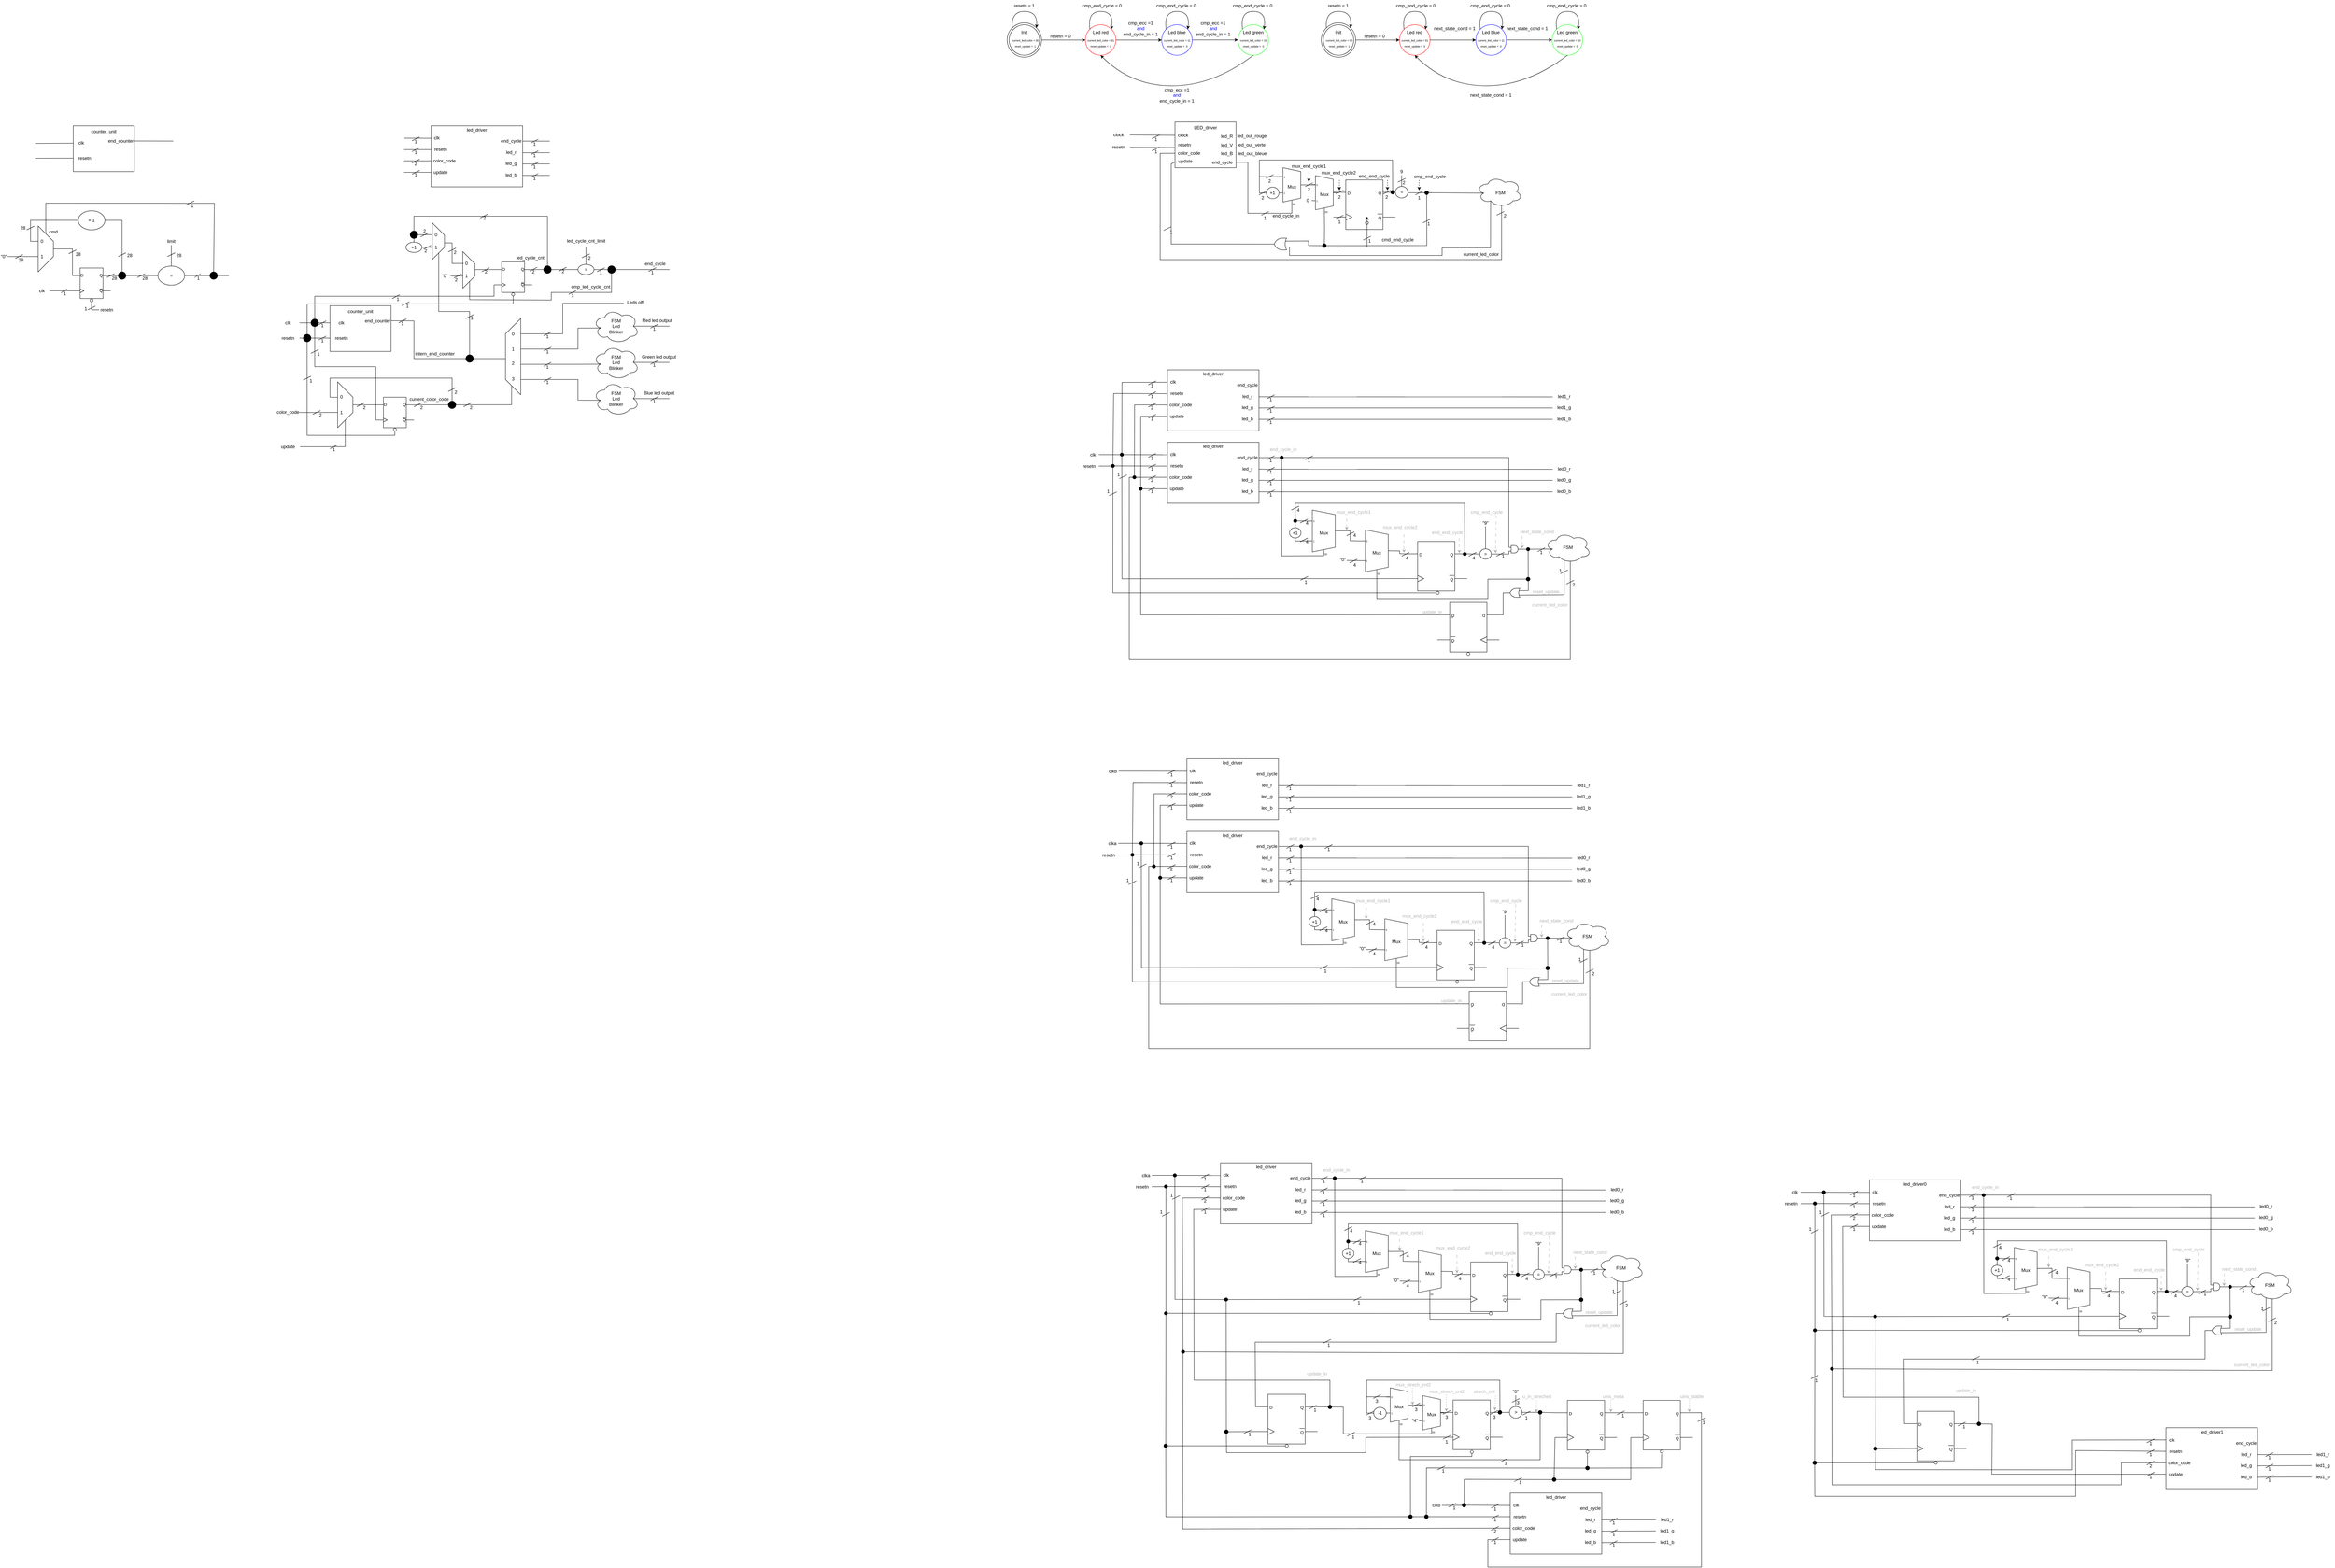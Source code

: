<mxfile version="21.5.0" type="device">
  <diagram name="Page-1" id="Dz7YLpRknc9lxB7sNwHI">
    <mxGraphModel dx="-1047" dy="2013" grid="1" gridSize="10" guides="1" tooltips="1" connect="1" arrows="1" fold="1" page="1" pageScale="1" pageWidth="827" pageHeight="1169" math="0" shadow="0">
      <root>
        <mxCell id="0" />
        <mxCell id="1" parent="0" />
        <mxCell id="HvSio4ZgCbX-fuyW418Y-221" value="" style="endArrow=none;html=1;rounded=0;exitX=0;exitY=0.25;exitDx=0;exitDy=0;exitPerimeter=0;" parent="1" source="HvSio4ZgCbX-fuyW418Y-219" edge="1">
          <mxGeometry width="50" height="50" relative="1" as="geometry">
            <mxPoint x="6830" y="1390" as="sourcePoint" />
            <mxPoint x="6920" y="1250" as="targetPoint" />
            <Array as="points">
              <mxPoint x="6920" y="1390" />
            </Array>
          </mxGeometry>
        </mxCell>
        <mxCell id="HvSio4ZgCbX-fuyW418Y-58" value="" style="endArrow=none;html=1;rounded=0;entryX=1;entryY=0.5;entryDx=0;entryDy=0;entryPerimeter=0;exitX=0;exitY=0.25;exitDx=0;exitDy=0;exitPerimeter=0;" parent="1" source="HvSio4ZgCbX-fuyW418Y-228" target="HvSio4ZgCbX-fuyW418Y-219" edge="1">
          <mxGeometry width="50" height="50" relative="1" as="geometry">
            <mxPoint x="6750" y="1450" as="sourcePoint" />
            <mxPoint x="6880" y="1370" as="targetPoint" />
            <Array as="points">
              <mxPoint x="6760" y="1443" />
              <mxPoint x="6760" y="1385" />
            </Array>
          </mxGeometry>
        </mxCell>
        <mxCell id="0644LwRDdSs8dCVesuR8-41" value="" style="ellipse;whiteSpace=wrap;html=1;aspect=fixed;" parent="1" vertex="1">
          <mxGeometry x="5460" y="-110" width="90" height="90" as="geometry" />
        </mxCell>
        <mxCell id="pdA0Olml94yPJU28G5y--2" value="" style="rounded=0;whiteSpace=wrap;html=1;fillColor=none;" parent="1" vertex="1">
          <mxGeometry x="3950" y="160" width="240" height="160" as="geometry" />
        </mxCell>
        <mxCell id="pdA0Olml94yPJU28G5y--3" value="clk" style="text;html=1;strokeColor=none;fillColor=none;align=center;verticalAlign=middle;whiteSpace=wrap;rounded=0;" parent="1" vertex="1">
          <mxGeometry x="3950" y="182.5" width="30" height="19" as="geometry" />
        </mxCell>
        <mxCell id="pdA0Olml94yPJU28G5y--4" value="resetn" style="text;html=1;strokeColor=none;fillColor=none;align=center;verticalAlign=middle;whiteSpace=wrap;rounded=0;" parent="1" vertex="1">
          <mxGeometry x="3950" y="212.5" width="50" height="19" as="geometry" />
        </mxCell>
        <mxCell id="pdA0Olml94yPJU28G5y--5" value="color_code" style="text;html=1;strokeColor=none;fillColor=none;align=center;verticalAlign=middle;whiteSpace=wrap;rounded=0;" parent="1" vertex="1">
          <mxGeometry x="3950" y="242.5" width="70" height="19" as="geometry" />
        </mxCell>
        <mxCell id="pdA0Olml94yPJU28G5y--6" value="update" style="text;html=1;strokeColor=none;fillColor=none;align=center;verticalAlign=middle;whiteSpace=wrap;rounded=0;" parent="1" vertex="1">
          <mxGeometry x="3950" y="272.5" width="50" height="19" as="geometry" />
        </mxCell>
        <mxCell id="pdA0Olml94yPJU28G5y--7" value="" style="endArrow=none;html=1;rounded=0;entryX=0.02;entryY=0.54;entryDx=0;entryDy=0;entryPerimeter=0;" parent="1" target="pdA0Olml94yPJU28G5y--3" edge="1">
          <mxGeometry width="50" height="50" relative="1" as="geometry">
            <mxPoint x="3880" y="192.5" as="sourcePoint" />
            <mxPoint x="3940" y="199.62" as="targetPoint" />
          </mxGeometry>
        </mxCell>
        <mxCell id="pdA0Olml94yPJU28G5y--8" value="" style="endArrow=none;html=1;rounded=0;entryX=0.02;entryY=0.54;entryDx=0;entryDy=0;entryPerimeter=0;" parent="1" edge="1">
          <mxGeometry width="50" height="50" relative="1" as="geometry">
            <mxPoint x="3879" y="222.5" as="sourcePoint" />
            <mxPoint x="3950" y="222.5" as="targetPoint" />
          </mxGeometry>
        </mxCell>
        <mxCell id="pdA0Olml94yPJU28G5y--9" value="" style="endArrow=none;html=1;rounded=0;entryX=0.02;entryY=0.54;entryDx=0;entryDy=0;entryPerimeter=0;" parent="1" edge="1">
          <mxGeometry width="50" height="50" relative="1" as="geometry">
            <mxPoint x="3879" y="251.88" as="sourcePoint" />
            <mxPoint x="3950" y="251.88" as="targetPoint" />
          </mxGeometry>
        </mxCell>
        <mxCell id="pdA0Olml94yPJU28G5y--10" value="" style="endArrow=none;html=1;rounded=0;entryX=0.02;entryY=0.54;entryDx=0;entryDy=0;entryPerimeter=0;" parent="1" edge="1">
          <mxGeometry width="50" height="50" relative="1" as="geometry">
            <mxPoint x="3879" y="281.88" as="sourcePoint" />
            <mxPoint x="3950" y="281.88" as="targetPoint" />
          </mxGeometry>
        </mxCell>
        <mxCell id="pdA0Olml94yPJU28G5y--11" value="1" style="text;html=1;strokeColor=none;fillColor=none;align=center;verticalAlign=middle;whiteSpace=wrap;rounded=0;" parent="1" vertex="1">
          <mxGeometry x="3900" y="194.38" width="20" height="15" as="geometry" />
        </mxCell>
        <mxCell id="pdA0Olml94yPJU28G5y--12" value="" style="endArrow=none;html=1;rounded=0;" parent="1" edge="1">
          <mxGeometry width="50" height="50" relative="1" as="geometry">
            <mxPoint x="3900" y="199.38" as="sourcePoint" />
            <mxPoint x="3920" y="189.38" as="targetPoint" />
          </mxGeometry>
        </mxCell>
        <mxCell id="pdA0Olml94yPJU28G5y--13" value="1" style="text;html=1;strokeColor=none;fillColor=none;align=center;verticalAlign=middle;whiteSpace=wrap;rounded=0;" parent="1" vertex="1">
          <mxGeometry x="3900" y="222.5" width="20" height="15" as="geometry" />
        </mxCell>
        <mxCell id="pdA0Olml94yPJU28G5y--14" value="" style="endArrow=none;html=1;rounded=0;" parent="1" edge="1">
          <mxGeometry width="50" height="50" relative="1" as="geometry">
            <mxPoint x="3900" y="227.5" as="sourcePoint" />
            <mxPoint x="3920" y="217.5" as="targetPoint" />
          </mxGeometry>
        </mxCell>
        <mxCell id="pdA0Olml94yPJU28G5y--15" value="2" style="text;html=1;strokeColor=none;fillColor=none;align=center;verticalAlign=middle;whiteSpace=wrap;rounded=0;" parent="1" vertex="1">
          <mxGeometry x="3900" y="252.5" width="20" height="15" as="geometry" />
        </mxCell>
        <mxCell id="pdA0Olml94yPJU28G5y--16" value="" style="endArrow=none;html=1;rounded=0;" parent="1" edge="1">
          <mxGeometry width="50" height="50" relative="1" as="geometry">
            <mxPoint x="3900" y="257.5" as="sourcePoint" />
            <mxPoint x="3920" y="247.5" as="targetPoint" />
          </mxGeometry>
        </mxCell>
        <mxCell id="pdA0Olml94yPJU28G5y--17" value="1" style="text;html=1;strokeColor=none;fillColor=none;align=center;verticalAlign=middle;whiteSpace=wrap;rounded=0;" parent="1" vertex="1">
          <mxGeometry x="3900" y="281.88" width="20" height="15" as="geometry" />
        </mxCell>
        <mxCell id="pdA0Olml94yPJU28G5y--18" value="" style="endArrow=none;html=1;rounded=0;" parent="1" edge="1">
          <mxGeometry width="50" height="50" relative="1" as="geometry">
            <mxPoint x="3900" y="286.88" as="sourcePoint" />
            <mxPoint x="3920" y="276.88" as="targetPoint" />
          </mxGeometry>
        </mxCell>
        <mxCell id="pdA0Olml94yPJU28G5y--19" value="led_driver" style="text;html=1;strokeColor=none;fillColor=none;align=center;verticalAlign=middle;whiteSpace=wrap;rounded=0;" parent="1" vertex="1">
          <mxGeometry x="4035" y="161.63" width="70" height="19" as="geometry" />
        </mxCell>
        <mxCell id="pdA0Olml94yPJU28G5y--20" value="led_r" style="text;html=1;strokeColor=none;fillColor=none;align=center;verticalAlign=middle;whiteSpace=wrap;rounded=0;" parent="1" vertex="1">
          <mxGeometry x="4130" y="220.32" width="60" height="20" as="geometry" />
        </mxCell>
        <mxCell id="pdA0Olml94yPJU28G5y--21" value="led_g" style="text;html=1;strokeColor=none;fillColor=none;align=center;verticalAlign=middle;whiteSpace=wrap;rounded=0;" parent="1" vertex="1">
          <mxGeometry x="4130" y="249.32" width="60" height="20" as="geometry" />
        </mxCell>
        <mxCell id="pdA0Olml94yPJU28G5y--22" value="led_b" style="text;html=1;strokeColor=none;fillColor=none;align=center;verticalAlign=middle;whiteSpace=wrap;rounded=0;" parent="1" vertex="1">
          <mxGeometry x="4130" y="279.32" width="60" height="20" as="geometry" />
        </mxCell>
        <mxCell id="pdA0Olml94yPJU28G5y--23" value="" style="endArrow=none;html=1;rounded=0;entryX=0.02;entryY=0.54;entryDx=0;entryDy=0;entryPerimeter=0;" parent="1" edge="1">
          <mxGeometry width="50" height="50" relative="1" as="geometry">
            <mxPoint x="4190" y="230.63" as="sourcePoint" />
            <mxPoint x="4261" y="230.63" as="targetPoint" />
          </mxGeometry>
        </mxCell>
        <mxCell id="pdA0Olml94yPJU28G5y--24" value="" style="endArrow=none;html=1;rounded=0;entryX=0.02;entryY=0.54;entryDx=0;entryDy=0;entryPerimeter=0;" parent="1" edge="1">
          <mxGeometry width="50" height="50" relative="1" as="geometry">
            <mxPoint x="4190" y="260.01" as="sourcePoint" />
            <mxPoint x="4261" y="260.01" as="targetPoint" />
          </mxGeometry>
        </mxCell>
        <mxCell id="pdA0Olml94yPJU28G5y--25" value="" style="endArrow=none;html=1;rounded=0;entryX=0.02;entryY=0.54;entryDx=0;entryDy=0;entryPerimeter=0;" parent="1" edge="1">
          <mxGeometry width="50" height="50" relative="1" as="geometry">
            <mxPoint x="4190" y="290.01" as="sourcePoint" />
            <mxPoint x="4261" y="290.01" as="targetPoint" />
          </mxGeometry>
        </mxCell>
        <mxCell id="pdA0Olml94yPJU28G5y--26" value="1" style="text;html=1;strokeColor=none;fillColor=none;align=center;verticalAlign=middle;whiteSpace=wrap;rounded=0;" parent="1" vertex="1">
          <mxGeometry x="4211" y="230.63" width="20" height="15" as="geometry" />
        </mxCell>
        <mxCell id="pdA0Olml94yPJU28G5y--27" value="" style="endArrow=none;html=1;rounded=0;" parent="1" edge="1">
          <mxGeometry width="50" height="50" relative="1" as="geometry">
            <mxPoint x="4211" y="235.63" as="sourcePoint" />
            <mxPoint x="4231" y="225.63" as="targetPoint" />
          </mxGeometry>
        </mxCell>
        <mxCell id="pdA0Olml94yPJU28G5y--28" value="1" style="text;html=1;strokeColor=none;fillColor=none;align=center;verticalAlign=middle;whiteSpace=wrap;rounded=0;" parent="1" vertex="1">
          <mxGeometry x="4211" y="260.63" width="20" height="15" as="geometry" />
        </mxCell>
        <mxCell id="pdA0Olml94yPJU28G5y--29" value="" style="endArrow=none;html=1;rounded=0;" parent="1" edge="1">
          <mxGeometry width="50" height="50" relative="1" as="geometry">
            <mxPoint x="4211" y="265.63" as="sourcePoint" />
            <mxPoint x="4231" y="255.63" as="targetPoint" />
          </mxGeometry>
        </mxCell>
        <mxCell id="pdA0Olml94yPJU28G5y--30" value="1" style="text;html=1;strokeColor=none;fillColor=none;align=center;verticalAlign=middle;whiteSpace=wrap;rounded=0;" parent="1" vertex="1">
          <mxGeometry x="4211" y="290.01" width="20" height="15" as="geometry" />
        </mxCell>
        <mxCell id="pdA0Olml94yPJU28G5y--31" value="" style="endArrow=none;html=1;rounded=0;" parent="1" edge="1">
          <mxGeometry width="50" height="50" relative="1" as="geometry">
            <mxPoint x="4211" y="295.01" as="sourcePoint" />
            <mxPoint x="4231" y="285.01" as="targetPoint" />
          </mxGeometry>
        </mxCell>
        <mxCell id="pdA0Olml94yPJU28G5y--162" value="end_cycle" style="text;html=1;strokeColor=none;fillColor=none;align=center;verticalAlign=middle;whiteSpace=wrap;rounded=0;" parent="1" vertex="1">
          <mxGeometry x="4130" y="190" width="60" height="20" as="geometry" />
        </mxCell>
        <mxCell id="pdA0Olml94yPJU28G5y--163" value="" style="endArrow=none;html=1;rounded=0;entryX=0.02;entryY=0.54;entryDx=0;entryDy=0;entryPerimeter=0;" parent="1" edge="1">
          <mxGeometry width="50" height="50" relative="1" as="geometry">
            <mxPoint x="4190" y="200.31" as="sourcePoint" />
            <mxPoint x="4261" y="200.31" as="targetPoint" />
          </mxGeometry>
        </mxCell>
        <mxCell id="pdA0Olml94yPJU28G5y--164" value="1" style="text;html=1;strokeColor=none;fillColor=none;align=center;verticalAlign=middle;whiteSpace=wrap;rounded=0;" parent="1" vertex="1">
          <mxGeometry x="4211" y="200.31" width="20" height="15" as="geometry" />
        </mxCell>
        <mxCell id="pdA0Olml94yPJU28G5y--165" value="" style="endArrow=none;html=1;rounded=0;" parent="1" edge="1">
          <mxGeometry width="50" height="50" relative="1" as="geometry">
            <mxPoint x="4211" y="205.31" as="sourcePoint" />
            <mxPoint x="4231" y="195.31" as="targetPoint" />
          </mxGeometry>
        </mxCell>
        <mxCell id="pdA0Olml94yPJU28G5y--225" value="" style="rounded=0;whiteSpace=wrap;html=1;fillColor=none;" parent="1" vertex="1">
          <mxGeometry x="3012" y="160" width="160" height="120" as="geometry" />
        </mxCell>
        <mxCell id="pdA0Olml94yPJU28G5y--226" value="counter_unit" style="text;html=1;strokeColor=none;fillColor=none;align=center;verticalAlign=middle;whiteSpace=wrap;rounded=0;" parent="1" vertex="1">
          <mxGeometry x="3052" y="160" width="80" height="30" as="geometry" />
        </mxCell>
        <mxCell id="pdA0Olml94yPJU28G5y--227" value="clk" style="text;html=1;strokeColor=none;fillColor=none;align=center;verticalAlign=middle;whiteSpace=wrap;rounded=0;" parent="1" vertex="1">
          <mxGeometry x="3012" y="190" width="42" height="30" as="geometry" />
        </mxCell>
        <mxCell id="pdA0Olml94yPJU28G5y--228" value="resetn" style="text;html=1;strokeColor=none;fillColor=none;align=center;verticalAlign=middle;whiteSpace=wrap;rounded=0;" parent="1" vertex="1">
          <mxGeometry x="3012" y="230.0" width="60" height="30" as="geometry" />
        </mxCell>
        <mxCell id="pdA0Olml94yPJU28G5y--229" value="end_counter" style="text;html=1;strokeColor=none;fillColor=none;align=center;verticalAlign=middle;whiteSpace=wrap;rounded=0;" parent="1" vertex="1">
          <mxGeometry x="3102" y="185" width="70" height="30" as="geometry" />
        </mxCell>
        <mxCell id="pdA0Olml94yPJU28G5y--230" value="" style="endArrow=none;html=1;rounded=0;" parent="1" edge="1">
          <mxGeometry width="50" height="50" relative="1" as="geometry">
            <mxPoint x="2914" y="206.12" as="sourcePoint" />
            <mxPoint x="3012" y="205.62" as="targetPoint" />
          </mxGeometry>
        </mxCell>
        <mxCell id="pdA0Olml94yPJU28G5y--231" value="" style="endArrow=none;html=1;rounded=0;" parent="1" edge="1">
          <mxGeometry width="50" height="50" relative="1" as="geometry">
            <mxPoint x="2914" y="245.12" as="sourcePoint" />
            <mxPoint x="3012" y="244.86" as="targetPoint" />
          </mxGeometry>
        </mxCell>
        <mxCell id="pdA0Olml94yPJU28G5y--232" value="" style="endArrow=none;html=1;rounded=0;" parent="1" edge="1">
          <mxGeometry width="50" height="50" relative="1" as="geometry">
            <mxPoint x="3172" y="199.86" as="sourcePoint" />
            <mxPoint x="3274" y="200.12" as="targetPoint" />
          </mxGeometry>
        </mxCell>
        <mxCell id="pdA0Olml94yPJU28G5y--313" value="" style="group" parent="1" vertex="1" connectable="0">
          <mxGeometry x="2820" y="357.13" width="600" height="295.75" as="geometry" />
        </mxCell>
        <mxCell id="pdA0Olml94yPJU28G5y--233" value="" style="ellipse;whiteSpace=wrap;html=1;" parent="pdA0Olml94yPJU28G5y--313" vertex="1">
          <mxGeometry x="205" y="25.75" width="70" height="50" as="geometry" />
        </mxCell>
        <mxCell id="pdA0Olml94yPJU28G5y--234" value="+ 1" style="text;html=1;strokeColor=none;fillColor=none;align=center;verticalAlign=middle;whiteSpace=wrap;rounded=0;" parent="pdA0Olml94yPJU28G5y--313" vertex="1">
          <mxGeometry x="210" y="35.75" width="60" height="30" as="geometry" />
        </mxCell>
        <mxCell id="pdA0Olml94yPJU28G5y--235" value="" style="ellipse;whiteSpace=wrap;html=1;" parent="pdA0Olml94yPJU28G5y--313" vertex="1">
          <mxGeometry x="414" y="170.75" width="70" height="50" as="geometry" />
        </mxCell>
        <mxCell id="pdA0Olml94yPJU28G5y--236" value="=" style="text;html=1;strokeColor=none;fillColor=none;align=center;verticalAlign=middle;whiteSpace=wrap;rounded=0;" parent="pdA0Olml94yPJU28G5y--313" vertex="1">
          <mxGeometry x="419" y="180.75" width="60" height="30" as="geometry" />
        </mxCell>
        <mxCell id="pdA0Olml94yPJU28G5y--237" value="" style="ellipse;whiteSpace=wrap;html=1;aspect=fixed;fillColor=#000000;" parent="pdA0Olml94yPJU28G5y--313" vertex="1">
          <mxGeometry x="310" y="185.75" width="20" height="20" as="geometry" />
        </mxCell>
        <mxCell id="pdA0Olml94yPJU28G5y--238" value="" style="endArrow=none;html=1;rounded=0;exitX=0.5;exitY=0;exitDx=0;exitDy=0;entryX=1;entryY=0.5;entryDx=0;entryDy=0;" parent="pdA0Olml94yPJU28G5y--313" source="pdA0Olml94yPJU28G5y--237" target="pdA0Olml94yPJU28G5y--233" edge="1">
          <mxGeometry width="50" height="50" relative="1" as="geometry">
            <mxPoint x="350" y="245.75" as="sourcePoint" />
            <mxPoint x="400" y="195.75" as="targetPoint" />
            <Array as="points">
              <mxPoint x="320" y="50.75" />
            </Array>
          </mxGeometry>
        </mxCell>
        <mxCell id="pdA0Olml94yPJU28G5y--239" value="" style="endArrow=none;html=1;rounded=0;exitX=1;exitY=0.5;exitDx=0;exitDy=0;entryX=0;entryY=0.5;entryDx=0;entryDy=0;" parent="pdA0Olml94yPJU28G5y--313" source="pdA0Olml94yPJU28G5y--237" target="pdA0Olml94yPJU28G5y--235" edge="1">
          <mxGeometry width="50" height="50" relative="1" as="geometry">
            <mxPoint x="360" y="265.75" as="sourcePoint" />
            <mxPoint x="410" y="215.75" as="targetPoint" />
          </mxGeometry>
        </mxCell>
        <mxCell id="pdA0Olml94yPJU28G5y--240" value="" style="endArrow=none;html=1;rounded=0;exitX=1;exitY=0.5;exitDx=0;exitDy=0;" parent="pdA0Olml94yPJU28G5y--313" source="pdA0Olml94yPJU28G5y--287" edge="1">
          <mxGeometry width="50" height="50" relative="1" as="geometry">
            <mxPoint x="490" y="195.55" as="sourcePoint" />
            <mxPoint x="600" y="195.75" as="targetPoint" />
          </mxGeometry>
        </mxCell>
        <mxCell id="pdA0Olml94yPJU28G5y--241" value="" style="endArrow=none;html=1;rounded=0;" parent="pdA0Olml94yPJU28G5y--313" edge="1">
          <mxGeometry width="50" height="50" relative="1" as="geometry">
            <mxPoint x="510" y="200.75" as="sourcePoint" />
            <mxPoint x="526" y="190.75" as="targetPoint" />
          </mxGeometry>
        </mxCell>
        <mxCell id="pdA0Olml94yPJU28G5y--243" value="1" style="text;html=1;strokeColor=none;fillColor=none;align=center;verticalAlign=middle;whiteSpace=wrap;rounded=0;" parent="pdA0Olml94yPJU28G5y--313" vertex="1">
          <mxGeometry x="510" y="195.75" width="20" height="15" as="geometry" />
        </mxCell>
        <mxCell id="pdA0Olml94yPJU28G5y--244" value="" style="endArrow=none;html=1;rounded=0;" parent="pdA0Olml94yPJU28G5y--313" edge="1">
          <mxGeometry width="50" height="50" relative="1" as="geometry">
            <mxPoint x="310" y="145.75" as="sourcePoint" />
            <mxPoint x="330" y="135.75" as="targetPoint" />
          </mxGeometry>
        </mxCell>
        <mxCell id="pdA0Olml94yPJU28G5y--245" value="28" style="text;html=1;strokeColor=none;fillColor=none;align=center;verticalAlign=middle;whiteSpace=wrap;rounded=0;" parent="pdA0Olml94yPJU28G5y--313" vertex="1">
          <mxGeometry x="330" y="135.75" width="20" height="15" as="geometry" />
        </mxCell>
        <mxCell id="pdA0Olml94yPJU28G5y--246" value="" style="endArrow=none;html=1;rounded=0;exitX=1;exitY=0.25;exitDx=0;exitDy=0;exitPerimeter=0;entryX=0;entryY=0.5;entryDx=0;entryDy=0;" parent="pdA0Olml94yPJU28G5y--313" target="pdA0Olml94yPJU28G5y--237" edge="1">
          <mxGeometry width="50" height="50" relative="1" as="geometry">
            <mxPoint x="290" y="195.75" as="sourcePoint" />
            <mxPoint x="350" y="165.75" as="targetPoint" />
          </mxGeometry>
        </mxCell>
        <mxCell id="pdA0Olml94yPJU28G5y--247" value="" style="endArrow=none;html=1;rounded=0;" parent="pdA0Olml94yPJU28G5y--313" edge="1">
          <mxGeometry width="50" height="50" relative="1" as="geometry">
            <mxPoint x="280" y="200.75" as="sourcePoint" />
            <mxPoint x="300" y="190.75" as="targetPoint" />
          </mxGeometry>
        </mxCell>
        <mxCell id="pdA0Olml94yPJU28G5y--248" value="28" style="text;html=1;strokeColor=none;fillColor=none;align=center;verticalAlign=middle;whiteSpace=wrap;rounded=0;" parent="pdA0Olml94yPJU28G5y--313" vertex="1">
          <mxGeometry x="290" y="195.75" width="20" height="15" as="geometry" />
        </mxCell>
        <mxCell id="pdA0Olml94yPJU28G5y--249" value="" style="endArrow=none;html=1;rounded=0;entryX=0;entryY=0.75;entryDx=0;entryDy=0;entryPerimeter=0;exitX=1;exitY=0.5;exitDx=0;exitDy=0;" parent="pdA0Olml94yPJU28G5y--313" source="pdA0Olml94yPJU28G5y--250" edge="1">
          <mxGeometry width="50" height="50" relative="1" as="geometry">
            <mxPoint x="160.0" y="235.75" as="sourcePoint" />
            <mxPoint x="190" y="235.75" as="targetPoint" />
          </mxGeometry>
        </mxCell>
        <mxCell id="pdA0Olml94yPJU28G5y--250" value="clk" style="text;html=1;strokeColor=none;fillColor=none;align=center;verticalAlign=middle;whiteSpace=wrap;rounded=0;" parent="pdA0Olml94yPJU28G5y--313" vertex="1">
          <mxGeometry x="90" y="220.75" width="40" height="30" as="geometry" />
        </mxCell>
        <mxCell id="pdA0Olml94yPJU28G5y--251" value="" style="verticalLabelPosition=bottom;shadow=0;dashed=0;align=center;html=1;verticalAlign=top;shape=mxgraph.electrical.logic_gates.d_type_flip-flop;" parent="pdA0Olml94yPJU28G5y--313" vertex="1">
          <mxGeometry x="190" y="175.75" width="100" height="80" as="geometry" />
        </mxCell>
        <mxCell id="pdA0Olml94yPJU28G5y--252" value="" style="verticalLabelPosition=bottom;shadow=0;dashed=0;align=center;html=1;verticalAlign=top;shape=mxgraph.electrical.logic_gates.inverting_contact;" parent="pdA0Olml94yPJU28G5y--313" vertex="1">
          <mxGeometry x="235" y="255.75" width="10" height="10" as="geometry" />
        </mxCell>
        <mxCell id="pdA0Olml94yPJU28G5y--254" value="" style="endArrow=none;html=1;rounded=0;exitX=0.5;exitY=0;exitDx=0;exitDy=0;" parent="pdA0Olml94yPJU28G5y--313" source="pdA0Olml94yPJU28G5y--235" edge="1">
          <mxGeometry width="50" height="50" relative="1" as="geometry">
            <mxPoint x="450" y="155.75" as="sourcePoint" />
            <mxPoint x="449" y="115.75" as="targetPoint" />
          </mxGeometry>
        </mxCell>
        <mxCell id="pdA0Olml94yPJU28G5y--255" value="" style="endArrow=none;html=1;rounded=0;" parent="pdA0Olml94yPJU28G5y--313" edge="1">
          <mxGeometry width="50" height="50" relative="1" as="geometry">
            <mxPoint x="439" y="145.75" as="sourcePoint" />
            <mxPoint x="459" y="135.75" as="targetPoint" />
          </mxGeometry>
        </mxCell>
        <mxCell id="pdA0Olml94yPJU28G5y--256" value="28" style="text;html=1;strokeColor=none;fillColor=none;align=center;verticalAlign=middle;whiteSpace=wrap;rounded=0;" parent="pdA0Olml94yPJU28G5y--313" vertex="1">
          <mxGeometry x="459" y="135.75" width="20" height="15" as="geometry" />
        </mxCell>
        <mxCell id="pdA0Olml94yPJU28G5y--257" value="limit" style="text;html=1;strokeColor=none;fillColor=none;align=center;verticalAlign=middle;whiteSpace=wrap;rounded=0;" parent="pdA0Olml94yPJU28G5y--313" vertex="1">
          <mxGeometry x="414" y="95.75" width="70" height="20" as="geometry" />
        </mxCell>
        <mxCell id="pdA0Olml94yPJU28G5y--258" value="" style="endArrow=none;html=1;rounded=0;" parent="pdA0Olml94yPJU28G5y--313" edge="1">
          <mxGeometry width="50" height="50" relative="1" as="geometry">
            <mxPoint x="360" y="200.75" as="sourcePoint" />
            <mxPoint x="380" y="190.75" as="targetPoint" />
          </mxGeometry>
        </mxCell>
        <mxCell id="pdA0Olml94yPJU28G5y--259" value="28" style="text;html=1;strokeColor=none;fillColor=none;align=center;verticalAlign=middle;whiteSpace=wrap;rounded=0;" parent="pdA0Olml94yPJU28G5y--313" vertex="1">
          <mxGeometry x="370" y="195.75" width="20" height="15" as="geometry" />
        </mxCell>
        <mxCell id="pdA0Olml94yPJU28G5y--260" value="" style="endArrow=none;html=1;rounded=0;" parent="pdA0Olml94yPJU28G5y--313" edge="1">
          <mxGeometry width="50" height="50" relative="1" as="geometry">
            <mxPoint x="160" y="240.75" as="sourcePoint" />
            <mxPoint x="176" y="230.75" as="targetPoint" />
          </mxGeometry>
        </mxCell>
        <mxCell id="pdA0Olml94yPJU28G5y--261" value="1" style="text;html=1;strokeColor=none;fillColor=none;align=center;verticalAlign=middle;whiteSpace=wrap;rounded=0;" parent="pdA0Olml94yPJU28G5y--313" vertex="1">
          <mxGeometry x="160" y="235.75" width="20" height="15" as="geometry" />
        </mxCell>
        <mxCell id="pdA0Olml94yPJU28G5y--286" value="" style="endArrow=none;html=1;rounded=0;exitX=1;exitY=0.5;exitDx=0;exitDy=0;" parent="pdA0Olml94yPJU28G5y--313" source="pdA0Olml94yPJU28G5y--235" target="pdA0Olml94yPJU28G5y--287" edge="1">
          <mxGeometry width="50" height="50" relative="1" as="geometry">
            <mxPoint x="484" y="195.75" as="sourcePoint" />
            <mxPoint x="600" y="195.75" as="targetPoint" />
          </mxGeometry>
        </mxCell>
        <mxCell id="pdA0Olml94yPJU28G5y--287" value="" style="ellipse;whiteSpace=wrap;html=1;aspect=fixed;fillColor=#000000;" parent="pdA0Olml94yPJU28G5y--313" vertex="1">
          <mxGeometry x="550" y="185.75" width="20" height="20" as="geometry" />
        </mxCell>
        <mxCell id="pdA0Olml94yPJU28G5y--290" value="" style="endArrow=none;html=1;rounded=0;" parent="pdA0Olml94yPJU28G5y--313" edge="1">
          <mxGeometry width="50" height="50" relative="1" as="geometry">
            <mxPoint x="489" y="10" as="sourcePoint" />
            <mxPoint x="509" as="targetPoint" />
          </mxGeometry>
        </mxCell>
        <mxCell id="pdA0Olml94yPJU28G5y--291" value="1" style="text;html=1;strokeColor=none;fillColor=none;align=center;verticalAlign=middle;whiteSpace=wrap;rounded=0;" parent="pdA0Olml94yPJU28G5y--313" vertex="1">
          <mxGeometry x="494" y="5" width="20" height="15" as="geometry" />
        </mxCell>
        <mxCell id="pdA0Olml94yPJU28G5y--292" value="" style="endArrow=none;html=1;rounded=0;" parent="pdA0Olml94yPJU28G5y--313" edge="1">
          <mxGeometry width="50" height="50" relative="1" as="geometry">
            <mxPoint x="140" y="125.75" as="sourcePoint" />
            <mxPoint x="140" y="125.75" as="targetPoint" />
            <Array as="points">
              <mxPoint x="140" y="145.75" />
              <mxPoint x="100" y="185.75" />
              <mxPoint x="100" y="65.75" />
              <mxPoint x="140" y="105.75" />
            </Array>
          </mxGeometry>
        </mxCell>
        <mxCell id="pdA0Olml94yPJU28G5y--293" value="0" style="text;html=1;strokeColor=none;fillColor=none;align=center;verticalAlign=middle;whiteSpace=wrap;rounded=0;" parent="pdA0Olml94yPJU28G5y--313" vertex="1">
          <mxGeometry x="100" y="95.75" width="20" height="20" as="geometry" />
        </mxCell>
        <mxCell id="pdA0Olml94yPJU28G5y--294" value="1" style="text;html=1;strokeColor=none;fillColor=none;align=center;verticalAlign=middle;whiteSpace=wrap;rounded=0;" parent="pdA0Olml94yPJU28G5y--313" vertex="1">
          <mxGeometry x="100" y="135.75" width="20" height="20" as="geometry" />
        </mxCell>
        <mxCell id="pdA0Olml94yPJU28G5y--295" value="" style="endArrow=none;html=1;rounded=0;entryX=0;entryY=0.25;entryDx=0;entryDy=0;entryPerimeter=0;" parent="pdA0Olml94yPJU28G5y--313" target="pdA0Olml94yPJU28G5y--251" edge="1">
          <mxGeometry width="50" height="50" relative="1" as="geometry">
            <mxPoint x="140" y="125.75" as="sourcePoint" />
            <mxPoint x="220" y="125.75" as="targetPoint" />
            <Array as="points">
              <mxPoint x="190" y="125.75" />
            </Array>
          </mxGeometry>
        </mxCell>
        <mxCell id="pdA0Olml94yPJU28G5y--296" value="" style="endArrow=none;html=1;rounded=0;exitX=0;exitY=0.5;exitDx=0;exitDy=0;entryX=0;entryY=0.5;entryDx=0;entryDy=0;" parent="pdA0Olml94yPJU28G5y--313" source="pdA0Olml94yPJU28G5y--293" target="pdA0Olml94yPJU28G5y--233" edge="1">
          <mxGeometry width="50" height="50" relative="1" as="geometry">
            <mxPoint x="40" y="105.75" as="sourcePoint" />
            <mxPoint x="90" y="55.75" as="targetPoint" />
            <Array as="points">
              <mxPoint x="80" y="105.75" />
              <mxPoint x="80" y="50.75" />
            </Array>
          </mxGeometry>
        </mxCell>
        <mxCell id="pdA0Olml94yPJU28G5y--297" value="" style="endArrow=none;html=1;rounded=0;entryX=0;entryY=0.5;entryDx=0;entryDy=0;" parent="pdA0Olml94yPJU28G5y--313" target="pdA0Olml94yPJU28G5y--294" edge="1">
          <mxGeometry width="50" height="50" relative="1" as="geometry">
            <mxPoint x="20" y="145.75" as="sourcePoint" />
            <mxPoint x="60" y="125.75" as="targetPoint" />
          </mxGeometry>
        </mxCell>
        <mxCell id="pdA0Olml94yPJU28G5y--298" value="&quot;0&quot;" style="text;html=1;strokeColor=none;fillColor=none;align=center;verticalAlign=middle;whiteSpace=wrap;rounded=0;" parent="pdA0Olml94yPJU28G5y--313" vertex="1">
          <mxGeometry y="135.75" width="20" height="20" as="geometry" />
        </mxCell>
        <mxCell id="pdA0Olml94yPJU28G5y--299" value="" style="endArrow=none;html=1;rounded=0;" parent="pdA0Olml94yPJU28G5y--313" edge="1">
          <mxGeometry width="50" height="50" relative="1" as="geometry">
            <mxPoint x="260" y="285.75" as="sourcePoint" />
            <mxPoint x="240" y="265.75" as="targetPoint" />
            <Array as="points">
              <mxPoint x="240" y="285.75" />
            </Array>
          </mxGeometry>
        </mxCell>
        <mxCell id="pdA0Olml94yPJU28G5y--300" value="resetn" style="text;html=1;strokeColor=none;fillColor=none;align=center;verticalAlign=middle;whiteSpace=wrap;rounded=0;" parent="pdA0Olml94yPJU28G5y--313" vertex="1">
          <mxGeometry x="260" y="275.75" width="40" height="20" as="geometry" />
        </mxCell>
        <mxCell id="pdA0Olml94yPJU28G5y--301" value="" style="endArrow=none;html=1;rounded=0;entryX=0.5;entryY=0;entryDx=0;entryDy=0;" parent="pdA0Olml94yPJU28G5y--313" target="pdA0Olml94yPJU28G5y--287" edge="1">
          <mxGeometry width="50" height="50" relative="1" as="geometry">
            <mxPoint x="120" y="85.75" as="sourcePoint" />
            <mxPoint x="354" y="5.75" as="targetPoint" />
            <Array as="points">
              <mxPoint x="120" y="5.75" />
              <mxPoint x="562" y="6" />
            </Array>
          </mxGeometry>
        </mxCell>
        <mxCell id="pdA0Olml94yPJU28G5y--304" value="cmd" style="text;html=1;strokeColor=none;fillColor=none;align=center;verticalAlign=middle;whiteSpace=wrap;rounded=0;" parent="pdA0Olml94yPJU28G5y--313" vertex="1">
          <mxGeometry x="120" y="65.75" width="40" height="30" as="geometry" />
        </mxCell>
        <mxCell id="pdA0Olml94yPJU28G5y--305" value="" style="endArrow=none;html=1;rounded=0;" parent="pdA0Olml94yPJU28G5y--313" edge="1">
          <mxGeometry width="50" height="50" relative="1" as="geometry">
            <mxPoint x="70" y="75.75" as="sourcePoint" />
            <mxPoint x="90" y="65.75" as="targetPoint" />
          </mxGeometry>
        </mxCell>
        <mxCell id="pdA0Olml94yPJU28G5y--306" value="28" style="text;html=1;strokeColor=none;fillColor=none;align=center;verticalAlign=middle;whiteSpace=wrap;rounded=0;" parent="pdA0Olml94yPJU28G5y--313" vertex="1">
          <mxGeometry x="50" y="65.75" width="20" height="10" as="geometry" />
        </mxCell>
        <mxCell id="pdA0Olml94yPJU28G5y--307" value="" style="endArrow=none;html=1;rounded=0;" parent="pdA0Olml94yPJU28G5y--313" edge="1">
          <mxGeometry width="50" height="50" relative="1" as="geometry">
            <mxPoint x="40" y="150.75" as="sourcePoint" />
            <mxPoint x="60" y="140.75" as="targetPoint" />
          </mxGeometry>
        </mxCell>
        <mxCell id="pdA0Olml94yPJU28G5y--308" value="28" style="text;html=1;strokeColor=none;fillColor=none;align=center;verticalAlign=middle;whiteSpace=wrap;rounded=0;" parent="pdA0Olml94yPJU28G5y--313" vertex="1">
          <mxGeometry x="40" y="148.25" width="30" height="12.5" as="geometry" />
        </mxCell>
        <mxCell id="pdA0Olml94yPJU28G5y--309" value="" style="endArrow=none;html=1;rounded=0;" parent="pdA0Olml94yPJU28G5y--313" edge="1">
          <mxGeometry width="50" height="50" relative="1" as="geometry">
            <mxPoint x="180" y="138.25" as="sourcePoint" />
            <mxPoint x="200" y="128.25" as="targetPoint" />
          </mxGeometry>
        </mxCell>
        <mxCell id="pdA0Olml94yPJU28G5y--310" value="28" style="text;html=1;strokeColor=none;fillColor=none;align=center;verticalAlign=middle;whiteSpace=wrap;rounded=0;" parent="pdA0Olml94yPJU28G5y--313" vertex="1">
          <mxGeometry x="190" y="133.25" width="30" height="12.5" as="geometry" />
        </mxCell>
        <mxCell id="pdA0Olml94yPJU28G5y--311" value="" style="endArrow=none;html=1;rounded=0;" parent="pdA0Olml94yPJU28G5y--313" edge="1">
          <mxGeometry width="50" height="50" relative="1" as="geometry">
            <mxPoint x="230" y="285.75" as="sourcePoint" />
            <mxPoint x="250" y="275.75" as="targetPoint" />
          </mxGeometry>
        </mxCell>
        <mxCell id="pdA0Olml94yPJU28G5y--312" value="1" style="text;html=1;strokeColor=none;fillColor=none;align=center;verticalAlign=middle;whiteSpace=wrap;rounded=0;" parent="pdA0Olml94yPJU28G5y--313" vertex="1">
          <mxGeometry x="215" y="275.75" width="20" height="15" as="geometry" />
        </mxCell>
        <mxCell id="pdA0Olml94yPJU28G5y--314" value="" style="group" parent="1" vertex="1" connectable="0">
          <mxGeometry x="3545" y="391.5" width="1050" height="625.25" as="geometry" />
        </mxCell>
        <mxCell id="pdA0Olml94yPJU28G5y--1" value="" style="endArrow=none;html=1;rounded=0;" parent="pdA0Olml94yPJU28G5y--314" source="pdA0Olml94yPJU28G5y--67" edge="1">
          <mxGeometry width="50" height="50" relative="1" as="geometry">
            <mxPoint x="480" y="500.25" as="sourcePoint" />
            <mxPoint x="616" y="451.12" as="targetPoint" />
            <Array as="points">
              <mxPoint x="616" y="500.12" />
            </Array>
          </mxGeometry>
        </mxCell>
        <mxCell id="pdA0Olml94yPJU28G5y--32" value="" style="rounded=0;whiteSpace=wrap;html=1;fillColor=none;" parent="pdA0Olml94yPJU28G5y--314" vertex="1">
          <mxGeometry x="140" y="240.25" width="160" height="120" as="geometry" />
        </mxCell>
        <mxCell id="pdA0Olml94yPJU28G5y--33" value="counter_unit" style="text;html=1;strokeColor=none;fillColor=none;align=center;verticalAlign=middle;whiteSpace=wrap;rounded=0;" parent="pdA0Olml94yPJU28G5y--314" vertex="1">
          <mxGeometry x="180" y="240.25" width="80" height="30" as="geometry" />
        </mxCell>
        <mxCell id="pdA0Olml94yPJU28G5y--34" value="clk" style="text;html=1;strokeColor=none;fillColor=none;align=center;verticalAlign=middle;whiteSpace=wrap;rounded=0;" parent="pdA0Olml94yPJU28G5y--314" vertex="1">
          <mxGeometry x="140" y="270.25" width="60" height="30" as="geometry" />
        </mxCell>
        <mxCell id="pdA0Olml94yPJU28G5y--35" value="resetn" style="text;html=1;strokeColor=none;fillColor=none;align=center;verticalAlign=middle;whiteSpace=wrap;rounded=0;" parent="pdA0Olml94yPJU28G5y--314" vertex="1">
          <mxGeometry x="140" y="310.25" width="60" height="30" as="geometry" />
        </mxCell>
        <mxCell id="pdA0Olml94yPJU28G5y--36" value="end_counter" style="text;html=1;strokeColor=none;fillColor=none;align=center;verticalAlign=middle;whiteSpace=wrap;rounded=0;" parent="pdA0Olml94yPJU28G5y--314" vertex="1">
          <mxGeometry x="230" y="265.25" width="70" height="30" as="geometry" />
        </mxCell>
        <mxCell id="pdA0Olml94yPJU28G5y--37" value="" style="endArrow=none;html=1;rounded=0;entryX=0;entryY=0.5;entryDx=0;entryDy=0;" parent="pdA0Olml94yPJU28G5y--314" target="pdA0Olml94yPJU28G5y--34" edge="1">
          <mxGeometry width="50" height="50" relative="1" as="geometry">
            <mxPoint x="110" y="285.25" as="sourcePoint" />
            <mxPoint x="90" y="300.25" as="targetPoint" />
          </mxGeometry>
        </mxCell>
        <mxCell id="pdA0Olml94yPJU28G5y--38" value="" style="endArrow=none;html=1;rounded=0;entryX=0;entryY=0.5;entryDx=0;entryDy=0;" parent="pdA0Olml94yPJU28G5y--314" target="pdA0Olml94yPJU28G5y--35" edge="1">
          <mxGeometry width="50" height="50" relative="1" as="geometry">
            <mxPoint x="60" y="325.25" as="sourcePoint" />
            <mxPoint x="150" y="295.25" as="targetPoint" />
          </mxGeometry>
        </mxCell>
        <mxCell id="pdA0Olml94yPJU28G5y--39" value="" style="endArrow=none;html=1;rounded=0;" parent="pdA0Olml94yPJU28G5y--314" edge="1">
          <mxGeometry width="50" height="50" relative="1" as="geometry">
            <mxPoint x="60" y="285.25" as="sourcePoint" />
            <mxPoint x="110" y="285.25" as="targetPoint" />
          </mxGeometry>
        </mxCell>
        <mxCell id="pdA0Olml94yPJU28G5y--40" value="clk" style="text;html=1;strokeColor=none;fillColor=none;align=center;verticalAlign=middle;whiteSpace=wrap;rounded=0;" parent="pdA0Olml94yPJU28G5y--314" vertex="1">
          <mxGeometry y="270.25" width="60" height="30" as="geometry" />
        </mxCell>
        <mxCell id="pdA0Olml94yPJU28G5y--41" value="resetn" style="text;html=1;strokeColor=none;fillColor=none;align=center;verticalAlign=middle;whiteSpace=wrap;rounded=0;" parent="pdA0Olml94yPJU28G5y--314" vertex="1">
          <mxGeometry y="310.25" width="60" height="30" as="geometry" />
        </mxCell>
        <mxCell id="pdA0Olml94yPJU28G5y--42" value="1" style="text;html=1;strokeColor=none;fillColor=none;align=center;verticalAlign=middle;whiteSpace=wrap;rounded=0;" parent="pdA0Olml94yPJU28G5y--314" vertex="1">
          <mxGeometry x="320" y="280.25" width="20" height="15" as="geometry" />
        </mxCell>
        <mxCell id="pdA0Olml94yPJU28G5y--43" value="" style="endArrow=none;html=1;rounded=0;" parent="pdA0Olml94yPJU28G5y--314" edge="1">
          <mxGeometry width="50" height="50" relative="1" as="geometry">
            <mxPoint x="320" y="285.25" as="sourcePoint" />
            <mxPoint x="340" y="275.25" as="targetPoint" />
          </mxGeometry>
        </mxCell>
        <mxCell id="pdA0Olml94yPJU28G5y--44" value="1" style="text;html=1;strokeColor=none;fillColor=none;align=center;verticalAlign=middle;whiteSpace=wrap;rounded=0;" parent="pdA0Olml94yPJU28G5y--314" vertex="1">
          <mxGeometry x="110" y="285.25" width="20" height="15" as="geometry" />
        </mxCell>
        <mxCell id="pdA0Olml94yPJU28G5y--45" value="" style="endArrow=none;html=1;rounded=0;" parent="pdA0Olml94yPJU28G5y--314" edge="1">
          <mxGeometry width="50" height="50" relative="1" as="geometry">
            <mxPoint x="110" y="290.25" as="sourcePoint" />
            <mxPoint x="130" y="280.25" as="targetPoint" />
          </mxGeometry>
        </mxCell>
        <mxCell id="pdA0Olml94yPJU28G5y--46" value="1" style="text;html=1;strokeColor=none;fillColor=none;align=center;verticalAlign=middle;whiteSpace=wrap;rounded=0;" parent="pdA0Olml94yPJU28G5y--314" vertex="1">
          <mxGeometry x="110" y="325.25" width="20" height="15" as="geometry" />
        </mxCell>
        <mxCell id="pdA0Olml94yPJU28G5y--47" value="" style="endArrow=none;html=1;rounded=0;" parent="pdA0Olml94yPJU28G5y--314" edge="1">
          <mxGeometry width="50" height="50" relative="1" as="geometry">
            <mxPoint x="110" y="330.25" as="sourcePoint" />
            <mxPoint x="130" y="320.25" as="targetPoint" />
          </mxGeometry>
        </mxCell>
        <mxCell id="pdA0Olml94yPJU28G5y--48" value="" style="ellipse;whiteSpace=wrap;html=1;aspect=fixed;fillColor=#000000;fillStyle=solid;rounded=0;" parent="pdA0Olml94yPJU28G5y--314" vertex="1">
          <mxGeometry x="90" y="275.25" width="20" height="20" as="geometry" />
        </mxCell>
        <mxCell id="pdA0Olml94yPJU28G5y--49" value="1" style="text;html=1;strokeColor=none;fillColor=none;align=center;verticalAlign=middle;whiteSpace=wrap;rounded=0;" parent="pdA0Olml94yPJU28G5y--314" vertex="1">
          <mxGeometry x="100" y="360.25" width="20" height="15" as="geometry" />
        </mxCell>
        <mxCell id="pdA0Olml94yPJU28G5y--50" value="" style="endArrow=none;html=1;rounded=0;" parent="pdA0Olml94yPJU28G5y--314" edge="1">
          <mxGeometry width="50" height="50" relative="1" as="geometry">
            <mxPoint x="90" y="365.25" as="sourcePoint" />
            <mxPoint x="110" y="355.25" as="targetPoint" />
          </mxGeometry>
        </mxCell>
        <mxCell id="pdA0Olml94yPJU28G5y--51" value="" style="endArrow=none;html=1;rounded=0;exitX=1;exitY=0.484;exitDx=0;exitDy=0;exitPerimeter=0;" parent="pdA0Olml94yPJU28G5y--314" source="pdA0Olml94yPJU28G5y--36" edge="1">
          <mxGeometry width="50" height="50" relative="1" as="geometry">
            <mxPoint x="340" y="350.25" as="sourcePoint" />
            <mxPoint x="600" y="379.12" as="targetPoint" />
            <Array as="points">
              <mxPoint x="360" y="280.25" />
              <mxPoint x="360" y="379.12" />
            </Array>
          </mxGeometry>
        </mxCell>
        <mxCell id="pdA0Olml94yPJU28G5y--52" value="" style="endArrow=none;html=1;rounded=0;entryX=0.497;entryY=1.003;entryDx=0;entryDy=0;entryPerimeter=0;exitX=0;exitY=0.75;exitDx=0;exitDy=0;exitPerimeter=0;" parent="pdA0Olml94yPJU28G5y--314" source="pdA0Olml94yPJU28G5y--65" target="pdA0Olml94yPJU28G5y--48" edge="1">
          <mxGeometry width="50" height="50" relative="1" as="geometry">
            <mxPoint x="160" y="400.25" as="sourcePoint" />
            <mxPoint x="80" y="300.25" as="targetPoint" />
            <Array as="points">
              <mxPoint x="260" y="400.25" />
              <mxPoint x="100" y="400.25" />
            </Array>
          </mxGeometry>
        </mxCell>
        <mxCell id="pdA0Olml94yPJU28G5y--53" value="" style="endArrow=none;html=1;rounded=0;" parent="pdA0Olml94yPJU28G5y--314" edge="1">
          <mxGeometry width="50" height="50" relative="1" as="geometry">
            <mxPoint x="640" y="474" as="sourcePoint" />
            <mxPoint x="640" y="474" as="targetPoint" />
            <Array as="points">
              <mxPoint x="600" y="434" />
              <mxPoint x="600" y="314" />
              <mxPoint x="640" y="274" />
            </Array>
          </mxGeometry>
        </mxCell>
        <mxCell id="pdA0Olml94yPJU28G5y--54" value="0" style="text;html=1;strokeColor=none;fillColor=none;align=center;verticalAlign=middle;whiteSpace=wrap;rounded=0;" parent="pdA0Olml94yPJU28G5y--314" vertex="1">
          <mxGeometry x="610" y="304" width="20" height="20" as="geometry" />
        </mxCell>
        <mxCell id="pdA0Olml94yPJU28G5y--55" value="1" style="text;html=1;strokeColor=none;fillColor=none;align=center;verticalAlign=middle;whiteSpace=wrap;rounded=0;" parent="pdA0Olml94yPJU28G5y--314" vertex="1">
          <mxGeometry x="610" y="344" width="20" height="20" as="geometry" />
        </mxCell>
        <mxCell id="pdA0Olml94yPJU28G5y--56" value="2" style="text;html=1;strokeColor=none;fillColor=none;align=center;verticalAlign=middle;whiteSpace=wrap;rounded=0;" parent="pdA0Olml94yPJU28G5y--314" vertex="1">
          <mxGeometry x="610" y="381.5" width="20" height="20" as="geometry" />
        </mxCell>
        <mxCell id="pdA0Olml94yPJU28G5y--57" value="3" style="text;html=1;strokeColor=none;fillColor=none;align=center;verticalAlign=middle;whiteSpace=wrap;rounded=0;" parent="pdA0Olml94yPJU28G5y--314" vertex="1">
          <mxGeometry x="610" y="421.5" width="20" height="22.5" as="geometry" />
        </mxCell>
        <mxCell id="pdA0Olml94yPJU28G5y--58" value="" style="endArrow=none;html=1;rounded=0;" parent="pdA0Olml94yPJU28G5y--314" edge="1">
          <mxGeometry width="50" height="50" relative="1" as="geometry">
            <mxPoint x="160" y="560.25" as="sourcePoint" />
            <mxPoint x="160" y="560.25" as="targetPoint" />
            <Array as="points">
              <mxPoint x="160" y="440.25" />
              <mxPoint x="200" y="480.25" />
              <mxPoint x="200" y="520.25" />
            </Array>
          </mxGeometry>
        </mxCell>
        <mxCell id="pdA0Olml94yPJU28G5y--59" value="0" style="text;html=1;strokeColor=none;fillColor=none;align=center;verticalAlign=middle;whiteSpace=wrap;rounded=0;" parent="pdA0Olml94yPJU28G5y--314" vertex="1">
          <mxGeometry x="160" y="467.75" width="20" height="22.5" as="geometry" />
        </mxCell>
        <mxCell id="pdA0Olml94yPJU28G5y--60" value="1" style="text;html=1;strokeColor=none;fillColor=none;align=center;verticalAlign=middle;whiteSpace=wrap;rounded=0;" parent="pdA0Olml94yPJU28G5y--314" vertex="1">
          <mxGeometry x="160" y="509" width="20" height="22.5" as="geometry" />
        </mxCell>
        <mxCell id="pdA0Olml94yPJU28G5y--61" value="update" style="text;html=1;strokeColor=none;fillColor=none;align=center;verticalAlign=middle;whiteSpace=wrap;rounded=0;" parent="pdA0Olml94yPJU28G5y--314" vertex="1">
          <mxGeometry y="600.25" width="60" height="20" as="geometry" />
        </mxCell>
        <mxCell id="pdA0Olml94yPJU28G5y--62" value="" style="endArrow=none;html=1;rounded=0;exitX=1.023;exitY=0.504;exitDx=0;exitDy=0;exitPerimeter=0;" parent="pdA0Olml94yPJU28G5y--314" source="pdA0Olml94yPJU28G5y--61" edge="1">
          <mxGeometry width="50" height="50" relative="1" as="geometry">
            <mxPoint x="110" y="640.25" as="sourcePoint" />
            <mxPoint x="180" y="540.25" as="targetPoint" />
            <Array as="points">
              <mxPoint x="180" y="610.25" />
            </Array>
          </mxGeometry>
        </mxCell>
        <mxCell id="pdA0Olml94yPJU28G5y--63" value="1" style="text;html=1;strokeColor=none;fillColor=none;align=center;verticalAlign=middle;whiteSpace=wrap;rounded=0;" parent="pdA0Olml94yPJU28G5y--314" vertex="1">
          <mxGeometry x="140" y="610.25" width="20" height="15" as="geometry" />
        </mxCell>
        <mxCell id="pdA0Olml94yPJU28G5y--64" value="" style="endArrow=none;html=1;rounded=0;" parent="pdA0Olml94yPJU28G5y--314" edge="1">
          <mxGeometry width="50" height="50" relative="1" as="geometry">
            <mxPoint x="140" y="615.25" as="sourcePoint" />
            <mxPoint x="160" y="605.25" as="targetPoint" />
          </mxGeometry>
        </mxCell>
        <mxCell id="pdA0Olml94yPJU28G5y--65" value="" style="verticalLabelPosition=bottom;shadow=0;dashed=0;align=center;html=1;verticalAlign=top;shape=mxgraph.electrical.logic_gates.d_type_flip-flop;rounded=0;" parent="pdA0Olml94yPJU28G5y--314" vertex="1">
          <mxGeometry x="260" y="480.25" width="100" height="80" as="geometry" />
        </mxCell>
        <mxCell id="pdA0Olml94yPJU28G5y--66" value="" style="endArrow=none;html=1;rounded=0;entryX=0;entryY=0.25;entryDx=0;entryDy=0;entryPerimeter=0;" parent="pdA0Olml94yPJU28G5y--314" target="pdA0Olml94yPJU28G5y--65" edge="1">
          <mxGeometry width="50" height="50" relative="1" as="geometry">
            <mxPoint x="200" y="500.25" as="sourcePoint" />
            <mxPoint x="250" y="500.25" as="targetPoint" />
          </mxGeometry>
        </mxCell>
        <mxCell id="pdA0Olml94yPJU28G5y--67" value="" style="ellipse;whiteSpace=wrap;html=1;aspect=fixed;fillColor=#000000;fillStyle=auto;rounded=0;" parent="pdA0Olml94yPJU28G5y--314" vertex="1">
          <mxGeometry x="450" y="490.25" width="20" height="20" as="geometry" />
        </mxCell>
        <mxCell id="pdA0Olml94yPJU28G5y--68" value="" style="endArrow=none;html=1;rounded=0;exitX=1;exitY=0.25;exitDx=0;exitDy=0;exitPerimeter=0;" parent="pdA0Olml94yPJU28G5y--314" source="pdA0Olml94yPJU28G5y--65" target="pdA0Olml94yPJU28G5y--67" edge="1">
          <mxGeometry width="50" height="50" relative="1" as="geometry">
            <mxPoint x="380" y="500.25" as="sourcePoint" />
            <mxPoint x="400" y="500.25" as="targetPoint" />
          </mxGeometry>
        </mxCell>
        <mxCell id="pdA0Olml94yPJU28G5y--69" value="" style="endArrow=none;html=1;rounded=0;exitX=-0.032;exitY=0.568;exitDx=0;exitDy=0;exitPerimeter=0;" parent="pdA0Olml94yPJU28G5y--314" source="pdA0Olml94yPJU28G5y--59" target="pdA0Olml94yPJU28G5y--67" edge="1">
          <mxGeometry width="50" height="50" relative="1" as="geometry">
            <mxPoint x="70" y="500.25" as="sourcePoint" />
            <mxPoint x="310" y="430.25" as="targetPoint" />
            <Array as="points">
              <mxPoint x="140" y="480.25" />
              <mxPoint x="140" y="430.25" />
              <mxPoint x="460" y="430.25" />
            </Array>
          </mxGeometry>
        </mxCell>
        <mxCell id="pdA0Olml94yPJU28G5y--70" value="2" style="text;html=1;strokeColor=none;fillColor=none;align=center;verticalAlign=middle;whiteSpace=wrap;rounded=0;" parent="pdA0Olml94yPJU28G5y--314" vertex="1">
          <mxGeometry x="460" y="460.25" width="20" height="15" as="geometry" />
        </mxCell>
        <mxCell id="pdA0Olml94yPJU28G5y--71" value="" style="endArrow=none;html=1;rounded=0;" parent="pdA0Olml94yPJU28G5y--314" edge="1">
          <mxGeometry width="50" height="50" relative="1" as="geometry">
            <mxPoint x="450" y="465.25" as="sourcePoint" />
            <mxPoint x="470" y="455.25" as="targetPoint" />
          </mxGeometry>
        </mxCell>
        <mxCell id="pdA0Olml94yPJU28G5y--72" value="2" style="text;html=1;strokeColor=none;fillColor=none;align=center;verticalAlign=middle;whiteSpace=wrap;rounded=0;" parent="pdA0Olml94yPJU28G5y--314" vertex="1">
          <mxGeometry x="370" y="500.25" width="20" height="15" as="geometry" />
        </mxCell>
        <mxCell id="pdA0Olml94yPJU28G5y--73" value="" style="endArrow=none;html=1;rounded=0;" parent="pdA0Olml94yPJU28G5y--314" edge="1">
          <mxGeometry width="50" height="50" relative="1" as="geometry">
            <mxPoint x="360" y="505.25" as="sourcePoint" />
            <mxPoint x="380" y="495.25" as="targetPoint" />
          </mxGeometry>
        </mxCell>
        <mxCell id="pdA0Olml94yPJU28G5y--74" value="2" style="text;html=1;strokeColor=none;fillColor=none;align=center;verticalAlign=middle;whiteSpace=wrap;rounded=0;" parent="pdA0Olml94yPJU28G5y--314" vertex="1">
          <mxGeometry x="220" y="500.25" width="20" height="15" as="geometry" />
        </mxCell>
        <mxCell id="pdA0Olml94yPJU28G5y--75" value="" style="endArrow=none;html=1;rounded=0;" parent="pdA0Olml94yPJU28G5y--314" edge="1">
          <mxGeometry width="50" height="50" relative="1" as="geometry">
            <mxPoint x="210" y="505.25" as="sourcePoint" />
            <mxPoint x="230" y="495.25" as="targetPoint" />
          </mxGeometry>
        </mxCell>
        <mxCell id="pdA0Olml94yPJU28G5y--76" value="" style="endArrow=none;html=1;rounded=0;entryX=-0.011;entryY=0.495;entryDx=0;entryDy=0;entryPerimeter=0;" parent="pdA0Olml94yPJU28G5y--314" target="pdA0Olml94yPJU28G5y--60" edge="1">
          <mxGeometry width="50" height="50" relative="1" as="geometry">
            <mxPoint x="60" y="520.25" as="sourcePoint" />
            <mxPoint x="90" y="520.25" as="targetPoint" />
          </mxGeometry>
        </mxCell>
        <mxCell id="pdA0Olml94yPJU28G5y--77" value="color_code" style="text;html=1;strokeColor=none;fillColor=none;align=center;verticalAlign=middle;whiteSpace=wrap;rounded=0;" parent="pdA0Olml94yPJU28G5y--314" vertex="1">
          <mxGeometry y="509" width="60" height="20" as="geometry" />
        </mxCell>
        <mxCell id="pdA0Olml94yPJU28G5y--78" value="2" style="text;html=1;strokeColor=none;fillColor=none;align=center;verticalAlign=middle;whiteSpace=wrap;rounded=0;" parent="pdA0Olml94yPJU28G5y--314" vertex="1">
          <mxGeometry x="500" y="500.25" width="20" height="15" as="geometry" />
        </mxCell>
        <mxCell id="pdA0Olml94yPJU28G5y--79" value="" style="endArrow=none;html=1;rounded=0;" parent="pdA0Olml94yPJU28G5y--314" edge="1">
          <mxGeometry width="50" height="50" relative="1" as="geometry">
            <mxPoint x="490" y="505.25" as="sourcePoint" />
            <mxPoint x="510" y="495.25" as="targetPoint" />
          </mxGeometry>
        </mxCell>
        <mxCell id="pdA0Olml94yPJU28G5y--80" value="" style="ellipse;shape=cloud;whiteSpace=wrap;html=1;rounded=0;" parent="pdA0Olml94yPJU28G5y--314" vertex="1">
          <mxGeometry x="830" y="249" width="120" height="90" as="geometry" />
        </mxCell>
        <mxCell id="pdA0Olml94yPJU28G5y--81" value="&lt;div&gt;FSM&lt;/div&gt;&lt;div&gt;Led Blinker&lt;/div&gt;" style="text;html=1;strokeColor=none;fillColor=none;align=center;verticalAlign=middle;whiteSpace=wrap;rounded=0;" parent="pdA0Olml94yPJU28G5y--314" vertex="1">
          <mxGeometry x="860" y="271.5" width="60" height="45" as="geometry" />
        </mxCell>
        <mxCell id="pdA0Olml94yPJU28G5y--82" value="" style="endArrow=none;html=1;rounded=0;exitX=0.875;exitY=0.5;exitDx=0;exitDy=0;exitPerimeter=0;" parent="pdA0Olml94yPJU28G5y--314" source="pdA0Olml94yPJU28G5y--80" edge="1">
          <mxGeometry width="50" height="50" relative="1" as="geometry">
            <mxPoint x="960" y="299" as="sourcePoint" />
            <mxPoint x="1030" y="294" as="targetPoint" />
          </mxGeometry>
        </mxCell>
        <mxCell id="pdA0Olml94yPJU28G5y--83" value="1" style="text;html=1;strokeColor=none;fillColor=none;align=center;verticalAlign=middle;whiteSpace=wrap;rounded=0;" parent="pdA0Olml94yPJU28G5y--314" vertex="1">
          <mxGeometry x="980" y="294" width="20" height="15" as="geometry" />
        </mxCell>
        <mxCell id="pdA0Olml94yPJU28G5y--84" value="" style="endArrow=none;html=1;rounded=0;" parent="pdA0Olml94yPJU28G5y--314" edge="1">
          <mxGeometry width="50" height="50" relative="1" as="geometry">
            <mxPoint x="980" y="299" as="sourcePoint" />
            <mxPoint x="1000" y="289" as="targetPoint" />
          </mxGeometry>
        </mxCell>
        <mxCell id="pdA0Olml94yPJU28G5y--85" value="Red led output" style="text;html=1;strokeColor=none;fillColor=none;align=center;verticalAlign=middle;whiteSpace=wrap;rounded=0;" parent="pdA0Olml94yPJU28G5y--314" vertex="1">
          <mxGeometry x="955" y="264" width="85" height="30" as="geometry" />
        </mxCell>
        <mxCell id="pdA0Olml94yPJU28G5y--86" value="" style="ellipse;shape=cloud;whiteSpace=wrap;html=1;rounded=0;" parent="pdA0Olml94yPJU28G5y--314" vertex="1">
          <mxGeometry x="830" y="344" width="120" height="90" as="geometry" />
        </mxCell>
        <mxCell id="pdA0Olml94yPJU28G5y--87" value="&lt;div&gt;FSM&lt;/div&gt;&lt;div&gt;Led Blinker&lt;/div&gt;" style="text;html=1;strokeColor=none;fillColor=none;align=center;verticalAlign=middle;whiteSpace=wrap;rounded=0;" parent="pdA0Olml94yPJU28G5y--314" vertex="1">
          <mxGeometry x="860" y="366.5" width="60" height="45" as="geometry" />
        </mxCell>
        <mxCell id="pdA0Olml94yPJU28G5y--88" value="" style="endArrow=none;html=1;rounded=0;exitX=0.875;exitY=0.5;exitDx=0;exitDy=0;exitPerimeter=0;" parent="pdA0Olml94yPJU28G5y--314" source="pdA0Olml94yPJU28G5y--86" edge="1">
          <mxGeometry width="50" height="50" relative="1" as="geometry">
            <mxPoint x="960" y="394" as="sourcePoint" />
            <mxPoint x="1030" y="389" as="targetPoint" />
          </mxGeometry>
        </mxCell>
        <mxCell id="pdA0Olml94yPJU28G5y--89" value="1" style="text;html=1;strokeColor=none;fillColor=none;align=center;verticalAlign=middle;whiteSpace=wrap;rounded=0;" parent="pdA0Olml94yPJU28G5y--314" vertex="1">
          <mxGeometry x="980" y="389" width="20" height="15" as="geometry" />
        </mxCell>
        <mxCell id="pdA0Olml94yPJU28G5y--90" value="" style="endArrow=none;html=1;rounded=0;" parent="pdA0Olml94yPJU28G5y--314" edge="1">
          <mxGeometry width="50" height="50" relative="1" as="geometry">
            <mxPoint x="980" y="394" as="sourcePoint" />
            <mxPoint x="1000" y="384" as="targetPoint" />
          </mxGeometry>
        </mxCell>
        <mxCell id="pdA0Olml94yPJU28G5y--91" value="Green led output" style="text;html=1;strokeColor=none;fillColor=none;align=center;verticalAlign=middle;whiteSpace=wrap;rounded=0;" parent="pdA0Olml94yPJU28G5y--314" vertex="1">
          <mxGeometry x="955" y="359" width="95" height="30" as="geometry" />
        </mxCell>
        <mxCell id="pdA0Olml94yPJU28G5y--92" value="" style="ellipse;shape=cloud;whiteSpace=wrap;html=1;rounded=0;" parent="pdA0Olml94yPJU28G5y--314" vertex="1">
          <mxGeometry x="830" y="439" width="120" height="90" as="geometry" />
        </mxCell>
        <mxCell id="pdA0Olml94yPJU28G5y--93" value="&lt;div&gt;FSM&lt;/div&gt;&lt;div&gt;Led Blinker&lt;/div&gt;" style="text;html=1;strokeColor=none;fillColor=none;align=center;verticalAlign=middle;whiteSpace=wrap;rounded=0;" parent="pdA0Olml94yPJU28G5y--314" vertex="1">
          <mxGeometry x="860" y="461.5" width="60" height="45.62" as="geometry" />
        </mxCell>
        <mxCell id="pdA0Olml94yPJU28G5y--94" value="" style="endArrow=none;html=1;rounded=0;exitX=0.875;exitY=0.5;exitDx=0;exitDy=0;exitPerimeter=0;" parent="pdA0Olml94yPJU28G5y--314" source="pdA0Olml94yPJU28G5y--92" edge="1">
          <mxGeometry width="50" height="50" relative="1" as="geometry">
            <mxPoint x="960" y="489" as="sourcePoint" />
            <mxPoint x="1030" y="484" as="targetPoint" />
          </mxGeometry>
        </mxCell>
        <mxCell id="pdA0Olml94yPJU28G5y--95" value="1" style="text;html=1;strokeColor=none;fillColor=none;align=center;verticalAlign=middle;whiteSpace=wrap;rounded=0;" parent="pdA0Olml94yPJU28G5y--314" vertex="1">
          <mxGeometry x="980" y="484" width="20" height="15" as="geometry" />
        </mxCell>
        <mxCell id="pdA0Olml94yPJU28G5y--96" value="" style="endArrow=none;html=1;rounded=0;" parent="pdA0Olml94yPJU28G5y--314" edge="1">
          <mxGeometry width="50" height="50" relative="1" as="geometry">
            <mxPoint x="980" y="489" as="sourcePoint" />
            <mxPoint x="1000" y="479" as="targetPoint" />
          </mxGeometry>
        </mxCell>
        <mxCell id="pdA0Olml94yPJU28G5y--97" value="Blue led output" style="text;html=1;strokeColor=none;fillColor=none;align=center;verticalAlign=middle;whiteSpace=wrap;rounded=0;" parent="pdA0Olml94yPJU28G5y--314" vertex="1">
          <mxGeometry x="955" y="454" width="95" height="30" as="geometry" />
        </mxCell>
        <mxCell id="pdA0Olml94yPJU28G5y--98" value="" style="endArrow=none;html=1;rounded=0;entryX=0.16;entryY=0.554;entryDx=0;entryDy=0;entryPerimeter=0;" parent="pdA0Olml94yPJU28G5y--314" target="pdA0Olml94yPJU28G5y--80" edge="1">
          <mxGeometry width="50" height="50" relative="1" as="geometry">
            <mxPoint x="640" y="354" as="sourcePoint" />
            <mxPoint x="840" y="314" as="targetPoint" />
            <Array as="points">
              <mxPoint x="790" y="354" />
              <mxPoint x="790" y="299" />
            </Array>
          </mxGeometry>
        </mxCell>
        <mxCell id="pdA0Olml94yPJU28G5y--99" value="" style="endArrow=none;html=1;rounded=0;entryX=0.159;entryY=0.551;entryDx=0;entryDy=0;entryPerimeter=0;" parent="pdA0Olml94yPJU28G5y--314" target="pdA0Olml94yPJU28G5y--86" edge="1">
          <mxGeometry width="50" height="50" relative="1" as="geometry">
            <mxPoint x="640" y="394" as="sourcePoint" />
            <mxPoint x="740" y="374" as="targetPoint" />
            <Array as="points">
              <mxPoint x="790" y="394" />
            </Array>
          </mxGeometry>
        </mxCell>
        <mxCell id="pdA0Olml94yPJU28G5y--100" value="" style="endArrow=none;html=1;rounded=0;entryX=0.145;entryY=0.549;entryDx=0;entryDy=0;entryPerimeter=0;" parent="pdA0Olml94yPJU28G5y--314" target="pdA0Olml94yPJU28G5y--92" edge="1">
          <mxGeometry width="50" height="50" relative="1" as="geometry">
            <mxPoint x="640" y="434" as="sourcePoint" />
            <mxPoint x="750" y="474" as="targetPoint" />
            <Array as="points">
              <mxPoint x="790" y="434" />
              <mxPoint x="790" y="488" />
            </Array>
          </mxGeometry>
        </mxCell>
        <mxCell id="pdA0Olml94yPJU28G5y--101" value="" style="endArrow=none;html=1;rounded=0;" parent="pdA0Olml94yPJU28G5y--314" edge="1">
          <mxGeometry width="50" height="50" relative="1" as="geometry">
            <mxPoint x="640" y="314" as="sourcePoint" />
            <mxPoint x="910" y="234" as="targetPoint" />
            <Array as="points">
              <mxPoint x="750" y="314" />
              <mxPoint x="750" y="234" />
            </Array>
          </mxGeometry>
        </mxCell>
        <mxCell id="pdA0Olml94yPJU28G5y--102" value="Leds off" style="text;html=1;strokeColor=none;fillColor=none;align=center;verticalAlign=middle;whiteSpace=wrap;rounded=0;" parent="pdA0Olml94yPJU28G5y--314" vertex="1">
          <mxGeometry x="910" y="221.5" width="60" height="20" as="geometry" />
        </mxCell>
        <mxCell id="pdA0Olml94yPJU28G5y--103" value="current_color_code" style="text;html=1;strokeColor=none;fillColor=none;align=center;verticalAlign=middle;whiteSpace=wrap;rounded=0;" parent="pdA0Olml94yPJU28G5y--314" vertex="1">
          <mxGeometry x="350" y="475.25" width="100" height="20" as="geometry" />
        </mxCell>
        <mxCell id="pdA0Olml94yPJU28G5y--104" value="1" style="text;html=1;strokeColor=none;fillColor=none;align=center;verticalAlign=middle;whiteSpace=wrap;rounded=0;" parent="pdA0Olml94yPJU28G5y--314" vertex="1">
          <mxGeometry x="700" y="434" width="20" height="15" as="geometry" />
        </mxCell>
        <mxCell id="pdA0Olml94yPJU28G5y--105" value="" style="endArrow=none;html=1;rounded=0;" parent="pdA0Olml94yPJU28G5y--314" edge="1">
          <mxGeometry width="50" height="50" relative="1" as="geometry">
            <mxPoint x="700" y="439" as="sourcePoint" />
            <mxPoint x="720" y="429" as="targetPoint" />
          </mxGeometry>
        </mxCell>
        <mxCell id="pdA0Olml94yPJU28G5y--106" value="1" style="text;html=1;strokeColor=none;fillColor=none;align=center;verticalAlign=middle;whiteSpace=wrap;rounded=0;" parent="pdA0Olml94yPJU28G5y--314" vertex="1">
          <mxGeometry x="700" y="394" width="20" height="15" as="geometry" />
        </mxCell>
        <mxCell id="pdA0Olml94yPJU28G5y--107" value="" style="endArrow=none;html=1;rounded=0;" parent="pdA0Olml94yPJU28G5y--314" edge="1">
          <mxGeometry width="50" height="50" relative="1" as="geometry">
            <mxPoint x="700" y="399" as="sourcePoint" />
            <mxPoint x="720" y="389" as="targetPoint" />
          </mxGeometry>
        </mxCell>
        <mxCell id="pdA0Olml94yPJU28G5y--108" value="1" style="text;html=1;strokeColor=none;fillColor=none;align=center;verticalAlign=middle;whiteSpace=wrap;rounded=0;" parent="pdA0Olml94yPJU28G5y--314" vertex="1">
          <mxGeometry x="700" y="354" width="20" height="15" as="geometry" />
        </mxCell>
        <mxCell id="pdA0Olml94yPJU28G5y--109" value="" style="endArrow=none;html=1;rounded=0;" parent="pdA0Olml94yPJU28G5y--314" edge="1">
          <mxGeometry width="50" height="50" relative="1" as="geometry">
            <mxPoint x="700" y="359" as="sourcePoint" />
            <mxPoint x="720" y="349" as="targetPoint" />
          </mxGeometry>
        </mxCell>
        <mxCell id="pdA0Olml94yPJU28G5y--110" value="1" style="text;html=1;strokeColor=none;fillColor=none;align=center;verticalAlign=middle;whiteSpace=wrap;rounded=0;" parent="pdA0Olml94yPJU28G5y--314" vertex="1">
          <mxGeometry x="700" y="314" width="20" height="15" as="geometry" />
        </mxCell>
        <mxCell id="pdA0Olml94yPJU28G5y--111" value="" style="endArrow=none;html=1;rounded=0;" parent="pdA0Olml94yPJU28G5y--314" edge="1">
          <mxGeometry width="50" height="50" relative="1" as="geometry">
            <mxPoint x="700" y="319" as="sourcePoint" />
            <mxPoint x="720" y="309" as="targetPoint" />
          </mxGeometry>
        </mxCell>
        <mxCell id="pdA0Olml94yPJU28G5y--112" value="" style="verticalLabelPosition=bottom;shadow=0;dashed=0;align=center;html=1;verticalAlign=top;shape=mxgraph.electrical.logic_gates.inverting_contact;rounded=0;" parent="pdA0Olml94yPJU28G5y--314" vertex="1">
          <mxGeometry x="305" y="560.25" width="10" height="10" as="geometry" />
        </mxCell>
        <mxCell id="pdA0Olml94yPJU28G5y--113" value="" style="ellipse;whiteSpace=wrap;html=1;aspect=fixed;fillColor=#000000;fillStyle=solid;rounded=0;" parent="pdA0Olml94yPJU28G5y--314" vertex="1">
          <mxGeometry x="70" y="315.25" width="20" height="20" as="geometry" />
        </mxCell>
        <mxCell id="pdA0Olml94yPJU28G5y--114" value="" style="endArrow=none;html=1;rounded=0;exitX=0.5;exitY=0.9;exitDx=0;exitDy=0;exitPerimeter=0;" parent="pdA0Olml94yPJU28G5y--314" source="pdA0Olml94yPJU28G5y--112" target="pdA0Olml94yPJU28G5y--113" edge="1">
          <mxGeometry width="50" height="50" relative="1" as="geometry">
            <mxPoint x="310" y="580.25" as="sourcePoint" />
            <mxPoint x="100" y="420.25" as="targetPoint" />
            <Array as="points">
              <mxPoint x="310" y="580.25" />
              <mxPoint x="80" y="580.25" />
            </Array>
          </mxGeometry>
        </mxCell>
        <mxCell id="pdA0Olml94yPJU28G5y--115" value="2" style="text;html=1;strokeColor=none;fillColor=none;align=center;verticalAlign=middle;whiteSpace=wrap;rounded=0;" parent="pdA0Olml94yPJU28G5y--314" vertex="1">
          <mxGeometry x="105" y="520.25" width="20" height="15" as="geometry" />
        </mxCell>
        <mxCell id="pdA0Olml94yPJU28G5y--116" value="" style="endArrow=none;html=1;rounded=0;" parent="pdA0Olml94yPJU28G5y--314" edge="1">
          <mxGeometry width="50" height="50" relative="1" as="geometry">
            <mxPoint x="95" y="525.25" as="sourcePoint" />
            <mxPoint x="115" y="515.25" as="targetPoint" />
          </mxGeometry>
        </mxCell>
        <mxCell id="pdA0Olml94yPJU28G5y--117" value="1" style="text;html=1;strokeColor=none;fillColor=none;align=center;verticalAlign=middle;whiteSpace=wrap;rounded=0;" parent="pdA0Olml94yPJU28G5y--314" vertex="1">
          <mxGeometry x="80" y="430.25" width="20" height="15" as="geometry" />
        </mxCell>
        <mxCell id="pdA0Olml94yPJU28G5y--118" value="" style="endArrow=none;html=1;rounded=0;" parent="pdA0Olml94yPJU28G5y--314" edge="1">
          <mxGeometry width="50" height="50" relative="1" as="geometry">
            <mxPoint x="70" y="435.25" as="sourcePoint" />
            <mxPoint x="90" y="425.25" as="targetPoint" />
          </mxGeometry>
        </mxCell>
        <mxCell id="pdA0Olml94yPJU28G5y--119" value="intern_end_counter" style="text;html=1;strokeColor=none;fillColor=none;align=center;verticalAlign=middle;whiteSpace=wrap;rounded=0;" parent="pdA0Olml94yPJU28G5y--314" vertex="1">
          <mxGeometry x="359.5" y="351.5" width="110" height="30" as="geometry" />
        </mxCell>
        <mxCell id="pdA0Olml94yPJU28G5y--120" value="" style="ellipse;whiteSpace=wrap;html=1;aspect=fixed;fillColor=#000000;fillStyle=auto;rounded=0;" parent="pdA0Olml94yPJU28G5y--314" vertex="1">
          <mxGeometry x="496" y="369" width="20" height="20" as="geometry" />
        </mxCell>
        <mxCell id="pdA0Olml94yPJU28G5y--121" value="" style="endArrow=none;html=1;rounded=0;exitX=0.5;exitY=0;exitDx=0;exitDy=0;" parent="pdA0Olml94yPJU28G5y--314" source="pdA0Olml94yPJU28G5y--120" edge="1">
          <mxGeometry width="50" height="50" relative="1" as="geometry">
            <mxPoint x="526" y="263.5" as="sourcePoint" />
            <mxPoint x="425" y="102.5" as="targetPoint" />
            <Array as="points">
              <mxPoint x="506" y="255.5" />
              <mxPoint x="425" y="255.5" />
            </Array>
          </mxGeometry>
        </mxCell>
        <mxCell id="pdA0Olml94yPJU28G5y--122" value="" style="verticalLabelPosition=bottom;shadow=0;dashed=0;align=center;html=1;verticalAlign=top;shape=mxgraph.electrical.logic_gates.d_type_flip-flop;fillColor=none;rounded=0;" parent="pdA0Olml94yPJU28G5y--314" vertex="1">
          <mxGeometry x="570" y="125.5" width="100" height="80" as="geometry" />
        </mxCell>
        <mxCell id="pdA0Olml94yPJU28G5y--123" value="" style="endArrow=none;html=1;rounded=0;" parent="pdA0Olml94yPJU28G5y--314" edge="1">
          <mxGeometry width="50" height="50" relative="1" as="geometry">
            <mxPoint x="408" y="119.13" as="sourcePoint" />
            <mxPoint x="408" y="119.13" as="targetPoint" />
            <Array as="points">
              <mxPoint x="408" y="23.13" />
              <mxPoint x="440" y="55.13" />
              <mxPoint x="440" y="87.13" />
            </Array>
          </mxGeometry>
        </mxCell>
        <mxCell id="pdA0Olml94yPJU28G5y--124" value="0" style="text;strokeColor=none;align=center;fillColor=none;html=1;verticalAlign=middle;whiteSpace=wrap;rounded=0;" parent="pdA0Olml94yPJU28G5y--314" vertex="1">
          <mxGeometry x="410" y="47.13" width="16" height="14" as="geometry" />
        </mxCell>
        <mxCell id="pdA0Olml94yPJU28G5y--125" value="1" style="text;strokeColor=none;align=center;fillColor=none;html=1;verticalAlign=middle;whiteSpace=wrap;rounded=0;" parent="pdA0Olml94yPJU28G5y--314" vertex="1">
          <mxGeometry x="410" y="80.13" width="16" height="14" as="geometry" />
        </mxCell>
        <mxCell id="pdA0Olml94yPJU28G5y--126" value="" style="endArrow=none;html=1;rounded=0;entryX=0;entryY=0.25;entryDx=0;entryDy=0;entryPerimeter=0;" parent="pdA0Olml94yPJU28G5y--314" target="pdA0Olml94yPJU28G5y--122" edge="1">
          <mxGeometry width="50" height="50" relative="1" as="geometry">
            <mxPoint x="520" y="145.5" as="sourcePoint" />
            <mxPoint x="602" y="141.5" as="targetPoint" />
          </mxGeometry>
        </mxCell>
        <mxCell id="pdA0Olml94yPJU28G5y--127" value="" style="endArrow=none;html=1;rounded=0;exitX=1;exitY=0.25;exitDx=0;exitDy=0;exitPerimeter=0;entryX=0;entryY=0.5;entryDx=0;entryDy=0;" parent="pdA0Olml94yPJU28G5y--314" source="pdA0Olml94yPJU28G5y--122" target="pdA0Olml94yPJU28G5y--128" edge="1">
          <mxGeometry width="50" height="50" relative="1" as="geometry">
            <mxPoint x="664" y="215.5" as="sourcePoint" />
            <mxPoint x="712" y="145.5" as="targetPoint" />
          </mxGeometry>
        </mxCell>
        <mxCell id="pdA0Olml94yPJU28G5y--128" value="" style="ellipse;whiteSpace=wrap;html=1;aspect=fixed;fillColor=#000000;rounded=0;" parent="pdA0Olml94yPJU28G5y--314" vertex="1">
          <mxGeometry x="700" y="135.5" width="20" height="20" as="geometry" />
        </mxCell>
        <mxCell id="pdA0Olml94yPJU28G5y--129" value="" style="endArrow=none;html=1;rounded=0;entryX=0.5;entryY=0;entryDx=0;entryDy=0;exitX=0.5;exitY=0;exitDx=0;exitDy=0;" parent="pdA0Olml94yPJU28G5y--314" source="pdA0Olml94yPJU28G5y--130" target="pdA0Olml94yPJU28G5y--128" edge="1">
          <mxGeometry width="50" height="50" relative="1" as="geometry">
            <mxPoint x="440" y="135.5" as="sourcePoint" />
            <mxPoint x="610" y="45.5" as="targetPoint" />
            <Array as="points">
              <mxPoint x="360" y="5.5" />
              <mxPoint x="710" y="5.5" />
            </Array>
          </mxGeometry>
        </mxCell>
        <mxCell id="pdA0Olml94yPJU28G5y--130" value="" style="ellipse;whiteSpace=wrap;html=1;aspect=fixed;fillColor=#000000;rounded=0;" parent="pdA0Olml94yPJU28G5y--314" vertex="1">
          <mxGeometry x="350" y="44.13" width="20" height="20" as="geometry" />
        </mxCell>
        <mxCell id="pdA0Olml94yPJU28G5y--131" value="" style="endArrow=none;html=1;rounded=0;exitX=1;exitY=0.5;exitDx=0;exitDy=0;" parent="pdA0Olml94yPJU28G5y--314" source="pdA0Olml94yPJU28G5y--130" edge="1">
          <mxGeometry width="50" height="50" relative="1" as="geometry">
            <mxPoint x="390" y="77.13" as="sourcePoint" />
            <mxPoint x="408" y="54.13" as="targetPoint" />
          </mxGeometry>
        </mxCell>
        <mxCell id="pdA0Olml94yPJU28G5y--132" value="+1" style="ellipse;whiteSpace=wrap;html=1;fillColor=none;rounded=0;" parent="pdA0Olml94yPJU28G5y--314" vertex="1">
          <mxGeometry x="339" y="73.63" width="42" height="27" as="geometry" />
        </mxCell>
        <mxCell id="pdA0Olml94yPJU28G5y--133" value="" style="endArrow=none;html=1;rounded=0;entryX=0.5;entryY=1;entryDx=0;entryDy=0;exitX=0.5;exitY=0;exitDx=0;exitDy=0;" parent="pdA0Olml94yPJU28G5y--314" source="pdA0Olml94yPJU28G5y--132" target="pdA0Olml94yPJU28G5y--130" edge="1">
          <mxGeometry width="50" height="50" relative="1" as="geometry">
            <mxPoint x="300" y="117.13" as="sourcePoint" />
            <mxPoint x="350" y="67.13" as="targetPoint" />
          </mxGeometry>
        </mxCell>
        <mxCell id="pdA0Olml94yPJU28G5y--134" value="" style="endArrow=none;html=1;rounded=0;exitX=1;exitY=0.5;exitDx=0;exitDy=0;entryX=-0.104;entryY=0.503;entryDx=0;entryDy=0;entryPerimeter=0;" parent="pdA0Olml94yPJU28G5y--314" source="pdA0Olml94yPJU28G5y--132" target="pdA0Olml94yPJU28G5y--125" edge="1">
          <mxGeometry width="50" height="50" relative="1" as="geometry">
            <mxPoint x="390" y="97.13" as="sourcePoint" />
            <mxPoint x="440" y="47.13" as="targetPoint" />
          </mxGeometry>
        </mxCell>
        <mxCell id="pdA0Olml94yPJU28G5y--135" value="" style="endArrow=none;html=1;rounded=0;entryX=0;entryY=0.75;entryDx=0;entryDy=0;entryPerimeter=0;exitX=0.5;exitY=0;exitDx=0;exitDy=0;" parent="pdA0Olml94yPJU28G5y--314" source="pdA0Olml94yPJU28G5y--48" target="pdA0Olml94yPJU28G5y--122" edge="1">
          <mxGeometry width="50" height="50" relative="1" as="geometry">
            <mxPoint x="320" y="195.5" as="sourcePoint" />
            <mxPoint x="370" y="145.5" as="targetPoint" />
            <Array as="points">
              <mxPoint x="100" y="215.5" />
              <mxPoint x="570" y="215.5" />
            </Array>
          </mxGeometry>
        </mxCell>
        <mxCell id="pdA0Olml94yPJU28G5y--136" value="1" style="text;html=1;strokeColor=none;fillColor=none;align=center;verticalAlign=middle;whiteSpace=wrap;rounded=0;" parent="pdA0Olml94yPJU28G5y--314" vertex="1">
          <mxGeometry x="502" y="265.25" width="20" height="15" as="geometry" />
        </mxCell>
        <mxCell id="pdA0Olml94yPJU28G5y--137" value="" style="endArrow=none;html=1;rounded=0;" parent="pdA0Olml94yPJU28G5y--314" edge="1">
          <mxGeometry width="50" height="50" relative="1" as="geometry">
            <mxPoint x="496" y="274" as="sourcePoint" />
            <mxPoint x="516" y="264" as="targetPoint" />
          </mxGeometry>
        </mxCell>
        <mxCell id="pdA0Olml94yPJU28G5y--138" value="1" style="text;html=1;strokeColor=none;fillColor=none;align=center;verticalAlign=middle;whiteSpace=wrap;rounded=0;" parent="pdA0Olml94yPJU28G5y--314" vertex="1">
          <mxGeometry x="308" y="215.5" width="20" height="15" as="geometry" />
        </mxCell>
        <mxCell id="pdA0Olml94yPJU28G5y--139" value="" style="endArrow=none;html=1;rounded=0;" parent="pdA0Olml94yPJU28G5y--314" edge="1">
          <mxGeometry width="50" height="50" relative="1" as="geometry">
            <mxPoint x="303" y="221.5" as="sourcePoint" />
            <mxPoint x="323" y="211.5" as="targetPoint" />
          </mxGeometry>
        </mxCell>
        <mxCell id="pdA0Olml94yPJU28G5y--140" value="2" style="text;html=1;strokeColor=none;fillColor=none;align=center;verticalAlign=middle;whiteSpace=wrap;rounded=0;" parent="pdA0Olml94yPJU28G5y--314" vertex="1">
          <mxGeometry x="458" y="92.5" width="20" height="15" as="geometry" />
        </mxCell>
        <mxCell id="pdA0Olml94yPJU28G5y--141" value="" style="endArrow=none;html=1;rounded=0;" parent="pdA0Olml94yPJU28G5y--314" edge="1">
          <mxGeometry width="50" height="50" relative="1" as="geometry">
            <mxPoint x="450" y="99.13" as="sourcePoint" />
            <mxPoint x="470" y="89.13" as="targetPoint" />
          </mxGeometry>
        </mxCell>
        <mxCell id="pdA0Olml94yPJU28G5y--142" value="2" style="text;html=1;strokeColor=none;fillColor=none;align=center;verticalAlign=middle;whiteSpace=wrap;rounded=0;" parent="pdA0Olml94yPJU28G5y--314" vertex="1">
          <mxGeometry x="663" y="143.5" width="20" height="15" as="geometry" />
        </mxCell>
        <mxCell id="pdA0Olml94yPJU28G5y--143" value="" style="endArrow=none;html=1;rounded=0;" parent="pdA0Olml94yPJU28G5y--314" edge="1">
          <mxGeometry width="50" height="50" relative="1" as="geometry">
            <mxPoint x="663" y="149.5" as="sourcePoint" />
            <mxPoint x="683" y="139.5" as="targetPoint" />
          </mxGeometry>
        </mxCell>
        <mxCell id="pdA0Olml94yPJU28G5y--144" value="2" style="text;html=1;strokeColor=none;fillColor=none;align=center;verticalAlign=middle;whiteSpace=wrap;rounded=0;" parent="pdA0Olml94yPJU28G5y--314" vertex="1">
          <mxGeometry x="539" y="144" width="20" height="15" as="geometry" />
        </mxCell>
        <mxCell id="pdA0Olml94yPJU28G5y--145" value="" style="endArrow=none;html=1;rounded=0;" parent="pdA0Olml94yPJU28G5y--314" edge="1">
          <mxGeometry width="50" height="50" relative="1" as="geometry">
            <mxPoint x="538" y="151" as="sourcePoint" />
            <mxPoint x="558" y="141" as="targetPoint" />
          </mxGeometry>
        </mxCell>
        <mxCell id="pdA0Olml94yPJU28G5y--146" value="2" style="text;html=1;strokeColor=none;fillColor=none;align=center;verticalAlign=middle;whiteSpace=wrap;rounded=0;" parent="pdA0Olml94yPJU28G5y--314" vertex="1">
          <mxGeometry x="378" y="37.13" width="20" height="15" as="geometry" />
        </mxCell>
        <mxCell id="pdA0Olml94yPJU28G5y--147" value="" style="endArrow=none;html=1;rounded=0;" parent="pdA0Olml94yPJU28G5y--314" edge="1">
          <mxGeometry width="50" height="50" relative="1" as="geometry">
            <mxPoint x="377.5" y="59.63" as="sourcePoint" />
            <mxPoint x="397.5" y="49.63" as="targetPoint" />
          </mxGeometry>
        </mxCell>
        <mxCell id="pdA0Olml94yPJU28G5y--148" value="2" style="text;html=1;strokeColor=none;fillColor=none;align=center;verticalAlign=middle;whiteSpace=wrap;rounded=0;" parent="pdA0Olml94yPJU28G5y--314" vertex="1">
          <mxGeometry x="381" y="89.13" width="20" height="15" as="geometry" />
        </mxCell>
        <mxCell id="pdA0Olml94yPJU28G5y--149" value="" style="endArrow=none;html=1;rounded=0;" parent="pdA0Olml94yPJU28G5y--314" edge="1">
          <mxGeometry width="50" height="50" relative="1" as="geometry">
            <mxPoint x="385" y="92.13" as="sourcePoint" />
            <mxPoint x="405" y="82.13" as="targetPoint" />
            <Array as="points" />
          </mxGeometry>
        </mxCell>
        <mxCell id="pdA0Olml94yPJU28G5y--150" value="" style="endArrow=none;html=1;exitX=1;exitY=0.5;exitDx=0;exitDy=0;entryX=0;entryY=0.5;entryDx=0;entryDy=0;" parent="pdA0Olml94yPJU28G5y--314" source="pdA0Olml94yPJU28G5y--128" target="pdA0Olml94yPJU28G5y--151" edge="1">
          <mxGeometry width="50" height="50" relative="1" as="geometry">
            <mxPoint x="770" y="165.5" as="sourcePoint" />
            <mxPoint x="830" y="145.5" as="targetPoint" />
          </mxGeometry>
        </mxCell>
        <mxCell id="pdA0Olml94yPJU28G5y--151" value="=" style="ellipse;whiteSpace=wrap;html=1;fillColor=none;rounded=0;" parent="pdA0Olml94yPJU28G5y--314" vertex="1">
          <mxGeometry x="790" y="132" width="42" height="27" as="geometry" />
        </mxCell>
        <mxCell id="pdA0Olml94yPJU28G5y--152" value="2" style="text;html=1;strokeColor=none;fillColor=none;align=center;verticalAlign=middle;whiteSpace=wrap;rounded=0;" parent="pdA0Olml94yPJU28G5y--314" vertex="1">
          <mxGeometry x="741" y="142.5" width="20" height="15" as="geometry" />
        </mxCell>
        <mxCell id="pdA0Olml94yPJU28G5y--153" value="" style="endArrow=none;html=1;rounded=0;" parent="pdA0Olml94yPJU28G5y--314" edge="1">
          <mxGeometry width="50" height="50" relative="1" as="geometry">
            <mxPoint x="740" y="149.5" as="sourcePoint" />
            <mxPoint x="760" y="139.5" as="targetPoint" />
          </mxGeometry>
        </mxCell>
        <mxCell id="pdA0Olml94yPJU28G5y--154" value="" style="endArrow=none;html=1;exitX=0.5;exitY=0;exitDx=0;exitDy=0;" parent="pdA0Olml94yPJU28G5y--314" source="pdA0Olml94yPJU28G5y--151" edge="1">
          <mxGeometry width="50" height="50" relative="1" as="geometry">
            <mxPoint x="770" y="135.5" as="sourcePoint" />
            <mxPoint x="811" y="85.5" as="targetPoint" />
          </mxGeometry>
        </mxCell>
        <mxCell id="pdA0Olml94yPJU28G5y--155" value="2" style="text;html=1;strokeColor=none;fillColor=none;align=center;verticalAlign=middle;whiteSpace=wrap;rounded=0;" parent="pdA0Olml94yPJU28G5y--314" vertex="1">
          <mxGeometry x="810" y="107.5" width="20" height="15" as="geometry" />
        </mxCell>
        <mxCell id="pdA0Olml94yPJU28G5y--156" value="" style="endArrow=none;html=1;rounded=0;" parent="pdA0Olml94yPJU28G5y--314" edge="1">
          <mxGeometry width="50" height="50" relative="1" as="geometry">
            <mxPoint x="800.5" y="114.5" as="sourcePoint" />
            <mxPoint x="820.5" y="104.5" as="targetPoint" />
          </mxGeometry>
        </mxCell>
        <mxCell id="pdA0Olml94yPJU28G5y--157" value="led_cycle_cnt_limit" style="text;html=1;strokeColor=none;fillColor=none;align=center;verticalAlign=middle;whiteSpace=wrap;rounded=0;" parent="pdA0Olml94yPJU28G5y--314" vertex="1">
          <mxGeometry x="755.5" y="55.32" width="111" height="30" as="geometry" />
        </mxCell>
        <mxCell id="pdA0Olml94yPJU28G5y--158" value="" style="endArrow=none;html=1;exitX=1;exitY=0.5;exitDx=0;exitDy=0;" parent="pdA0Olml94yPJU28G5y--314" source="pdA0Olml94yPJU28G5y--182" edge="1">
          <mxGeometry width="50" height="50" relative="1" as="geometry">
            <mxPoint x="920" y="165.5" as="sourcePoint" />
            <mxPoint x="1030" y="145.5" as="targetPoint" />
          </mxGeometry>
        </mxCell>
        <mxCell id="pdA0Olml94yPJU28G5y--159" value="1" style="text;html=1;strokeColor=none;fillColor=none;align=center;verticalAlign=middle;whiteSpace=wrap;rounded=0;" parent="pdA0Olml94yPJU28G5y--314" vertex="1">
          <mxGeometry x="975" y="145.5" width="20" height="15" as="geometry" />
        </mxCell>
        <mxCell id="pdA0Olml94yPJU28G5y--160" value="" style="endArrow=none;html=1;rounded=0;" parent="pdA0Olml94yPJU28G5y--314" edge="1">
          <mxGeometry width="50" height="50" relative="1" as="geometry">
            <mxPoint x="975" y="150.5" as="sourcePoint" />
            <mxPoint x="995" y="140.5" as="targetPoint" />
          </mxGeometry>
        </mxCell>
        <mxCell id="pdA0Olml94yPJU28G5y--161" value="end_cycle" style="text;html=1;strokeColor=none;fillColor=none;align=center;verticalAlign=middle;whiteSpace=wrap;rounded=0;" parent="pdA0Olml94yPJU28G5y--314" vertex="1">
          <mxGeometry x="950" y="115.5" width="85" height="30" as="geometry" />
        </mxCell>
        <mxCell id="pdA0Olml94yPJU28G5y--166" value="" style="endArrow=none;html=1;exitX=0.5;exitY=0;exitDx=0;exitDy=0;rounded=0;entryX=0.499;entryY=0.904;entryDx=0;entryDy=0;entryPerimeter=0;" parent="pdA0Olml94yPJU28G5y--314" source="pdA0Olml94yPJU28G5y--113" target="pdA0Olml94yPJU28G5y--167" edge="1">
          <mxGeometry width="50" height="50" relative="1" as="geometry">
            <mxPoint x="550" y="295.5" as="sourcePoint" />
            <mxPoint x="640" y="215.5" as="targetPoint" />
            <Array as="points">
              <mxPoint x="80" y="235.5" />
              <mxPoint x="620" y="235.5" />
            </Array>
          </mxGeometry>
        </mxCell>
        <mxCell id="pdA0Olml94yPJU28G5y--167" value="" style="verticalLabelPosition=bottom;shadow=0;dashed=0;align=center;html=1;verticalAlign=top;shape=mxgraph.electrical.logic_gates.inverting_contact;" parent="pdA0Olml94yPJU28G5y--314" vertex="1">
          <mxGeometry x="615" y="205.5" width="10" height="10" as="geometry" />
        </mxCell>
        <mxCell id="pdA0Olml94yPJU28G5y--168" value="1" style="text;html=1;strokeColor=none;fillColor=none;align=center;verticalAlign=middle;whiteSpace=wrap;rounded=0;" parent="pdA0Olml94yPJU28G5y--314" vertex="1">
          <mxGeometry x="333" y="234" width="20" height="15" as="geometry" />
        </mxCell>
        <mxCell id="pdA0Olml94yPJU28G5y--169" value="" style="endArrow=none;html=1;rounded=0;" parent="pdA0Olml94yPJU28G5y--314" edge="1">
          <mxGeometry width="50" height="50" relative="1" as="geometry">
            <mxPoint x="328" y="240" as="sourcePoint" />
            <mxPoint x="348" y="230" as="targetPoint" />
          </mxGeometry>
        </mxCell>
        <mxCell id="pdA0Olml94yPJU28G5y--170" value="" style="endArrow=none;html=1;rounded=0;" parent="pdA0Olml94yPJU28G5y--314" edge="1">
          <mxGeometry width="50" height="50" relative="1" as="geometry">
            <mxPoint x="488" y="194.5" as="sourcePoint" />
            <mxPoint x="488" y="194.5" as="targetPoint" />
            <Array as="points">
              <mxPoint x="488" y="98.5" />
              <mxPoint x="520" y="130.5" />
              <mxPoint x="520" y="162.5" />
            </Array>
          </mxGeometry>
        </mxCell>
        <mxCell id="pdA0Olml94yPJU28G5y--171" value="0" style="text;strokeColor=none;align=center;fillColor=none;html=1;verticalAlign=middle;whiteSpace=wrap;rounded=0;" parent="pdA0Olml94yPJU28G5y--314" vertex="1">
          <mxGeometry x="490" y="122.5" width="16" height="14" as="geometry" />
        </mxCell>
        <mxCell id="pdA0Olml94yPJU28G5y--172" value="1" style="text;strokeColor=none;align=center;fillColor=none;html=1;verticalAlign=middle;whiteSpace=wrap;rounded=0;" parent="pdA0Olml94yPJU28G5y--314" vertex="1">
          <mxGeometry x="490" y="155.5" width="16" height="14" as="geometry" />
        </mxCell>
        <mxCell id="pdA0Olml94yPJU28G5y--173" value="" style="endArrow=none;html=1;rounded=0;entryX=-0.104;entryY=0.503;entryDx=0;entryDy=0;entryPerimeter=0;exitX=1;exitY=0.5;exitDx=0;exitDy=0;" parent="pdA0Olml94yPJU28G5y--314" source="pdA0Olml94yPJU28G5y--177" target="pdA0Olml94yPJU28G5y--172" edge="1">
          <mxGeometry width="50" height="50" relative="1" as="geometry">
            <mxPoint x="440" y="162.5" as="sourcePoint" />
            <mxPoint x="520" y="122.5" as="targetPoint" />
          </mxGeometry>
        </mxCell>
        <mxCell id="pdA0Olml94yPJU28G5y--174" value="2" style="text;html=1;strokeColor=none;fillColor=none;align=center;verticalAlign=middle;whiteSpace=wrap;rounded=0;" parent="pdA0Olml94yPJU28G5y--314" vertex="1">
          <mxGeometry x="461" y="164.5" width="20" height="15" as="geometry" />
        </mxCell>
        <mxCell id="pdA0Olml94yPJU28G5y--175" value="" style="endArrow=none;html=1;rounded=0;" parent="pdA0Olml94yPJU28G5y--314" edge="1">
          <mxGeometry width="50" height="50" relative="1" as="geometry">
            <mxPoint x="465" y="167.5" as="sourcePoint" />
            <mxPoint x="485" y="157.5" as="targetPoint" />
            <Array as="points" />
          </mxGeometry>
        </mxCell>
        <mxCell id="pdA0Olml94yPJU28G5y--176" value="" style="endArrow=none;html=1;rounded=0;entryX=0;entryY=0.5;entryDx=0;entryDy=0;" parent="pdA0Olml94yPJU28G5y--314" target="pdA0Olml94yPJU28G5y--171" edge="1">
          <mxGeometry width="50" height="50" relative="1" as="geometry">
            <mxPoint x="440" y="75.5" as="sourcePoint" />
            <mxPoint x="430" y="135.5" as="targetPoint" />
            <Array as="points">
              <mxPoint x="460" y="75.5" />
              <mxPoint x="460" y="129.5" />
            </Array>
          </mxGeometry>
        </mxCell>
        <mxCell id="pdA0Olml94yPJU28G5y--177" value="&quot;0&quot;" style="text;html=1;strokeColor=none;fillColor=none;align=center;verticalAlign=middle;whiteSpace=wrap;rounded=0;" parent="pdA0Olml94yPJU28G5y--314" vertex="1">
          <mxGeometry x="426" y="152.5" width="30" height="20" as="geometry" />
        </mxCell>
        <mxCell id="pdA0Olml94yPJU28G5y--178" value="2" style="text;html=1;strokeColor=none;fillColor=none;align=center;verticalAlign=middle;whiteSpace=wrap;rounded=0;" parent="pdA0Olml94yPJU28G5y--314" vertex="1">
          <mxGeometry x="535" y="3" width="20" height="15" as="geometry" />
        </mxCell>
        <mxCell id="pdA0Olml94yPJU28G5y--179" value="" style="endArrow=none;html=1;rounded=0;" parent="pdA0Olml94yPJU28G5y--314" edge="1">
          <mxGeometry width="50" height="50" relative="1" as="geometry">
            <mxPoint x="534" y="10" as="sourcePoint" />
            <mxPoint x="554" as="targetPoint" />
          </mxGeometry>
        </mxCell>
        <mxCell id="pdA0Olml94yPJU28G5y--180" value="" style="endArrow=none;html=1;rounded=0;entryX=0.5;entryY=1;entryDx=0;entryDy=0;" parent="pdA0Olml94yPJU28G5y--314" target="pdA0Olml94yPJU28G5y--182" edge="1">
          <mxGeometry width="50" height="50" relative="1" as="geometry">
            <mxPoint x="506" y="176.5" as="sourcePoint" />
            <mxPoint x="740" y="185.5" as="targetPoint" />
            <Array as="points">
              <mxPoint x="506" y="224.5" />
              <mxPoint x="720" y="225.5" />
              <mxPoint x="720" y="205.5" />
              <mxPoint x="878" y="205.5" />
            </Array>
          </mxGeometry>
        </mxCell>
        <mxCell id="pdA0Olml94yPJU28G5y--181" value="" style="endArrow=none;html=1;exitX=1;exitY=0.5;exitDx=0;exitDy=0;" parent="pdA0Olml94yPJU28G5y--314" source="pdA0Olml94yPJU28G5y--151" target="pdA0Olml94yPJU28G5y--182" edge="1">
          <mxGeometry width="50" height="50" relative="1" as="geometry">
            <mxPoint x="832" y="145.5" as="sourcePoint" />
            <mxPoint x="1030" y="145.5" as="targetPoint" />
          </mxGeometry>
        </mxCell>
        <mxCell id="pdA0Olml94yPJU28G5y--182" value="" style="ellipse;whiteSpace=wrap;html=1;aspect=fixed;fillColor=#000000;rounded=0;" parent="pdA0Olml94yPJU28G5y--314" vertex="1">
          <mxGeometry x="868" y="135.5" width="20" height="20" as="geometry" />
        </mxCell>
        <mxCell id="pdA0Olml94yPJU28G5y--183" value="1" style="text;html=1;strokeColor=none;fillColor=none;align=center;verticalAlign=middle;whiteSpace=wrap;rounded=0;" parent="pdA0Olml94yPJU28G5y--314" vertex="1">
          <mxGeometry x="765.5" y="205.5" width="20" height="15" as="geometry" />
        </mxCell>
        <mxCell id="pdA0Olml94yPJU28G5y--184" value="" style="endArrow=none;html=1;rounded=0;" parent="pdA0Olml94yPJU28G5y--314" edge="1">
          <mxGeometry width="50" height="50" relative="1" as="geometry">
            <mxPoint x="765.5" y="210.5" as="sourcePoint" />
            <mxPoint x="785.5" y="200.5" as="targetPoint" />
          </mxGeometry>
        </mxCell>
        <mxCell id="pdA0Olml94yPJU28G5y--185" value="1" style="text;html=1;strokeColor=none;fillColor=none;align=center;verticalAlign=middle;whiteSpace=wrap;rounded=0;" parent="pdA0Olml94yPJU28G5y--314" vertex="1">
          <mxGeometry x="840" y="146" width="20" height="15" as="geometry" />
        </mxCell>
        <mxCell id="pdA0Olml94yPJU28G5y--186" value="" style="endArrow=none;html=1;rounded=0;" parent="pdA0Olml94yPJU28G5y--314" edge="1">
          <mxGeometry width="50" height="50" relative="1" as="geometry">
            <mxPoint x="840" y="151" as="sourcePoint" />
            <mxPoint x="860" y="141" as="targetPoint" />
          </mxGeometry>
        </mxCell>
        <mxCell id="pdA0Olml94yPJU28G5y--187" value="led_cycle_cnt" style="text;strokeColor=none;align=center;fillColor=none;html=1;verticalAlign=middle;whiteSpace=wrap;rounded=0;" parent="pdA0Olml94yPJU28G5y--314" vertex="1">
          <mxGeometry x="615" y="104.13" width="100" height="20" as="geometry" />
        </mxCell>
        <mxCell id="pdA0Olml94yPJU28G5y--188" value="cmp_led_cycle_cnt" style="text;strokeColor=none;align=center;fillColor=none;html=1;verticalAlign=middle;whiteSpace=wrap;rounded=0;" parent="pdA0Olml94yPJU28G5y--314" vertex="1">
          <mxGeometry x="770" y="180.5" width="106.75" height="20" as="geometry" />
        </mxCell>
        <mxCell id="0644LwRDdSs8dCVesuR8-36" value="" style="ellipse;whiteSpace=wrap;html=1;aspect=fixed;strokeColor=#FF0000;strokeWidth=1;" parent="1" vertex="1">
          <mxGeometry x="5665" y="-105" width="80" height="80" as="geometry" />
        </mxCell>
        <mxCell id="0644LwRDdSs8dCVesuR8-37" value="" style="ellipse;whiteSpace=wrap;html=1;aspect=fixed;strokeColor=#0000FF;" parent="1" vertex="1">
          <mxGeometry x="5865" y="-105" width="80" height="80" as="geometry" />
        </mxCell>
        <mxCell id="0644LwRDdSs8dCVesuR8-38" value="" style="ellipse;whiteSpace=wrap;html=1;aspect=fixed;strokeColor=#00FF00;" parent="1" vertex="1">
          <mxGeometry x="6065" y="-105" width="80" height="80" as="geometry" />
        </mxCell>
        <mxCell id="0644LwRDdSs8dCVesuR8-39" value="" style="endArrow=classic;html=1;rounded=0;" parent="1" source="0644LwRDdSs8dCVesuR8-36" target="0644LwRDdSs8dCVesuR8-37" edge="1">
          <mxGeometry width="50" height="50" relative="1" as="geometry">
            <mxPoint x="5755" y="-65" as="sourcePoint" />
            <mxPoint x="5805" y="-65" as="targetPoint" />
          </mxGeometry>
        </mxCell>
        <mxCell id="0644LwRDdSs8dCVesuR8-40" value="" style="endArrow=classic;html=1;rounded=0;exitX=1;exitY=0.5;exitDx=0;exitDy=0;" parent="1" edge="1">
          <mxGeometry width="50" height="50" relative="1" as="geometry">
            <mxPoint x="5945" y="-65.31" as="sourcePoint" />
            <mxPoint x="6065" y="-65.31" as="targetPoint" />
          </mxGeometry>
        </mxCell>
        <mxCell id="0644LwRDdSs8dCVesuR8-42" value="" style="curved=1;endArrow=classic;html=1;rounded=0;exitX=0.5;exitY=1;exitDx=0;exitDy=0;entryX=0.5;entryY=1;entryDx=0;entryDy=0;" parent="1" source="0644LwRDdSs8dCVesuR8-38" target="0644LwRDdSs8dCVesuR8-36" edge="1">
          <mxGeometry width="50" height="50" relative="1" as="geometry">
            <mxPoint x="5665" y="75" as="sourcePoint" />
            <mxPoint x="5740" y="-10" as="targetPoint" />
            <Array as="points">
              <mxPoint x="6000" y="55" />
              <mxPoint x="5785" y="55" />
            </Array>
          </mxGeometry>
        </mxCell>
        <mxCell id="0644LwRDdSs8dCVesuR8-43" value="cmp_ecc =1&lt;br&gt;&lt;font style=&quot;border-color: var(--border-color);&quot; color=&quot;#0000ff&quot;&gt;and&lt;br&gt;&lt;/font&gt;end_cycle_in = 1" style="text;html=1;strokeColor=none;fillColor=none;align=center;verticalAlign=middle;whiteSpace=wrap;rounded=0;" parent="1" vertex="1">
          <mxGeometry x="5730" y="-115" width="160" height="40" as="geometry" />
        </mxCell>
        <mxCell id="0644LwRDdSs8dCVesuR8-112" value="" style="curved=1;endArrow=classic;html=1;rounded=0;exitX=0;exitY=0;exitDx=0;exitDy=0;entryX=1;entryY=0;entryDx=0;entryDy=0;" parent="1" source="0644LwRDdSs8dCVesuR8-37" target="0644LwRDdSs8dCVesuR8-37" edge="1">
          <mxGeometry width="50" height="50" relative="1" as="geometry">
            <mxPoint x="5880" y="-140" as="sourcePoint" />
            <mxPoint x="5930" y="-190" as="targetPoint" />
            <Array as="points">
              <mxPoint x="5870" y="-140" />
              <mxPoint x="5940" y="-140" />
            </Array>
          </mxGeometry>
        </mxCell>
        <mxCell id="0644LwRDdSs8dCVesuR8-113" value="cmp_end_cycle = 0&amp;nbsp;" style="text;html=1;strokeColor=none;fillColor=none;align=center;verticalAlign=middle;whiteSpace=wrap;rounded=0;" parent="1" vertex="1">
          <mxGeometry x="5850" y="-170" width="110" height="30" as="geometry" />
        </mxCell>
        <mxCell id="0644LwRDdSs8dCVesuR8-117" value="" style="curved=1;endArrow=classic;html=1;rounded=0;exitX=0;exitY=0;exitDx=0;exitDy=0;entryX=1;entryY=0;entryDx=0;entryDy=0;" parent="1" edge="1">
          <mxGeometry width="50" height="50" relative="1" as="geometry">
            <mxPoint x="6077" y="-93" as="sourcePoint" />
            <mxPoint x="6133" y="-93" as="targetPoint" />
            <Array as="points">
              <mxPoint x="6070" y="-140" />
              <mxPoint x="6140" y="-140" />
            </Array>
          </mxGeometry>
        </mxCell>
        <mxCell id="0644LwRDdSs8dCVesuR8-118" value="cmp_end_cycle = 0&amp;nbsp;" style="text;html=1;strokeColor=none;fillColor=none;align=center;verticalAlign=middle;whiteSpace=wrap;rounded=0;" parent="1" vertex="1">
          <mxGeometry x="6050" y="-170" width="110" height="30" as="geometry" />
        </mxCell>
        <mxCell id="0644LwRDdSs8dCVesuR8-119" value="" style="curved=1;endArrow=classic;html=1;rounded=0;exitX=0;exitY=0;exitDx=0;exitDy=0;entryX=1;entryY=0;entryDx=0;entryDy=0;" parent="1" edge="1">
          <mxGeometry width="50" height="50" relative="1" as="geometry">
            <mxPoint x="5677" y="-93" as="sourcePoint" />
            <mxPoint x="5733" y="-93" as="targetPoint" />
            <Array as="points">
              <mxPoint x="5670" y="-140" />
              <mxPoint x="5740" y="-140" />
            </Array>
          </mxGeometry>
        </mxCell>
        <mxCell id="0644LwRDdSs8dCVesuR8-120" value="cmp_end_cycle = 0&amp;nbsp;" style="text;html=1;strokeColor=none;fillColor=none;align=center;verticalAlign=middle;whiteSpace=wrap;rounded=0;" parent="1" vertex="1">
          <mxGeometry x="5650" y="-170" width="120" height="30" as="geometry" />
        </mxCell>
        <mxCell id="0644LwRDdSs8dCVesuR8-185" style="edgeStyle=orthogonalEdgeStyle;rounded=0;orthogonalLoop=1;jettySize=auto;html=1;exitX=0;exitY=0.5;exitDx=0;exitDy=0;entryX=0.55;entryY=0.95;entryDx=0;entryDy=0;entryPerimeter=0;endArrow=none;endFill=0;" parent="1" source="0644LwRDdSs8dCVesuR8-205" target="0644LwRDdSs8dCVesuR8-300" edge="1">
          <mxGeometry relative="1" as="geometry">
            <Array as="points">
              <mxPoint x="5861" y="232" />
              <mxPoint x="5861" y="511" />
              <mxPoint x="6756" y="511" />
            </Array>
          </mxGeometry>
        </mxCell>
        <mxCell id="0644LwRDdSs8dCVesuR8-186" value="" style="endArrow=none;html=1;rounded=0;entryX=0.16;entryY=0.55;entryDx=0;entryDy=0;entryPerimeter=0;" parent="1" target="0644LwRDdSs8dCVesuR8-300" edge="1">
          <mxGeometry width="50" height="50" relative="1" as="geometry">
            <mxPoint x="6564.54" y="335.41" as="sourcePoint" />
            <mxPoint x="6664.54" y="335.41" as="targetPoint" />
          </mxGeometry>
        </mxCell>
        <mxCell id="0644LwRDdSs8dCVesuR8-187" value="clock" style="text;html=1;strokeColor=none;fillColor=none;align=center;verticalAlign=middle;whiteSpace=wrap;rounded=0;" parent="1" vertex="1">
          <mxGeometry x="5721.64" y="173.87" width="60" height="20.25" as="geometry" />
        </mxCell>
        <mxCell id="0644LwRDdSs8dCVesuR8-189" value="led_out_verte" style="text;html=1;strokeColor=none;fillColor=none;align=center;verticalAlign=middle;whiteSpace=wrap;rounded=0;" parent="1" vertex="1">
          <mxGeometry x="6073.03" y="199" width="55" height="21.5" as="geometry" />
        </mxCell>
        <mxCell id="0644LwRDdSs8dCVesuR8-190" value="" style="endArrow=none;html=1;rounded=0;entryX=-0.003;entryY=0.292;entryDx=0;entryDy=0;entryPerimeter=0;exitX=1;exitY=0.5;exitDx=0;exitDy=0;" parent="1" source="0644LwRDdSs8dCVesuR8-187" target="0644LwRDdSs8dCVesuR8-200" edge="1">
          <mxGeometry width="50" height="50" relative="1" as="geometry">
            <mxPoint x="5351.33" y="185" as="sourcePoint" />
            <mxPoint x="5571.33" y="185" as="targetPoint" />
          </mxGeometry>
        </mxCell>
        <mxCell id="0644LwRDdSs8dCVesuR8-191" value="led_out_rouge" style="text;html=1;strokeColor=none;fillColor=none;align=center;verticalAlign=middle;whiteSpace=wrap;rounded=0;" parent="1" vertex="1">
          <mxGeometry x="6074.28" y="176.5" width="55" height="21.5" as="geometry" />
        </mxCell>
        <mxCell id="0644LwRDdSs8dCVesuR8-192" value="led_out_bleue" style="text;html=1;strokeColor=none;fillColor=none;align=center;verticalAlign=middle;whiteSpace=wrap;rounded=0;" parent="1" vertex="1">
          <mxGeometry x="6075.03" y="221.88" width="55" height="21.5" as="geometry" />
        </mxCell>
        <mxCell id="0644LwRDdSs8dCVesuR8-195" value="" style="endArrow=none;html=1;rounded=0;entryX=-0.009;entryY=0.558;entryDx=0;entryDy=0;entryPerimeter=0;" parent="1" source="0644LwRDdSs8dCVesuR8-188" target="0644LwRDdSs8dCVesuR8-200" edge="1">
          <mxGeometry width="50" height="50" relative="1" as="geometry">
            <mxPoint x="5351.33" y="217.25" as="sourcePoint" />
            <mxPoint x="5590.59" y="217.5" as="targetPoint" />
          </mxGeometry>
        </mxCell>
        <mxCell id="0644LwRDdSs8dCVesuR8-199" value="" style="group" parent="1" vertex="1" connectable="0">
          <mxGeometry x="5899.88" y="150" width="160" height="120" as="geometry" />
        </mxCell>
        <mxCell id="0644LwRDdSs8dCVesuR8-200" value="" style="rounded=0;whiteSpace=wrap;html=1;" parent="0644LwRDdSs8dCVesuR8-199" vertex="1">
          <mxGeometry width="160" height="120" as="geometry" />
        </mxCell>
        <mxCell id="0644LwRDdSs8dCVesuR8-201" value="LED_driver" style="text;html=1;strokeColor=none;fillColor=none;align=center;verticalAlign=middle;whiteSpace=wrap;rounded=0;" parent="0644LwRDdSs8dCVesuR8-199" vertex="1">
          <mxGeometry x="40" width="80" height="30" as="geometry" />
        </mxCell>
        <mxCell id="0644LwRDdSs8dCVesuR8-202" value="clock" style="text;html=1;strokeColor=none;fillColor=none;align=center;verticalAlign=middle;whiteSpace=wrap;rounded=0;" parent="0644LwRDdSs8dCVesuR8-199" vertex="1">
          <mxGeometry x="8" y="25" width="26" height="20.5" as="geometry" />
        </mxCell>
        <mxCell id="0644LwRDdSs8dCVesuR8-203" value="resetn" style="text;html=1;strokeColor=none;fillColor=none;align=center;verticalAlign=middle;whiteSpace=wrap;rounded=0;" parent="0644LwRDdSs8dCVesuR8-199" vertex="1">
          <mxGeometry x="8" y="52.25" width="34" height="15.5" as="geometry" />
        </mxCell>
        <mxCell id="0644LwRDdSs8dCVesuR8-204" value="led_R" style="text;html=1;strokeColor=none;fillColor=none;align=center;verticalAlign=middle;whiteSpace=wrap;rounded=0;" parent="0644LwRDdSs8dCVesuR8-199" vertex="1">
          <mxGeometry x="118" y="31.25" width="36" height="13" as="geometry" />
        </mxCell>
        <mxCell id="0644LwRDdSs8dCVesuR8-205" value="color_code" style="text;html=1;strokeColor=none;fillColor=none;align=center;verticalAlign=middle;whiteSpace=wrap;rounded=0;" parent="0644LwRDdSs8dCVesuR8-199" vertex="1">
          <mxGeometry x="5" y="74.5" width="64" height="15.5" as="geometry" />
        </mxCell>
        <mxCell id="0644LwRDdSs8dCVesuR8-206" value="update" style="text;html=1;strokeColor=none;fillColor=none;align=center;verticalAlign=middle;whiteSpace=wrap;rounded=0;" parent="0644LwRDdSs8dCVesuR8-199" vertex="1">
          <mxGeometry x="8" y="95.38" width="38" height="15.5" as="geometry" />
        </mxCell>
        <mxCell id="0644LwRDdSs8dCVesuR8-207" value="led_V" style="text;html=1;strokeColor=none;fillColor=none;align=center;verticalAlign=middle;whiteSpace=wrap;rounded=0;" parent="0644LwRDdSs8dCVesuR8-199" vertex="1">
          <mxGeometry x="118" y="54" width="36" height="13" as="geometry" />
        </mxCell>
        <mxCell id="0644LwRDdSs8dCVesuR8-208" value="led_B" style="text;html=1;strokeColor=none;fillColor=none;align=center;verticalAlign=middle;whiteSpace=wrap;rounded=0;" parent="0644LwRDdSs8dCVesuR8-199" vertex="1">
          <mxGeometry x="118" y="76.88" width="36" height="13" as="geometry" />
        </mxCell>
        <mxCell id="0644LwRDdSs8dCVesuR8-209" value="end_cycle" style="text;html=1;strokeColor=none;fillColor=none;align=center;verticalAlign=middle;whiteSpace=wrap;rounded=0;" parent="0644LwRDdSs8dCVesuR8-199" vertex="1">
          <mxGeometry x="106.58" y="99.67" width="36" height="13" as="geometry" />
        </mxCell>
        <mxCell id="0644LwRDdSs8dCVesuR8-210" value="1" style="text;html=1;strokeColor=none;fillColor=none;align=center;verticalAlign=middle;whiteSpace=wrap;rounded=0;" parent="1" vertex="1">
          <mxGeometry x="5840" y="188.75" width="20" height="15" as="geometry" />
        </mxCell>
        <mxCell id="0644LwRDdSs8dCVesuR8-211" value="" style="endArrow=none;html=1;rounded=0;" parent="1" edge="1">
          <mxGeometry width="50" height="50" relative="1" as="geometry">
            <mxPoint x="5839.4" y="193.75" as="sourcePoint" />
            <mxPoint x="5859.9" y="183.75" as="targetPoint" />
          </mxGeometry>
        </mxCell>
        <mxCell id="0644LwRDdSs8dCVesuR8-212" value="1" style="text;html=1;strokeColor=none;fillColor=none;align=center;verticalAlign=middle;whiteSpace=wrap;rounded=0;" parent="1" vertex="1">
          <mxGeometry x="5840" y="220.75" width="20" height="15" as="geometry" />
        </mxCell>
        <mxCell id="0644LwRDdSs8dCVesuR8-213" value="" style="endArrow=none;html=1;rounded=0;" parent="1" edge="1">
          <mxGeometry width="50" height="50" relative="1" as="geometry">
            <mxPoint x="5839.4" y="225.75" as="sourcePoint" />
            <mxPoint x="5859.9" y="215.75" as="targetPoint" />
          </mxGeometry>
        </mxCell>
        <mxCell id="0644LwRDdSs8dCVesuR8-214" value="" style="verticalLabelPosition=bottom;shadow=0;dashed=0;align=center;html=1;verticalAlign=top;shape=mxgraph.electrical.logic_gates.d_type_flip-flop;" parent="1" vertex="1">
          <mxGeometry x="6315.05" y="301.83" width="162.5" height="130" as="geometry" />
        </mxCell>
        <mxCell id="0644LwRDdSs8dCVesuR8-215" value="" style="verticalLabelPosition=bottom;shadow=0;dashed=0;align=center;html=1;verticalAlign=top;shape=mxgraph.electrical.logic_gates.inverting_contact;" parent="1" vertex="1">
          <mxGeometry x="6398.05" y="409.58" width="10" height="10" as="geometry" />
        </mxCell>
        <mxCell id="0644LwRDdSs8dCVesuR8-216" value="1" style="text;html=1;strokeColor=none;fillColor=none;align=center;verticalAlign=middle;whiteSpace=wrap;rounded=0;" parent="1" vertex="1">
          <mxGeometry x="6400.05" y="454.58" width="20" height="15" as="geometry" />
        </mxCell>
        <mxCell id="0644LwRDdSs8dCVesuR8-217" value="" style="endArrow=none;html=1;rounded=0;" parent="1" edge="1">
          <mxGeometry width="50" height="50" relative="1" as="geometry">
            <mxPoint x="6393.05" y="459.58" as="sourcePoint" />
            <mxPoint x="6413.55" y="449.58" as="targetPoint" />
          </mxGeometry>
        </mxCell>
        <mxCell id="0644LwRDdSs8dCVesuR8-218" value="2" style="text;html=1;strokeColor=none;fillColor=none;align=center;verticalAlign=middle;whiteSpace=wrap;rounded=0;" parent="1" vertex="1">
          <mxGeometry x="6321.05" y="339.08" width="20" height="15" as="geometry" />
        </mxCell>
        <mxCell id="0644LwRDdSs8dCVesuR8-219" value="" style="endArrow=none;html=1;rounded=0;" parent="1" edge="1">
          <mxGeometry width="50" height="50" relative="1" as="geometry">
            <mxPoint x="6321.05" y="339.08" as="sourcePoint" />
            <mxPoint x="6341.05" y="329.08" as="targetPoint" />
          </mxGeometry>
        </mxCell>
        <mxCell id="0644LwRDdSs8dCVesuR8-220" value="" style="endArrow=classic;html=1;rounded=0;" parent="1" edge="1">
          <mxGeometry width="50" height="50" relative="1" as="geometry">
            <mxPoint x="6403.34" y="478.81" as="sourcePoint" />
            <mxPoint x="6403.34" y="397.81" as="targetPoint" />
          </mxGeometry>
        </mxCell>
        <mxCell id="0644LwRDdSs8dCVesuR8-221" value="1" style="text;html=1;strokeColor=none;fillColor=none;align=center;verticalAlign=middle;whiteSpace=wrap;rounded=0;" parent="1" vertex="1">
          <mxGeometry x="6321.05" y="404.58" width="20" height="15" as="geometry" />
        </mxCell>
        <mxCell id="0644LwRDdSs8dCVesuR8-222" value="" style="endArrow=none;html=1;rounded=0;" parent="1" edge="1">
          <mxGeometry width="50" height="50" relative="1" as="geometry">
            <mxPoint x="6321.05" y="404.58" as="sourcePoint" />
            <mxPoint x="6341.05" y="394.58" as="targetPoint" />
          </mxGeometry>
        </mxCell>
        <mxCell id="0644LwRDdSs8dCVesuR8-223" style="edgeStyle=orthogonalEdgeStyle;rounded=0;orthogonalLoop=1;jettySize=auto;html=1;exitX=1;exitY=0.5;exitDx=0;exitDy=-5;exitPerimeter=0;endArrow=none;endFill=0;entryX=0.146;entryY=0.248;entryDx=0;entryDy=0;entryPerimeter=0;" parent="1" source="0644LwRDdSs8dCVesuR8-225" target="0644LwRDdSs8dCVesuR8-249" edge="1">
          <mxGeometry relative="1" as="geometry">
            <mxPoint x="6267.05" y="316.81" as="targetPoint" />
          </mxGeometry>
        </mxCell>
        <mxCell id="0644LwRDdSs8dCVesuR8-224" style="edgeStyle=orthogonalEdgeStyle;rounded=0;orthogonalLoop=1;jettySize=auto;html=1;exitX=0.35;exitY=1;exitDx=10;exitDy=0;exitPerimeter=0;entryX=0.997;entryY=0.881;entryDx=0;entryDy=0;entryPerimeter=0;endArrow=none;endFill=0;" parent="1" source="0644LwRDdSs8dCVesuR8-225" target="0644LwRDdSs8dCVesuR8-200" edge="1">
          <mxGeometry relative="1" as="geometry">
            <Array as="points">
              <mxPoint x="6205.88" y="389.37" />
              <mxPoint x="6090.88" y="389.37" />
              <mxPoint x="6090.88" y="255.37" />
            </Array>
          </mxGeometry>
        </mxCell>
        <mxCell id="0644LwRDdSs8dCVesuR8-225" value="Mux" style="shadow=0;dashed=0;align=center;html=1;strokeWidth=1;shape=mxgraph.electrical.abstract.mux2;whiteSpace=wrap;labelPadding=0;selectorPins=1;" parent="1" vertex="1">
          <mxGeometry x="6172.86" y="269.83" width="66.67" height="100" as="geometry" />
        </mxCell>
        <mxCell id="0644LwRDdSs8dCVesuR8-226" style="edgeStyle=orthogonalEdgeStyle;rounded=0;orthogonalLoop=1;jettySize=auto;html=1;exitX=0.5;exitY=0;exitDx=0;exitDy=0;endArrow=none;endFill=0;" parent="1" source="0644LwRDdSs8dCVesuR8-227" edge="1">
          <mxGeometry relative="1" as="geometry">
            <mxPoint x="6494.053" y="289.58" as="targetPoint" />
          </mxGeometry>
        </mxCell>
        <mxCell id="0644LwRDdSs8dCVesuR8-227" value="=" style="ellipse;whiteSpace=wrap;html=1;" parent="1" vertex="1">
          <mxGeometry x="6477.55" y="318.83" width="33.04" height="30.5" as="geometry" />
        </mxCell>
        <mxCell id="0644LwRDdSs8dCVesuR8-228" value="+1" style="ellipse;whiteSpace=wrap;html=1;" parent="1" vertex="1">
          <mxGeometry x="6139.44" y="320.81" width="33.04" height="30.5" as="geometry" />
        </mxCell>
        <mxCell id="0644LwRDdSs8dCVesuR8-229" style="edgeStyle=orthogonalEdgeStyle;rounded=0;orthogonalLoop=1;jettySize=auto;html=1;exitX=0.5;exitY=0;exitDx=0;exitDy=0;entryX=0;entryY=0.5;entryDx=0;entryDy=0;endArrow=none;endFill=0;" parent="1" source="0644LwRDdSs8dCVesuR8-230" edge="1">
          <mxGeometry relative="1" as="geometry">
            <Array as="points">
              <mxPoint x="6470.05" y="317.81" />
              <mxPoint x="6470.05" y="317.81" />
              <mxPoint x="6470.05" y="249.81" />
              <mxPoint x="6121.05" y="249.81" />
              <mxPoint x="6121.05" y="335.81" />
            </Array>
            <mxPoint x="6140.44" y="336.06" as="targetPoint" />
          </mxGeometry>
        </mxCell>
        <mxCell id="0644LwRDdSs8dCVesuR8-230" value="" style="ellipse;whiteSpace=wrap;html=1;aspect=fixed;fillColor=#000000;" parent="1" vertex="1">
          <mxGeometry x="6465.41" y="329.08" width="10" height="10" as="geometry" />
        </mxCell>
        <mxCell id="0644LwRDdSs8dCVesuR8-231" value="" style="endArrow=none;html=1;rounded=0;" parent="1" edge="1">
          <mxGeometry width="50" height="50" relative="1" as="geometry">
            <mxPoint x="6119.88" y="293.31" as="sourcePoint" />
            <mxPoint x="6181.95" y="293.31" as="targetPoint" />
          </mxGeometry>
        </mxCell>
        <mxCell id="0644LwRDdSs8dCVesuR8-232" value="" style="endArrow=none;html=1;rounded=0;" parent="1" edge="1">
          <mxGeometry width="50" height="50" relative="1" as="geometry">
            <mxPoint x="6511.09" y="335.6" as="sourcePoint" />
            <mxPoint x="6573.16" y="335.6" as="targetPoint" />
          </mxGeometry>
        </mxCell>
        <mxCell id="0644LwRDdSs8dCVesuR8-233" value="9" style="text;html=1;strokeColor=none;fillColor=none;align=center;verticalAlign=middle;whiteSpace=wrap;rounded=0;" parent="1" vertex="1">
          <mxGeometry x="6489.85" y="275.58" width="7.98" height="9.52" as="geometry" />
        </mxCell>
        <mxCell id="0644LwRDdSs8dCVesuR8-234" value="2" style="text;html=1;strokeColor=none;fillColor=none;align=center;verticalAlign=middle;whiteSpace=wrap;rounded=0;" parent="1" vertex="1">
          <mxGeometry x="6445.41" y="339.08" width="20" height="15" as="geometry" />
        </mxCell>
        <mxCell id="0644LwRDdSs8dCVesuR8-235" value="" style="endArrow=none;html=1;rounded=0;" parent="1" edge="1">
          <mxGeometry width="50" height="50" relative="1" as="geometry">
            <mxPoint x="6445.41" y="339.08" as="sourcePoint" />
            <mxPoint x="6465.41" y="329.08" as="targetPoint" />
          </mxGeometry>
        </mxCell>
        <mxCell id="0644LwRDdSs8dCVesuR8-236" value="2" style="text;html=1;strokeColor=none;fillColor=none;align=center;verticalAlign=middle;whiteSpace=wrap;rounded=0;" parent="1" vertex="1">
          <mxGeometry x="6490.13" y="301.83" width="20" height="15" as="geometry" />
        </mxCell>
        <mxCell id="0644LwRDdSs8dCVesuR8-237" value="" style="endArrow=none;html=1;rounded=0;" parent="1" edge="1">
          <mxGeometry width="50" height="50" relative="1" as="geometry">
            <mxPoint x="6484.13" y="307.83" as="sourcePoint" />
            <mxPoint x="6504.13" y="297.83" as="targetPoint" />
          </mxGeometry>
        </mxCell>
        <mxCell id="0644LwRDdSs8dCVesuR8-238" value="1" style="text;html=1;strokeColor=none;fillColor=none;align=center;verticalAlign=middle;whiteSpace=wrap;rounded=0;" parent="1" vertex="1">
          <mxGeometry x="6530" y="341.08" width="20" height="15" as="geometry" />
        </mxCell>
        <mxCell id="0644LwRDdSs8dCVesuR8-239" value="" style="endArrow=none;html=1;rounded=0;" parent="1" edge="1">
          <mxGeometry width="50" height="50" relative="1" as="geometry">
            <mxPoint x="6530" y="341.08" as="sourcePoint" />
            <mxPoint x="6550" y="331.08" as="targetPoint" />
          </mxGeometry>
        </mxCell>
        <mxCell id="0644LwRDdSs8dCVesuR8-240" value="2" style="text;html=1;strokeColor=none;fillColor=none;align=center;verticalAlign=middle;whiteSpace=wrap;rounded=0;" parent="1" vertex="1">
          <mxGeometry x="6137.99" y="297.81" width="20" height="15" as="geometry" />
        </mxCell>
        <mxCell id="0644LwRDdSs8dCVesuR8-241" value="" style="endArrow=none;html=1;rounded=0;" parent="1" edge="1">
          <mxGeometry width="50" height="50" relative="1" as="geometry">
            <mxPoint x="6137.99" y="297.81" as="sourcePoint" />
            <mxPoint x="6157.99" y="287.81" as="targetPoint" />
          </mxGeometry>
        </mxCell>
        <mxCell id="0644LwRDdSs8dCVesuR8-242" value="2" style="text;html=1;strokeColor=none;fillColor=none;align=center;verticalAlign=middle;whiteSpace=wrap;rounded=0;" parent="1" vertex="1">
          <mxGeometry x="6119.96" y="341.06" width="20" height="15" as="geometry" />
        </mxCell>
        <mxCell id="0644LwRDdSs8dCVesuR8-243" value="" style="endArrow=none;html=1;rounded=0;" parent="1" edge="1">
          <mxGeometry width="50" height="50" relative="1" as="geometry">
            <mxPoint x="6119.96" y="341.06" as="sourcePoint" />
            <mxPoint x="6139.96" y="331.06" as="targetPoint" />
          </mxGeometry>
        </mxCell>
        <mxCell id="0644LwRDdSs8dCVesuR8-244" value="mux_end_cycle1" style="text;html=1;strokeColor=none;fillColor=none;align=center;verticalAlign=middle;whiteSpace=wrap;rounded=0;" parent="1" vertex="1">
          <mxGeometry x="6201.47" y="253.06" width="100" height="25" as="geometry" />
        </mxCell>
        <mxCell id="0644LwRDdSs8dCVesuR8-245" style="edgeStyle=orthogonalEdgeStyle;rounded=0;orthogonalLoop=1;jettySize=auto;html=1;exitX=0.5;exitY=1;exitDx=0;exitDy=0;verticalAlign=middle;startArrow=none;startFill=0;endArrow=classic;endFill=1;dashed=1;" parent="1" edge="1">
          <mxGeometry relative="1" as="geometry">
            <mxPoint x="6330.799" y="329.08" as="targetPoint" />
            <mxPoint x="6330.91" y="302.08" as="sourcePoint" />
          </mxGeometry>
        </mxCell>
        <mxCell id="0644LwRDdSs8dCVesuR8-246" value="end_end_cycle" style="text;html=1;strokeColor=none;fillColor=none;align=center;verticalAlign=middle;whiteSpace=wrap;rounded=0;" parent="1" vertex="1">
          <mxGeometry x="6372.22" y="279.81" width="100" height="25" as="geometry" />
        </mxCell>
        <mxCell id="0644LwRDdSs8dCVesuR8-247" style="edgeStyle=orthogonalEdgeStyle;rounded=0;orthogonalLoop=1;jettySize=auto;html=1;exitX=0.5;exitY=1;exitDx=0;exitDy=0;verticalAlign=middle;startArrow=none;startFill=0;endArrow=classic;endFill=1;dashed=1;" parent="1" edge="1">
          <mxGeometry relative="1" as="geometry">
            <mxPoint x="6456.829" y="329.08" as="targetPoint" />
            <mxPoint x="6456.94" y="302.08" as="sourcePoint" />
          </mxGeometry>
        </mxCell>
        <mxCell id="0644LwRDdSs8dCVesuR8-249" value="Mux" style="shadow=0;dashed=0;align=center;html=1;strokeWidth=1;shape=mxgraph.electrical.abstract.mux2;whiteSpace=wrap;labelPadding=0;selectorPins=1;" parent="1" vertex="1">
          <mxGeometry x="6258.05" y="290.31" width="66.67" height="100" as="geometry" />
        </mxCell>
        <mxCell id="0644LwRDdSs8dCVesuR8-250" value="mux_end_cycle2" style="text;html=1;strokeColor=none;fillColor=none;align=center;verticalAlign=middle;whiteSpace=wrap;rounded=0;" parent="1" vertex="1">
          <mxGeometry x="6279.13" y="270.31" width="100" height="25" as="geometry" />
        </mxCell>
        <mxCell id="0644LwRDdSs8dCVesuR8-251" value="0" style="text;html=1;strokeColor=none;fillColor=none;align=center;verticalAlign=middle;whiteSpace=wrap;rounded=0;" parent="1" vertex="1">
          <mxGeometry x="6238.05" y="348.33" width="20" height="15" as="geometry" />
        </mxCell>
        <mxCell id="0644LwRDdSs8dCVesuR8-252" style="edgeStyle=orthogonalEdgeStyle;rounded=0;orthogonalLoop=1;jettySize=auto;html=1;exitX=0.5;exitY=1;exitDx=0;exitDy=0;verticalAlign=middle;startArrow=none;startFill=0;endArrow=classic;endFill=1;dashed=1;" parent="1" edge="1">
          <mxGeometry relative="1" as="geometry">
            <mxPoint x="6250.809" y="307.56" as="targetPoint" />
            <mxPoint x="6250.92" y="280.56" as="sourcePoint" />
          </mxGeometry>
        </mxCell>
        <mxCell id="0644LwRDdSs8dCVesuR8-253" value="2" style="text;html=1;strokeColor=none;fillColor=none;align=center;verticalAlign=middle;whiteSpace=wrap;rounded=0;" parent="1" vertex="1">
          <mxGeometry x="6240.97" y="319.58" width="20" height="15" as="geometry" />
        </mxCell>
        <mxCell id="0644LwRDdSs8dCVesuR8-254" value="" style="endArrow=none;html=1;rounded=0;" parent="1" edge="1">
          <mxGeometry width="50" height="50" relative="1" as="geometry">
            <mxPoint x="6240.97" y="319.58" as="sourcePoint" />
            <mxPoint x="6260.97" y="309.58" as="targetPoint" />
          </mxGeometry>
        </mxCell>
        <mxCell id="0644LwRDdSs8dCVesuR8-255" value="" style="endArrow=none;html=1;rounded=0;" parent="1" edge="1">
          <mxGeometry width="50" height="50" relative="1" as="geometry">
            <mxPoint x="6341.48" y="477.81" as="sourcePoint" />
            <mxPoint x="6403.55" y="477.81" as="targetPoint" />
          </mxGeometry>
        </mxCell>
        <mxCell id="0644LwRDdSs8dCVesuR8-256" value="cmd_end_cycle" style="text;html=1;strokeColor=none;fillColor=none;align=center;verticalAlign=middle;whiteSpace=wrap;rounded=0;" parent="1" vertex="1">
          <mxGeometry x="6440.05" y="447.81" width="88.34" height="21.5" as="geometry" />
        </mxCell>
        <mxCell id="0644LwRDdSs8dCVesuR8-257" value="" style="ellipse;whiteSpace=wrap;html=1;aspect=fixed;fillColor=#000000;" parent="1" vertex="1">
          <mxGeometry x="6554.54" y="330.58" width="10" height="10" as="geometry" />
        </mxCell>
        <mxCell id="0644LwRDdSs8dCVesuR8-258" value="cmp_end_cycle" style="text;html=1;strokeColor=none;fillColor=none;align=center;verticalAlign=middle;whiteSpace=wrap;rounded=0;" parent="1" vertex="1">
          <mxGeometry x="6505.23" y="281.81" width="126.35" height="21.5" as="geometry" />
        </mxCell>
        <mxCell id="0644LwRDdSs8dCVesuR8-259" style="edgeStyle=orthogonalEdgeStyle;rounded=0;orthogonalLoop=1;jettySize=auto;html=1;exitX=0.5;exitY=1;exitDx=0;exitDy=0;verticalAlign=middle;startArrow=none;startFill=0;endArrow=classic;endFill=1;dashed=1;" parent="1" edge="1">
          <mxGeometry relative="1" as="geometry">
            <mxPoint x="6539.829" y="329.08" as="targetPoint" />
            <mxPoint x="6539.94" y="302.08" as="sourcePoint" />
          </mxGeometry>
        </mxCell>
        <mxCell id="0644LwRDdSs8dCVesuR8-300" value="" style="ellipse;shape=cloud;whiteSpace=wrap;html=1;" parent="1" vertex="1">
          <mxGeometry x="6690" y="292.58" width="120" height="80" as="geometry" />
        </mxCell>
        <mxCell id="0644LwRDdSs8dCVesuR8-301" value="FSM" style="text;html=1;strokeColor=none;fillColor=none;align=center;verticalAlign=middle;whiteSpace=wrap;rounded=0;" parent="1" vertex="1">
          <mxGeometry x="6720" y="319.58" width="65.74" height="32.87" as="geometry" />
        </mxCell>
        <mxCell id="0644LwRDdSs8dCVesuR8-302" value="end_cycle_in" style="text;strokeColor=none;align=center;fillColor=none;html=1;verticalAlign=middle;whiteSpace=wrap;rounded=0;" parent="1" vertex="1">
          <mxGeometry x="6145.88" y="381.37" width="90" height="30" as="geometry" />
        </mxCell>
        <mxCell id="0644LwRDdSs8dCVesuR8-303" value="current_led_color" style="text;strokeColor=none;align=center;fillColor=none;html=1;verticalAlign=middle;whiteSpace=wrap;rounded=0;" parent="1" vertex="1">
          <mxGeometry x="6650" y="481.58" width="105" height="30" as="geometry" />
        </mxCell>
        <mxCell id="0644LwRDdSs8dCVesuR8-304" value="1" style="text;html=1;strokeColor=none;fillColor=none;align=center;verticalAlign=middle;whiteSpace=wrap;rounded=0;" parent="1" vertex="1">
          <mxGeometry x="6125.88" y="394.58" width="20" height="15" as="geometry" />
        </mxCell>
        <mxCell id="0644LwRDdSs8dCVesuR8-305" value="" style="endArrow=none;html=1;rounded=0;" parent="1" edge="1">
          <mxGeometry width="50" height="50" relative="1" as="geometry">
            <mxPoint x="6125.88" y="394.58" as="sourcePoint" />
            <mxPoint x="6145.88" y="384.58" as="targetPoint" />
          </mxGeometry>
        </mxCell>
        <mxCell id="0644LwRDdSs8dCVesuR8-306" value="2" style="text;html=1;strokeColor=none;fillColor=none;align=center;verticalAlign=middle;whiteSpace=wrap;rounded=0;" parent="1" vertex="1">
          <mxGeometry x="6755" y="388.87" width="20" height="15" as="geometry" />
        </mxCell>
        <mxCell id="0644LwRDdSs8dCVesuR8-307" value="" style="endArrow=none;html=1;rounded=0;" parent="1" edge="1">
          <mxGeometry width="50" height="50" relative="1" as="geometry">
            <mxPoint x="6742.87" y="394.58" as="sourcePoint" />
            <mxPoint x="6762.87" y="384.58" as="targetPoint" />
          </mxGeometry>
        </mxCell>
        <mxCell id="0644LwRDdSs8dCVesuR8-310" value="" style="edgeStyle=orthogonalEdgeStyle;rounded=0;orthogonalLoop=1;jettySize=auto;html=1;exitX=0.35;exitY=1;exitDx=10;exitDy=0;exitPerimeter=0;endArrow=none;endFill=0;" parent="1" target="0644LwRDdSs8dCVesuR8-309" edge="1">
          <mxGeometry relative="1" as="geometry">
            <mxPoint x="6560.05" y="335.81" as="targetPoint" />
            <mxPoint x="6291.385" y="388.31" as="sourcePoint" />
            <Array as="points" />
          </mxGeometry>
        </mxCell>
        <mxCell id="0644LwRDdSs8dCVesuR8-309" value="" style="ellipse;whiteSpace=wrap;html=1;aspect=fixed;fillColor=#000000;" parent="1" vertex="1">
          <mxGeometry x="6286.38" y="469.31" width="10" height="10" as="geometry" />
        </mxCell>
        <mxCell id="0644LwRDdSs8dCVesuR8-311" value="" style="endArrow=none;html=1;rounded=0;exitX=1;exitY=0.5;exitDx=0;exitDy=0;entryX=0.5;entryY=1;entryDx=0;entryDy=0;" parent="1" source="0644LwRDdSs8dCVesuR8-309" target="0644LwRDdSs8dCVesuR8-257" edge="1">
          <mxGeometry width="50" height="50" relative="1" as="geometry">
            <mxPoint x="6320" y="490" as="sourcePoint" />
            <mxPoint x="6370" y="440" as="targetPoint" />
            <Array as="points">
              <mxPoint x="6560" y="474" />
            </Array>
          </mxGeometry>
        </mxCell>
        <mxCell id="0644LwRDdSs8dCVesuR8-312" value="" style="endArrow=none;html=1;rounded=0;entryX=0.31;entryY=0.8;entryDx=0;entryDy=0;entryPerimeter=0;exitX=0;exitY=0.25;exitDx=0;exitDy=0;exitPerimeter=0;" parent="1" source="HvSio4ZgCbX-fuyW418Y-216" target="0644LwRDdSs8dCVesuR8-300" edge="1">
          <mxGeometry width="50" height="50" relative="1" as="geometry">
            <mxPoint x="5920" y="310" as="sourcePoint" />
            <mxPoint x="6090" y="440" as="targetPoint" />
            <Array as="points">
              <mxPoint x="6200" y="500" />
              <mxPoint x="6600" y="500" />
              <mxPoint x="6600" y="480" />
              <mxPoint x="6727" y="480" />
            </Array>
          </mxGeometry>
        </mxCell>
        <mxCell id="0644LwRDdSs8dCVesuR8-313" value="1" style="text;html=1;strokeColor=none;fillColor=none;align=center;verticalAlign=middle;whiteSpace=wrap;rounded=0;" parent="1" vertex="1">
          <mxGeometry x="5880.0" y="431.83" width="20" height="15" as="geometry" />
        </mxCell>
        <mxCell id="0644LwRDdSs8dCVesuR8-314" value="" style="endArrow=none;html=1;rounded=0;" parent="1" edge="1">
          <mxGeometry width="50" height="50" relative="1" as="geometry">
            <mxPoint x="5870.0" y="434.58" as="sourcePoint" />
            <mxPoint x="5890.0" y="424.58" as="targetPoint" />
          </mxGeometry>
        </mxCell>
        <mxCell id="0644LwRDdSs8dCVesuR8-315" value="1" style="text;html=1;strokeColor=none;fillColor=none;align=center;verticalAlign=middle;whiteSpace=wrap;rounded=0;" parent="1" vertex="1">
          <mxGeometry x="6554.54" y="409.58" width="20" height="15" as="geometry" />
        </mxCell>
        <mxCell id="0644LwRDdSs8dCVesuR8-316" value="" style="endArrow=none;html=1;rounded=0;" parent="1" edge="1">
          <mxGeometry width="50" height="50" relative="1" as="geometry">
            <mxPoint x="6550.0" y="414.58" as="sourcePoint" />
            <mxPoint x="6570.0" y="404.58" as="targetPoint" />
          </mxGeometry>
        </mxCell>
        <mxCell id="0644LwRDdSs8dCVesuR8-188" value="resetn" style="text;html=1;strokeColor=none;fillColor=none;align=center;verticalAlign=middle;whiteSpace=wrap;rounded=0;" parent="1" vertex="1">
          <mxGeometry x="5721.64" y="206.75" width="60" height="19.38" as="geometry" />
        </mxCell>
        <mxCell id="HvSio4ZgCbX-fuyW418Y-1" value="cmp_ecc =1&lt;br&gt;&lt;font style=&quot;border-color: var(--border-color);&quot; color=&quot;#0000ff&quot;&gt;and&lt;br&gt;&lt;/font&gt;end_cycle_in = 1" style="text;html=1;strokeColor=none;fillColor=none;align=center;verticalAlign=middle;whiteSpace=wrap;rounded=0;" parent="1" vertex="1">
          <mxGeometry x="5920" y="-115" width="160" height="40" as="geometry" />
        </mxCell>
        <mxCell id="HvSio4ZgCbX-fuyW418Y-2" value="cmp_ecc =1&lt;br&gt;&lt;font style=&quot;border-color: var(--border-color);&quot; color=&quot;#0000ff&quot;&gt;and&lt;br&gt;&lt;/font&gt;end_cycle_in = 1" style="text;html=1;strokeColor=none;fillColor=none;align=center;verticalAlign=middle;whiteSpace=wrap;rounded=0;" parent="1" vertex="1">
          <mxGeometry x="5825" y="60" width="160" height="40" as="geometry" />
        </mxCell>
        <mxCell id="HvSio4ZgCbX-fuyW418Y-3" value="" style="rounded=0;whiteSpace=wrap;html=1;fillColor=none;" parent="1" vertex="1">
          <mxGeometry x="5880" y="990" width="240" height="160" as="geometry" />
        </mxCell>
        <mxCell id="HvSio4ZgCbX-fuyW418Y-4" value="clk" style="text;html=1;strokeColor=none;fillColor=none;align=center;verticalAlign=middle;whiteSpace=wrap;rounded=0;" parent="1" vertex="1">
          <mxGeometry x="5880" y="1012.5" width="30" height="19" as="geometry" />
        </mxCell>
        <mxCell id="HvSio4ZgCbX-fuyW418Y-5" value="resetn" style="text;html=1;strokeColor=none;fillColor=none;align=center;verticalAlign=middle;whiteSpace=wrap;rounded=0;" parent="1" vertex="1">
          <mxGeometry x="5880" y="1042.5" width="50" height="19" as="geometry" />
        </mxCell>
        <mxCell id="HvSio4ZgCbX-fuyW418Y-6" value="color_code" style="text;html=1;strokeColor=none;fillColor=none;align=center;verticalAlign=middle;whiteSpace=wrap;rounded=0;" parent="1" vertex="1">
          <mxGeometry x="5880" y="1072.5" width="70" height="19" as="geometry" />
        </mxCell>
        <mxCell id="HvSio4ZgCbX-fuyW418Y-7" value="update" style="text;html=1;strokeColor=none;fillColor=none;align=center;verticalAlign=middle;whiteSpace=wrap;rounded=0;" parent="1" vertex="1">
          <mxGeometry x="5880" y="1102.5" width="50" height="19" as="geometry" />
        </mxCell>
        <mxCell id="HvSio4ZgCbX-fuyW418Y-8" value="" style="endArrow=none;html=1;rounded=0;entryX=0.02;entryY=0.54;entryDx=0;entryDy=0;entryPerimeter=0;exitX=1;exitY=0.5;exitDx=0;exitDy=0;" parent="1" source="HvSio4ZgCbX-fuyW418Y-89" target="HvSio4ZgCbX-fuyW418Y-4" edge="1">
          <mxGeometry width="50" height="50" relative="1" as="geometry">
            <mxPoint x="5700" y="1023" as="sourcePoint" />
            <mxPoint x="5870" y="1029.62" as="targetPoint" />
          </mxGeometry>
        </mxCell>
        <mxCell id="HvSio4ZgCbX-fuyW418Y-9" value="" style="endArrow=none;html=1;rounded=0;entryX=0.02;entryY=0.54;entryDx=0;entryDy=0;entryPerimeter=0;exitX=1;exitY=0.5;exitDx=0;exitDy=0;" parent="1" source="HvSio4ZgCbX-fuyW418Y-114" edge="1">
          <mxGeometry width="50" height="50" relative="1" as="geometry">
            <mxPoint x="5700" y="1053" as="sourcePoint" />
            <mxPoint x="5880" y="1052.5" as="targetPoint" />
          </mxGeometry>
        </mxCell>
        <mxCell id="HvSio4ZgCbX-fuyW418Y-10" value="" style="endArrow=none;html=1;rounded=0;entryX=0.02;entryY=0.54;entryDx=0;entryDy=0;entryPerimeter=0;exitX=1;exitY=0.5;exitDx=0;exitDy=0;" parent="1" source="HvSio4ZgCbX-fuyW418Y-167" edge="1">
          <mxGeometry width="50" height="50" relative="1" as="geometry">
            <mxPoint x="6180" y="1470" as="sourcePoint" />
            <mxPoint x="5880" y="1081.88" as="targetPoint" />
            <Array as="points" />
          </mxGeometry>
        </mxCell>
        <mxCell id="HvSio4ZgCbX-fuyW418Y-12" value="1" style="text;html=1;strokeColor=none;fillColor=none;align=center;verticalAlign=middle;whiteSpace=wrap;rounded=0;" parent="1" vertex="1">
          <mxGeometry x="5830" y="1024.38" width="20" height="15" as="geometry" />
        </mxCell>
        <mxCell id="HvSio4ZgCbX-fuyW418Y-13" value="" style="endArrow=none;html=1;rounded=0;" parent="1" edge="1">
          <mxGeometry width="50" height="50" relative="1" as="geometry">
            <mxPoint x="5830" y="1029.38" as="sourcePoint" />
            <mxPoint x="5850" y="1019.38" as="targetPoint" />
          </mxGeometry>
        </mxCell>
        <mxCell id="HvSio4ZgCbX-fuyW418Y-14" value="1" style="text;html=1;strokeColor=none;fillColor=none;align=center;verticalAlign=middle;whiteSpace=wrap;rounded=0;" parent="1" vertex="1">
          <mxGeometry x="5830" y="1052.5" width="20" height="15" as="geometry" />
        </mxCell>
        <mxCell id="HvSio4ZgCbX-fuyW418Y-15" value="" style="endArrow=none;html=1;rounded=0;" parent="1" edge="1">
          <mxGeometry width="50" height="50" relative="1" as="geometry">
            <mxPoint x="5830" y="1057.5" as="sourcePoint" />
            <mxPoint x="5850" y="1047.5" as="targetPoint" />
          </mxGeometry>
        </mxCell>
        <mxCell id="HvSio4ZgCbX-fuyW418Y-16" value="2" style="text;html=1;strokeColor=none;fillColor=none;align=center;verticalAlign=middle;whiteSpace=wrap;rounded=0;" parent="1" vertex="1">
          <mxGeometry x="5830" y="1082.5" width="20" height="15" as="geometry" />
        </mxCell>
        <mxCell id="HvSio4ZgCbX-fuyW418Y-17" value="" style="endArrow=none;html=1;rounded=0;" parent="1" edge="1">
          <mxGeometry width="50" height="50" relative="1" as="geometry">
            <mxPoint x="5830" y="1087.5" as="sourcePoint" />
            <mxPoint x="5850" y="1077.5" as="targetPoint" />
          </mxGeometry>
        </mxCell>
        <mxCell id="HvSio4ZgCbX-fuyW418Y-18" value="1" style="text;html=1;strokeColor=none;fillColor=none;align=center;verticalAlign=middle;whiteSpace=wrap;rounded=0;" parent="1" vertex="1">
          <mxGeometry x="5830" y="1111.88" width="20" height="15" as="geometry" />
        </mxCell>
        <mxCell id="HvSio4ZgCbX-fuyW418Y-19" value="" style="endArrow=none;html=1;rounded=0;" parent="1" edge="1">
          <mxGeometry width="50" height="50" relative="1" as="geometry">
            <mxPoint x="5830" y="1116.88" as="sourcePoint" />
            <mxPoint x="5850" y="1106.88" as="targetPoint" />
          </mxGeometry>
        </mxCell>
        <mxCell id="HvSio4ZgCbX-fuyW418Y-20" value="led_driver" style="text;html=1;strokeColor=none;fillColor=none;align=center;verticalAlign=middle;whiteSpace=wrap;rounded=0;" parent="1" vertex="1">
          <mxGeometry x="5965" y="991.63" width="70" height="19" as="geometry" />
        </mxCell>
        <mxCell id="HvSio4ZgCbX-fuyW418Y-21" value="led_r" style="text;html=1;strokeColor=none;fillColor=none;align=center;verticalAlign=middle;whiteSpace=wrap;rounded=0;" parent="1" vertex="1">
          <mxGeometry x="6060" y="1050.32" width="60" height="20" as="geometry" />
        </mxCell>
        <mxCell id="HvSio4ZgCbX-fuyW418Y-22" value="led_g" style="text;html=1;strokeColor=none;fillColor=none;align=center;verticalAlign=middle;whiteSpace=wrap;rounded=0;" parent="1" vertex="1">
          <mxGeometry x="6060" y="1079.32" width="60" height="20" as="geometry" />
        </mxCell>
        <mxCell id="HvSio4ZgCbX-fuyW418Y-23" value="led_b" style="text;html=1;strokeColor=none;fillColor=none;align=center;verticalAlign=middle;whiteSpace=wrap;rounded=0;" parent="1" vertex="1">
          <mxGeometry x="6060" y="1109.32" width="60" height="20" as="geometry" />
        </mxCell>
        <mxCell id="HvSio4ZgCbX-fuyW418Y-24" value="" style="endArrow=none;html=1;rounded=0;" parent="1" edge="1">
          <mxGeometry width="50" height="50" relative="1" as="geometry">
            <mxPoint x="6120" y="1060.63" as="sourcePoint" />
            <mxPoint x="6890" y="1061" as="targetPoint" />
          </mxGeometry>
        </mxCell>
        <mxCell id="HvSio4ZgCbX-fuyW418Y-25" value="" style="endArrow=none;html=1;rounded=0;" parent="1" edge="1">
          <mxGeometry width="50" height="50" relative="1" as="geometry">
            <mxPoint x="6120" y="1090.01" as="sourcePoint" />
            <mxPoint x="6890" y="1090" as="targetPoint" />
          </mxGeometry>
        </mxCell>
        <mxCell id="HvSio4ZgCbX-fuyW418Y-26" value="" style="endArrow=none;html=1;rounded=0;entryX=0.02;entryY=0.54;entryDx=0;entryDy=0;entryPerimeter=0;" parent="1" edge="1">
          <mxGeometry width="50" height="50" relative="1" as="geometry">
            <mxPoint x="6120" y="1120.01" as="sourcePoint" />
            <mxPoint x="6191" y="1120.01" as="targetPoint" />
          </mxGeometry>
        </mxCell>
        <mxCell id="HvSio4ZgCbX-fuyW418Y-27" value="1" style="text;html=1;strokeColor=none;fillColor=none;align=center;verticalAlign=middle;whiteSpace=wrap;rounded=0;" parent="1" vertex="1">
          <mxGeometry x="6141" y="1060.63" width="20" height="15" as="geometry" />
        </mxCell>
        <mxCell id="HvSio4ZgCbX-fuyW418Y-28" value="" style="endArrow=none;html=1;rounded=0;" parent="1" edge="1">
          <mxGeometry width="50" height="50" relative="1" as="geometry">
            <mxPoint x="6141" y="1065.63" as="sourcePoint" />
            <mxPoint x="6161" y="1055.63" as="targetPoint" />
          </mxGeometry>
        </mxCell>
        <mxCell id="HvSio4ZgCbX-fuyW418Y-29" value="1" style="text;html=1;strokeColor=none;fillColor=none;align=center;verticalAlign=middle;whiteSpace=wrap;rounded=0;" parent="1" vertex="1">
          <mxGeometry x="6141" y="1090.63" width="20" height="15" as="geometry" />
        </mxCell>
        <mxCell id="HvSio4ZgCbX-fuyW418Y-30" value="" style="endArrow=none;html=1;rounded=0;" parent="1" edge="1">
          <mxGeometry width="50" height="50" relative="1" as="geometry">
            <mxPoint x="6141" y="1095.63" as="sourcePoint" />
            <mxPoint x="6161" y="1085.63" as="targetPoint" />
          </mxGeometry>
        </mxCell>
        <mxCell id="HvSio4ZgCbX-fuyW418Y-31" value="1" style="text;html=1;strokeColor=none;fillColor=none;align=center;verticalAlign=middle;whiteSpace=wrap;rounded=0;" parent="1" vertex="1">
          <mxGeometry x="6141" y="1120.01" width="20" height="15" as="geometry" />
        </mxCell>
        <mxCell id="HvSio4ZgCbX-fuyW418Y-32" value="" style="endArrow=none;html=1;rounded=0;" parent="1" edge="1">
          <mxGeometry width="50" height="50" relative="1" as="geometry">
            <mxPoint x="6141" y="1125.01" as="sourcePoint" />
            <mxPoint x="6161" y="1115.01" as="targetPoint" />
          </mxGeometry>
        </mxCell>
        <mxCell id="HvSio4ZgCbX-fuyW418Y-33" value="end_cycle" style="text;html=1;strokeColor=none;fillColor=none;align=center;verticalAlign=middle;whiteSpace=wrap;rounded=0;" parent="1" vertex="1">
          <mxGeometry x="6060" y="1020" width="60" height="20" as="geometry" />
        </mxCell>
        <mxCell id="HvSio4ZgCbX-fuyW418Y-34" value="" style="endArrow=none;html=1;rounded=0;entryX=0.375;entryY=1;entryDx=10;entryDy=0;entryPerimeter=0;exitX=0.5;exitY=1;exitDx=0;exitDy=0;" parent="1" source="HvSio4ZgCbX-fuyW418Y-175" target="HvSio4ZgCbX-fuyW418Y-37" edge="1">
          <mxGeometry width="50" height="50" relative="1" as="geometry">
            <mxPoint x="6183" y="1041" as="sourcePoint" />
            <mxPoint x="6360" y="1030" as="targetPoint" />
            <Array as="points">
              <mxPoint x="6180" y="1288" />
            </Array>
          </mxGeometry>
        </mxCell>
        <mxCell id="HvSio4ZgCbX-fuyW418Y-35" value="1" style="text;html=1;strokeColor=none;fillColor=none;align=center;verticalAlign=middle;whiteSpace=wrap;rounded=0;" parent="1" vertex="1">
          <mxGeometry x="6141" y="1030.31" width="20" height="15" as="geometry" />
        </mxCell>
        <mxCell id="HvSio4ZgCbX-fuyW418Y-36" value="" style="endArrow=none;html=1;rounded=0;" parent="1" edge="1">
          <mxGeometry width="50" height="50" relative="1" as="geometry">
            <mxPoint x="6141" y="1035.31" as="sourcePoint" />
            <mxPoint x="6161" y="1025.31" as="targetPoint" />
          </mxGeometry>
        </mxCell>
        <mxCell id="HvSio4ZgCbX-fuyW418Y-37" value="Mux" style="shadow=0;dashed=0;align=center;html=1;strokeWidth=1;shape=mxgraph.electrical.abstract.mux2;whiteSpace=wrap;selectorPins=1;" parent="1" vertex="1">
          <mxGeometry x="6249.86" y="1167.5" width="80" height="120" as="geometry" />
        </mxCell>
        <mxCell id="HvSio4ZgCbX-fuyW418Y-38" value="Mux" style="shadow=0;dashed=0;align=center;html=1;strokeWidth=1;shape=mxgraph.electrical.abstract.mux2;whiteSpace=wrap;" parent="1" vertex="1">
          <mxGeometry x="6388.86" y="1219.68" width="80" height="120" as="geometry" />
        </mxCell>
        <mxCell id="HvSio4ZgCbX-fuyW418Y-39" value="" style="endArrow=none;html=1;rounded=0;exitX=1;exitY=0.5;exitDx=0;exitDy=-5;exitPerimeter=0;entryX=0;entryY=0.217;entryDx=0;entryDy=3;entryPerimeter=0;" parent="1" source="HvSio4ZgCbX-fuyW418Y-37" target="HvSio4ZgCbX-fuyW418Y-38" edge="1">
          <mxGeometry width="50" height="50" relative="1" as="geometry">
            <mxPoint x="6308.81" y="1337.18" as="sourcePoint" />
            <mxPoint x="6358.81" y="1287.18" as="targetPoint" />
            <Array as="points">
              <mxPoint x="6358.81" y="1222.18" />
              <mxPoint x="6358.81" y="1248.18" />
            </Array>
          </mxGeometry>
        </mxCell>
        <mxCell id="HvSio4ZgCbX-fuyW418Y-41" value="" style="verticalLabelPosition=bottom;shadow=0;dashed=0;align=center;html=1;verticalAlign=top;shape=mxgraph.electrical.logic_gates.d_type_flip-flop;" parent="1" vertex="1">
          <mxGeometry x="6503.41" y="1250" width="162.5" height="130" as="geometry" />
        </mxCell>
        <mxCell id="HvSio4ZgCbX-fuyW418Y-43" value="" style="endArrow=none;html=1;rounded=0;exitX=1;exitY=0.5;exitDx=0;exitDy=-5;exitPerimeter=0;entryX=0;entryY=0.25;entryDx=0;entryDy=0;entryPerimeter=0;" parent="1" source="HvSio4ZgCbX-fuyW418Y-38" target="HvSio4ZgCbX-fuyW418Y-41" edge="1">
          <mxGeometry width="50" height="50" relative="1" as="geometry">
            <mxPoint x="6478.95" y="1280" as="sourcePoint" />
            <mxPoint x="6528.95" y="1230" as="targetPoint" />
            <Array as="points">
              <mxPoint x="6488.95" y="1275" />
              <mxPoint x="6488.95" y="1282" />
            </Array>
          </mxGeometry>
        </mxCell>
        <mxCell id="HvSio4ZgCbX-fuyW418Y-44" value="" style="endArrow=none;html=1;rounded=0;entryX=0;entryY=0.5;entryDx=0;entryDy=0;exitX=1;exitY=0.25;exitDx=0;exitDy=0;exitPerimeter=0;" parent="1" source="HvSio4ZgCbX-fuyW418Y-41" target="HvSio4ZgCbX-fuyW418Y-45" edge="1">
          <mxGeometry width="50" height="50" relative="1" as="geometry">
            <mxPoint x="6638.95" y="1200" as="sourcePoint" />
            <mxPoint x="6698.95" y="1285.25" as="targetPoint" />
          </mxGeometry>
        </mxCell>
        <mxCell id="HvSio4ZgCbX-fuyW418Y-45" value="=" style="ellipse;whiteSpace=wrap;html=1;" parent="1" vertex="1">
          <mxGeometry x="6698.95" y="1269.5" width="30" height="27" as="geometry" />
        </mxCell>
        <mxCell id="HvSio4ZgCbX-fuyW418Y-46" value="+1" style="ellipse;whiteSpace=wrap;html=1;" parent="1" vertex="1">
          <mxGeometry x="6200" y="1214" width="30" height="27" as="geometry" />
        </mxCell>
        <mxCell id="HvSio4ZgCbX-fuyW418Y-47" value="" style="endArrow=none;html=1;rounded=0;entryX=0.5;entryY=1;entryDx=0;entryDy=0;exitX=0;exitY=0.65;exitDx=0;exitDy=3;exitPerimeter=0;" parent="1" source="HvSio4ZgCbX-fuyW418Y-37" target="HvSio4ZgCbX-fuyW418Y-46" edge="1">
          <mxGeometry width="50" height="50" relative="1" as="geometry">
            <mxPoint x="6228.95" y="1340" as="sourcePoint" />
            <mxPoint x="6278.95" y="1290" as="targetPoint" />
            <Array as="points">
              <mxPoint x="6214.95" y="1249" />
            </Array>
          </mxGeometry>
        </mxCell>
        <mxCell id="HvSio4ZgCbX-fuyW418Y-48" value="" style="endArrow=none;html=1;rounded=0;exitX=0.5;exitY=0;exitDx=0;exitDy=0;entryX=0.5;entryY=0;entryDx=0;entryDy=0;" parent="1" source="HvSio4ZgCbX-fuyW418Y-49" target="HvSio4ZgCbX-fuyW418Y-50" edge="1">
          <mxGeometry width="50" height="50" relative="1" as="geometry">
            <mxPoint x="6658.95" y="1270" as="sourcePoint" />
            <mxPoint x="6208.95" y="1190" as="targetPoint" />
            <Array as="points">
              <mxPoint x="6658.95" y="1150" />
              <mxPoint x="6214.95" y="1150" />
            </Array>
          </mxGeometry>
        </mxCell>
        <mxCell id="HvSio4ZgCbX-fuyW418Y-49" value="" style="ellipse;whiteSpace=wrap;html=1;aspect=fixed;fillColor=#000000;" parent="1" vertex="1">
          <mxGeometry x="6654.95" y="1278.5" width="9" height="9" as="geometry" />
        </mxCell>
        <mxCell id="HvSio4ZgCbX-fuyW418Y-50" value="" style="ellipse;whiteSpace=wrap;html=1;aspect=fixed;fillColor=#000000;" parent="1" vertex="1">
          <mxGeometry x="6210.5" y="1191.5" width="9" height="9" as="geometry" />
        </mxCell>
        <mxCell id="HvSio4ZgCbX-fuyW418Y-52" value="" style="endArrow=none;html=1;rounded=0;entryX=0.5;entryY=1;entryDx=0;entryDy=0;exitX=0.5;exitY=0;exitDx=0;exitDy=0;" parent="1" source="HvSio4ZgCbX-fuyW418Y-46" target="HvSio4ZgCbX-fuyW418Y-50" edge="1">
          <mxGeometry width="50" height="50" relative="1" as="geometry">
            <mxPoint x="6148.95" y="1270" as="sourcePoint" />
            <mxPoint x="6198.95" y="1220" as="targetPoint" />
          </mxGeometry>
        </mxCell>
        <mxCell id="HvSio4ZgCbX-fuyW418Y-53" value="" style="endArrow=none;html=1;rounded=0;entryX=0;entryY=0.217;entryDx=0;entryDy=3;entryPerimeter=0;exitX=1;exitY=0.5;exitDx=0;exitDy=0;" parent="1" source="HvSio4ZgCbX-fuyW418Y-50" target="HvSio4ZgCbX-fuyW418Y-37" edge="1">
          <mxGeometry width="50" height="50" relative="1" as="geometry">
            <mxPoint x="6188.95" y="1240" as="sourcePoint" />
            <mxPoint x="6238.95" y="1190" as="targetPoint" />
          </mxGeometry>
        </mxCell>
        <mxCell id="HvSio4ZgCbX-fuyW418Y-54" value="FSM" style="ellipse;shape=cloud;whiteSpace=wrap;html=1;" parent="1" vertex="1">
          <mxGeometry x="6870" y="1226.0" width="120" height="80" as="geometry" />
        </mxCell>
        <mxCell id="HvSio4ZgCbX-fuyW418Y-55" value="" style="endArrow=none;html=1;rounded=0;exitX=1;exitY=0.5;exitDx=0;exitDy=0;entryX=0.16;entryY=0.55;entryDx=0;entryDy=0;entryPerimeter=0;" parent="1" source="HvSio4ZgCbX-fuyW418Y-56" target="HvSio4ZgCbX-fuyW418Y-54" edge="1">
          <mxGeometry width="50" height="50" relative="1" as="geometry">
            <mxPoint x="6730" y="1331.5" as="sourcePoint" />
            <mxPoint x="6780" y="1281.5" as="targetPoint" />
          </mxGeometry>
        </mxCell>
        <mxCell id="HvSio4ZgCbX-fuyW418Y-61" value="" style="endArrow=none;html=1;rounded=0;exitX=0.375;exitY=1;exitDx=10;exitDy=0;exitPerimeter=0;entryX=0;entryY=0.5;entryDx=0;entryDy=0;" parent="1" source="HvSio4ZgCbX-fuyW418Y-38" target="HvSio4ZgCbX-fuyW418Y-60" edge="1">
          <mxGeometry width="50" height="50" relative="1" as="geometry">
            <mxPoint x="6429" y="1340" as="sourcePoint" />
            <mxPoint x="6435" y="1400" as="targetPoint" />
            <Array as="points">
              <mxPoint x="6429" y="1400" />
              <mxPoint x="6720" y="1400" />
              <mxPoint x="6720" y="1349" />
            </Array>
          </mxGeometry>
        </mxCell>
        <mxCell id="HvSio4ZgCbX-fuyW418Y-60" value="" style="ellipse;whiteSpace=wrap;html=1;aspect=fixed;fillColor=#000000;" parent="1" vertex="1">
          <mxGeometry x="6820.5" y="1343.82" width="10" height="10" as="geometry" />
        </mxCell>
        <mxCell id="HvSio4ZgCbX-fuyW418Y-62" value="" style="endArrow=none;html=1;rounded=0;exitX=0.5;exitY=1;exitDx=0;exitDy=0;entryX=1;entryY=0.25;entryDx=0;entryDy=0;entryPerimeter=0;" parent="1" source="HvSio4ZgCbX-fuyW418Y-169" target="HvSio4ZgCbX-fuyW418Y-228" edge="1">
          <mxGeometry width="50" height="50" relative="1" as="geometry">
            <mxPoint x="5800" y="1120" as="sourcePoint" />
            <mxPoint x="6420" y="1460" as="targetPoint" />
            <Array as="points">
              <mxPoint x="5810" y="1443" />
            </Array>
          </mxGeometry>
        </mxCell>
        <mxCell id="HvSio4ZgCbX-fuyW418Y-63" value="" style="endArrow=none;html=1;rounded=0;entryX=0;entryY=0.65;entryDx=0;entryDy=3;entryPerimeter=0;" parent="1" target="HvSio4ZgCbX-fuyW418Y-38" edge="1">
          <mxGeometry width="50" height="50" relative="1" as="geometry">
            <mxPoint x="6350" y="1300" as="sourcePoint" />
            <mxPoint x="6370" y="1300" as="targetPoint" />
          </mxGeometry>
        </mxCell>
        <mxCell id="HvSio4ZgCbX-fuyW418Y-64" value="&quot;0&quot;" style="text;strokeColor=none;align=center;fillColor=none;html=1;verticalAlign=middle;whiteSpace=wrap;rounded=0;" parent="1" vertex="1">
          <mxGeometry x="6329.86" y="1287.5" width="20" height="20" as="geometry" />
        </mxCell>
        <mxCell id="HvSio4ZgCbX-fuyW418Y-65" value="4" style="text;html=1;strokeColor=none;fillColor=none;align=center;verticalAlign=middle;whiteSpace=wrap;rounded=0;" parent="1" vertex="1">
          <mxGeometry x="6361.05" y="1226" width="20" height="15" as="geometry" />
        </mxCell>
        <mxCell id="HvSio4ZgCbX-fuyW418Y-66" value="" style="endArrow=none;html=1;rounded=0;" parent="1" edge="1">
          <mxGeometry width="50" height="50" relative="1" as="geometry">
            <mxPoint x="6349.86" y="1235" as="sourcePoint" />
            <mxPoint x="6369.86" y="1225" as="targetPoint" />
          </mxGeometry>
        </mxCell>
        <mxCell id="HvSio4ZgCbX-fuyW418Y-67" value="4" style="text;html=1;strokeColor=none;fillColor=none;align=center;verticalAlign=middle;whiteSpace=wrap;rounded=0;" parent="1" vertex="1">
          <mxGeometry x="6213.0" y="1160" width="20" height="15" as="geometry" />
        </mxCell>
        <mxCell id="HvSio4ZgCbX-fuyW418Y-70" value="" style="endArrow=none;html=1;rounded=0;" parent="1" edge="1">
          <mxGeometry width="50" height="50" relative="1" as="geometry">
            <mxPoint x="6205" y="1167.5" as="sourcePoint" />
            <mxPoint x="6225" y="1157.5" as="targetPoint" />
          </mxGeometry>
        </mxCell>
        <mxCell id="HvSio4ZgCbX-fuyW418Y-71" value="4" style="text;html=1;strokeColor=none;fillColor=none;align=center;verticalAlign=middle;whiteSpace=wrap;rounded=0;" parent="1" vertex="1">
          <mxGeometry x="6235.88" y="1194" width="20" height="15" as="geometry" />
        </mxCell>
        <mxCell id="HvSio4ZgCbX-fuyW418Y-72" value="" style="endArrow=none;html=1;rounded=0;" parent="1" edge="1">
          <mxGeometry width="50" height="50" relative="1" as="geometry">
            <mxPoint x="6227.88" y="1201.5" as="sourcePoint" />
            <mxPoint x="6247.88" y="1191.5" as="targetPoint" />
          </mxGeometry>
        </mxCell>
        <mxCell id="HvSio4ZgCbX-fuyW418Y-73" value="4" style="text;html=1;strokeColor=none;fillColor=none;align=center;verticalAlign=middle;whiteSpace=wrap;rounded=0;" parent="1" vertex="1">
          <mxGeometry x="6235.88" y="1243.5" width="20" height="15" as="geometry" />
        </mxCell>
        <mxCell id="HvSio4ZgCbX-fuyW418Y-74" value="" style="endArrow=none;html=1;rounded=0;" parent="1" edge="1">
          <mxGeometry width="50" height="50" relative="1" as="geometry">
            <mxPoint x="6227.88" y="1251" as="sourcePoint" />
            <mxPoint x="6247.88" y="1241" as="targetPoint" />
          </mxGeometry>
        </mxCell>
        <mxCell id="HvSio4ZgCbX-fuyW418Y-75" value="4" style="text;html=1;strokeColor=none;fillColor=none;align=center;verticalAlign=middle;whiteSpace=wrap;rounded=0;" parent="1" vertex="1">
          <mxGeometry x="6361.05" y="1304.68" width="20" height="15" as="geometry" />
        </mxCell>
        <mxCell id="HvSio4ZgCbX-fuyW418Y-76" value="" style="endArrow=none;html=1;rounded=0;" parent="1" edge="1">
          <mxGeometry width="50" height="50" relative="1" as="geometry">
            <mxPoint x="6357.67" y="1306.5" as="sourcePoint" />
            <mxPoint x="6377.67" y="1296.5" as="targetPoint" />
          </mxGeometry>
        </mxCell>
        <mxCell id="HvSio4ZgCbX-fuyW418Y-78" value="4" style="text;html=1;strokeColor=none;fillColor=none;align=center;verticalAlign=middle;whiteSpace=wrap;rounded=0;" parent="1" vertex="1">
          <mxGeometry x="6497.83" y="1286.68" width="20" height="15" as="geometry" />
        </mxCell>
        <mxCell id="HvSio4ZgCbX-fuyW418Y-79" value="" style="endArrow=none;html=1;rounded=0;" parent="1" edge="1">
          <mxGeometry width="50" height="50" relative="1" as="geometry">
            <mxPoint x="6494.45" y="1288.5" as="sourcePoint" />
            <mxPoint x="6514.45" y="1278.5" as="targetPoint" />
          </mxGeometry>
        </mxCell>
        <mxCell id="HvSio4ZgCbX-fuyW418Y-80" value="4" style="text;html=1;strokeColor=none;fillColor=none;align=center;verticalAlign=middle;whiteSpace=wrap;rounded=0;" parent="1" vertex="1">
          <mxGeometry x="6673.38" y="1286.68" width="20" height="15" as="geometry" />
        </mxCell>
        <mxCell id="HvSio4ZgCbX-fuyW418Y-81" value="" style="endArrow=none;html=1;rounded=0;" parent="1" edge="1">
          <mxGeometry width="50" height="50" relative="1" as="geometry">
            <mxPoint x="6670.0" y="1288.5" as="sourcePoint" />
            <mxPoint x="6690.0" y="1278.5" as="targetPoint" />
          </mxGeometry>
        </mxCell>
        <mxCell id="HvSio4ZgCbX-fuyW418Y-82" value="1" style="text;html=1;strokeColor=none;fillColor=none;align=center;verticalAlign=middle;whiteSpace=wrap;rounded=0;" parent="1" vertex="1">
          <mxGeometry x="6900.0" y="1319.68" width="20" height="15" as="geometry" />
        </mxCell>
        <mxCell id="HvSio4ZgCbX-fuyW418Y-83" value="" style="endArrow=none;html=1;rounded=0;" parent="1" edge="1">
          <mxGeometry width="50" height="50" relative="1" as="geometry">
            <mxPoint x="6910" y="1334.68" as="sourcePoint" />
            <mxPoint x="6930" y="1324.68" as="targetPoint" />
            <Array as="points" />
          </mxGeometry>
        </mxCell>
        <mxCell id="HvSio4ZgCbX-fuyW418Y-85" value="" style="endArrow=none;html=1;rounded=0;exitX=0.5;exitY=0;exitDx=0;exitDy=0;" parent="1" source="HvSio4ZgCbX-fuyW418Y-45" edge="1">
          <mxGeometry width="50" height="50" relative="1" as="geometry">
            <mxPoint x="6700" y="1250" as="sourcePoint" />
            <mxPoint x="6714" y="1210" as="targetPoint" />
          </mxGeometry>
        </mxCell>
        <mxCell id="HvSio4ZgCbX-fuyW418Y-86" value="&quot;9&quot;" style="text;html=1;strokeColor=none;fillColor=none;align=center;verticalAlign=middle;whiteSpace=wrap;rounded=0;" parent="1" vertex="1">
          <mxGeometry x="6695.95" y="1190.5" width="36" height="22" as="geometry" />
        </mxCell>
        <mxCell id="HvSio4ZgCbX-fuyW418Y-87" value="clk" style="text;html=1;strokeColor=none;fillColor=none;align=center;verticalAlign=middle;whiteSpace=wrap;rounded=0;" parent="1" vertex="1">
          <mxGeometry x="5670" y="1012.5" width="30" height="20" as="geometry" />
        </mxCell>
        <mxCell id="HvSio4ZgCbX-fuyW418Y-88" value="resetn" style="text;html=1;strokeColor=none;fillColor=none;align=center;verticalAlign=middle;whiteSpace=wrap;rounded=0;" parent="1" vertex="1">
          <mxGeometry x="5650" y="1042.5" width="50" height="20" as="geometry" />
        </mxCell>
        <mxCell id="HvSio4ZgCbX-fuyW418Y-90" value="" style="endArrow=none;html=1;rounded=0;entryX=0;entryY=0.5;entryDx=0;entryDy=0;exitX=1;exitY=0.5;exitDx=0;exitDy=0;" parent="1" source="HvSio4ZgCbX-fuyW418Y-87" target="HvSio4ZgCbX-fuyW418Y-89" edge="1">
          <mxGeometry width="50" height="50" relative="1" as="geometry">
            <mxPoint x="5700" y="1023" as="sourcePoint" />
            <mxPoint x="5881" y="1023" as="targetPoint" />
          </mxGeometry>
        </mxCell>
        <mxCell id="HvSio4ZgCbX-fuyW418Y-89" value="" style="ellipse;whiteSpace=wrap;html=1;aspect=fixed;fillColor=#000000;" parent="1" vertex="1">
          <mxGeometry x="5756" y="1018" width="9" height="9" as="geometry" />
        </mxCell>
        <mxCell id="HvSio4ZgCbX-fuyW418Y-91" value="" style="endArrow=none;html=1;rounded=0;exitX=0;exitY=0.75;exitDx=0;exitDy=0;exitPerimeter=0;entryX=0.5;entryY=1;entryDx=0;entryDy=0;" parent="1" source="HvSio4ZgCbX-fuyW418Y-41" target="HvSio4ZgCbX-fuyW418Y-89" edge="1">
          <mxGeometry width="50" height="50" relative="1" as="geometry">
            <mxPoint x="5710" y="1210" as="sourcePoint" />
            <mxPoint x="5760" y="1030" as="targetPoint" />
            <Array as="points">
              <mxPoint x="5761" y="1348" />
            </Array>
          </mxGeometry>
        </mxCell>
        <mxCell id="HvSio4ZgCbX-fuyW418Y-92" value="1" style="text;html=1;strokeColor=none;fillColor=none;align=center;verticalAlign=middle;whiteSpace=wrap;rounded=0;" parent="1" vertex="1">
          <mxGeometry x="6233" y="1343.82" width="20" height="26.18" as="geometry" />
        </mxCell>
        <mxCell id="HvSio4ZgCbX-fuyW418Y-93" value="" style="endArrow=none;html=1;rounded=0;" parent="1" edge="1">
          <mxGeometry width="50" height="50" relative="1" as="geometry">
            <mxPoint x="6228.78" y="1351.75" as="sourcePoint" />
            <mxPoint x="6248.78" y="1341.75" as="targetPoint" />
          </mxGeometry>
        </mxCell>
        <mxCell id="HvSio4ZgCbX-fuyW418Y-96" value="&lt;font color=&quot;#b3b3b3&quot;&gt;end_cycle_in&lt;/font&gt;" style="text;strokeColor=none;align=center;fillColor=none;html=1;verticalAlign=middle;whiteSpace=wrap;rounded=0;" parent="1" vertex="1">
          <mxGeometry x="6139.44" y="994.38" width="90" height="30" as="geometry" />
        </mxCell>
        <mxCell id="HvSio4ZgCbX-fuyW418Y-97" value="&lt;font color=&quot;#b3b3b3&quot;&gt;mux_end_cycle1&lt;/font&gt;" style="text;html=1;strokeColor=none;fillColor=none;align=center;verticalAlign=middle;whiteSpace=wrap;rounded=0;" parent="1" vertex="1">
          <mxGeometry x="6318.05" y="1160" width="100" height="25" as="geometry" />
        </mxCell>
        <mxCell id="HvSio4ZgCbX-fuyW418Y-98" value="&lt;font color=&quot;#b3b3b3&quot;&gt;mux_end_cycle2&lt;/font&gt;" style="text;html=1;strokeColor=none;fillColor=none;align=center;verticalAlign=middle;whiteSpace=wrap;rounded=0;" parent="1" vertex="1">
          <mxGeometry x="6440.41" y="1200.5" width="100" height="25" as="geometry" />
        </mxCell>
        <mxCell id="HvSio4ZgCbX-fuyW418Y-99" value="&lt;font color=&quot;#b3b3b3&quot;&gt;end_end_cycle&lt;/font&gt;" style="text;html=1;strokeColor=none;fillColor=none;align=center;verticalAlign=middle;whiteSpace=wrap;rounded=0;" parent="1" vertex="1">
          <mxGeometry x="6563.95" y="1214" width="100" height="25" as="geometry" />
        </mxCell>
        <mxCell id="HvSio4ZgCbX-fuyW418Y-101" value="" style="endArrow=classic;html=1;rounded=0;exitX=0.812;exitY=1.08;exitDx=0;exitDy=0;entryX=0.872;entryY=0.241;entryDx=0;entryDy=0;entryPerimeter=0;exitPerimeter=0;dashed=1;dashPattern=8 8;strokeColor=#B3B3B3;" parent="1" source="HvSio4ZgCbX-fuyW418Y-99" target="HvSio4ZgCbX-fuyW418Y-41" edge="1">
          <mxGeometry width="50" height="50" relative="1" as="geometry">
            <mxPoint x="6660" y="1280" as="sourcePoint" />
            <mxPoint x="6710" y="1230" as="targetPoint" />
          </mxGeometry>
        </mxCell>
        <mxCell id="HvSio4ZgCbX-fuyW418Y-102" value="" style="endArrow=classic;html=1;rounded=0;dashed=1;dashPattern=8 8;strokeColor=#B3B3B3;" parent="1" edge="1">
          <mxGeometry width="50" height="50" relative="1" as="geometry">
            <mxPoint x="6500" y="1231" as="sourcePoint" />
            <mxPoint x="6500" y="1280" as="targetPoint" />
          </mxGeometry>
        </mxCell>
        <mxCell id="HvSio4ZgCbX-fuyW418Y-103" value="" style="endArrow=classic;html=1;rounded=0;dashed=1;dashPattern=8 8;strokeColor=#B3B3B3;" parent="1" edge="1">
          <mxGeometry width="50" height="50" relative="1" as="geometry">
            <mxPoint x="6350" y="1190" as="sourcePoint" />
            <mxPoint x="6349.86" y="1220.5" as="targetPoint" />
          </mxGeometry>
        </mxCell>
        <mxCell id="HvSio4ZgCbX-fuyW418Y-106" value="&lt;font color=&quot;#b3b3b3&quot;&gt;current_led_color&lt;/font&gt;" style="text;strokeColor=none;align=center;fillColor=none;html=1;verticalAlign=middle;whiteSpace=wrap;rounded=0;" parent="1" vertex="1">
          <mxGeometry x="6830" y="1401.5" width="105" height="30" as="geometry" />
        </mxCell>
        <mxCell id="HvSio4ZgCbX-fuyW418Y-107" value="&lt;font color=&quot;#b3b3b3&quot;&gt;cmp_end_cycle&lt;/font&gt;" style="text;html=1;strokeColor=none;fillColor=none;align=center;verticalAlign=middle;whiteSpace=wrap;rounded=0;" parent="1" vertex="1">
          <mxGeometry x="6658.65" y="1161.75" width="116.35" height="21.5" as="geometry" />
        </mxCell>
        <mxCell id="HvSio4ZgCbX-fuyW418Y-108" value="" style="endArrow=classic;html=1;rounded=0;exitX=0.716;exitY=0.919;exitDx=0;exitDy=0;entryX=0.872;entryY=0.241;entryDx=0;entryDy=0;entryPerimeter=0;dashed=1;dashPattern=8 8;strokeColor=#B3B3B3;exitPerimeter=0;" parent="1" source="HvSio4ZgCbX-fuyW418Y-107" edge="1">
          <mxGeometry width="50" height="50" relative="1" as="geometry">
            <mxPoint x="6740" y="1241" as="sourcePoint" />
            <mxPoint x="6740" y="1281" as="targetPoint" />
          </mxGeometry>
        </mxCell>
        <mxCell id="HvSio4ZgCbX-fuyW418Y-109" value="" style="endArrow=none;html=1;rounded=0;" parent="1" edge="1">
          <mxGeometry width="50" height="50" relative="1" as="geometry">
            <mxPoint x="6120" y="1120.01" as="sourcePoint" />
            <mxPoint x="6890" y="1120" as="targetPoint" />
          </mxGeometry>
        </mxCell>
        <mxCell id="HvSio4ZgCbX-fuyW418Y-110" value="led0_r" style="text;html=1;strokeColor=none;fillColor=none;align=center;verticalAlign=middle;whiteSpace=wrap;rounded=0;" parent="1" vertex="1">
          <mxGeometry x="6890" y="1049.82" width="60" height="20" as="geometry" />
        </mxCell>
        <mxCell id="HvSio4ZgCbX-fuyW418Y-111" value="led0_g" style="text;html=1;strokeColor=none;fillColor=none;align=center;verticalAlign=middle;whiteSpace=wrap;rounded=0;" parent="1" vertex="1">
          <mxGeometry x="6890" y="1078.82" width="60" height="20" as="geometry" />
        </mxCell>
        <mxCell id="HvSio4ZgCbX-fuyW418Y-112" value="led0_b" style="text;html=1;strokeColor=none;fillColor=none;align=center;verticalAlign=middle;whiteSpace=wrap;rounded=0;" parent="1" vertex="1">
          <mxGeometry x="6890" y="1108.82" width="60" height="20" as="geometry" />
        </mxCell>
        <mxCell id="HvSio4ZgCbX-fuyW418Y-113" value="" style="verticalLabelPosition=bottom;shadow=0;dashed=0;align=center;html=1;verticalAlign=top;shape=mxgraph.electrical.logic_gates.inverting_contact;" parent="1" vertex="1">
          <mxGeometry x="6583.4" y="1380" width="10" height="10" as="geometry" />
        </mxCell>
        <mxCell id="HvSio4ZgCbX-fuyW418Y-115" value="" style="endArrow=none;html=1;rounded=0;entryX=0.02;entryY=0.54;entryDx=0;entryDy=0;entryPerimeter=0;exitX=1;exitY=0.5;exitDx=0;exitDy=0;" parent="1" source="HvSio4ZgCbX-fuyW418Y-88" target="HvSio4ZgCbX-fuyW418Y-114" edge="1">
          <mxGeometry width="50" height="50" relative="1" as="geometry">
            <mxPoint x="5700" y="1053" as="sourcePoint" />
            <mxPoint x="5880" y="1052.5" as="targetPoint" />
          </mxGeometry>
        </mxCell>
        <mxCell id="HvSio4ZgCbX-fuyW418Y-114" value="" style="ellipse;whiteSpace=wrap;html=1;aspect=fixed;fillColor=#000000;" parent="1" vertex="1">
          <mxGeometry x="5732.64" y="1047.5" width="9" height="9" as="geometry" />
        </mxCell>
        <mxCell id="HvSio4ZgCbX-fuyW418Y-116" value="" style="endArrow=none;html=1;rounded=0;entryX=0.5;entryY=1;entryDx=0;entryDy=0;exitX=0.1;exitY=0.5;exitDx=0;exitDy=0;exitPerimeter=0;" parent="1" source="HvSio4ZgCbX-fuyW418Y-113" target="HvSio4ZgCbX-fuyW418Y-114" edge="1">
          <mxGeometry width="50" height="50" relative="1" as="geometry">
            <mxPoint x="5670" y="1160" as="sourcePoint" />
            <mxPoint x="5720" y="1110" as="targetPoint" />
            <Array as="points">
              <mxPoint x="5737" y="1385" />
            </Array>
          </mxGeometry>
        </mxCell>
        <mxCell id="HvSio4ZgCbX-fuyW418Y-117" value="1" style="text;html=1;strokeColor=none;fillColor=none;align=center;verticalAlign=middle;whiteSpace=wrap;rounded=0;" parent="1" vertex="1">
          <mxGeometry x="5715" y="1111.82" width="20" height="15" as="geometry" />
        </mxCell>
        <mxCell id="HvSio4ZgCbX-fuyW418Y-118" value="" style="endArrow=none;html=1;rounded=0;" parent="1" edge="1">
          <mxGeometry width="50" height="50" relative="1" as="geometry">
            <mxPoint x="5727.14" y="1130.01" as="sourcePoint" />
            <mxPoint x="5747.14" y="1120.01" as="targetPoint" />
          </mxGeometry>
        </mxCell>
        <mxCell id="HvSio4ZgCbX-fuyW418Y-119" value="1" style="text;html=1;strokeColor=none;fillColor=none;align=center;verticalAlign=middle;whiteSpace=wrap;rounded=0;" parent="1" vertex="1">
          <mxGeometry x="5741.64" y="1067.5" width="20" height="15" as="geometry" />
        </mxCell>
        <mxCell id="HvSio4ZgCbX-fuyW418Y-120" value="" style="endArrow=none;html=1;rounded=0;" parent="1" edge="1">
          <mxGeometry width="50" height="50" relative="1" as="geometry">
            <mxPoint x="5753.78" y="1085.69" as="sourcePoint" />
            <mxPoint x="5773.78" y="1075.69" as="targetPoint" />
          </mxGeometry>
        </mxCell>
        <mxCell id="HvSio4ZgCbX-fuyW418Y-121" value="" style="rounded=0;whiteSpace=wrap;html=1;fillColor=none;" parent="1" vertex="1">
          <mxGeometry x="5880" y="800" width="240" height="160" as="geometry" />
        </mxCell>
        <mxCell id="HvSio4ZgCbX-fuyW418Y-122" value="clk" style="text;html=1;strokeColor=none;fillColor=none;align=center;verticalAlign=middle;whiteSpace=wrap;rounded=0;" parent="1" vertex="1">
          <mxGeometry x="5880" y="822.5" width="30" height="19" as="geometry" />
        </mxCell>
        <mxCell id="HvSio4ZgCbX-fuyW418Y-123" value="resetn" style="text;html=1;strokeColor=none;fillColor=none;align=center;verticalAlign=middle;whiteSpace=wrap;rounded=0;" parent="1" vertex="1">
          <mxGeometry x="5880" y="852.5" width="50" height="19" as="geometry" />
        </mxCell>
        <mxCell id="HvSio4ZgCbX-fuyW418Y-124" value="color_code" style="text;html=1;strokeColor=none;fillColor=none;align=center;verticalAlign=middle;whiteSpace=wrap;rounded=0;" parent="1" vertex="1">
          <mxGeometry x="5880" y="882.5" width="70" height="19" as="geometry" />
        </mxCell>
        <mxCell id="HvSio4ZgCbX-fuyW418Y-125" value="update" style="text;html=1;strokeColor=none;fillColor=none;align=center;verticalAlign=middle;whiteSpace=wrap;rounded=0;" parent="1" vertex="1">
          <mxGeometry x="5880" y="912.5" width="50" height="19" as="geometry" />
        </mxCell>
        <mxCell id="HvSio4ZgCbX-fuyW418Y-126" value="" style="endArrow=none;html=1;rounded=0;entryX=0.02;entryY=0.54;entryDx=0;entryDy=0;entryPerimeter=0;exitX=0.5;exitY=0;exitDx=0;exitDy=0;" parent="1" source="HvSio4ZgCbX-fuyW418Y-89" target="HvSio4ZgCbX-fuyW418Y-122" edge="1">
          <mxGeometry width="50" height="50" relative="1" as="geometry">
            <mxPoint x="5765" y="832.5" as="sourcePoint" />
            <mxPoint x="5870" y="839.62" as="targetPoint" />
            <Array as="points">
              <mxPoint x="5761" y="833" />
            </Array>
          </mxGeometry>
        </mxCell>
        <mxCell id="HvSio4ZgCbX-fuyW418Y-127" value="" style="endArrow=none;html=1;rounded=0;entryX=0.02;entryY=0.54;entryDx=0;entryDy=0;entryPerimeter=0;exitX=0.5;exitY=0;exitDx=0;exitDy=0;" parent="1" source="HvSio4ZgCbX-fuyW418Y-114" edge="1">
          <mxGeometry width="50" height="50" relative="1" as="geometry">
            <mxPoint x="5741.64" y="862" as="sourcePoint" />
            <mxPoint x="5880" y="862.5" as="targetPoint" />
            <Array as="points">
              <mxPoint x="5739" y="862" />
            </Array>
          </mxGeometry>
        </mxCell>
        <mxCell id="HvSio4ZgCbX-fuyW418Y-128" value="1" style="text;html=1;strokeColor=none;fillColor=none;align=center;verticalAlign=middle;whiteSpace=wrap;rounded=0;" parent="1" vertex="1">
          <mxGeometry x="5830" y="834.38" width="20" height="15" as="geometry" />
        </mxCell>
        <mxCell id="HvSio4ZgCbX-fuyW418Y-129" value="" style="endArrow=none;html=1;rounded=0;" parent="1" edge="1">
          <mxGeometry width="50" height="50" relative="1" as="geometry">
            <mxPoint x="5830" y="839.38" as="sourcePoint" />
            <mxPoint x="5850" y="829.38" as="targetPoint" />
          </mxGeometry>
        </mxCell>
        <mxCell id="HvSio4ZgCbX-fuyW418Y-130" value="1" style="text;html=1;strokeColor=none;fillColor=none;align=center;verticalAlign=middle;whiteSpace=wrap;rounded=0;" parent="1" vertex="1">
          <mxGeometry x="5830" y="862.5" width="20" height="15" as="geometry" />
        </mxCell>
        <mxCell id="HvSio4ZgCbX-fuyW418Y-131" value="" style="endArrow=none;html=1;rounded=0;" parent="1" edge="1">
          <mxGeometry width="50" height="50" relative="1" as="geometry">
            <mxPoint x="5830" y="867.5" as="sourcePoint" />
            <mxPoint x="5850" y="857.5" as="targetPoint" />
          </mxGeometry>
        </mxCell>
        <mxCell id="HvSio4ZgCbX-fuyW418Y-132" value="2" style="text;html=1;strokeColor=none;fillColor=none;align=center;verticalAlign=middle;whiteSpace=wrap;rounded=0;" parent="1" vertex="1">
          <mxGeometry x="5830" y="892.5" width="20" height="15" as="geometry" />
        </mxCell>
        <mxCell id="HvSio4ZgCbX-fuyW418Y-133" value="" style="endArrow=none;html=1;rounded=0;" parent="1" edge="1">
          <mxGeometry width="50" height="50" relative="1" as="geometry">
            <mxPoint x="5830" y="897.5" as="sourcePoint" />
            <mxPoint x="5850" y="887.5" as="targetPoint" />
          </mxGeometry>
        </mxCell>
        <mxCell id="HvSio4ZgCbX-fuyW418Y-134" value="1" style="text;html=1;strokeColor=none;fillColor=none;align=center;verticalAlign=middle;whiteSpace=wrap;rounded=0;" parent="1" vertex="1">
          <mxGeometry x="5830" y="921.88" width="20" height="15" as="geometry" />
        </mxCell>
        <mxCell id="HvSio4ZgCbX-fuyW418Y-135" value="" style="endArrow=none;html=1;rounded=0;" parent="1" edge="1">
          <mxGeometry width="50" height="50" relative="1" as="geometry">
            <mxPoint x="5830" y="926.88" as="sourcePoint" />
            <mxPoint x="5850" y="916.88" as="targetPoint" />
          </mxGeometry>
        </mxCell>
        <mxCell id="HvSio4ZgCbX-fuyW418Y-136" value="led_driver" style="text;html=1;strokeColor=none;fillColor=none;align=center;verticalAlign=middle;whiteSpace=wrap;rounded=0;" parent="1" vertex="1">
          <mxGeometry x="5965" y="801.63" width="70" height="19" as="geometry" />
        </mxCell>
        <mxCell id="HvSio4ZgCbX-fuyW418Y-137" value="led_r" style="text;html=1;strokeColor=none;fillColor=none;align=center;verticalAlign=middle;whiteSpace=wrap;rounded=0;" parent="1" vertex="1">
          <mxGeometry x="6060" y="860.32" width="60" height="20" as="geometry" />
        </mxCell>
        <mxCell id="HvSio4ZgCbX-fuyW418Y-138" value="led_g" style="text;html=1;strokeColor=none;fillColor=none;align=center;verticalAlign=middle;whiteSpace=wrap;rounded=0;" parent="1" vertex="1">
          <mxGeometry x="6060" y="889.32" width="60" height="20" as="geometry" />
        </mxCell>
        <mxCell id="HvSio4ZgCbX-fuyW418Y-139" value="led_b" style="text;html=1;strokeColor=none;fillColor=none;align=center;verticalAlign=middle;whiteSpace=wrap;rounded=0;" parent="1" vertex="1">
          <mxGeometry x="6060" y="919.32" width="60" height="20" as="geometry" />
        </mxCell>
        <mxCell id="HvSio4ZgCbX-fuyW418Y-140" value="" style="endArrow=none;html=1;rounded=0;" parent="1" edge="1">
          <mxGeometry width="50" height="50" relative="1" as="geometry">
            <mxPoint x="6120" y="870.63" as="sourcePoint" />
            <mxPoint x="6890" y="871" as="targetPoint" />
          </mxGeometry>
        </mxCell>
        <mxCell id="HvSio4ZgCbX-fuyW418Y-141" value="" style="endArrow=none;html=1;rounded=0;" parent="1" edge="1">
          <mxGeometry width="50" height="50" relative="1" as="geometry">
            <mxPoint x="6120" y="900.01" as="sourcePoint" />
            <mxPoint x="6890" y="900" as="targetPoint" />
          </mxGeometry>
        </mxCell>
        <mxCell id="HvSio4ZgCbX-fuyW418Y-142" value="" style="endArrow=none;html=1;rounded=0;entryX=0.02;entryY=0.54;entryDx=0;entryDy=0;entryPerimeter=0;" parent="1" edge="1">
          <mxGeometry width="50" height="50" relative="1" as="geometry">
            <mxPoint x="6120" y="930.01" as="sourcePoint" />
            <mxPoint x="6191" y="930.01" as="targetPoint" />
          </mxGeometry>
        </mxCell>
        <mxCell id="HvSio4ZgCbX-fuyW418Y-143" value="1" style="text;html=1;strokeColor=none;fillColor=none;align=center;verticalAlign=middle;whiteSpace=wrap;rounded=0;" parent="1" vertex="1">
          <mxGeometry x="6141" y="870.63" width="20" height="15" as="geometry" />
        </mxCell>
        <mxCell id="HvSio4ZgCbX-fuyW418Y-144" value="" style="endArrow=none;html=1;rounded=0;" parent="1" edge="1">
          <mxGeometry width="50" height="50" relative="1" as="geometry">
            <mxPoint x="6141" y="875.63" as="sourcePoint" />
            <mxPoint x="6161" y="865.63" as="targetPoint" />
          </mxGeometry>
        </mxCell>
        <mxCell id="HvSio4ZgCbX-fuyW418Y-145" value="1" style="text;html=1;strokeColor=none;fillColor=none;align=center;verticalAlign=middle;whiteSpace=wrap;rounded=0;" parent="1" vertex="1">
          <mxGeometry x="6141" y="900.63" width="20" height="15" as="geometry" />
        </mxCell>
        <mxCell id="HvSio4ZgCbX-fuyW418Y-146" value="" style="endArrow=none;html=1;rounded=0;" parent="1" edge="1">
          <mxGeometry width="50" height="50" relative="1" as="geometry">
            <mxPoint x="6141" y="905.63" as="sourcePoint" />
            <mxPoint x="6161" y="895.63" as="targetPoint" />
          </mxGeometry>
        </mxCell>
        <mxCell id="HvSio4ZgCbX-fuyW418Y-147" value="1" style="text;html=1;strokeColor=none;fillColor=none;align=center;verticalAlign=middle;whiteSpace=wrap;rounded=0;" parent="1" vertex="1">
          <mxGeometry x="6141" y="930.01" width="20" height="15" as="geometry" />
        </mxCell>
        <mxCell id="HvSio4ZgCbX-fuyW418Y-148" value="" style="endArrow=none;html=1;rounded=0;" parent="1" edge="1">
          <mxGeometry width="50" height="50" relative="1" as="geometry">
            <mxPoint x="6141" y="935.01" as="sourcePoint" />
            <mxPoint x="6161" y="925.01" as="targetPoint" />
          </mxGeometry>
        </mxCell>
        <mxCell id="HvSio4ZgCbX-fuyW418Y-149" value="end_cycle" style="text;html=1;strokeColor=none;fillColor=none;align=center;verticalAlign=middle;whiteSpace=wrap;rounded=0;" parent="1" vertex="1">
          <mxGeometry x="6060" y="830" width="60" height="20" as="geometry" />
        </mxCell>
        <mxCell id="HvSio4ZgCbX-fuyW418Y-157" value="" style="endArrow=none;html=1;rounded=0;" parent="1" edge="1">
          <mxGeometry width="50" height="50" relative="1" as="geometry">
            <mxPoint x="6120" y="930.01" as="sourcePoint" />
            <mxPoint x="6890" y="930" as="targetPoint" />
          </mxGeometry>
        </mxCell>
        <mxCell id="HvSio4ZgCbX-fuyW418Y-158" value="led1_r" style="text;html=1;strokeColor=none;fillColor=none;align=center;verticalAlign=middle;whiteSpace=wrap;rounded=0;" parent="1" vertex="1">
          <mxGeometry x="6890" y="859.82" width="60" height="20" as="geometry" />
        </mxCell>
        <mxCell id="HvSio4ZgCbX-fuyW418Y-159" value="led1_g" style="text;html=1;strokeColor=none;fillColor=none;align=center;verticalAlign=middle;whiteSpace=wrap;rounded=0;" parent="1" vertex="1">
          <mxGeometry x="6890" y="888.82" width="60" height="20" as="geometry" />
        </mxCell>
        <mxCell id="HvSio4ZgCbX-fuyW418Y-160" value="led1_b" style="text;html=1;strokeColor=none;fillColor=none;align=center;verticalAlign=middle;whiteSpace=wrap;rounded=0;" parent="1" vertex="1">
          <mxGeometry x="6890" y="918.82" width="60" height="20" as="geometry" />
        </mxCell>
        <mxCell id="HvSio4ZgCbX-fuyW418Y-168" value="" style="endArrow=none;html=1;rounded=0;exitX=0.55;exitY=0.95;exitDx=0;exitDy=0;exitPerimeter=0;entryX=0;entryY=0.5;entryDx=0;entryDy=0;" parent="1" source="HvSio4ZgCbX-fuyW418Y-54" target="HvSio4ZgCbX-fuyW418Y-167" edge="1">
          <mxGeometry width="50" height="50" relative="1" as="geometry">
            <mxPoint x="6861" y="1316" as="sourcePoint" />
            <mxPoint x="5790" y="1090" as="targetPoint" />
            <Array as="points">
              <mxPoint x="6936" y="1560" />
              <mxPoint x="5780" y="1560" />
              <mxPoint x="5780" y="1082" />
            </Array>
          </mxGeometry>
        </mxCell>
        <mxCell id="HvSio4ZgCbX-fuyW418Y-167" value="" style="ellipse;whiteSpace=wrap;html=1;aspect=fixed;fillColor=#000000;" parent="1" vertex="1">
          <mxGeometry x="5789" y="1077.5" width="9" height="9" as="geometry" />
        </mxCell>
        <mxCell id="HvSio4ZgCbX-fuyW418Y-170" value="" style="endArrow=none;html=1;rounded=0;entryX=1;entryY=0.5;entryDx=0;entryDy=0;exitX=0;exitY=0.5;exitDx=0;exitDy=0;" parent="1" source="HvSio4ZgCbX-fuyW418Y-7" target="HvSio4ZgCbX-fuyW418Y-169" edge="1">
          <mxGeometry width="50" height="50" relative="1" as="geometry">
            <mxPoint x="5880" y="1112" as="sourcePoint" />
            <mxPoint x="6424" y="1405" as="targetPoint" />
            <Array as="points" />
          </mxGeometry>
        </mxCell>
        <mxCell id="HvSio4ZgCbX-fuyW418Y-169" value="" style="ellipse;whiteSpace=wrap;html=1;aspect=fixed;fillColor=#000000;" parent="1" vertex="1">
          <mxGeometry x="5805.5" y="1107.5" width="9" height="9" as="geometry" />
        </mxCell>
        <mxCell id="HvSio4ZgCbX-fuyW418Y-171" value="" style="endArrow=none;html=1;rounded=0;exitX=0.5;exitY=0;exitDx=0;exitDy=0;entryX=0;entryY=0.5;entryDx=0;entryDy=0;" parent="1" source="HvSio4ZgCbX-fuyW418Y-167" target="HvSio4ZgCbX-fuyW418Y-124" edge="1">
          <mxGeometry width="50" height="50" relative="1" as="geometry">
            <mxPoint x="5790" y="1000" as="sourcePoint" />
            <mxPoint x="5860" y="900" as="targetPoint" />
            <Array as="points">
              <mxPoint x="5794" y="892" />
            </Array>
          </mxGeometry>
        </mxCell>
        <mxCell id="HvSio4ZgCbX-fuyW418Y-172" value="" style="endArrow=none;html=1;rounded=0;exitX=0.5;exitY=0;exitDx=0;exitDy=0;entryX=0;entryY=0.5;entryDx=0;entryDy=0;" parent="1" source="HvSio4ZgCbX-fuyW418Y-169" target="HvSio4ZgCbX-fuyW418Y-125" edge="1">
          <mxGeometry width="50" height="50" relative="1" as="geometry">
            <mxPoint x="5810" y="1030" as="sourcePoint" />
            <mxPoint x="5860" y="980" as="targetPoint" />
            <Array as="points">
              <mxPoint x="5810" y="922" />
            </Array>
          </mxGeometry>
        </mxCell>
        <mxCell id="HvSio4ZgCbX-fuyW418Y-174" value="" style="endArrow=none;html=1;rounded=0;exitX=1;exitY=0.5;exitDx=0;exitDy=0;entryX=0;entryY=0.75;entryDx=0;entryDy=0;entryPerimeter=0;" parent="1" source="HvSio4ZgCbX-fuyW418Y-45" target="HvSio4ZgCbX-fuyW418Y-173" edge="1">
          <mxGeometry width="50" height="50" relative="1" as="geometry">
            <mxPoint x="6759" y="1283" as="sourcePoint" />
            <mxPoint x="6879" y="1283" as="targetPoint" />
            <Array as="points">
              <mxPoint x="6775" y="1283" />
            </Array>
          </mxGeometry>
        </mxCell>
        <mxCell id="HvSio4ZgCbX-fuyW418Y-173" value="" style="verticalLabelPosition=bottom;shadow=0;dashed=0;align=center;html=1;verticalAlign=top;shape=mxgraph.electrical.logic_gates.logic_gate;operation=and;" parent="1" vertex="1">
          <mxGeometry x="6775" y="1260.75" width="30" height="19.5" as="geometry" />
        </mxCell>
        <mxCell id="HvSio4ZgCbX-fuyW418Y-177" value="" style="endArrow=none;html=1;rounded=0;entryX=0;entryY=0.5;entryDx=0;entryDy=0;" parent="1" target="HvSio4ZgCbX-fuyW418Y-175" edge="1">
          <mxGeometry width="50" height="50" relative="1" as="geometry">
            <mxPoint x="6120" y="1030.31" as="sourcePoint" />
            <mxPoint x="6290" y="1288" as="targetPoint" />
            <Array as="points" />
          </mxGeometry>
        </mxCell>
        <mxCell id="HvSio4ZgCbX-fuyW418Y-175" value="" style="ellipse;whiteSpace=wrap;html=1;aspect=fixed;fillColor=#000000;" parent="1" vertex="1">
          <mxGeometry x="6175" y="1025.5" width="9" height="9" as="geometry" />
        </mxCell>
        <mxCell id="HvSio4ZgCbX-fuyW418Y-178" value="" style="endArrow=none;html=1;rounded=0;exitX=1;exitY=0.5;exitDx=0;exitDy=0;entryX=0;entryY=0.25;entryDx=0;entryDy=0;entryPerimeter=0;" parent="1" source="HvSio4ZgCbX-fuyW418Y-175" target="HvSio4ZgCbX-fuyW418Y-173" edge="1">
          <mxGeometry width="50" height="50" relative="1" as="geometry">
            <mxPoint x="6190" y="1030" as="sourcePoint" />
            <mxPoint x="6340" y="1020" as="targetPoint" />
            <Array as="points">
              <mxPoint x="6775" y="1030" />
            </Array>
          </mxGeometry>
        </mxCell>
        <mxCell id="HvSio4ZgCbX-fuyW418Y-179" value="1" style="text;html=1;strokeColor=none;fillColor=none;align=center;verticalAlign=middle;whiteSpace=wrap;rounded=0;" parent="1" vertex="1">
          <mxGeometry x="6241.47" y="1030.5" width="20" height="15" as="geometry" />
        </mxCell>
        <mxCell id="HvSio4ZgCbX-fuyW418Y-180" value="" style="endArrow=none;html=1;rounded=0;" parent="1" edge="1">
          <mxGeometry width="50" height="50" relative="1" as="geometry">
            <mxPoint x="6241.47" y="1035.5" as="sourcePoint" />
            <mxPoint x="6261.47" y="1025.5" as="targetPoint" />
          </mxGeometry>
        </mxCell>
        <mxCell id="HvSio4ZgCbX-fuyW418Y-181" value="1" style="text;html=1;strokeColor=none;fillColor=none;align=center;verticalAlign=middle;whiteSpace=wrap;rounded=0;" parent="1" vertex="1">
          <mxGeometry x="6850" y="1271.68" width="20" height="15" as="geometry" />
        </mxCell>
        <mxCell id="HvSio4ZgCbX-fuyW418Y-182" value="" style="endArrow=none;html=1;rounded=0;" parent="1" edge="1">
          <mxGeometry width="50" height="50" relative="1" as="geometry">
            <mxPoint x="6850" y="1276.68" as="sourcePoint" />
            <mxPoint x="6870" y="1266.68" as="targetPoint" />
          </mxGeometry>
        </mxCell>
        <mxCell id="HvSio4ZgCbX-fuyW418Y-185" value="2" style="text;html=1;strokeColor=none;fillColor=none;align=center;verticalAlign=middle;whiteSpace=wrap;rounded=0;" parent="1" vertex="1">
          <mxGeometry x="6935" y="1356.75" width="20" height="15" as="geometry" />
        </mxCell>
        <mxCell id="HvSio4ZgCbX-fuyW418Y-186" value="" style="endArrow=none;html=1;rounded=0;" parent="1" edge="1">
          <mxGeometry width="50" height="50" relative="1" as="geometry">
            <mxPoint x="6925.67" y="1361.91" as="sourcePoint" />
            <mxPoint x="6945.67" y="1351.91" as="targetPoint" />
          </mxGeometry>
        </mxCell>
        <mxCell id="HvSio4ZgCbX-fuyW418Y-187" value="&lt;font color=&quot;#b3b3b3&quot;&gt;next_state_cond&lt;/font&gt;" style="text;html=1;strokeColor=none;fillColor=none;align=center;verticalAlign=middle;whiteSpace=wrap;rounded=0;" parent="1" vertex="1">
          <mxGeometry x="6785.74" y="1214" width="126.35" height="21.5" as="geometry" />
        </mxCell>
        <mxCell id="HvSio4ZgCbX-fuyW418Y-188" value="" style="endArrow=classic;html=1;rounded=0;entryX=0.872;entryY=0.241;entryDx=0;entryDy=0;entryPerimeter=0;dashed=1;dashPattern=8 8;strokeColor=#B3B3B3;" parent="1" edge="1">
          <mxGeometry width="50" height="50" relative="1" as="geometry">
            <mxPoint x="6810" y="1235.5" as="sourcePoint" />
            <mxPoint x="6810" y="1269" as="targetPoint" />
          </mxGeometry>
        </mxCell>
        <mxCell id="HvSio4ZgCbX-fuyW418Y-192" value="" style="endArrow=none;html=1;rounded=0;exitX=1;exitY=0.5;exitDx=0;exitDy=0;entryX=0;entryY=0.5;entryDx=0;entryDy=0;" parent="1" source="HvSio4ZgCbX-fuyW418Y-173" target="HvSio4ZgCbX-fuyW418Y-56" edge="1">
          <mxGeometry width="50" height="50" relative="1" as="geometry">
            <mxPoint x="6805" y="1271" as="sourcePoint" />
            <mxPoint x="6889" y="1270" as="targetPoint" />
          </mxGeometry>
        </mxCell>
        <mxCell id="HvSio4ZgCbX-fuyW418Y-56" value="" style="ellipse;whiteSpace=wrap;html=1;aspect=fixed;fillColor=#000000;" parent="1" vertex="1">
          <mxGeometry x="6821" y="1266" width="9" height="9" as="geometry" />
        </mxCell>
        <mxCell id="HvSio4ZgCbX-fuyW418Y-193" value="1" style="text;html=1;strokeColor=none;fillColor=none;align=center;verticalAlign=middle;whiteSpace=wrap;rounded=0;" parent="1" vertex="1">
          <mxGeometry x="6750.0" y="1281.5" width="20" height="15" as="geometry" />
        </mxCell>
        <mxCell id="HvSio4ZgCbX-fuyW418Y-194" value="" style="endArrow=none;html=1;rounded=0;" parent="1" edge="1">
          <mxGeometry width="50" height="50" relative="1" as="geometry">
            <mxPoint x="6742.81" y="1288.5" as="sourcePoint" />
            <mxPoint x="6762.81" y="1278.5" as="targetPoint" />
          </mxGeometry>
        </mxCell>
        <mxCell id="HvSio4ZgCbX-fuyW418Y-197" value="" style="ellipse;whiteSpace=wrap;html=1;aspect=fixed;" parent="1" vertex="1">
          <mxGeometry x="5465" y="-105" width="80" height="80" as="geometry" />
        </mxCell>
        <mxCell id="HvSio4ZgCbX-fuyW418Y-198" value="" style="endArrow=classic;html=1;rounded=0;entryX=0;entryY=0.5;entryDx=0;entryDy=0;exitX=1;exitY=0.5;exitDx=0;exitDy=0;" parent="1" source="0644LwRDdSs8dCVesuR8-41" target="0644LwRDdSs8dCVesuR8-36" edge="1">
          <mxGeometry width="50" height="50" relative="1" as="geometry">
            <mxPoint x="5545" y="-65.29" as="sourcePoint" />
            <mxPoint x="5665" y="-65.29" as="targetPoint" />
          </mxGeometry>
        </mxCell>
        <mxCell id="HvSio4ZgCbX-fuyW418Y-199" value="" style="curved=1;endArrow=classic;html=1;rounded=0;exitX=0;exitY=0;exitDx=0;exitDy=0;entryX=1;entryY=0;entryDx=0;entryDy=0;" parent="1" source="0644LwRDdSs8dCVesuR8-41" target="0644LwRDdSs8dCVesuR8-41" edge="1">
          <mxGeometry width="50" height="50" relative="1" as="geometry">
            <mxPoint x="5477" y="-93" as="sourcePoint" />
            <mxPoint x="5540" y="-100" as="targetPoint" />
            <Array as="points">
              <mxPoint x="5470" y="-140" />
              <mxPoint x="5540" y="-140" />
            </Array>
          </mxGeometry>
        </mxCell>
        <mxCell id="HvSio4ZgCbX-fuyW418Y-200" value="resetn = 1" style="text;html=1;strokeColor=none;fillColor=none;align=center;verticalAlign=middle;whiteSpace=wrap;rounded=0;" parent="1" vertex="1">
          <mxGeometry x="5455" y="-170" width="100" height="30" as="geometry" />
        </mxCell>
        <mxCell id="HvSio4ZgCbX-fuyW418Y-201" value="resetn = 0" style="text;html=1;strokeColor=none;fillColor=none;align=center;verticalAlign=middle;whiteSpace=wrap;rounded=0;" parent="1" vertex="1">
          <mxGeometry x="5550" y="-90" width="100" height="30" as="geometry" />
        </mxCell>
        <mxCell id="HvSio4ZgCbX-fuyW418Y-202" value="Init" style="text;html=1;strokeColor=none;fillColor=none;align=center;verticalAlign=middle;whiteSpace=wrap;rounded=0;" parent="1" vertex="1">
          <mxGeometry x="5475" y="-95" width="60" height="20" as="geometry" />
        </mxCell>
        <mxCell id="HvSio4ZgCbX-fuyW418Y-203" value="Led red" style="text;html=1;strokeColor=none;fillColor=none;align=center;verticalAlign=middle;whiteSpace=wrap;rounded=0;" parent="1" vertex="1">
          <mxGeometry x="5675" y="-95" width="60" height="20" as="geometry" />
        </mxCell>
        <mxCell id="HvSio4ZgCbX-fuyW418Y-204" value="Led blue" style="text;html=1;strokeColor=none;fillColor=none;align=center;verticalAlign=middle;whiteSpace=wrap;rounded=0;" parent="1" vertex="1">
          <mxGeometry x="5875" y="-95" width="60" height="20" as="geometry" />
        </mxCell>
        <mxCell id="HvSio4ZgCbX-fuyW418Y-205" value="Led green" style="text;html=1;strokeColor=none;fillColor=none;align=center;verticalAlign=middle;whiteSpace=wrap;rounded=0;" parent="1" vertex="1">
          <mxGeometry x="6075" y="-95" width="60" height="20" as="geometry" />
        </mxCell>
        <mxCell id="HvSio4ZgCbX-fuyW418Y-207" value="&lt;font style=&quot;font-size: 7px;&quot;&gt;current_led_color = 00&lt;/font&gt;" style="text;html=1;strokeColor=none;fillColor=none;align=center;verticalAlign=middle;whiteSpace=wrap;rounded=0;" parent="1" vertex="1">
          <mxGeometry x="5465" y="-75" width="85" height="20" as="geometry" />
        </mxCell>
        <mxCell id="HvSio4ZgCbX-fuyW418Y-209" value="&lt;font style=&quot;font-size: 7px;&quot;&gt;reset_update&amp;nbsp;=&amp;nbsp; 1&lt;/font&gt;" style="text;html=1;strokeColor=none;fillColor=none;align=center;verticalAlign=middle;whiteSpace=wrap;rounded=0;" parent="1" vertex="1">
          <mxGeometry x="5465" y="-60" width="85" height="20" as="geometry" />
        </mxCell>
        <mxCell id="HvSio4ZgCbX-fuyW418Y-210" value="&lt;font style=&quot;font-size: 7px;&quot;&gt;current_led_color = 01&lt;/font&gt;" style="text;html=1;strokeColor=none;fillColor=none;align=center;verticalAlign=middle;whiteSpace=wrap;rounded=0;" parent="1" vertex="1">
          <mxGeometry x="5662.5" y="-75" width="85" height="20" as="geometry" />
        </mxCell>
        <mxCell id="HvSio4ZgCbX-fuyW418Y-211" value="&lt;font style=&quot;font-size: 7px;&quot;&gt;reset_update&amp;nbsp;=&amp;nbsp; 0&lt;/font&gt;" style="text;html=1;strokeColor=none;fillColor=none;align=center;verticalAlign=middle;whiteSpace=wrap;rounded=0;" parent="1" vertex="1">
          <mxGeometry x="5662.5" y="-60" width="85" height="20" as="geometry" />
        </mxCell>
        <mxCell id="HvSio4ZgCbX-fuyW418Y-212" value="&lt;font style=&quot;font-size: 7px;&quot;&gt;current_led_color = 11&lt;/font&gt;" style="text;html=1;strokeColor=none;fillColor=none;align=center;verticalAlign=middle;whiteSpace=wrap;rounded=0;" parent="1" vertex="1">
          <mxGeometry x="5862.5" y="-75" width="85" height="20" as="geometry" />
        </mxCell>
        <mxCell id="HvSio4ZgCbX-fuyW418Y-213" value="&lt;font style=&quot;font-size: 7px;&quot;&gt;reset_update&amp;nbsp;=&amp;nbsp; 0&lt;/font&gt;" style="text;html=1;strokeColor=none;fillColor=none;align=center;verticalAlign=middle;whiteSpace=wrap;rounded=0;" parent="1" vertex="1">
          <mxGeometry x="5862.5" y="-60" width="85" height="20" as="geometry" />
        </mxCell>
        <mxCell id="HvSio4ZgCbX-fuyW418Y-214" value="&lt;font style=&quot;font-size: 7px;&quot;&gt;current_led_color = 10&lt;/font&gt;" style="text;html=1;strokeColor=none;fillColor=none;align=center;verticalAlign=middle;whiteSpace=wrap;rounded=0;" parent="1" vertex="1">
          <mxGeometry x="6062.5" y="-75" width="85" height="20" as="geometry" />
        </mxCell>
        <mxCell id="HvSio4ZgCbX-fuyW418Y-215" value="&lt;font style=&quot;font-size: 7px;&quot;&gt;reset_update =&amp;nbsp; 0&lt;/font&gt;" style="text;html=1;strokeColor=none;fillColor=none;align=center;verticalAlign=middle;whiteSpace=wrap;rounded=0;" parent="1" vertex="1">
          <mxGeometry x="6062.5" y="-60" width="85" height="20" as="geometry" />
        </mxCell>
        <mxCell id="HvSio4ZgCbX-fuyW418Y-216" value="" style="verticalLabelPosition=bottom;shadow=0;dashed=0;align=center;html=1;verticalAlign=top;shape=mxgraph.electrical.logic_gates.logic_gate;operation=or;rotation=-180;" parent="1" vertex="1">
          <mxGeometry x="6150" y="454.58" width="50" height="31" as="geometry" />
        </mxCell>
        <mxCell id="HvSio4ZgCbX-fuyW418Y-217" value="" style="endArrow=none;html=1;rounded=0;exitX=0;exitY=0.75;exitDx=0;exitDy=0;exitPerimeter=0;entryX=0;entryY=0.5;entryDx=0;entryDy=0;" parent="1" source="HvSio4ZgCbX-fuyW418Y-216" target="0644LwRDdSs8dCVesuR8-309" edge="1">
          <mxGeometry width="50" height="50" relative="1" as="geometry">
            <mxPoint x="6230" y="470" as="sourcePoint" />
            <mxPoint x="6280" y="420" as="targetPoint" />
            <Array as="points">
              <mxPoint x="6250" y="462" />
              <mxPoint x="6250" y="474" />
            </Array>
          </mxGeometry>
        </mxCell>
        <mxCell id="HvSio4ZgCbX-fuyW418Y-218" value="" style="endArrow=none;html=1;rounded=0;entryX=1;entryY=0.5;entryDx=0;entryDy=0;entryPerimeter=0;exitX=0.003;exitY=0.87;exitDx=0;exitDy=0;exitPerimeter=0;" parent="1" source="0644LwRDdSs8dCVesuR8-200" target="HvSio4ZgCbX-fuyW418Y-216" edge="1">
          <mxGeometry width="50" height="50" relative="1" as="geometry">
            <mxPoint x="5890" y="270" as="sourcePoint" />
            <mxPoint x="6080" y="430" as="targetPoint" />
            <Array as="points">
              <mxPoint x="5890" y="260" />
              <mxPoint x="5890" y="470" />
            </Array>
          </mxGeometry>
        </mxCell>
        <mxCell id="HvSio4ZgCbX-fuyW418Y-219" value="" style="verticalLabelPosition=bottom;shadow=0;dashed=0;align=center;html=1;verticalAlign=top;shape=mxgraph.electrical.logic_gates.logic_gate;operation=or;rotation=-180;" parent="1" vertex="1">
          <mxGeometry x="6770" y="1373.38" width="40" height="23.25" as="geometry" />
        </mxCell>
        <mxCell id="HvSio4ZgCbX-fuyW418Y-220" value="" style="endArrow=none;html=1;rounded=0;entryX=0.5;entryY=1;entryDx=0;entryDy=0;exitX=0;exitY=0.75;exitDx=0;exitDy=0;exitPerimeter=0;" parent="1" source="HvSio4ZgCbX-fuyW418Y-219" target="HvSio4ZgCbX-fuyW418Y-56" edge="1">
          <mxGeometry width="50" height="50" relative="1" as="geometry">
            <mxPoint x="6790" y="1360" as="sourcePoint" />
            <mxPoint x="6840" y="1310" as="targetPoint" />
            <Array as="points">
              <mxPoint x="6826" y="1379" />
            </Array>
          </mxGeometry>
        </mxCell>
        <mxCell id="HvSio4ZgCbX-fuyW418Y-222" value="&lt;font color=&quot;#b3b3b3&quot;&gt;update_in&lt;/font&gt;" style="text;strokeColor=none;align=center;fillColor=none;html=1;verticalAlign=middle;whiteSpace=wrap;rounded=0;" parent="1" vertex="1">
          <mxGeometry x="6531" y="1420" width="85" height="30" as="geometry" />
        </mxCell>
        <mxCell id="HvSio4ZgCbX-fuyW418Y-224" value="&lt;font color=&quot;#b3b3b3&quot;&gt;reset_update&lt;/font&gt;" style="text;strokeColor=none;align=center;fillColor=none;html=1;verticalAlign=middle;whiteSpace=wrap;rounded=0;" parent="1" vertex="1">
          <mxGeometry x="6830" y="1366.63" width="85" height="30" as="geometry" />
        </mxCell>
        <mxCell id="HvSio4ZgCbX-fuyW418Y-228" value="" style="verticalLabelPosition=bottom;shadow=0;dashed=0;align=center;html=1;verticalAlign=top;shape=mxgraph.electrical.logic_gates.d_type_flip-flop;flipH=1;" parent="1" vertex="1">
          <mxGeometry x="6587.5" y="1410" width="162.5" height="130" as="geometry" />
        </mxCell>
        <mxCell id="HvSio4ZgCbX-fuyW418Y-230" value="" style="endArrow=none;html=1;rounded=0;exitX=0;exitY=0.25;exitDx=0;exitDy=0;exitPerimeter=0;" parent="1" source="HvSio4ZgCbX-fuyW418Y-389" edge="1">
          <mxGeometry width="50" height="50" relative="1" as="geometry">
            <mxPoint x="6881.05" y="2410" as="sourcePoint" />
            <mxPoint x="6971.05" y="2270" as="targetPoint" />
            <Array as="points">
              <mxPoint x="6971.05" y="2410" />
            </Array>
          </mxGeometry>
        </mxCell>
        <mxCell id="HvSio4ZgCbX-fuyW418Y-231" value="" style="endArrow=none;html=1;rounded=0;entryX=1;entryY=0.5;entryDx=0;entryDy=0;entryPerimeter=0;exitX=0;exitY=0.25;exitDx=0;exitDy=0;exitPerimeter=0;endFill=0;startArrow=none;startFill=0;" parent="1" source="HvSio4ZgCbX-fuyW418Y-393" target="HvSio4ZgCbX-fuyW418Y-389" edge="1">
          <mxGeometry width="50" height="50" relative="1" as="geometry">
            <mxPoint x="6801.05" y="2470" as="sourcePoint" />
            <mxPoint x="6931.05" y="2390" as="targetPoint" />
            <Array as="points">
              <mxPoint x="6811.05" y="2463" />
              <mxPoint x="6811.05" y="2405" />
            </Array>
          </mxGeometry>
        </mxCell>
        <mxCell id="HvSio4ZgCbX-fuyW418Y-232" value="" style="rounded=0;whiteSpace=wrap;html=1;fillColor=none;" parent="1" vertex="1">
          <mxGeometry x="5931.05" y="2010" width="240" height="160" as="geometry" />
        </mxCell>
        <mxCell id="HvSio4ZgCbX-fuyW418Y-233" value="clk" style="text;html=1;strokeColor=none;fillColor=none;align=center;verticalAlign=middle;whiteSpace=wrap;rounded=0;" parent="1" vertex="1">
          <mxGeometry x="5931.05" y="2032.5" width="30" height="19" as="geometry" />
        </mxCell>
        <mxCell id="HvSio4ZgCbX-fuyW418Y-234" value="resetn" style="text;html=1;strokeColor=none;fillColor=none;align=center;verticalAlign=middle;whiteSpace=wrap;rounded=0;" parent="1" vertex="1">
          <mxGeometry x="5931.05" y="2062.5" width="50" height="19" as="geometry" />
        </mxCell>
        <mxCell id="HvSio4ZgCbX-fuyW418Y-235" value="color_code" style="text;html=1;strokeColor=none;fillColor=none;align=center;verticalAlign=middle;whiteSpace=wrap;rounded=0;" parent="1" vertex="1">
          <mxGeometry x="5931.05" y="2092.5" width="70" height="19" as="geometry" />
        </mxCell>
        <mxCell id="HvSio4ZgCbX-fuyW418Y-236" value="update" style="text;html=1;strokeColor=none;fillColor=none;align=center;verticalAlign=middle;whiteSpace=wrap;rounded=0;" parent="1" vertex="1">
          <mxGeometry x="5931.05" y="2122.5" width="50" height="19" as="geometry" />
        </mxCell>
        <mxCell id="HvSio4ZgCbX-fuyW418Y-237" value="" style="endArrow=none;html=1;rounded=0;entryX=0.02;entryY=0.54;entryDx=0;entryDy=0;entryPerimeter=0;exitX=1;exitY=0.5;exitDx=0;exitDy=0;" parent="1" source="HvSio4ZgCbX-fuyW418Y-307" target="HvSio4ZgCbX-fuyW418Y-233" edge="1">
          <mxGeometry width="50" height="50" relative="1" as="geometry">
            <mxPoint x="5751.05" y="2043" as="sourcePoint" />
            <mxPoint x="5921.05" y="2049.62" as="targetPoint" />
          </mxGeometry>
        </mxCell>
        <mxCell id="HvSio4ZgCbX-fuyW418Y-238" value="" style="endArrow=none;html=1;rounded=0;entryX=0.02;entryY=0.54;entryDx=0;entryDy=0;entryPerimeter=0;exitX=1;exitY=0.5;exitDx=0;exitDy=0;" parent="1" source="HvSio4ZgCbX-fuyW418Y-327" edge="1">
          <mxGeometry width="50" height="50" relative="1" as="geometry">
            <mxPoint x="5751.05" y="2073" as="sourcePoint" />
            <mxPoint x="5931.05" y="2072.5" as="targetPoint" />
          </mxGeometry>
        </mxCell>
        <mxCell id="HvSio4ZgCbX-fuyW418Y-239" value="" style="endArrow=none;html=1;rounded=0;entryX=0.02;entryY=0.54;entryDx=0;entryDy=0;entryPerimeter=0;exitX=1;exitY=0.5;exitDx=0;exitDy=0;" parent="1" source="HvSio4ZgCbX-fuyW418Y-367" edge="1">
          <mxGeometry width="50" height="50" relative="1" as="geometry">
            <mxPoint x="6231.05" y="2490" as="sourcePoint" />
            <mxPoint x="5931.05" y="2101.88" as="targetPoint" />
            <Array as="points" />
          </mxGeometry>
        </mxCell>
        <mxCell id="HvSio4ZgCbX-fuyW418Y-240" value="1" style="text;html=1;strokeColor=none;fillColor=none;align=center;verticalAlign=middle;whiteSpace=wrap;rounded=0;" parent="1" vertex="1">
          <mxGeometry x="5881.05" y="2044.38" width="20" height="15" as="geometry" />
        </mxCell>
        <mxCell id="HvSio4ZgCbX-fuyW418Y-241" value="" style="endArrow=none;html=1;rounded=0;" parent="1" edge="1">
          <mxGeometry width="50" height="50" relative="1" as="geometry">
            <mxPoint x="5881.05" y="2049.38" as="sourcePoint" />
            <mxPoint x="5901.05" y="2039.38" as="targetPoint" />
          </mxGeometry>
        </mxCell>
        <mxCell id="HvSio4ZgCbX-fuyW418Y-242" value="1" style="text;html=1;strokeColor=none;fillColor=none;align=center;verticalAlign=middle;whiteSpace=wrap;rounded=0;" parent="1" vertex="1">
          <mxGeometry x="5881.05" y="2072.5" width="20" height="15" as="geometry" />
        </mxCell>
        <mxCell id="HvSio4ZgCbX-fuyW418Y-243" value="" style="endArrow=none;html=1;rounded=0;" parent="1" edge="1">
          <mxGeometry width="50" height="50" relative="1" as="geometry">
            <mxPoint x="5881.05" y="2077.5" as="sourcePoint" />
            <mxPoint x="5901.05" y="2067.5" as="targetPoint" />
          </mxGeometry>
        </mxCell>
        <mxCell id="HvSio4ZgCbX-fuyW418Y-244" value="2" style="text;html=1;strokeColor=none;fillColor=none;align=center;verticalAlign=middle;whiteSpace=wrap;rounded=0;" parent="1" vertex="1">
          <mxGeometry x="5881.05" y="2102.5" width="20" height="15" as="geometry" />
        </mxCell>
        <mxCell id="HvSio4ZgCbX-fuyW418Y-245" value="" style="endArrow=none;html=1;rounded=0;" parent="1" edge="1">
          <mxGeometry width="50" height="50" relative="1" as="geometry">
            <mxPoint x="5881.05" y="2107.5" as="sourcePoint" />
            <mxPoint x="5901.05" y="2097.5" as="targetPoint" />
          </mxGeometry>
        </mxCell>
        <mxCell id="HvSio4ZgCbX-fuyW418Y-246" value="1" style="text;html=1;strokeColor=none;fillColor=none;align=center;verticalAlign=middle;whiteSpace=wrap;rounded=0;" parent="1" vertex="1">
          <mxGeometry x="5881.05" y="2131.88" width="20" height="15" as="geometry" />
        </mxCell>
        <mxCell id="HvSio4ZgCbX-fuyW418Y-247" value="" style="endArrow=none;html=1;rounded=0;" parent="1" edge="1">
          <mxGeometry width="50" height="50" relative="1" as="geometry">
            <mxPoint x="5881.05" y="2136.88" as="sourcePoint" />
            <mxPoint x="5901.05" y="2126.88" as="targetPoint" />
          </mxGeometry>
        </mxCell>
        <mxCell id="HvSio4ZgCbX-fuyW418Y-248" value="led_driver" style="text;html=1;strokeColor=none;fillColor=none;align=center;verticalAlign=middle;whiteSpace=wrap;rounded=0;" parent="1" vertex="1">
          <mxGeometry x="6016.05" y="2011.63" width="70" height="19" as="geometry" />
        </mxCell>
        <mxCell id="HvSio4ZgCbX-fuyW418Y-249" value="led_r" style="text;html=1;strokeColor=none;fillColor=none;align=center;verticalAlign=middle;whiteSpace=wrap;rounded=0;" parent="1" vertex="1">
          <mxGeometry x="6111.05" y="2070.32" width="60" height="20" as="geometry" />
        </mxCell>
        <mxCell id="HvSio4ZgCbX-fuyW418Y-250" value="led_g" style="text;html=1;strokeColor=none;fillColor=none;align=center;verticalAlign=middle;whiteSpace=wrap;rounded=0;" parent="1" vertex="1">
          <mxGeometry x="6111.05" y="2099.32" width="60" height="20" as="geometry" />
        </mxCell>
        <mxCell id="HvSio4ZgCbX-fuyW418Y-251" value="led_b" style="text;html=1;strokeColor=none;fillColor=none;align=center;verticalAlign=middle;whiteSpace=wrap;rounded=0;" parent="1" vertex="1">
          <mxGeometry x="6111.05" y="2129.32" width="60" height="20" as="geometry" />
        </mxCell>
        <mxCell id="HvSio4ZgCbX-fuyW418Y-252" value="" style="endArrow=none;html=1;rounded=0;" parent="1" edge="1">
          <mxGeometry width="50" height="50" relative="1" as="geometry">
            <mxPoint x="6171.05" y="2080.63" as="sourcePoint" />
            <mxPoint x="6941.05" y="2081" as="targetPoint" />
          </mxGeometry>
        </mxCell>
        <mxCell id="HvSio4ZgCbX-fuyW418Y-253" value="" style="endArrow=none;html=1;rounded=0;" parent="1" edge="1">
          <mxGeometry width="50" height="50" relative="1" as="geometry">
            <mxPoint x="6171.05" y="2110.01" as="sourcePoint" />
            <mxPoint x="6941.05" y="2110" as="targetPoint" />
          </mxGeometry>
        </mxCell>
        <mxCell id="HvSio4ZgCbX-fuyW418Y-254" value="" style="endArrow=none;html=1;rounded=0;entryX=0.02;entryY=0.54;entryDx=0;entryDy=0;entryPerimeter=0;" parent="1" edge="1">
          <mxGeometry width="50" height="50" relative="1" as="geometry">
            <mxPoint x="6171.05" y="2140.01" as="sourcePoint" />
            <mxPoint x="6242.05" y="2140.01" as="targetPoint" />
          </mxGeometry>
        </mxCell>
        <mxCell id="HvSio4ZgCbX-fuyW418Y-255" value="1" style="text;html=1;strokeColor=none;fillColor=none;align=center;verticalAlign=middle;whiteSpace=wrap;rounded=0;" parent="1" vertex="1">
          <mxGeometry x="6192.05" y="2080.63" width="20" height="15" as="geometry" />
        </mxCell>
        <mxCell id="HvSio4ZgCbX-fuyW418Y-256" value="" style="endArrow=none;html=1;rounded=0;" parent="1" edge="1">
          <mxGeometry width="50" height="50" relative="1" as="geometry">
            <mxPoint x="6192.05" y="2085.63" as="sourcePoint" />
            <mxPoint x="6212.05" y="2075.63" as="targetPoint" />
          </mxGeometry>
        </mxCell>
        <mxCell id="HvSio4ZgCbX-fuyW418Y-257" value="1" style="text;html=1;strokeColor=none;fillColor=none;align=center;verticalAlign=middle;whiteSpace=wrap;rounded=0;" parent="1" vertex="1">
          <mxGeometry x="6192.05" y="2110.63" width="20" height="15" as="geometry" />
        </mxCell>
        <mxCell id="HvSio4ZgCbX-fuyW418Y-258" value="" style="endArrow=none;html=1;rounded=0;" parent="1" edge="1">
          <mxGeometry width="50" height="50" relative="1" as="geometry">
            <mxPoint x="6192.05" y="2115.63" as="sourcePoint" />
            <mxPoint x="6212.05" y="2105.63" as="targetPoint" />
          </mxGeometry>
        </mxCell>
        <mxCell id="HvSio4ZgCbX-fuyW418Y-259" value="1" style="text;html=1;strokeColor=none;fillColor=none;align=center;verticalAlign=middle;whiteSpace=wrap;rounded=0;" parent="1" vertex="1">
          <mxGeometry x="6192.05" y="2140.01" width="20" height="15" as="geometry" />
        </mxCell>
        <mxCell id="HvSio4ZgCbX-fuyW418Y-260" value="" style="endArrow=none;html=1;rounded=0;" parent="1" edge="1">
          <mxGeometry width="50" height="50" relative="1" as="geometry">
            <mxPoint x="6192.05" y="2145.01" as="sourcePoint" />
            <mxPoint x="6212.05" y="2135.01" as="targetPoint" />
          </mxGeometry>
        </mxCell>
        <mxCell id="HvSio4ZgCbX-fuyW418Y-261" value="end_cycle" style="text;html=1;strokeColor=none;fillColor=none;align=center;verticalAlign=middle;whiteSpace=wrap;rounded=0;" parent="1" vertex="1">
          <mxGeometry x="6111.05" y="2040" width="60" height="20" as="geometry" />
        </mxCell>
        <mxCell id="HvSio4ZgCbX-fuyW418Y-262" value="" style="endArrow=none;html=1;rounded=0;entryX=0.375;entryY=1;entryDx=10;entryDy=0;entryPerimeter=0;exitX=0.5;exitY=1;exitDx=0;exitDy=0;" parent="1" source="HvSio4ZgCbX-fuyW418Y-375" target="HvSio4ZgCbX-fuyW418Y-265" edge="1">
          <mxGeometry width="50" height="50" relative="1" as="geometry">
            <mxPoint x="6234.05" y="2061" as="sourcePoint" />
            <mxPoint x="6411.05" y="2050" as="targetPoint" />
            <Array as="points">
              <mxPoint x="6231.05" y="2308" />
            </Array>
          </mxGeometry>
        </mxCell>
        <mxCell id="HvSio4ZgCbX-fuyW418Y-263" value="1" style="text;html=1;strokeColor=none;fillColor=none;align=center;verticalAlign=middle;whiteSpace=wrap;rounded=0;" parent="1" vertex="1">
          <mxGeometry x="6192.05" y="2050.31" width="20" height="15" as="geometry" />
        </mxCell>
        <mxCell id="HvSio4ZgCbX-fuyW418Y-264" value="" style="endArrow=none;html=1;rounded=0;" parent="1" edge="1">
          <mxGeometry width="50" height="50" relative="1" as="geometry">
            <mxPoint x="6192.05" y="2055.31" as="sourcePoint" />
            <mxPoint x="6212.05" y="2045.31" as="targetPoint" />
          </mxGeometry>
        </mxCell>
        <mxCell id="HvSio4ZgCbX-fuyW418Y-265" value="Mux" style="shadow=0;dashed=0;align=center;html=1;strokeWidth=1;shape=mxgraph.electrical.abstract.mux2;whiteSpace=wrap;selectorPins=1;" parent="1" vertex="1">
          <mxGeometry x="6300.91" y="2187.5" width="80" height="120" as="geometry" />
        </mxCell>
        <mxCell id="HvSio4ZgCbX-fuyW418Y-266" value="Mux" style="shadow=0;dashed=0;align=center;html=1;strokeWidth=1;shape=mxgraph.electrical.abstract.mux2;whiteSpace=wrap;" parent="1" vertex="1">
          <mxGeometry x="6439.91" y="2239.68" width="80" height="120" as="geometry" />
        </mxCell>
        <mxCell id="HvSio4ZgCbX-fuyW418Y-267" value="" style="endArrow=none;html=1;rounded=0;exitX=1;exitY=0.5;exitDx=0;exitDy=-5;exitPerimeter=0;entryX=0;entryY=0.217;entryDx=0;entryDy=3;entryPerimeter=0;" parent="1" source="HvSio4ZgCbX-fuyW418Y-265" target="HvSio4ZgCbX-fuyW418Y-266" edge="1">
          <mxGeometry width="50" height="50" relative="1" as="geometry">
            <mxPoint x="6359.86" y="2357.18" as="sourcePoint" />
            <mxPoint x="6409.86" y="2307.18" as="targetPoint" />
            <Array as="points">
              <mxPoint x="6409.86" y="2242.18" />
              <mxPoint x="6409.86" y="2268.18" />
            </Array>
          </mxGeometry>
        </mxCell>
        <mxCell id="HvSio4ZgCbX-fuyW418Y-268" value="" style="verticalLabelPosition=bottom;shadow=0;dashed=0;align=center;html=1;verticalAlign=top;shape=mxgraph.electrical.logic_gates.d_type_flip-flop;" parent="1" vertex="1">
          <mxGeometry x="6554.46" y="2270" width="162.5" height="130" as="geometry" />
        </mxCell>
        <mxCell id="HvSio4ZgCbX-fuyW418Y-269" value="" style="endArrow=none;html=1;rounded=0;exitX=1;exitY=0.5;exitDx=0;exitDy=-5;exitPerimeter=0;entryX=0;entryY=0.25;entryDx=0;entryDy=0;entryPerimeter=0;" parent="1" source="HvSio4ZgCbX-fuyW418Y-266" target="HvSio4ZgCbX-fuyW418Y-268" edge="1">
          <mxGeometry width="50" height="50" relative="1" as="geometry">
            <mxPoint x="6530" y="2300" as="sourcePoint" />
            <mxPoint x="6580" y="2250" as="targetPoint" />
            <Array as="points">
              <mxPoint x="6540" y="2295" />
              <mxPoint x="6540" y="2302" />
            </Array>
          </mxGeometry>
        </mxCell>
        <mxCell id="HvSio4ZgCbX-fuyW418Y-270" value="" style="endArrow=none;html=1;rounded=0;entryX=0;entryY=0.5;entryDx=0;entryDy=0;exitX=1;exitY=0.25;exitDx=0;exitDy=0;exitPerimeter=0;" parent="1" source="HvSio4ZgCbX-fuyW418Y-268" target="HvSio4ZgCbX-fuyW418Y-271" edge="1">
          <mxGeometry width="50" height="50" relative="1" as="geometry">
            <mxPoint x="6690" y="2220" as="sourcePoint" />
            <mxPoint x="6750.0" y="2305.25" as="targetPoint" />
          </mxGeometry>
        </mxCell>
        <mxCell id="HvSio4ZgCbX-fuyW418Y-271" value="=" style="ellipse;whiteSpace=wrap;html=1;" parent="1" vertex="1">
          <mxGeometry x="6750" y="2289.5" width="30" height="27" as="geometry" />
        </mxCell>
        <mxCell id="HvSio4ZgCbX-fuyW418Y-272" value="+1" style="ellipse;whiteSpace=wrap;html=1;" parent="1" vertex="1">
          <mxGeometry x="6251.05" y="2234" width="30" height="27" as="geometry" />
        </mxCell>
        <mxCell id="HvSio4ZgCbX-fuyW418Y-273" value="" style="endArrow=none;html=1;rounded=0;entryX=0.5;entryY=1;entryDx=0;entryDy=0;exitX=0;exitY=0.65;exitDx=0;exitDy=3;exitPerimeter=0;" parent="1" source="HvSio4ZgCbX-fuyW418Y-265" target="HvSio4ZgCbX-fuyW418Y-272" edge="1">
          <mxGeometry width="50" height="50" relative="1" as="geometry">
            <mxPoint x="6280" y="2360" as="sourcePoint" />
            <mxPoint x="6330" y="2310" as="targetPoint" />
            <Array as="points">
              <mxPoint x="6266" y="2269" />
            </Array>
          </mxGeometry>
        </mxCell>
        <mxCell id="HvSio4ZgCbX-fuyW418Y-274" value="" style="endArrow=none;html=1;rounded=0;exitX=0.5;exitY=0;exitDx=0;exitDy=0;entryX=0.5;entryY=0;entryDx=0;entryDy=0;" parent="1" source="HvSio4ZgCbX-fuyW418Y-275" target="HvSio4ZgCbX-fuyW418Y-276" edge="1">
          <mxGeometry width="50" height="50" relative="1" as="geometry">
            <mxPoint x="6710" y="2290" as="sourcePoint" />
            <mxPoint x="6260" y="2210" as="targetPoint" />
            <Array as="points">
              <mxPoint x="6710" y="2170" />
              <mxPoint x="6266" y="2170" />
            </Array>
          </mxGeometry>
        </mxCell>
        <mxCell id="HvSio4ZgCbX-fuyW418Y-275" value="" style="ellipse;whiteSpace=wrap;html=1;aspect=fixed;fillColor=#000000;" parent="1" vertex="1">
          <mxGeometry x="6706" y="2298.5" width="9" height="9" as="geometry" />
        </mxCell>
        <mxCell id="HvSio4ZgCbX-fuyW418Y-276" value="" style="ellipse;whiteSpace=wrap;html=1;aspect=fixed;fillColor=#000000;" parent="1" vertex="1">
          <mxGeometry x="6261.55" y="2211.5" width="9" height="9" as="geometry" />
        </mxCell>
        <mxCell id="HvSio4ZgCbX-fuyW418Y-277" value="" style="endArrow=none;html=1;rounded=0;entryX=0.5;entryY=1;entryDx=0;entryDy=0;exitX=0.5;exitY=0;exitDx=0;exitDy=0;" parent="1" source="HvSio4ZgCbX-fuyW418Y-272" target="HvSio4ZgCbX-fuyW418Y-276" edge="1">
          <mxGeometry width="50" height="50" relative="1" as="geometry">
            <mxPoint x="6200" y="2290" as="sourcePoint" />
            <mxPoint x="6250" y="2240" as="targetPoint" />
          </mxGeometry>
        </mxCell>
        <mxCell id="HvSio4ZgCbX-fuyW418Y-278" value="" style="endArrow=none;html=1;rounded=0;entryX=0;entryY=0.217;entryDx=0;entryDy=3;entryPerimeter=0;exitX=1;exitY=0.5;exitDx=0;exitDy=0;" parent="1" source="HvSio4ZgCbX-fuyW418Y-276" target="HvSio4ZgCbX-fuyW418Y-265" edge="1">
          <mxGeometry width="50" height="50" relative="1" as="geometry">
            <mxPoint x="6240" y="2260" as="sourcePoint" />
            <mxPoint x="6290" y="2210" as="targetPoint" />
          </mxGeometry>
        </mxCell>
        <mxCell id="HvSio4ZgCbX-fuyW418Y-279" value="FSM" style="ellipse;shape=cloud;whiteSpace=wrap;html=1;" parent="1" vertex="1">
          <mxGeometry x="6921.05" y="2246" width="120" height="80" as="geometry" />
        </mxCell>
        <mxCell id="HvSio4ZgCbX-fuyW418Y-280" value="" style="endArrow=none;html=1;rounded=0;exitX=1;exitY=0.5;exitDx=0;exitDy=0;entryX=0.16;entryY=0.55;entryDx=0;entryDy=0;entryPerimeter=0;" parent="1" source="HvSio4ZgCbX-fuyW418Y-386" target="HvSio4ZgCbX-fuyW418Y-279" edge="1">
          <mxGeometry width="50" height="50" relative="1" as="geometry">
            <mxPoint x="6781.05" y="2351.5" as="sourcePoint" />
            <mxPoint x="6831.05" y="2301.5" as="targetPoint" />
          </mxGeometry>
        </mxCell>
        <mxCell id="HvSio4ZgCbX-fuyW418Y-281" value="" style="endArrow=none;html=1;rounded=0;exitX=0.375;exitY=1;exitDx=10;exitDy=0;exitPerimeter=0;entryX=0;entryY=0.5;entryDx=0;entryDy=0;" parent="1" source="HvSio4ZgCbX-fuyW418Y-266" target="HvSio4ZgCbX-fuyW418Y-282" edge="1">
          <mxGeometry width="50" height="50" relative="1" as="geometry">
            <mxPoint x="6480.05" y="2360" as="sourcePoint" />
            <mxPoint x="6486.05" y="2420" as="targetPoint" />
            <Array as="points">
              <mxPoint x="6480.05" y="2420" />
              <mxPoint x="6771.05" y="2420" />
              <mxPoint x="6771.05" y="2369" />
            </Array>
          </mxGeometry>
        </mxCell>
        <mxCell id="HvSio4ZgCbX-fuyW418Y-282" value="" style="ellipse;whiteSpace=wrap;html=1;aspect=fixed;fillColor=#000000;" parent="1" vertex="1">
          <mxGeometry x="6871.55" y="2363.82" width="10" height="10" as="geometry" />
        </mxCell>
        <mxCell id="HvSio4ZgCbX-fuyW418Y-283" value="" style="endArrow=none;html=1;rounded=0;exitX=0.5;exitY=1;exitDx=0;exitDy=0;entryX=1;entryY=0.25;entryDx=0;entryDy=0;entryPerimeter=0;" parent="1" source="HvSio4ZgCbX-fuyW418Y-369" target="HvSio4ZgCbX-fuyW418Y-393" edge="1">
          <mxGeometry width="50" height="50" relative="1" as="geometry">
            <mxPoint x="5851.05" y="2140" as="sourcePoint" />
            <mxPoint x="6471.05" y="2480" as="targetPoint" />
            <Array as="points">
              <mxPoint x="5861.05" y="2463" />
            </Array>
          </mxGeometry>
        </mxCell>
        <mxCell id="HvSio4ZgCbX-fuyW418Y-284" value="" style="endArrow=none;html=1;rounded=0;entryX=0;entryY=0.65;entryDx=0;entryDy=3;entryPerimeter=0;" parent="1" target="HvSio4ZgCbX-fuyW418Y-266" edge="1">
          <mxGeometry width="50" height="50" relative="1" as="geometry">
            <mxPoint x="6401.05" y="2320" as="sourcePoint" />
            <mxPoint x="6421.05" y="2320" as="targetPoint" />
          </mxGeometry>
        </mxCell>
        <mxCell id="HvSio4ZgCbX-fuyW418Y-285" value="&quot;0&quot;" style="text;strokeColor=none;align=center;fillColor=none;html=1;verticalAlign=middle;whiteSpace=wrap;rounded=0;" parent="1" vertex="1">
          <mxGeometry x="6380.91" y="2307.5" width="20" height="20" as="geometry" />
        </mxCell>
        <mxCell id="HvSio4ZgCbX-fuyW418Y-286" value="4" style="text;html=1;strokeColor=none;fillColor=none;align=center;verticalAlign=middle;whiteSpace=wrap;rounded=0;" parent="1" vertex="1">
          <mxGeometry x="6412.1" y="2246" width="20" height="15" as="geometry" />
        </mxCell>
        <mxCell id="HvSio4ZgCbX-fuyW418Y-287" value="" style="endArrow=none;html=1;rounded=0;" parent="1" edge="1">
          <mxGeometry width="50" height="50" relative="1" as="geometry">
            <mxPoint x="6400.91" y="2255" as="sourcePoint" />
            <mxPoint x="6420.91" y="2245" as="targetPoint" />
          </mxGeometry>
        </mxCell>
        <mxCell id="HvSio4ZgCbX-fuyW418Y-288" value="4" style="text;html=1;strokeColor=none;fillColor=none;align=center;verticalAlign=middle;whiteSpace=wrap;rounded=0;" parent="1" vertex="1">
          <mxGeometry x="6264.05" y="2180" width="20" height="15" as="geometry" />
        </mxCell>
        <mxCell id="HvSio4ZgCbX-fuyW418Y-289" value="" style="endArrow=none;html=1;rounded=0;" parent="1" edge="1">
          <mxGeometry width="50" height="50" relative="1" as="geometry">
            <mxPoint x="6256.05" y="2187.5" as="sourcePoint" />
            <mxPoint x="6276.05" y="2177.5" as="targetPoint" />
          </mxGeometry>
        </mxCell>
        <mxCell id="HvSio4ZgCbX-fuyW418Y-290" value="4" style="text;html=1;strokeColor=none;fillColor=none;align=center;verticalAlign=middle;whiteSpace=wrap;rounded=0;" parent="1" vertex="1">
          <mxGeometry x="6286.93" y="2214" width="20" height="15" as="geometry" />
        </mxCell>
        <mxCell id="HvSio4ZgCbX-fuyW418Y-291" value="" style="endArrow=none;html=1;rounded=0;" parent="1" edge="1">
          <mxGeometry width="50" height="50" relative="1" as="geometry">
            <mxPoint x="6278.93" y="2221.5" as="sourcePoint" />
            <mxPoint x="6298.93" y="2211.5" as="targetPoint" />
          </mxGeometry>
        </mxCell>
        <mxCell id="HvSio4ZgCbX-fuyW418Y-292" value="4" style="text;html=1;strokeColor=none;fillColor=none;align=center;verticalAlign=middle;whiteSpace=wrap;rounded=0;" parent="1" vertex="1">
          <mxGeometry x="6286.93" y="2263.5" width="20" height="15" as="geometry" />
        </mxCell>
        <mxCell id="HvSio4ZgCbX-fuyW418Y-293" value="" style="endArrow=none;html=1;rounded=0;" parent="1" edge="1">
          <mxGeometry width="50" height="50" relative="1" as="geometry">
            <mxPoint x="6278.93" y="2271" as="sourcePoint" />
            <mxPoint x="6298.93" y="2261" as="targetPoint" />
          </mxGeometry>
        </mxCell>
        <mxCell id="HvSio4ZgCbX-fuyW418Y-294" value="4" style="text;html=1;strokeColor=none;fillColor=none;align=center;verticalAlign=middle;whiteSpace=wrap;rounded=0;" parent="1" vertex="1">
          <mxGeometry x="6412.1" y="2324.68" width="20" height="15" as="geometry" />
        </mxCell>
        <mxCell id="HvSio4ZgCbX-fuyW418Y-295" value="" style="endArrow=none;html=1;rounded=0;" parent="1" edge="1">
          <mxGeometry width="50" height="50" relative="1" as="geometry">
            <mxPoint x="6408.72" y="2326.5" as="sourcePoint" />
            <mxPoint x="6428.72" y="2316.5" as="targetPoint" />
          </mxGeometry>
        </mxCell>
        <mxCell id="HvSio4ZgCbX-fuyW418Y-296" value="4" style="text;html=1;strokeColor=none;fillColor=none;align=center;verticalAlign=middle;whiteSpace=wrap;rounded=0;" parent="1" vertex="1">
          <mxGeometry x="6548.88" y="2306.68" width="20" height="15" as="geometry" />
        </mxCell>
        <mxCell id="HvSio4ZgCbX-fuyW418Y-297" value="" style="endArrow=none;html=1;rounded=0;" parent="1" edge="1">
          <mxGeometry width="50" height="50" relative="1" as="geometry">
            <mxPoint x="6545.5" y="2308.5" as="sourcePoint" />
            <mxPoint x="6565.5" y="2298.5" as="targetPoint" />
          </mxGeometry>
        </mxCell>
        <mxCell id="HvSio4ZgCbX-fuyW418Y-298" value="4" style="text;html=1;strokeColor=none;fillColor=none;align=center;verticalAlign=middle;whiteSpace=wrap;rounded=0;" parent="1" vertex="1">
          <mxGeometry x="6724.43" y="2306.68" width="20" height="15" as="geometry" />
        </mxCell>
        <mxCell id="HvSio4ZgCbX-fuyW418Y-299" value="" style="endArrow=none;html=1;rounded=0;" parent="1" edge="1">
          <mxGeometry width="50" height="50" relative="1" as="geometry">
            <mxPoint x="6721.05" y="2308.5" as="sourcePoint" />
            <mxPoint x="6741.05" y="2298.5" as="targetPoint" />
          </mxGeometry>
        </mxCell>
        <mxCell id="HvSio4ZgCbX-fuyW418Y-300" value="1" style="text;html=1;strokeColor=none;fillColor=none;align=center;verticalAlign=middle;whiteSpace=wrap;rounded=0;" parent="1" vertex="1">
          <mxGeometry x="6951.05" y="2339.68" width="20" height="15" as="geometry" />
        </mxCell>
        <mxCell id="HvSio4ZgCbX-fuyW418Y-301" value="" style="endArrow=none;html=1;rounded=0;" parent="1" edge="1">
          <mxGeometry width="50" height="50" relative="1" as="geometry">
            <mxPoint x="6961.05" y="2354.68" as="sourcePoint" />
            <mxPoint x="6981.05" y="2344.68" as="targetPoint" />
            <Array as="points" />
          </mxGeometry>
        </mxCell>
        <mxCell id="HvSio4ZgCbX-fuyW418Y-302" value="" style="endArrow=none;html=1;rounded=0;exitX=0.5;exitY=0;exitDx=0;exitDy=0;" parent="1" source="HvSio4ZgCbX-fuyW418Y-271" edge="1">
          <mxGeometry width="50" height="50" relative="1" as="geometry">
            <mxPoint x="6751.05" y="2270" as="sourcePoint" />
            <mxPoint x="6765.05" y="2230" as="targetPoint" />
          </mxGeometry>
        </mxCell>
        <mxCell id="HvSio4ZgCbX-fuyW418Y-303" value="&quot;9&quot;" style="text;html=1;strokeColor=none;fillColor=none;align=center;verticalAlign=middle;whiteSpace=wrap;rounded=0;" parent="1" vertex="1">
          <mxGeometry x="6747" y="2210.5" width="36" height="22" as="geometry" />
        </mxCell>
        <mxCell id="HvSio4ZgCbX-fuyW418Y-304" value="clka" style="text;html=1;strokeColor=none;fillColor=none;align=center;verticalAlign=middle;whiteSpace=wrap;rounded=0;" parent="1" vertex="1">
          <mxGeometry x="5721.05" y="2032.5" width="30" height="20" as="geometry" />
        </mxCell>
        <mxCell id="HvSio4ZgCbX-fuyW418Y-305" value="resetn" style="text;html=1;strokeColor=none;fillColor=none;align=center;verticalAlign=middle;whiteSpace=wrap;rounded=0;" parent="1" vertex="1">
          <mxGeometry x="5701.05" y="2062.5" width="50" height="20" as="geometry" />
        </mxCell>
        <mxCell id="HvSio4ZgCbX-fuyW418Y-306" value="" style="endArrow=none;html=1;rounded=0;entryX=0;entryY=0.5;entryDx=0;entryDy=0;exitX=1;exitY=0.5;exitDx=0;exitDy=0;" parent="1" source="HvSio4ZgCbX-fuyW418Y-304" target="HvSio4ZgCbX-fuyW418Y-307" edge="1">
          <mxGeometry width="50" height="50" relative="1" as="geometry">
            <mxPoint x="5751.05" y="2043" as="sourcePoint" />
            <mxPoint x="5932.05" y="2043" as="targetPoint" />
          </mxGeometry>
        </mxCell>
        <mxCell id="HvSio4ZgCbX-fuyW418Y-307" value="" style="ellipse;whiteSpace=wrap;html=1;aspect=fixed;fillColor=#000000;" parent="1" vertex="1">
          <mxGeometry x="5807.05" y="2038" width="9" height="9" as="geometry" />
        </mxCell>
        <mxCell id="HvSio4ZgCbX-fuyW418Y-308" value="" style="endArrow=none;html=1;rounded=0;exitX=0;exitY=0.75;exitDx=0;exitDy=0;exitPerimeter=0;entryX=0.5;entryY=1;entryDx=0;entryDy=0;" parent="1" source="HvSio4ZgCbX-fuyW418Y-268" target="HvSio4ZgCbX-fuyW418Y-307" edge="1">
          <mxGeometry width="50" height="50" relative="1" as="geometry">
            <mxPoint x="5761.05" y="2230" as="sourcePoint" />
            <mxPoint x="5811.05" y="2050" as="targetPoint" />
            <Array as="points">
              <mxPoint x="5812.05" y="2368" />
            </Array>
          </mxGeometry>
        </mxCell>
        <mxCell id="HvSio4ZgCbX-fuyW418Y-309" value="1" style="text;html=1;strokeColor=none;fillColor=none;align=center;verticalAlign=middle;whiteSpace=wrap;rounded=0;" parent="1" vertex="1">
          <mxGeometry x="6284.05" y="2363.82" width="20" height="26.18" as="geometry" />
        </mxCell>
        <mxCell id="HvSio4ZgCbX-fuyW418Y-310" value="" style="endArrow=none;html=1;rounded=0;" parent="1" edge="1">
          <mxGeometry width="50" height="50" relative="1" as="geometry">
            <mxPoint x="6279.83" y="2371.75" as="sourcePoint" />
            <mxPoint x="6299.83" y="2361.75" as="targetPoint" />
          </mxGeometry>
        </mxCell>
        <mxCell id="HvSio4ZgCbX-fuyW418Y-311" value="&lt;font color=&quot;#b3b3b3&quot;&gt;end_cycle_in&lt;/font&gt;" style="text;strokeColor=none;align=center;fillColor=none;html=1;verticalAlign=middle;whiteSpace=wrap;rounded=0;" parent="1" vertex="1">
          <mxGeometry x="6190.49" y="2014.38" width="90" height="30" as="geometry" />
        </mxCell>
        <mxCell id="HvSio4ZgCbX-fuyW418Y-312" value="&lt;font color=&quot;#b3b3b3&quot;&gt;mux_end_cycle1&lt;/font&gt;" style="text;html=1;strokeColor=none;fillColor=none;align=center;verticalAlign=middle;whiteSpace=wrap;rounded=0;" parent="1" vertex="1">
          <mxGeometry x="6369.1" y="2180" width="100" height="25" as="geometry" />
        </mxCell>
        <mxCell id="HvSio4ZgCbX-fuyW418Y-313" value="&lt;font color=&quot;#b3b3b3&quot;&gt;mux_end_cycle2&lt;/font&gt;" style="text;html=1;strokeColor=none;fillColor=none;align=center;verticalAlign=middle;whiteSpace=wrap;rounded=0;" parent="1" vertex="1">
          <mxGeometry x="6491.46" y="2220.5" width="100" height="25" as="geometry" />
        </mxCell>
        <mxCell id="HvSio4ZgCbX-fuyW418Y-314" value="&lt;font color=&quot;#b3b3b3&quot;&gt;end_end_cycle&lt;/font&gt;" style="text;html=1;strokeColor=none;fillColor=none;align=center;verticalAlign=middle;whiteSpace=wrap;rounded=0;" parent="1" vertex="1">
          <mxGeometry x="6615" y="2234" width="100" height="25" as="geometry" />
        </mxCell>
        <mxCell id="HvSio4ZgCbX-fuyW418Y-315" value="" style="endArrow=classic;html=1;rounded=0;exitX=0.812;exitY=1.08;exitDx=0;exitDy=0;entryX=0.872;entryY=0.241;entryDx=0;entryDy=0;entryPerimeter=0;exitPerimeter=0;dashed=1;dashPattern=8 8;strokeColor=#B3B3B3;" parent="1" source="HvSio4ZgCbX-fuyW418Y-314" target="HvSio4ZgCbX-fuyW418Y-268" edge="1">
          <mxGeometry width="50" height="50" relative="1" as="geometry">
            <mxPoint x="6711.05" y="2300" as="sourcePoint" />
            <mxPoint x="6761.05" y="2250" as="targetPoint" />
          </mxGeometry>
        </mxCell>
        <mxCell id="HvSio4ZgCbX-fuyW418Y-316" value="" style="endArrow=classic;html=1;rounded=0;dashed=1;dashPattern=8 8;strokeColor=#B3B3B3;" parent="1" edge="1">
          <mxGeometry width="50" height="50" relative="1" as="geometry">
            <mxPoint x="6551.05" y="2251" as="sourcePoint" />
            <mxPoint x="6551.05" y="2300" as="targetPoint" />
          </mxGeometry>
        </mxCell>
        <mxCell id="HvSio4ZgCbX-fuyW418Y-317" value="" style="endArrow=classic;html=1;rounded=0;dashed=1;dashPattern=8 8;strokeColor=#B3B3B3;" parent="1" edge="1">
          <mxGeometry width="50" height="50" relative="1" as="geometry">
            <mxPoint x="6401.05" y="2210" as="sourcePoint" />
            <mxPoint x="6400.91" y="2240.5" as="targetPoint" />
          </mxGeometry>
        </mxCell>
        <mxCell id="HvSio4ZgCbX-fuyW418Y-318" value="&lt;font color=&quot;#b3b3b3&quot;&gt;current_led_color&lt;/font&gt;" style="text;strokeColor=none;align=center;fillColor=none;html=1;verticalAlign=middle;whiteSpace=wrap;rounded=0;" parent="1" vertex="1">
          <mxGeometry x="6881.05" y="2421.5" width="105" height="30" as="geometry" />
        </mxCell>
        <mxCell id="HvSio4ZgCbX-fuyW418Y-319" value="&lt;font color=&quot;#b3b3b3&quot;&gt;cmp_end_cycle&lt;/font&gt;" style="text;html=1;strokeColor=none;fillColor=none;align=center;verticalAlign=middle;whiteSpace=wrap;rounded=0;" parent="1" vertex="1">
          <mxGeometry x="6709.7" y="2181.75" width="116.35" height="21.5" as="geometry" />
        </mxCell>
        <mxCell id="HvSio4ZgCbX-fuyW418Y-320" value="" style="endArrow=classic;html=1;rounded=0;exitX=0.716;exitY=0.919;exitDx=0;exitDy=0;entryX=0.872;entryY=0.241;entryDx=0;entryDy=0;entryPerimeter=0;dashed=1;dashPattern=8 8;strokeColor=#B3B3B3;exitPerimeter=0;" parent="1" source="HvSio4ZgCbX-fuyW418Y-319" edge="1">
          <mxGeometry width="50" height="50" relative="1" as="geometry">
            <mxPoint x="6791.05" y="2261" as="sourcePoint" />
            <mxPoint x="6791.05" y="2301" as="targetPoint" />
          </mxGeometry>
        </mxCell>
        <mxCell id="HvSio4ZgCbX-fuyW418Y-321" value="" style="endArrow=none;html=1;rounded=0;" parent="1" edge="1">
          <mxGeometry width="50" height="50" relative="1" as="geometry">
            <mxPoint x="6171.05" y="2140.01" as="sourcePoint" />
            <mxPoint x="6941.05" y="2140" as="targetPoint" />
          </mxGeometry>
        </mxCell>
        <mxCell id="HvSio4ZgCbX-fuyW418Y-322" value="led0_r" style="text;html=1;strokeColor=none;fillColor=none;align=center;verticalAlign=middle;whiteSpace=wrap;rounded=0;" parent="1" vertex="1">
          <mxGeometry x="6941.05" y="2069.82" width="60" height="20" as="geometry" />
        </mxCell>
        <mxCell id="HvSio4ZgCbX-fuyW418Y-323" value="led0_g" style="text;html=1;strokeColor=none;fillColor=none;align=center;verticalAlign=middle;whiteSpace=wrap;rounded=0;" parent="1" vertex="1">
          <mxGeometry x="6941.05" y="2098.82" width="60" height="20" as="geometry" />
        </mxCell>
        <mxCell id="HvSio4ZgCbX-fuyW418Y-324" value="led0_b" style="text;html=1;strokeColor=none;fillColor=none;align=center;verticalAlign=middle;whiteSpace=wrap;rounded=0;" parent="1" vertex="1">
          <mxGeometry x="6941.05" y="2128.82" width="60" height="20" as="geometry" />
        </mxCell>
        <mxCell id="HvSio4ZgCbX-fuyW418Y-325" value="" style="verticalLabelPosition=bottom;shadow=0;dashed=0;align=center;html=1;verticalAlign=top;shape=mxgraph.electrical.logic_gates.inverting_contact;" parent="1" vertex="1">
          <mxGeometry x="6634.45" y="2400" width="10" height="10" as="geometry" />
        </mxCell>
        <mxCell id="HvSio4ZgCbX-fuyW418Y-326" value="" style="endArrow=none;html=1;rounded=0;entryX=0.02;entryY=0.54;entryDx=0;entryDy=0;entryPerimeter=0;exitX=1;exitY=0.5;exitDx=0;exitDy=0;" parent="1" source="HvSio4ZgCbX-fuyW418Y-305" target="HvSio4ZgCbX-fuyW418Y-327" edge="1">
          <mxGeometry width="50" height="50" relative="1" as="geometry">
            <mxPoint x="5751.05" y="2073" as="sourcePoint" />
            <mxPoint x="5931.05" y="2072.5" as="targetPoint" />
          </mxGeometry>
        </mxCell>
        <mxCell id="HvSio4ZgCbX-fuyW418Y-327" value="" style="ellipse;whiteSpace=wrap;html=1;aspect=fixed;fillColor=#000000;" parent="1" vertex="1">
          <mxGeometry x="5783.69" y="2067.5" width="9" height="9" as="geometry" />
        </mxCell>
        <mxCell id="HvSio4ZgCbX-fuyW418Y-328" value="" style="endArrow=none;html=1;rounded=0;entryX=0.5;entryY=1;entryDx=0;entryDy=0;exitX=0.1;exitY=0.5;exitDx=0;exitDy=0;exitPerimeter=0;" parent="1" source="HvSio4ZgCbX-fuyW418Y-325" target="HvSio4ZgCbX-fuyW418Y-327" edge="1">
          <mxGeometry width="50" height="50" relative="1" as="geometry">
            <mxPoint x="5721.05" y="2180" as="sourcePoint" />
            <mxPoint x="5771.05" y="2130" as="targetPoint" />
            <Array as="points">
              <mxPoint x="5788.05" y="2405" />
            </Array>
          </mxGeometry>
        </mxCell>
        <mxCell id="HvSio4ZgCbX-fuyW418Y-329" value="1" style="text;html=1;strokeColor=none;fillColor=none;align=center;verticalAlign=middle;whiteSpace=wrap;rounded=0;" parent="1" vertex="1">
          <mxGeometry x="5766.05" y="2131.82" width="20" height="15" as="geometry" />
        </mxCell>
        <mxCell id="HvSio4ZgCbX-fuyW418Y-330" value="" style="endArrow=none;html=1;rounded=0;" parent="1" edge="1">
          <mxGeometry width="50" height="50" relative="1" as="geometry">
            <mxPoint x="5778.19" y="2150.01" as="sourcePoint" />
            <mxPoint x="5798.19" y="2140.01" as="targetPoint" />
          </mxGeometry>
        </mxCell>
        <mxCell id="HvSio4ZgCbX-fuyW418Y-331" value="1" style="text;html=1;strokeColor=none;fillColor=none;align=center;verticalAlign=middle;whiteSpace=wrap;rounded=0;" parent="1" vertex="1">
          <mxGeometry x="5792.69" y="2087.5" width="20" height="15" as="geometry" />
        </mxCell>
        <mxCell id="HvSio4ZgCbX-fuyW418Y-332" value="" style="endArrow=none;html=1;rounded=0;" parent="1" edge="1">
          <mxGeometry width="50" height="50" relative="1" as="geometry">
            <mxPoint x="5804.83" y="2105.69" as="sourcePoint" />
            <mxPoint x="5824.83" y="2095.69" as="targetPoint" />
          </mxGeometry>
        </mxCell>
        <mxCell id="HvSio4ZgCbX-fuyW418Y-333" value="" style="rounded=0;whiteSpace=wrap;html=1;fillColor=none;" parent="1" vertex="1">
          <mxGeometry x="5931.05" y="1820" width="240" height="160" as="geometry" />
        </mxCell>
        <mxCell id="HvSio4ZgCbX-fuyW418Y-334" value="clk" style="text;html=1;strokeColor=none;fillColor=none;align=center;verticalAlign=middle;whiteSpace=wrap;rounded=0;" parent="1" vertex="1">
          <mxGeometry x="5931.05" y="1842.5" width="30" height="19" as="geometry" />
        </mxCell>
        <mxCell id="HvSio4ZgCbX-fuyW418Y-335" value="resetn" style="text;html=1;strokeColor=none;fillColor=none;align=center;verticalAlign=middle;whiteSpace=wrap;rounded=0;" parent="1" vertex="1">
          <mxGeometry x="5931.05" y="1872.5" width="50" height="19" as="geometry" />
        </mxCell>
        <mxCell id="HvSio4ZgCbX-fuyW418Y-336" value="color_code" style="text;html=1;strokeColor=none;fillColor=none;align=center;verticalAlign=middle;whiteSpace=wrap;rounded=0;" parent="1" vertex="1">
          <mxGeometry x="5931.05" y="1902.5" width="70" height="19" as="geometry" />
        </mxCell>
        <mxCell id="HvSio4ZgCbX-fuyW418Y-337" value="update" style="text;html=1;strokeColor=none;fillColor=none;align=center;verticalAlign=middle;whiteSpace=wrap;rounded=0;" parent="1" vertex="1">
          <mxGeometry x="5931.05" y="1932.5" width="50" height="19" as="geometry" />
        </mxCell>
        <mxCell id="HvSio4ZgCbX-fuyW418Y-338" value="" style="endArrow=none;html=1;rounded=0;entryX=0.02;entryY=0.54;entryDx=0;entryDy=0;entryPerimeter=0;exitX=1;exitY=0.5;exitDx=0;exitDy=0;" parent="1" source="HvSio4ZgCbX-fuyW418Y-394" target="HvSio4ZgCbX-fuyW418Y-334" edge="1">
          <mxGeometry width="50" height="50" relative="1" as="geometry">
            <mxPoint x="5750" y="1853" as="sourcePoint" />
            <mxPoint x="5921.05" y="1859.62" as="targetPoint" />
            <Array as="points" />
          </mxGeometry>
        </mxCell>
        <mxCell id="HvSio4ZgCbX-fuyW418Y-339" value="" style="endArrow=none;html=1;rounded=0;entryX=0.02;entryY=0.54;entryDx=0;entryDy=0;entryPerimeter=0;exitX=0.5;exitY=0;exitDx=0;exitDy=0;" parent="1" source="HvSio4ZgCbX-fuyW418Y-327" edge="1">
          <mxGeometry width="50" height="50" relative="1" as="geometry">
            <mxPoint x="5792.69" y="1882" as="sourcePoint" />
            <mxPoint x="5931.05" y="1882.5" as="targetPoint" />
            <Array as="points">
              <mxPoint x="5790.05" y="1882" />
            </Array>
          </mxGeometry>
        </mxCell>
        <mxCell id="HvSio4ZgCbX-fuyW418Y-340" value="1" style="text;html=1;strokeColor=none;fillColor=none;align=center;verticalAlign=middle;whiteSpace=wrap;rounded=0;" parent="1" vertex="1">
          <mxGeometry x="5881.05" y="1854.38" width="20" height="15" as="geometry" />
        </mxCell>
        <mxCell id="HvSio4ZgCbX-fuyW418Y-341" value="" style="endArrow=none;html=1;rounded=0;" parent="1" edge="1">
          <mxGeometry width="50" height="50" relative="1" as="geometry">
            <mxPoint x="5881.05" y="1859.38" as="sourcePoint" />
            <mxPoint x="5901.05" y="1849.38" as="targetPoint" />
          </mxGeometry>
        </mxCell>
        <mxCell id="HvSio4ZgCbX-fuyW418Y-342" value="1" style="text;html=1;strokeColor=none;fillColor=none;align=center;verticalAlign=middle;whiteSpace=wrap;rounded=0;" parent="1" vertex="1">
          <mxGeometry x="5881.05" y="1882.5" width="20" height="15" as="geometry" />
        </mxCell>
        <mxCell id="HvSio4ZgCbX-fuyW418Y-343" value="" style="endArrow=none;html=1;rounded=0;" parent="1" edge="1">
          <mxGeometry width="50" height="50" relative="1" as="geometry">
            <mxPoint x="5881.05" y="1887.5" as="sourcePoint" />
            <mxPoint x="5901.05" y="1877.5" as="targetPoint" />
          </mxGeometry>
        </mxCell>
        <mxCell id="HvSio4ZgCbX-fuyW418Y-344" value="2" style="text;html=1;strokeColor=none;fillColor=none;align=center;verticalAlign=middle;whiteSpace=wrap;rounded=0;" parent="1" vertex="1">
          <mxGeometry x="5881.05" y="1912.5" width="20" height="15" as="geometry" />
        </mxCell>
        <mxCell id="HvSio4ZgCbX-fuyW418Y-345" value="" style="endArrow=none;html=1;rounded=0;" parent="1" edge="1">
          <mxGeometry width="50" height="50" relative="1" as="geometry">
            <mxPoint x="5881.05" y="1917.5" as="sourcePoint" />
            <mxPoint x="5901.05" y="1907.5" as="targetPoint" />
          </mxGeometry>
        </mxCell>
        <mxCell id="HvSio4ZgCbX-fuyW418Y-346" value="1" style="text;html=1;strokeColor=none;fillColor=none;align=center;verticalAlign=middle;whiteSpace=wrap;rounded=0;" parent="1" vertex="1">
          <mxGeometry x="5881.05" y="1941.88" width="20" height="15" as="geometry" />
        </mxCell>
        <mxCell id="HvSio4ZgCbX-fuyW418Y-347" value="" style="endArrow=none;html=1;rounded=0;" parent="1" edge="1">
          <mxGeometry width="50" height="50" relative="1" as="geometry">
            <mxPoint x="5881.05" y="1946.88" as="sourcePoint" />
            <mxPoint x="5901.05" y="1936.88" as="targetPoint" />
          </mxGeometry>
        </mxCell>
        <mxCell id="HvSio4ZgCbX-fuyW418Y-348" value="led_driver" style="text;html=1;strokeColor=none;fillColor=none;align=center;verticalAlign=middle;whiteSpace=wrap;rounded=0;" parent="1" vertex="1">
          <mxGeometry x="6016.05" y="1821.63" width="70" height="19" as="geometry" />
        </mxCell>
        <mxCell id="HvSio4ZgCbX-fuyW418Y-349" value="led_r" style="text;html=1;strokeColor=none;fillColor=none;align=center;verticalAlign=middle;whiteSpace=wrap;rounded=0;" parent="1" vertex="1">
          <mxGeometry x="6111.05" y="1880.32" width="60" height="20" as="geometry" />
        </mxCell>
        <mxCell id="HvSio4ZgCbX-fuyW418Y-350" value="led_g" style="text;html=1;strokeColor=none;fillColor=none;align=center;verticalAlign=middle;whiteSpace=wrap;rounded=0;" parent="1" vertex="1">
          <mxGeometry x="6111.05" y="1909.32" width="60" height="20" as="geometry" />
        </mxCell>
        <mxCell id="HvSio4ZgCbX-fuyW418Y-351" value="led_b" style="text;html=1;strokeColor=none;fillColor=none;align=center;verticalAlign=middle;whiteSpace=wrap;rounded=0;" parent="1" vertex="1">
          <mxGeometry x="6111.05" y="1939.32" width="60" height="20" as="geometry" />
        </mxCell>
        <mxCell id="HvSio4ZgCbX-fuyW418Y-352" value="" style="endArrow=none;html=1;rounded=0;" parent="1" edge="1">
          <mxGeometry width="50" height="50" relative="1" as="geometry">
            <mxPoint x="6171.05" y="1890.63" as="sourcePoint" />
            <mxPoint x="6941.05" y="1891" as="targetPoint" />
          </mxGeometry>
        </mxCell>
        <mxCell id="HvSio4ZgCbX-fuyW418Y-353" value="" style="endArrow=none;html=1;rounded=0;" parent="1" edge="1">
          <mxGeometry width="50" height="50" relative="1" as="geometry">
            <mxPoint x="6171.05" y="1920.01" as="sourcePoint" />
            <mxPoint x="6941.05" y="1920" as="targetPoint" />
          </mxGeometry>
        </mxCell>
        <mxCell id="HvSio4ZgCbX-fuyW418Y-354" value="" style="endArrow=none;html=1;rounded=0;entryX=0.02;entryY=0.54;entryDx=0;entryDy=0;entryPerimeter=0;" parent="1" edge="1">
          <mxGeometry width="50" height="50" relative="1" as="geometry">
            <mxPoint x="6171.05" y="1950.01" as="sourcePoint" />
            <mxPoint x="6242.05" y="1950.01" as="targetPoint" />
          </mxGeometry>
        </mxCell>
        <mxCell id="HvSio4ZgCbX-fuyW418Y-355" value="1" style="text;html=1;strokeColor=none;fillColor=none;align=center;verticalAlign=middle;whiteSpace=wrap;rounded=0;" parent="1" vertex="1">
          <mxGeometry x="6192.05" y="1890.63" width="20" height="15" as="geometry" />
        </mxCell>
        <mxCell id="HvSio4ZgCbX-fuyW418Y-356" value="" style="endArrow=none;html=1;rounded=0;" parent="1" edge="1">
          <mxGeometry width="50" height="50" relative="1" as="geometry">
            <mxPoint x="6192.05" y="1895.63" as="sourcePoint" />
            <mxPoint x="6212.05" y="1885.63" as="targetPoint" />
          </mxGeometry>
        </mxCell>
        <mxCell id="HvSio4ZgCbX-fuyW418Y-357" value="1" style="text;html=1;strokeColor=none;fillColor=none;align=center;verticalAlign=middle;whiteSpace=wrap;rounded=0;" parent="1" vertex="1">
          <mxGeometry x="6192.05" y="1920.63" width="20" height="15" as="geometry" />
        </mxCell>
        <mxCell id="HvSio4ZgCbX-fuyW418Y-358" value="" style="endArrow=none;html=1;rounded=0;" parent="1" edge="1">
          <mxGeometry width="50" height="50" relative="1" as="geometry">
            <mxPoint x="6192.05" y="1925.63" as="sourcePoint" />
            <mxPoint x="6212.05" y="1915.63" as="targetPoint" />
          </mxGeometry>
        </mxCell>
        <mxCell id="HvSio4ZgCbX-fuyW418Y-359" value="1" style="text;html=1;strokeColor=none;fillColor=none;align=center;verticalAlign=middle;whiteSpace=wrap;rounded=0;" parent="1" vertex="1">
          <mxGeometry x="6192.05" y="1950.01" width="20" height="15" as="geometry" />
        </mxCell>
        <mxCell id="HvSio4ZgCbX-fuyW418Y-360" value="" style="endArrow=none;html=1;rounded=0;" parent="1" edge="1">
          <mxGeometry width="50" height="50" relative="1" as="geometry">
            <mxPoint x="6192.05" y="1955.01" as="sourcePoint" />
            <mxPoint x="6212.05" y="1945.01" as="targetPoint" />
          </mxGeometry>
        </mxCell>
        <mxCell id="HvSio4ZgCbX-fuyW418Y-361" value="end_cycle" style="text;html=1;strokeColor=none;fillColor=none;align=center;verticalAlign=middle;whiteSpace=wrap;rounded=0;" parent="1" vertex="1">
          <mxGeometry x="6111.05" y="1850" width="60" height="20" as="geometry" />
        </mxCell>
        <mxCell id="HvSio4ZgCbX-fuyW418Y-362" value="" style="endArrow=none;html=1;rounded=0;" parent="1" edge="1">
          <mxGeometry width="50" height="50" relative="1" as="geometry">
            <mxPoint x="6171.05" y="1950.01" as="sourcePoint" />
            <mxPoint x="6941.05" y="1950" as="targetPoint" />
          </mxGeometry>
        </mxCell>
        <mxCell id="HvSio4ZgCbX-fuyW418Y-363" value="led1_r" style="text;html=1;strokeColor=none;fillColor=none;align=center;verticalAlign=middle;whiteSpace=wrap;rounded=0;" parent="1" vertex="1">
          <mxGeometry x="6941.05" y="1879.82" width="60" height="20" as="geometry" />
        </mxCell>
        <mxCell id="HvSio4ZgCbX-fuyW418Y-364" value="led1_g" style="text;html=1;strokeColor=none;fillColor=none;align=center;verticalAlign=middle;whiteSpace=wrap;rounded=0;" parent="1" vertex="1">
          <mxGeometry x="6941.05" y="1908.82" width="60" height="20" as="geometry" />
        </mxCell>
        <mxCell id="HvSio4ZgCbX-fuyW418Y-365" value="led1_b" style="text;html=1;strokeColor=none;fillColor=none;align=center;verticalAlign=middle;whiteSpace=wrap;rounded=0;" parent="1" vertex="1">
          <mxGeometry x="6941.05" y="1938.82" width="60" height="20" as="geometry" />
        </mxCell>
        <mxCell id="HvSio4ZgCbX-fuyW418Y-366" value="" style="endArrow=none;html=1;rounded=0;exitX=0.55;exitY=0.95;exitDx=0;exitDy=0;exitPerimeter=0;entryX=0;entryY=0.5;entryDx=0;entryDy=0;" parent="1" source="HvSio4ZgCbX-fuyW418Y-279" target="HvSio4ZgCbX-fuyW418Y-367" edge="1">
          <mxGeometry width="50" height="50" relative="1" as="geometry">
            <mxPoint x="6912.05" y="2336" as="sourcePoint" />
            <mxPoint x="5841.05" y="2110" as="targetPoint" />
            <Array as="points">
              <mxPoint x="6987.05" y="2580" />
              <mxPoint x="5831.05" y="2580" />
              <mxPoint x="5831.05" y="2102" />
            </Array>
          </mxGeometry>
        </mxCell>
        <mxCell id="HvSio4ZgCbX-fuyW418Y-367" value="" style="ellipse;whiteSpace=wrap;html=1;aspect=fixed;fillColor=#000000;" parent="1" vertex="1">
          <mxGeometry x="5840.05" y="2097.5" width="9" height="9" as="geometry" />
        </mxCell>
        <mxCell id="HvSio4ZgCbX-fuyW418Y-368" value="" style="endArrow=none;html=1;rounded=0;entryX=1;entryY=0.5;entryDx=0;entryDy=0;exitX=0;exitY=0.5;exitDx=0;exitDy=0;" parent="1" source="HvSio4ZgCbX-fuyW418Y-236" target="HvSio4ZgCbX-fuyW418Y-369" edge="1">
          <mxGeometry width="50" height="50" relative="1" as="geometry">
            <mxPoint x="5931.05" y="2132" as="sourcePoint" />
            <mxPoint x="6475.05" y="2425" as="targetPoint" />
            <Array as="points" />
          </mxGeometry>
        </mxCell>
        <mxCell id="HvSio4ZgCbX-fuyW418Y-369" value="" style="ellipse;whiteSpace=wrap;html=1;aspect=fixed;fillColor=#000000;" parent="1" vertex="1">
          <mxGeometry x="5856.55" y="2127.5" width="9" height="9" as="geometry" />
        </mxCell>
        <mxCell id="HvSio4ZgCbX-fuyW418Y-370" value="" style="endArrow=none;html=1;rounded=0;exitX=0.5;exitY=0;exitDx=0;exitDy=0;entryX=0;entryY=0.5;entryDx=0;entryDy=0;" parent="1" source="HvSio4ZgCbX-fuyW418Y-367" target="HvSio4ZgCbX-fuyW418Y-336" edge="1">
          <mxGeometry width="50" height="50" relative="1" as="geometry">
            <mxPoint x="5841.05" y="2020" as="sourcePoint" />
            <mxPoint x="5911.05" y="1920" as="targetPoint" />
            <Array as="points">
              <mxPoint x="5845.05" y="1912" />
            </Array>
          </mxGeometry>
        </mxCell>
        <mxCell id="HvSio4ZgCbX-fuyW418Y-371" value="" style="endArrow=none;html=1;rounded=0;exitX=0.5;exitY=0;exitDx=0;exitDy=0;entryX=0;entryY=0.5;entryDx=0;entryDy=0;" parent="1" source="HvSio4ZgCbX-fuyW418Y-369" target="HvSio4ZgCbX-fuyW418Y-337" edge="1">
          <mxGeometry width="50" height="50" relative="1" as="geometry">
            <mxPoint x="5861.05" y="2050" as="sourcePoint" />
            <mxPoint x="5911.05" y="2000" as="targetPoint" />
            <Array as="points">
              <mxPoint x="5861.05" y="1942" />
            </Array>
          </mxGeometry>
        </mxCell>
        <mxCell id="HvSio4ZgCbX-fuyW418Y-372" value="" style="endArrow=none;html=1;rounded=0;exitX=1;exitY=0.5;exitDx=0;exitDy=0;entryX=0;entryY=0.75;entryDx=0;entryDy=0;entryPerimeter=0;" parent="1" source="HvSio4ZgCbX-fuyW418Y-271" target="HvSio4ZgCbX-fuyW418Y-373" edge="1">
          <mxGeometry width="50" height="50" relative="1" as="geometry">
            <mxPoint x="6810.05" y="2303" as="sourcePoint" />
            <mxPoint x="6930.05" y="2303" as="targetPoint" />
            <Array as="points">
              <mxPoint x="6826.05" y="2303" />
            </Array>
          </mxGeometry>
        </mxCell>
        <mxCell id="HvSio4ZgCbX-fuyW418Y-373" value="" style="verticalLabelPosition=bottom;shadow=0;dashed=0;align=center;html=1;verticalAlign=top;shape=mxgraph.electrical.logic_gates.logic_gate;operation=and;" parent="1" vertex="1">
          <mxGeometry x="6826.05" y="2280.75" width="30" height="19.5" as="geometry" />
        </mxCell>
        <mxCell id="HvSio4ZgCbX-fuyW418Y-374" value="" style="endArrow=none;html=1;rounded=0;entryX=0;entryY=0.5;entryDx=0;entryDy=0;" parent="1" target="HvSio4ZgCbX-fuyW418Y-375" edge="1">
          <mxGeometry width="50" height="50" relative="1" as="geometry">
            <mxPoint x="6171.05" y="2050.31" as="sourcePoint" />
            <mxPoint x="6341.05" y="2308" as="targetPoint" />
            <Array as="points" />
          </mxGeometry>
        </mxCell>
        <mxCell id="HvSio4ZgCbX-fuyW418Y-375" value="" style="ellipse;whiteSpace=wrap;html=1;aspect=fixed;fillColor=#000000;" parent="1" vertex="1">
          <mxGeometry x="6226.05" y="2045.5" width="9" height="9" as="geometry" />
        </mxCell>
        <mxCell id="HvSio4ZgCbX-fuyW418Y-376" value="" style="endArrow=none;html=1;rounded=0;exitX=1;exitY=0.5;exitDx=0;exitDy=0;entryX=0;entryY=0.25;entryDx=0;entryDy=0;entryPerimeter=0;" parent="1" source="HvSio4ZgCbX-fuyW418Y-375" target="HvSio4ZgCbX-fuyW418Y-373" edge="1">
          <mxGeometry width="50" height="50" relative="1" as="geometry">
            <mxPoint x="6241.05" y="2050" as="sourcePoint" />
            <mxPoint x="6391.05" y="2040" as="targetPoint" />
            <Array as="points">
              <mxPoint x="6826.05" y="2050" />
            </Array>
          </mxGeometry>
        </mxCell>
        <mxCell id="HvSio4ZgCbX-fuyW418Y-377" value="1" style="text;html=1;strokeColor=none;fillColor=none;align=center;verticalAlign=middle;whiteSpace=wrap;rounded=0;" parent="1" vertex="1">
          <mxGeometry x="6292.52" y="2050.5" width="20" height="15" as="geometry" />
        </mxCell>
        <mxCell id="HvSio4ZgCbX-fuyW418Y-378" value="" style="endArrow=none;html=1;rounded=0;" parent="1" edge="1">
          <mxGeometry width="50" height="50" relative="1" as="geometry">
            <mxPoint x="6292.52" y="2055.5" as="sourcePoint" />
            <mxPoint x="6312.52" y="2045.5" as="targetPoint" />
          </mxGeometry>
        </mxCell>
        <mxCell id="HvSio4ZgCbX-fuyW418Y-379" value="1" style="text;html=1;strokeColor=none;fillColor=none;align=center;verticalAlign=middle;whiteSpace=wrap;rounded=0;" parent="1" vertex="1">
          <mxGeometry x="6901.05" y="2291.68" width="20" height="15" as="geometry" />
        </mxCell>
        <mxCell id="HvSio4ZgCbX-fuyW418Y-380" value="" style="endArrow=none;html=1;rounded=0;" parent="1" edge="1">
          <mxGeometry width="50" height="50" relative="1" as="geometry">
            <mxPoint x="6901.05" y="2296.68" as="sourcePoint" />
            <mxPoint x="6921.05" y="2286.68" as="targetPoint" />
          </mxGeometry>
        </mxCell>
        <mxCell id="HvSio4ZgCbX-fuyW418Y-381" value="2" style="text;html=1;strokeColor=none;fillColor=none;align=center;verticalAlign=middle;whiteSpace=wrap;rounded=0;" parent="1" vertex="1">
          <mxGeometry x="6986.05" y="2376.75" width="20" height="15" as="geometry" />
        </mxCell>
        <mxCell id="HvSio4ZgCbX-fuyW418Y-382" value="" style="endArrow=none;html=1;rounded=0;" parent="1" edge="1">
          <mxGeometry width="50" height="50" relative="1" as="geometry">
            <mxPoint x="6976.72" y="2381.91" as="sourcePoint" />
            <mxPoint x="6996.72" y="2371.91" as="targetPoint" />
          </mxGeometry>
        </mxCell>
        <mxCell id="HvSio4ZgCbX-fuyW418Y-383" value="&lt;font color=&quot;#b3b3b3&quot;&gt;next_state_cond&lt;/font&gt;" style="text;html=1;strokeColor=none;fillColor=none;align=center;verticalAlign=middle;whiteSpace=wrap;rounded=0;" parent="1" vertex="1">
          <mxGeometry x="6836.79" y="2234" width="126.35" height="21.5" as="geometry" />
        </mxCell>
        <mxCell id="HvSio4ZgCbX-fuyW418Y-384" value="" style="endArrow=classic;html=1;rounded=0;entryX=0.872;entryY=0.241;entryDx=0;entryDy=0;entryPerimeter=0;dashed=1;dashPattern=8 8;strokeColor=#B3B3B3;" parent="1" edge="1">
          <mxGeometry width="50" height="50" relative="1" as="geometry">
            <mxPoint x="6861.05" y="2255.5" as="sourcePoint" />
            <mxPoint x="6861.05" y="2289" as="targetPoint" />
          </mxGeometry>
        </mxCell>
        <mxCell id="HvSio4ZgCbX-fuyW418Y-385" value="" style="endArrow=none;html=1;rounded=0;exitX=1;exitY=0.5;exitDx=0;exitDy=0;entryX=0;entryY=0.5;entryDx=0;entryDy=0;" parent="1" source="HvSio4ZgCbX-fuyW418Y-373" target="HvSio4ZgCbX-fuyW418Y-386" edge="1">
          <mxGeometry width="50" height="50" relative="1" as="geometry">
            <mxPoint x="6856.05" y="2291" as="sourcePoint" />
            <mxPoint x="6940.05" y="2290" as="targetPoint" />
          </mxGeometry>
        </mxCell>
        <mxCell id="HvSio4ZgCbX-fuyW418Y-386" value="" style="ellipse;whiteSpace=wrap;html=1;aspect=fixed;fillColor=#000000;" parent="1" vertex="1">
          <mxGeometry x="6872.05" y="2286" width="9" height="9" as="geometry" />
        </mxCell>
        <mxCell id="HvSio4ZgCbX-fuyW418Y-387" value="1" style="text;html=1;strokeColor=none;fillColor=none;align=center;verticalAlign=middle;whiteSpace=wrap;rounded=0;" parent="1" vertex="1">
          <mxGeometry x="6801.05" y="2301.5" width="20" height="15" as="geometry" />
        </mxCell>
        <mxCell id="HvSio4ZgCbX-fuyW418Y-388" value="" style="endArrow=none;html=1;rounded=0;" parent="1" edge="1">
          <mxGeometry width="50" height="50" relative="1" as="geometry">
            <mxPoint x="6793.86" y="2308.5" as="sourcePoint" />
            <mxPoint x="6813.86" y="2298.5" as="targetPoint" />
          </mxGeometry>
        </mxCell>
        <mxCell id="HvSio4ZgCbX-fuyW418Y-389" value="" style="verticalLabelPosition=bottom;shadow=0;dashed=0;align=center;html=1;verticalAlign=top;shape=mxgraph.electrical.logic_gates.logic_gate;operation=or;rotation=-180;" parent="1" vertex="1">
          <mxGeometry x="6821.05" y="2393.38" width="40" height="23.25" as="geometry" />
        </mxCell>
        <mxCell id="HvSio4ZgCbX-fuyW418Y-390" value="" style="endArrow=none;html=1;rounded=0;entryX=0.5;entryY=1;entryDx=0;entryDy=0;exitX=0;exitY=0.75;exitDx=0;exitDy=0;exitPerimeter=0;" parent="1" source="HvSio4ZgCbX-fuyW418Y-389" target="HvSio4ZgCbX-fuyW418Y-386" edge="1">
          <mxGeometry width="50" height="50" relative="1" as="geometry">
            <mxPoint x="6841.05" y="2380" as="sourcePoint" />
            <mxPoint x="6891.05" y="2330" as="targetPoint" />
            <Array as="points">
              <mxPoint x="6877.05" y="2399" />
            </Array>
          </mxGeometry>
        </mxCell>
        <mxCell id="HvSio4ZgCbX-fuyW418Y-391" value="&lt;font color=&quot;#b3b3b3&quot;&gt;update_in&lt;/font&gt;" style="text;strokeColor=none;align=center;fillColor=none;html=1;verticalAlign=middle;whiteSpace=wrap;rounded=0;" parent="1" vertex="1">
          <mxGeometry x="6582.05" y="2440" width="85" height="30" as="geometry" />
        </mxCell>
        <mxCell id="HvSio4ZgCbX-fuyW418Y-392" value="&lt;font color=&quot;#b3b3b3&quot;&gt;reset_update&lt;/font&gt;" style="text;strokeColor=none;align=center;fillColor=none;html=1;verticalAlign=middle;whiteSpace=wrap;rounded=0;" parent="1" vertex="1">
          <mxGeometry x="6881.05" y="2386.63" width="85" height="30" as="geometry" />
        </mxCell>
        <mxCell id="HvSio4ZgCbX-fuyW418Y-393" value="" style="verticalLabelPosition=bottom;shadow=0;dashed=0;align=center;html=1;verticalAlign=top;shape=mxgraph.electrical.logic_gates.d_type_flip-flop;flipH=1;" parent="1" vertex="1">
          <mxGeometry x="6638.55" y="2430" width="162.5" height="130" as="geometry" />
        </mxCell>
        <mxCell id="HvSio4ZgCbX-fuyW418Y-394" value="clkb" style="text;html=1;strokeColor=none;fillColor=none;align=center;verticalAlign=middle;whiteSpace=wrap;rounded=0;" parent="1" vertex="1">
          <mxGeometry x="5722.14" y="1842.5" width="30" height="20" as="geometry" />
        </mxCell>
        <mxCell id="WCMbmcJ9eF5e_fKGb5NN-2" value="" style="endArrow=none;html=1;rounded=0;exitX=0;exitY=0.25;exitDx=0;exitDy=0;exitPerimeter=0;" parent="1" source="WCMbmcJ9eF5e_fKGb5NN-161" edge="1">
          <mxGeometry width="50" height="50" relative="1" as="geometry">
            <mxPoint x="6969" y="3280" as="sourcePoint" />
            <mxPoint x="7059" y="3140" as="targetPoint" />
            <Array as="points">
              <mxPoint x="7059" y="3280" />
            </Array>
          </mxGeometry>
        </mxCell>
        <mxCell id="WCMbmcJ9eF5e_fKGb5NN-3" value="" style="endArrow=none;html=1;rounded=0;entryX=1;entryY=0.5;entryDx=0;entryDy=0;entryPerimeter=0;endFill=0;startArrow=none;startFill=0;exitX=0;exitY=0.25;exitDx=0;exitDy=0;exitPerimeter=0;" parent="1" source="WCMbmcJ9eF5e_fKGb5NN-165" target="WCMbmcJ9eF5e_fKGb5NN-161" edge="1">
          <mxGeometry width="50" height="50" relative="1" as="geometry">
            <mxPoint x="6830" y="3320" as="sourcePoint" />
            <mxPoint x="7019" y="3260" as="targetPoint" />
            <Array as="points">
              <mxPoint x="6110" y="3350" />
              <mxPoint x="6899" y="3350" />
              <mxPoint x="6899" y="3275" />
            </Array>
          </mxGeometry>
        </mxCell>
        <mxCell id="WCMbmcJ9eF5e_fKGb5NN-4" value="" style="rounded=0;whiteSpace=wrap;html=1;fillColor=none;" parent="1" vertex="1">
          <mxGeometry x="6019" y="2880" width="240" height="160" as="geometry" />
        </mxCell>
        <mxCell id="WCMbmcJ9eF5e_fKGb5NN-5" value="clk" style="text;html=1;strokeColor=none;fillColor=none;align=center;verticalAlign=middle;whiteSpace=wrap;rounded=0;" parent="1" vertex="1">
          <mxGeometry x="6019" y="2902.5" width="30" height="19" as="geometry" />
        </mxCell>
        <mxCell id="WCMbmcJ9eF5e_fKGb5NN-6" value="resetn" style="text;html=1;strokeColor=none;fillColor=none;align=center;verticalAlign=middle;whiteSpace=wrap;rounded=0;" parent="1" vertex="1">
          <mxGeometry x="6019" y="2932.5" width="50" height="19" as="geometry" />
        </mxCell>
        <mxCell id="WCMbmcJ9eF5e_fKGb5NN-7" value="color_code" style="text;html=1;strokeColor=none;fillColor=none;align=center;verticalAlign=middle;whiteSpace=wrap;rounded=0;" parent="1" vertex="1">
          <mxGeometry x="6019" y="2962.5" width="70" height="19" as="geometry" />
        </mxCell>
        <mxCell id="WCMbmcJ9eF5e_fKGb5NN-8" value="update" style="text;html=1;strokeColor=none;fillColor=none;align=center;verticalAlign=middle;whiteSpace=wrap;rounded=0;" parent="1" vertex="1">
          <mxGeometry x="6019" y="2992.5" width="50" height="19" as="geometry" />
        </mxCell>
        <mxCell id="WCMbmcJ9eF5e_fKGb5NN-9" value="" style="endArrow=none;html=1;rounded=0;entryX=0.02;entryY=0.54;entryDx=0;entryDy=0;entryPerimeter=0;exitX=1;exitY=0.5;exitDx=0;exitDy=0;" parent="1" source="WCMbmcJ9eF5e_fKGb5NN-79" target="WCMbmcJ9eF5e_fKGb5NN-5" edge="1">
          <mxGeometry width="50" height="50" relative="1" as="geometry">
            <mxPoint x="5839" y="2913" as="sourcePoint" />
            <mxPoint x="6009" y="2919.62" as="targetPoint" />
          </mxGeometry>
        </mxCell>
        <mxCell id="WCMbmcJ9eF5e_fKGb5NN-10" value="" style="endArrow=none;html=1;rounded=0;entryX=0.02;entryY=0.54;entryDx=0;entryDy=0;entryPerimeter=0;exitX=1;exitY=0.5;exitDx=0;exitDy=0;" parent="1" source="WCMbmcJ9eF5e_fKGb5NN-99" edge="1">
          <mxGeometry width="50" height="50" relative="1" as="geometry">
            <mxPoint x="5839" y="2943" as="sourcePoint" />
            <mxPoint x="6019" y="2942.5" as="targetPoint" />
          </mxGeometry>
        </mxCell>
        <mxCell id="WCMbmcJ9eF5e_fKGb5NN-11" value="" style="endArrow=none;html=1;rounded=0;entryX=0.02;entryY=0.54;entryDx=0;entryDy=0;entryPerimeter=0;exitX=1;exitY=0.5;exitDx=0;exitDy=0;" parent="1" edge="1">
          <mxGeometry width="50" height="50" relative="1" as="geometry">
            <mxPoint x="5937.0" y="2972" as="sourcePoint" />
            <mxPoint x="6019" y="2971.88" as="targetPoint" />
            <Array as="points" />
          </mxGeometry>
        </mxCell>
        <mxCell id="WCMbmcJ9eF5e_fKGb5NN-12" value="1" style="text;html=1;strokeColor=none;fillColor=none;align=center;verticalAlign=middle;whiteSpace=wrap;rounded=0;" parent="1" vertex="1">
          <mxGeometry x="5969" y="2914.38" width="20" height="15" as="geometry" />
        </mxCell>
        <mxCell id="WCMbmcJ9eF5e_fKGb5NN-13" value="" style="endArrow=none;html=1;rounded=0;" parent="1" edge="1">
          <mxGeometry width="50" height="50" relative="1" as="geometry">
            <mxPoint x="5969" y="2919.38" as="sourcePoint" />
            <mxPoint x="5989" y="2909.38" as="targetPoint" />
          </mxGeometry>
        </mxCell>
        <mxCell id="WCMbmcJ9eF5e_fKGb5NN-14" value="1" style="text;html=1;strokeColor=none;fillColor=none;align=center;verticalAlign=middle;whiteSpace=wrap;rounded=0;" parent="1" vertex="1">
          <mxGeometry x="5969" y="2942.5" width="20" height="15" as="geometry" />
        </mxCell>
        <mxCell id="WCMbmcJ9eF5e_fKGb5NN-15" value="" style="endArrow=none;html=1;rounded=0;" parent="1" edge="1">
          <mxGeometry width="50" height="50" relative="1" as="geometry">
            <mxPoint x="5969" y="2947.5" as="sourcePoint" />
            <mxPoint x="5989" y="2937.5" as="targetPoint" />
          </mxGeometry>
        </mxCell>
        <mxCell id="WCMbmcJ9eF5e_fKGb5NN-16" value="2" style="text;html=1;strokeColor=none;fillColor=none;align=center;verticalAlign=middle;whiteSpace=wrap;rounded=0;" parent="1" vertex="1">
          <mxGeometry x="5969" y="2972.5" width="20" height="15" as="geometry" />
        </mxCell>
        <mxCell id="WCMbmcJ9eF5e_fKGb5NN-17" value="" style="endArrow=none;html=1;rounded=0;" parent="1" edge="1">
          <mxGeometry width="50" height="50" relative="1" as="geometry">
            <mxPoint x="5969" y="2977.5" as="sourcePoint" />
            <mxPoint x="5989" y="2967.5" as="targetPoint" />
          </mxGeometry>
        </mxCell>
        <mxCell id="WCMbmcJ9eF5e_fKGb5NN-18" value="1" style="text;html=1;strokeColor=none;fillColor=none;align=center;verticalAlign=middle;whiteSpace=wrap;rounded=0;" parent="1" vertex="1">
          <mxGeometry x="5969" y="3001.88" width="20" height="15" as="geometry" />
        </mxCell>
        <mxCell id="WCMbmcJ9eF5e_fKGb5NN-19" value="" style="endArrow=none;html=1;rounded=0;" parent="1" edge="1">
          <mxGeometry width="50" height="50" relative="1" as="geometry">
            <mxPoint x="5969" y="3006.88" as="sourcePoint" />
            <mxPoint x="5989" y="2996.88" as="targetPoint" />
          </mxGeometry>
        </mxCell>
        <mxCell id="WCMbmcJ9eF5e_fKGb5NN-20" value="led_driver" style="text;html=1;strokeColor=none;fillColor=none;align=center;verticalAlign=middle;whiteSpace=wrap;rounded=0;" parent="1" vertex="1">
          <mxGeometry x="6104" y="2881.63" width="70" height="19" as="geometry" />
        </mxCell>
        <mxCell id="WCMbmcJ9eF5e_fKGb5NN-21" value="led_r" style="text;html=1;strokeColor=none;fillColor=none;align=center;verticalAlign=middle;whiteSpace=wrap;rounded=0;" parent="1" vertex="1">
          <mxGeometry x="6199" y="2940.32" width="60" height="20" as="geometry" />
        </mxCell>
        <mxCell id="WCMbmcJ9eF5e_fKGb5NN-22" value="led_g" style="text;html=1;strokeColor=none;fillColor=none;align=center;verticalAlign=middle;whiteSpace=wrap;rounded=0;" parent="1" vertex="1">
          <mxGeometry x="6199" y="2969.32" width="60" height="20" as="geometry" />
        </mxCell>
        <mxCell id="WCMbmcJ9eF5e_fKGb5NN-23" value="led_b" style="text;html=1;strokeColor=none;fillColor=none;align=center;verticalAlign=middle;whiteSpace=wrap;rounded=0;" parent="1" vertex="1">
          <mxGeometry x="6199" y="2999.32" width="60" height="20" as="geometry" />
        </mxCell>
        <mxCell id="WCMbmcJ9eF5e_fKGb5NN-24" value="" style="endArrow=none;html=1;rounded=0;" parent="1" edge="1">
          <mxGeometry width="50" height="50" relative="1" as="geometry">
            <mxPoint x="6259" y="2950.63" as="sourcePoint" />
            <mxPoint x="7029" y="2951" as="targetPoint" />
          </mxGeometry>
        </mxCell>
        <mxCell id="WCMbmcJ9eF5e_fKGb5NN-25" value="" style="endArrow=none;html=1;rounded=0;" parent="1" edge="1">
          <mxGeometry width="50" height="50" relative="1" as="geometry">
            <mxPoint x="6259" y="2980.01" as="sourcePoint" />
            <mxPoint x="7029" y="2980" as="targetPoint" />
          </mxGeometry>
        </mxCell>
        <mxCell id="WCMbmcJ9eF5e_fKGb5NN-26" value="" style="endArrow=none;html=1;rounded=0;entryX=0.02;entryY=0.54;entryDx=0;entryDy=0;entryPerimeter=0;" parent="1" edge="1">
          <mxGeometry width="50" height="50" relative="1" as="geometry">
            <mxPoint x="6259" y="3010.01" as="sourcePoint" />
            <mxPoint x="6330" y="3010.01" as="targetPoint" />
          </mxGeometry>
        </mxCell>
        <mxCell id="WCMbmcJ9eF5e_fKGb5NN-27" value="1" style="text;html=1;strokeColor=none;fillColor=none;align=center;verticalAlign=middle;whiteSpace=wrap;rounded=0;" parent="1" vertex="1">
          <mxGeometry x="6280" y="2950.63" width="20" height="15" as="geometry" />
        </mxCell>
        <mxCell id="WCMbmcJ9eF5e_fKGb5NN-28" value="" style="endArrow=none;html=1;rounded=0;" parent="1" edge="1">
          <mxGeometry width="50" height="50" relative="1" as="geometry">
            <mxPoint x="6280" y="2955.63" as="sourcePoint" />
            <mxPoint x="6300" y="2945.63" as="targetPoint" />
          </mxGeometry>
        </mxCell>
        <mxCell id="WCMbmcJ9eF5e_fKGb5NN-29" value="1" style="text;html=1;strokeColor=none;fillColor=none;align=center;verticalAlign=middle;whiteSpace=wrap;rounded=0;" parent="1" vertex="1">
          <mxGeometry x="6280" y="2980.63" width="20" height="15" as="geometry" />
        </mxCell>
        <mxCell id="WCMbmcJ9eF5e_fKGb5NN-30" value="" style="endArrow=none;html=1;rounded=0;" parent="1" edge="1">
          <mxGeometry width="50" height="50" relative="1" as="geometry">
            <mxPoint x="6280" y="2985.63" as="sourcePoint" />
            <mxPoint x="6300" y="2975.63" as="targetPoint" />
          </mxGeometry>
        </mxCell>
        <mxCell id="WCMbmcJ9eF5e_fKGb5NN-31" value="1" style="text;html=1;strokeColor=none;fillColor=none;align=center;verticalAlign=middle;whiteSpace=wrap;rounded=0;" parent="1" vertex="1">
          <mxGeometry x="6280" y="3010.01" width="20" height="15" as="geometry" />
        </mxCell>
        <mxCell id="WCMbmcJ9eF5e_fKGb5NN-32" value="" style="endArrow=none;html=1;rounded=0;" parent="1" edge="1">
          <mxGeometry width="50" height="50" relative="1" as="geometry">
            <mxPoint x="6280" y="3015.01" as="sourcePoint" />
            <mxPoint x="6300" y="3005.01" as="targetPoint" />
          </mxGeometry>
        </mxCell>
        <mxCell id="WCMbmcJ9eF5e_fKGb5NN-33" value="end_cycle" style="text;html=1;strokeColor=none;fillColor=none;align=center;verticalAlign=middle;whiteSpace=wrap;rounded=0;" parent="1" vertex="1">
          <mxGeometry x="6199" y="2910" width="60" height="20" as="geometry" />
        </mxCell>
        <mxCell id="WCMbmcJ9eF5e_fKGb5NN-34" value="" style="endArrow=none;html=1;rounded=0;entryX=0.375;entryY=1;entryDx=10;entryDy=0;entryPerimeter=0;exitX=0.5;exitY=1;exitDx=0;exitDy=0;" parent="1" source="WCMbmcJ9eF5e_fKGb5NN-147" target="WCMbmcJ9eF5e_fKGb5NN-37" edge="1">
          <mxGeometry width="50" height="50" relative="1" as="geometry">
            <mxPoint x="6322" y="2931" as="sourcePoint" />
            <mxPoint x="6499" y="2920" as="targetPoint" />
            <Array as="points">
              <mxPoint x="6319" y="3178" />
            </Array>
          </mxGeometry>
        </mxCell>
        <mxCell id="WCMbmcJ9eF5e_fKGb5NN-35" value="1" style="text;html=1;strokeColor=none;fillColor=none;align=center;verticalAlign=middle;whiteSpace=wrap;rounded=0;" parent="1" vertex="1">
          <mxGeometry x="6280" y="2920.31" width="20" height="15" as="geometry" />
        </mxCell>
        <mxCell id="WCMbmcJ9eF5e_fKGb5NN-36" value="" style="endArrow=none;html=1;rounded=0;" parent="1" edge="1">
          <mxGeometry width="50" height="50" relative="1" as="geometry">
            <mxPoint x="6280" y="2925.31" as="sourcePoint" />
            <mxPoint x="6300" y="2915.31" as="targetPoint" />
          </mxGeometry>
        </mxCell>
        <mxCell id="WCMbmcJ9eF5e_fKGb5NN-37" value="Mux" style="shadow=0;dashed=0;align=center;html=1;strokeWidth=1;shape=mxgraph.electrical.abstract.mux2;whiteSpace=wrap;selectorPins=1;" parent="1" vertex="1">
          <mxGeometry x="6388.86" y="3057.5" width="80" height="120" as="geometry" />
        </mxCell>
        <mxCell id="WCMbmcJ9eF5e_fKGb5NN-38" value="Mux" style="shadow=0;dashed=0;align=center;html=1;strokeWidth=1;shape=mxgraph.electrical.abstract.mux2;whiteSpace=wrap;" parent="1" vertex="1">
          <mxGeometry x="6527.86" y="3109.68" width="80" height="120" as="geometry" />
        </mxCell>
        <mxCell id="WCMbmcJ9eF5e_fKGb5NN-39" value="" style="endArrow=none;html=1;rounded=0;exitX=1;exitY=0.5;exitDx=0;exitDy=-5;exitPerimeter=0;entryX=0;entryY=0.217;entryDx=0;entryDy=3;entryPerimeter=0;" parent="1" source="WCMbmcJ9eF5e_fKGb5NN-37" target="WCMbmcJ9eF5e_fKGb5NN-38" edge="1">
          <mxGeometry width="50" height="50" relative="1" as="geometry">
            <mxPoint x="6447.81" y="3227.18" as="sourcePoint" />
            <mxPoint x="6497.81" y="3177.18" as="targetPoint" />
            <Array as="points">
              <mxPoint x="6497.81" y="3112.18" />
              <mxPoint x="6497.81" y="3138.18" />
            </Array>
          </mxGeometry>
        </mxCell>
        <mxCell id="WCMbmcJ9eF5e_fKGb5NN-40" value="" style="verticalLabelPosition=bottom;shadow=0;dashed=0;align=center;html=1;verticalAlign=top;shape=mxgraph.electrical.logic_gates.d_type_flip-flop;" parent="1" vertex="1">
          <mxGeometry x="6642.41" y="3140" width="162.5" height="130" as="geometry" />
        </mxCell>
        <mxCell id="WCMbmcJ9eF5e_fKGb5NN-41" value="" style="endArrow=none;html=1;rounded=0;exitX=1;exitY=0.5;exitDx=0;exitDy=-5;exitPerimeter=0;entryX=0;entryY=0.25;entryDx=0;entryDy=0;entryPerimeter=0;" parent="1" source="WCMbmcJ9eF5e_fKGb5NN-38" target="WCMbmcJ9eF5e_fKGb5NN-40" edge="1">
          <mxGeometry width="50" height="50" relative="1" as="geometry">
            <mxPoint x="6617.95" y="3170" as="sourcePoint" />
            <mxPoint x="6667.95" y="3120" as="targetPoint" />
            <Array as="points">
              <mxPoint x="6627.95" y="3165" />
              <mxPoint x="6627.95" y="3172" />
            </Array>
          </mxGeometry>
        </mxCell>
        <mxCell id="WCMbmcJ9eF5e_fKGb5NN-42" value="" style="endArrow=none;html=1;rounded=0;entryX=0;entryY=0.5;entryDx=0;entryDy=0;exitX=1;exitY=0.25;exitDx=0;exitDy=0;exitPerimeter=0;" parent="1" source="WCMbmcJ9eF5e_fKGb5NN-40" target="WCMbmcJ9eF5e_fKGb5NN-43" edge="1">
          <mxGeometry width="50" height="50" relative="1" as="geometry">
            <mxPoint x="6777.95" y="3090" as="sourcePoint" />
            <mxPoint x="6837.95" y="3175.25" as="targetPoint" />
          </mxGeometry>
        </mxCell>
        <mxCell id="WCMbmcJ9eF5e_fKGb5NN-43" value="=" style="ellipse;whiteSpace=wrap;html=1;" parent="1" vertex="1">
          <mxGeometry x="6837.95" y="3159.5" width="30" height="27" as="geometry" />
        </mxCell>
        <mxCell id="WCMbmcJ9eF5e_fKGb5NN-44" value="+1" style="ellipse;whiteSpace=wrap;html=1;" parent="1" vertex="1">
          <mxGeometry x="6339" y="3104" width="30" height="27" as="geometry" />
        </mxCell>
        <mxCell id="WCMbmcJ9eF5e_fKGb5NN-45" value="" style="endArrow=none;html=1;rounded=0;entryX=0.5;entryY=1;entryDx=0;entryDy=0;exitX=0;exitY=0.65;exitDx=0;exitDy=3;exitPerimeter=0;" parent="1" source="WCMbmcJ9eF5e_fKGb5NN-37" target="WCMbmcJ9eF5e_fKGb5NN-44" edge="1">
          <mxGeometry width="50" height="50" relative="1" as="geometry">
            <mxPoint x="6367.95" y="3230" as="sourcePoint" />
            <mxPoint x="6417.95" y="3180" as="targetPoint" />
            <Array as="points">
              <mxPoint x="6353.95" y="3139" />
            </Array>
          </mxGeometry>
        </mxCell>
        <mxCell id="WCMbmcJ9eF5e_fKGb5NN-46" value="" style="endArrow=none;html=1;rounded=0;exitX=0.5;exitY=0;exitDx=0;exitDy=0;entryX=0.5;entryY=0;entryDx=0;entryDy=0;" parent="1" source="WCMbmcJ9eF5e_fKGb5NN-47" target="WCMbmcJ9eF5e_fKGb5NN-48" edge="1">
          <mxGeometry width="50" height="50" relative="1" as="geometry">
            <mxPoint x="6797.95" y="3160" as="sourcePoint" />
            <mxPoint x="6347.95" y="3080" as="targetPoint" />
            <Array as="points">
              <mxPoint x="6797.95" y="3040" />
              <mxPoint x="6353.95" y="3040" />
            </Array>
          </mxGeometry>
        </mxCell>
        <mxCell id="WCMbmcJ9eF5e_fKGb5NN-47" value="" style="ellipse;whiteSpace=wrap;html=1;aspect=fixed;fillColor=#000000;" parent="1" vertex="1">
          <mxGeometry x="6793.95" y="3168.5" width="9" height="9" as="geometry" />
        </mxCell>
        <mxCell id="WCMbmcJ9eF5e_fKGb5NN-48" value="" style="ellipse;whiteSpace=wrap;html=1;aspect=fixed;fillColor=#000000;" parent="1" vertex="1">
          <mxGeometry x="6349.5" y="3081.5" width="9" height="9" as="geometry" />
        </mxCell>
        <mxCell id="WCMbmcJ9eF5e_fKGb5NN-49" value="" style="endArrow=none;html=1;rounded=0;entryX=0.5;entryY=1;entryDx=0;entryDy=0;exitX=0.5;exitY=0;exitDx=0;exitDy=0;" parent="1" source="WCMbmcJ9eF5e_fKGb5NN-44" target="WCMbmcJ9eF5e_fKGb5NN-48" edge="1">
          <mxGeometry width="50" height="50" relative="1" as="geometry">
            <mxPoint x="6287.95" y="3160" as="sourcePoint" />
            <mxPoint x="6337.95" y="3110" as="targetPoint" />
          </mxGeometry>
        </mxCell>
        <mxCell id="WCMbmcJ9eF5e_fKGb5NN-50" value="" style="endArrow=none;html=1;rounded=0;entryX=0;entryY=0.217;entryDx=0;entryDy=3;entryPerimeter=0;exitX=1;exitY=0.5;exitDx=0;exitDy=0;" parent="1" source="WCMbmcJ9eF5e_fKGb5NN-48" target="WCMbmcJ9eF5e_fKGb5NN-37" edge="1">
          <mxGeometry width="50" height="50" relative="1" as="geometry">
            <mxPoint x="6327.95" y="3130" as="sourcePoint" />
            <mxPoint x="6377.95" y="3080" as="targetPoint" />
          </mxGeometry>
        </mxCell>
        <mxCell id="WCMbmcJ9eF5e_fKGb5NN-51" value="FSM" style="ellipse;shape=cloud;whiteSpace=wrap;html=1;" parent="1" vertex="1">
          <mxGeometry x="7009" y="3116" width="120" height="80" as="geometry" />
        </mxCell>
        <mxCell id="WCMbmcJ9eF5e_fKGb5NN-52" value="" style="endArrow=none;html=1;rounded=0;exitX=1;exitY=0.5;exitDx=0;exitDy=0;entryX=0.16;entryY=0.55;entryDx=0;entryDy=0;entryPerimeter=0;" parent="1" source="WCMbmcJ9eF5e_fKGb5NN-158" target="WCMbmcJ9eF5e_fKGb5NN-51" edge="1">
          <mxGeometry width="50" height="50" relative="1" as="geometry">
            <mxPoint x="6869" y="3221.5" as="sourcePoint" />
            <mxPoint x="6919" y="3171.5" as="targetPoint" />
          </mxGeometry>
        </mxCell>
        <mxCell id="WCMbmcJ9eF5e_fKGb5NN-53" value="" style="endArrow=none;html=1;rounded=0;exitX=0.375;exitY=1;exitDx=10;exitDy=0;exitPerimeter=0;entryX=0;entryY=0.5;entryDx=0;entryDy=0;" parent="1" source="WCMbmcJ9eF5e_fKGb5NN-38" target="WCMbmcJ9eF5e_fKGb5NN-54" edge="1">
          <mxGeometry width="50" height="50" relative="1" as="geometry">
            <mxPoint x="6568" y="3230" as="sourcePoint" />
            <mxPoint x="6574" y="3290" as="targetPoint" />
            <Array as="points">
              <mxPoint x="6568" y="3290" />
              <mxPoint x="6859" y="3290" />
              <mxPoint x="6859" y="3239" />
            </Array>
          </mxGeometry>
        </mxCell>
        <mxCell id="WCMbmcJ9eF5e_fKGb5NN-54" value="" style="ellipse;whiteSpace=wrap;html=1;aspect=fixed;fillColor=#000000;" parent="1" vertex="1">
          <mxGeometry x="6959.5" y="3233.82" width="10" height="10" as="geometry" />
        </mxCell>
        <mxCell id="WCMbmcJ9eF5e_fKGb5NN-55" value="" style="endArrow=none;html=1;rounded=0;exitX=0;exitY=0.5;exitDx=0;exitDy=0;entryX=0.5;entryY=0;entryDx=0;entryDy=0;" parent="1" source="WCMbmcJ9eF5e_fKGb5NN-8" target="WCMbmcJ9eF5e_fKGb5NN-222" edge="1">
          <mxGeometry width="50" height="50" relative="1" as="geometry">
            <mxPoint x="5949" y="3006.5" as="sourcePoint" />
            <mxPoint x="7320" y="3380" as="targetPoint" />
            <Array as="points">
              <mxPoint x="5949" y="3002" />
              <mxPoint x="5950" y="3450" />
              <mxPoint x="6306" y="3450" />
            </Array>
          </mxGeometry>
        </mxCell>
        <mxCell id="WCMbmcJ9eF5e_fKGb5NN-56" value="" style="endArrow=none;html=1;rounded=0;entryX=0;entryY=0.65;entryDx=0;entryDy=3;entryPerimeter=0;" parent="1" target="WCMbmcJ9eF5e_fKGb5NN-38" edge="1">
          <mxGeometry width="50" height="50" relative="1" as="geometry">
            <mxPoint x="6489" y="3190" as="sourcePoint" />
            <mxPoint x="6509" y="3190" as="targetPoint" />
          </mxGeometry>
        </mxCell>
        <mxCell id="WCMbmcJ9eF5e_fKGb5NN-57" value="&quot;0&quot;" style="text;strokeColor=none;align=center;fillColor=none;html=1;verticalAlign=middle;whiteSpace=wrap;rounded=0;" parent="1" vertex="1">
          <mxGeometry x="6468.86" y="3177.5" width="20" height="20" as="geometry" />
        </mxCell>
        <mxCell id="WCMbmcJ9eF5e_fKGb5NN-58" value="4" style="text;html=1;strokeColor=none;fillColor=none;align=center;verticalAlign=middle;whiteSpace=wrap;rounded=0;" parent="1" vertex="1">
          <mxGeometry x="6500.05" y="3116" width="20" height="15" as="geometry" />
        </mxCell>
        <mxCell id="WCMbmcJ9eF5e_fKGb5NN-59" value="" style="endArrow=none;html=1;rounded=0;" parent="1" edge="1">
          <mxGeometry width="50" height="50" relative="1" as="geometry">
            <mxPoint x="6488.86" y="3125" as="sourcePoint" />
            <mxPoint x="6508.86" y="3115" as="targetPoint" />
          </mxGeometry>
        </mxCell>
        <mxCell id="WCMbmcJ9eF5e_fKGb5NN-60" value="4" style="text;html=1;strokeColor=none;fillColor=none;align=center;verticalAlign=middle;whiteSpace=wrap;rounded=0;" parent="1" vertex="1">
          <mxGeometry x="6352.0" y="3050" width="20" height="15" as="geometry" />
        </mxCell>
        <mxCell id="WCMbmcJ9eF5e_fKGb5NN-61" value="" style="endArrow=none;html=1;rounded=0;" parent="1" edge="1">
          <mxGeometry width="50" height="50" relative="1" as="geometry">
            <mxPoint x="6344" y="3057.5" as="sourcePoint" />
            <mxPoint x="6364" y="3047.5" as="targetPoint" />
          </mxGeometry>
        </mxCell>
        <mxCell id="WCMbmcJ9eF5e_fKGb5NN-62" value="4" style="text;html=1;strokeColor=none;fillColor=none;align=center;verticalAlign=middle;whiteSpace=wrap;rounded=0;" parent="1" vertex="1">
          <mxGeometry x="6374.88" y="3084" width="20" height="15" as="geometry" />
        </mxCell>
        <mxCell id="WCMbmcJ9eF5e_fKGb5NN-63" value="" style="endArrow=none;html=1;rounded=0;" parent="1" edge="1">
          <mxGeometry width="50" height="50" relative="1" as="geometry">
            <mxPoint x="6366.88" y="3091.5" as="sourcePoint" />
            <mxPoint x="6386.88" y="3081.5" as="targetPoint" />
          </mxGeometry>
        </mxCell>
        <mxCell id="WCMbmcJ9eF5e_fKGb5NN-64" value="4" style="text;html=1;strokeColor=none;fillColor=none;align=center;verticalAlign=middle;whiteSpace=wrap;rounded=0;" parent="1" vertex="1">
          <mxGeometry x="6374.88" y="3133.5" width="20" height="15" as="geometry" />
        </mxCell>
        <mxCell id="WCMbmcJ9eF5e_fKGb5NN-65" value="" style="endArrow=none;html=1;rounded=0;" parent="1" edge="1">
          <mxGeometry width="50" height="50" relative="1" as="geometry">
            <mxPoint x="6366.88" y="3141" as="sourcePoint" />
            <mxPoint x="6386.88" y="3131" as="targetPoint" />
          </mxGeometry>
        </mxCell>
        <mxCell id="WCMbmcJ9eF5e_fKGb5NN-66" value="4" style="text;html=1;strokeColor=none;fillColor=none;align=center;verticalAlign=middle;whiteSpace=wrap;rounded=0;" parent="1" vertex="1">
          <mxGeometry x="6500.05" y="3194.68" width="20" height="15" as="geometry" />
        </mxCell>
        <mxCell id="WCMbmcJ9eF5e_fKGb5NN-67" value="" style="endArrow=none;html=1;rounded=0;" parent="1" edge="1">
          <mxGeometry width="50" height="50" relative="1" as="geometry">
            <mxPoint x="6496.67" y="3196.5" as="sourcePoint" />
            <mxPoint x="6516.67" y="3186.5" as="targetPoint" />
          </mxGeometry>
        </mxCell>
        <mxCell id="WCMbmcJ9eF5e_fKGb5NN-68" value="4" style="text;html=1;strokeColor=none;fillColor=none;align=center;verticalAlign=middle;whiteSpace=wrap;rounded=0;" parent="1" vertex="1">
          <mxGeometry x="6636.83" y="3176.68" width="20" height="15" as="geometry" />
        </mxCell>
        <mxCell id="WCMbmcJ9eF5e_fKGb5NN-69" value="" style="endArrow=none;html=1;rounded=0;" parent="1" edge="1">
          <mxGeometry width="50" height="50" relative="1" as="geometry">
            <mxPoint x="6633.45" y="3178.5" as="sourcePoint" />
            <mxPoint x="6653.45" y="3168.5" as="targetPoint" />
          </mxGeometry>
        </mxCell>
        <mxCell id="WCMbmcJ9eF5e_fKGb5NN-70" value="4" style="text;html=1;strokeColor=none;fillColor=none;align=center;verticalAlign=middle;whiteSpace=wrap;rounded=0;" parent="1" vertex="1">
          <mxGeometry x="6812.38" y="3176.68" width="20" height="15" as="geometry" />
        </mxCell>
        <mxCell id="WCMbmcJ9eF5e_fKGb5NN-71" value="" style="endArrow=none;html=1;rounded=0;" parent="1" edge="1">
          <mxGeometry width="50" height="50" relative="1" as="geometry">
            <mxPoint x="6809.0" y="3178.5" as="sourcePoint" />
            <mxPoint x="6829.0" y="3168.5" as="targetPoint" />
          </mxGeometry>
        </mxCell>
        <mxCell id="WCMbmcJ9eF5e_fKGb5NN-72" value="1" style="text;html=1;strokeColor=none;fillColor=none;align=center;verticalAlign=middle;whiteSpace=wrap;rounded=0;" parent="1" vertex="1">
          <mxGeometry x="7039.0" y="3209.68" width="20" height="15" as="geometry" />
        </mxCell>
        <mxCell id="WCMbmcJ9eF5e_fKGb5NN-73" value="" style="endArrow=none;html=1;rounded=0;" parent="1" edge="1">
          <mxGeometry width="50" height="50" relative="1" as="geometry">
            <mxPoint x="7049" y="3224.68" as="sourcePoint" />
            <mxPoint x="7069" y="3214.68" as="targetPoint" />
            <Array as="points" />
          </mxGeometry>
        </mxCell>
        <mxCell id="WCMbmcJ9eF5e_fKGb5NN-74" value="" style="endArrow=none;html=1;rounded=0;exitX=0.5;exitY=0;exitDx=0;exitDy=0;" parent="1" source="WCMbmcJ9eF5e_fKGb5NN-43" edge="1">
          <mxGeometry width="50" height="50" relative="1" as="geometry">
            <mxPoint x="6839" y="3140" as="sourcePoint" />
            <mxPoint x="6853" y="3100" as="targetPoint" />
          </mxGeometry>
        </mxCell>
        <mxCell id="WCMbmcJ9eF5e_fKGb5NN-75" value="&quot;9&quot;" style="text;html=1;strokeColor=none;fillColor=none;align=center;verticalAlign=middle;whiteSpace=wrap;rounded=0;" parent="1" vertex="1">
          <mxGeometry x="6834.95" y="3080.5" width="36" height="22" as="geometry" />
        </mxCell>
        <mxCell id="WCMbmcJ9eF5e_fKGb5NN-76" value="clka" style="text;html=1;strokeColor=none;fillColor=none;align=center;verticalAlign=middle;whiteSpace=wrap;rounded=0;" parent="1" vertex="1">
          <mxGeometry x="5809" y="2902.5" width="30" height="20" as="geometry" />
        </mxCell>
        <mxCell id="WCMbmcJ9eF5e_fKGb5NN-77" value="resetn" style="text;html=1;strokeColor=none;fillColor=none;align=center;verticalAlign=middle;whiteSpace=wrap;rounded=0;" parent="1" vertex="1">
          <mxGeometry x="5789" y="2932.5" width="50" height="20" as="geometry" />
        </mxCell>
        <mxCell id="WCMbmcJ9eF5e_fKGb5NN-78" value="" style="endArrow=none;html=1;rounded=0;entryX=0;entryY=0.5;entryDx=0;entryDy=0;exitX=1;exitY=0.5;exitDx=0;exitDy=0;" parent="1" source="WCMbmcJ9eF5e_fKGb5NN-76" target="WCMbmcJ9eF5e_fKGb5NN-79" edge="1">
          <mxGeometry width="50" height="50" relative="1" as="geometry">
            <mxPoint x="5839" y="2913" as="sourcePoint" />
            <mxPoint x="6020" y="2913" as="targetPoint" />
          </mxGeometry>
        </mxCell>
        <mxCell id="WCMbmcJ9eF5e_fKGb5NN-79" value="" style="ellipse;whiteSpace=wrap;html=1;aspect=fixed;fillColor=#000000;" parent="1" vertex="1">
          <mxGeometry x="5895" y="2908" width="9" height="9" as="geometry" />
        </mxCell>
        <mxCell id="WCMbmcJ9eF5e_fKGb5NN-80" value="" style="endArrow=none;html=1;rounded=0;exitX=0;exitY=0.5;exitDx=0;exitDy=0;entryX=0.5;entryY=1;entryDx=0;entryDy=0;" parent="1" source="WCMbmcJ9eF5e_fKGb5NN-214" target="WCMbmcJ9eF5e_fKGb5NN-79" edge="1">
          <mxGeometry width="50" height="50" relative="1" as="geometry">
            <mxPoint x="5849" y="3100" as="sourcePoint" />
            <mxPoint x="5899" y="2920" as="targetPoint" />
            <Array as="points">
              <mxPoint x="5900" y="3238" />
            </Array>
          </mxGeometry>
        </mxCell>
        <mxCell id="WCMbmcJ9eF5e_fKGb5NN-81" value="1" style="text;html=1;strokeColor=none;fillColor=none;align=center;verticalAlign=middle;whiteSpace=wrap;rounded=0;" parent="1" vertex="1">
          <mxGeometry x="6372" y="3233.82" width="20" height="26.18" as="geometry" />
        </mxCell>
        <mxCell id="WCMbmcJ9eF5e_fKGb5NN-82" value="" style="endArrow=none;html=1;rounded=0;" parent="1" edge="1">
          <mxGeometry width="50" height="50" relative="1" as="geometry">
            <mxPoint x="6367.78" y="3241.75" as="sourcePoint" />
            <mxPoint x="6387.78" y="3231.75" as="targetPoint" />
          </mxGeometry>
        </mxCell>
        <mxCell id="WCMbmcJ9eF5e_fKGb5NN-83" value="&lt;font color=&quot;#b3b3b3&quot;&gt;end_cycle_in&lt;/font&gt;" style="text;strokeColor=none;align=center;fillColor=none;html=1;verticalAlign=middle;whiteSpace=wrap;rounded=0;" parent="1" vertex="1">
          <mxGeometry x="6278.44" y="2884.38" width="90" height="30" as="geometry" />
        </mxCell>
        <mxCell id="WCMbmcJ9eF5e_fKGb5NN-84" value="&lt;font color=&quot;#b3b3b3&quot;&gt;mux_end_cycle1&lt;/font&gt;" style="text;html=1;strokeColor=none;fillColor=none;align=center;verticalAlign=middle;whiteSpace=wrap;rounded=0;" parent="1" vertex="1">
          <mxGeometry x="6457.05" y="3050" width="100" height="25" as="geometry" />
        </mxCell>
        <mxCell id="WCMbmcJ9eF5e_fKGb5NN-85" value="&lt;font color=&quot;#b3b3b3&quot;&gt;mux_end_cycle2&lt;/font&gt;" style="text;html=1;strokeColor=none;fillColor=none;align=center;verticalAlign=middle;whiteSpace=wrap;rounded=0;" parent="1" vertex="1">
          <mxGeometry x="6579.41" y="3090.5" width="100" height="25" as="geometry" />
        </mxCell>
        <mxCell id="WCMbmcJ9eF5e_fKGb5NN-86" value="&lt;font color=&quot;#b3b3b3&quot;&gt;end_end_cycle&lt;/font&gt;" style="text;html=1;strokeColor=none;fillColor=none;align=center;verticalAlign=middle;whiteSpace=wrap;rounded=0;" parent="1" vertex="1">
          <mxGeometry x="6702.95" y="3104" width="100" height="25" as="geometry" />
        </mxCell>
        <mxCell id="WCMbmcJ9eF5e_fKGb5NN-87" value="" style="endArrow=classic;html=1;rounded=0;exitX=0.812;exitY=1.08;exitDx=0;exitDy=0;entryX=0.872;entryY=0.241;entryDx=0;entryDy=0;entryPerimeter=0;exitPerimeter=0;dashed=1;dashPattern=8 8;strokeColor=#B3B3B3;" parent="1" source="WCMbmcJ9eF5e_fKGb5NN-86" target="WCMbmcJ9eF5e_fKGb5NN-40" edge="1">
          <mxGeometry width="50" height="50" relative="1" as="geometry">
            <mxPoint x="6799" y="3170" as="sourcePoint" />
            <mxPoint x="6849" y="3120" as="targetPoint" />
          </mxGeometry>
        </mxCell>
        <mxCell id="WCMbmcJ9eF5e_fKGb5NN-88" value="" style="endArrow=classic;html=1;rounded=0;dashed=1;dashPattern=8 8;strokeColor=#B3B3B3;" parent="1" edge="1">
          <mxGeometry width="50" height="50" relative="1" as="geometry">
            <mxPoint x="6639" y="3121" as="sourcePoint" />
            <mxPoint x="6639" y="3170" as="targetPoint" />
          </mxGeometry>
        </mxCell>
        <mxCell id="WCMbmcJ9eF5e_fKGb5NN-89" value="" style="endArrow=classic;html=1;rounded=0;dashed=1;dashPattern=8 8;strokeColor=#B3B3B3;" parent="1" edge="1">
          <mxGeometry width="50" height="50" relative="1" as="geometry">
            <mxPoint x="6489" y="3080" as="sourcePoint" />
            <mxPoint x="6488.86" y="3110.5" as="targetPoint" />
          </mxGeometry>
        </mxCell>
        <mxCell id="WCMbmcJ9eF5e_fKGb5NN-90" value="&lt;font color=&quot;#b3b3b3&quot;&gt;current_led_color&lt;/font&gt;" style="text;strokeColor=none;align=center;fillColor=none;html=1;verticalAlign=middle;whiteSpace=wrap;rounded=0;" parent="1" vertex="1">
          <mxGeometry x="6969" y="3291.5" width="105" height="30" as="geometry" />
        </mxCell>
        <mxCell id="WCMbmcJ9eF5e_fKGb5NN-91" value="&lt;font color=&quot;#b3b3b3&quot;&gt;cmp_end_cycle&lt;/font&gt;" style="text;html=1;strokeColor=none;fillColor=none;align=center;verticalAlign=middle;whiteSpace=wrap;rounded=0;" parent="1" vertex="1">
          <mxGeometry x="6797.65" y="3051.75" width="116.35" height="21.5" as="geometry" />
        </mxCell>
        <mxCell id="WCMbmcJ9eF5e_fKGb5NN-92" value="" style="endArrow=classic;html=1;rounded=0;exitX=0.716;exitY=0.919;exitDx=0;exitDy=0;entryX=0.872;entryY=0.241;entryDx=0;entryDy=0;entryPerimeter=0;dashed=1;dashPattern=8 8;strokeColor=#B3B3B3;exitPerimeter=0;" parent="1" source="WCMbmcJ9eF5e_fKGb5NN-91" edge="1">
          <mxGeometry width="50" height="50" relative="1" as="geometry">
            <mxPoint x="6879" y="3131" as="sourcePoint" />
            <mxPoint x="6879" y="3171" as="targetPoint" />
          </mxGeometry>
        </mxCell>
        <mxCell id="WCMbmcJ9eF5e_fKGb5NN-93" value="" style="endArrow=none;html=1;rounded=0;" parent="1" edge="1">
          <mxGeometry width="50" height="50" relative="1" as="geometry">
            <mxPoint x="6259" y="3010.01" as="sourcePoint" />
            <mxPoint x="7029" y="3010" as="targetPoint" />
          </mxGeometry>
        </mxCell>
        <mxCell id="WCMbmcJ9eF5e_fKGb5NN-94" value="led0_r" style="text;html=1;strokeColor=none;fillColor=none;align=center;verticalAlign=middle;whiteSpace=wrap;rounded=0;" parent="1" vertex="1">
          <mxGeometry x="7029" y="2939.82" width="60" height="20" as="geometry" />
        </mxCell>
        <mxCell id="WCMbmcJ9eF5e_fKGb5NN-95" value="led0_g" style="text;html=1;strokeColor=none;fillColor=none;align=center;verticalAlign=middle;whiteSpace=wrap;rounded=0;" parent="1" vertex="1">
          <mxGeometry x="7029" y="2968.82" width="60" height="20" as="geometry" />
        </mxCell>
        <mxCell id="WCMbmcJ9eF5e_fKGb5NN-96" value="led0_b" style="text;html=1;strokeColor=none;fillColor=none;align=center;verticalAlign=middle;whiteSpace=wrap;rounded=0;" parent="1" vertex="1">
          <mxGeometry x="7029" y="2998.82" width="60" height="20" as="geometry" />
        </mxCell>
        <mxCell id="WCMbmcJ9eF5e_fKGb5NN-97" value="" style="verticalLabelPosition=bottom;shadow=0;dashed=0;align=center;html=1;verticalAlign=top;shape=mxgraph.electrical.logic_gates.inverting_contact;" parent="1" vertex="1">
          <mxGeometry x="6722.4" y="3270" width="10" height="10" as="geometry" />
        </mxCell>
        <mxCell id="WCMbmcJ9eF5e_fKGb5NN-98" value="" style="endArrow=none;html=1;rounded=0;entryX=0.02;entryY=0.54;entryDx=0;entryDy=0;entryPerimeter=0;exitX=1;exitY=0.5;exitDx=0;exitDy=0;" parent="1" source="WCMbmcJ9eF5e_fKGb5NN-77" target="WCMbmcJ9eF5e_fKGb5NN-99" edge="1">
          <mxGeometry width="50" height="50" relative="1" as="geometry">
            <mxPoint x="5839" y="2943" as="sourcePoint" />
            <mxPoint x="6019" y="2942.5" as="targetPoint" />
          </mxGeometry>
        </mxCell>
        <mxCell id="WCMbmcJ9eF5e_fKGb5NN-99" value="" style="ellipse;whiteSpace=wrap;html=1;aspect=fixed;fillColor=#000000;" parent="1" vertex="1">
          <mxGeometry x="5871.64" y="2937.5" width="9" height="9" as="geometry" />
        </mxCell>
        <mxCell id="WCMbmcJ9eF5e_fKGb5NN-100" value="" style="endArrow=none;html=1;rounded=0;entryX=0.5;entryY=1;entryDx=0;entryDy=0;exitX=0.5;exitY=0;exitDx=0;exitDy=0;" parent="1" source="WCMbmcJ9eF5e_fKGb5NN-262" target="WCMbmcJ9eF5e_fKGb5NN-99" edge="1">
          <mxGeometry width="50" height="50" relative="1" as="geometry">
            <mxPoint x="5809" y="3050" as="sourcePoint" />
            <mxPoint x="5859" y="3000" as="targetPoint" />
            <Array as="points" />
          </mxGeometry>
        </mxCell>
        <mxCell id="WCMbmcJ9eF5e_fKGb5NN-101" value="1" style="text;html=1;strokeColor=none;fillColor=none;align=center;verticalAlign=middle;whiteSpace=wrap;rounded=0;" parent="1" vertex="1">
          <mxGeometry x="5854" y="3001.82" width="20" height="15" as="geometry" />
        </mxCell>
        <mxCell id="WCMbmcJ9eF5e_fKGb5NN-102" value="" style="endArrow=none;html=1;rounded=0;" parent="1" edge="1">
          <mxGeometry width="50" height="50" relative="1" as="geometry">
            <mxPoint x="5866.14" y="3020.01" as="sourcePoint" />
            <mxPoint x="5886.14" y="3010.01" as="targetPoint" />
          </mxGeometry>
        </mxCell>
        <mxCell id="WCMbmcJ9eF5e_fKGb5NN-103" value="1" style="text;html=1;strokeColor=none;fillColor=none;align=center;verticalAlign=middle;whiteSpace=wrap;rounded=0;" parent="1" vertex="1">
          <mxGeometry x="5880.64" y="2957.5" width="20" height="15" as="geometry" />
        </mxCell>
        <mxCell id="WCMbmcJ9eF5e_fKGb5NN-104" value="" style="endArrow=none;html=1;rounded=0;" parent="1" edge="1">
          <mxGeometry width="50" height="50" relative="1" as="geometry">
            <mxPoint x="5892.78" y="2975.69" as="sourcePoint" />
            <mxPoint x="5912.78" y="2965.69" as="targetPoint" />
          </mxGeometry>
        </mxCell>
        <mxCell id="WCMbmcJ9eF5e_fKGb5NN-105" value="" style="rounded=0;whiteSpace=wrap;html=1;fillColor=none;" parent="1" vertex="1">
          <mxGeometry x="6778.54" y="3745.78" width="240" height="160" as="geometry" />
        </mxCell>
        <mxCell id="WCMbmcJ9eF5e_fKGb5NN-106" value="clk" style="text;html=1;strokeColor=none;fillColor=none;align=center;verticalAlign=middle;whiteSpace=wrap;rounded=0;" parent="1" vertex="1">
          <mxGeometry x="6778.54" y="3768.28" width="30" height="19" as="geometry" />
        </mxCell>
        <mxCell id="WCMbmcJ9eF5e_fKGb5NN-107" value="resetn" style="text;html=1;strokeColor=none;fillColor=none;align=center;verticalAlign=middle;whiteSpace=wrap;rounded=0;" parent="1" vertex="1">
          <mxGeometry x="6778.54" y="3798.28" width="50" height="19" as="geometry" />
        </mxCell>
        <mxCell id="WCMbmcJ9eF5e_fKGb5NN-108" value="color_code" style="text;html=1;strokeColor=none;fillColor=none;align=center;verticalAlign=middle;whiteSpace=wrap;rounded=0;" parent="1" vertex="1">
          <mxGeometry x="6778.54" y="3828.28" width="70" height="19" as="geometry" />
        </mxCell>
        <mxCell id="WCMbmcJ9eF5e_fKGb5NN-109" value="update" style="text;html=1;strokeColor=none;fillColor=none;align=center;verticalAlign=middle;whiteSpace=wrap;rounded=0;" parent="1" vertex="1">
          <mxGeometry x="6778.54" y="3858.28" width="50" height="19" as="geometry" />
        </mxCell>
        <mxCell id="WCMbmcJ9eF5e_fKGb5NN-110" value="" style="endArrow=none;html=1;rounded=0;entryX=0.02;entryY=0.54;entryDx=0;entryDy=0;entryPerimeter=0;exitX=1;exitY=0.5;exitDx=0;exitDy=0;" parent="1" source="WCMbmcJ9eF5e_fKGb5NN-248" target="WCMbmcJ9eF5e_fKGb5NN-106" edge="1">
          <mxGeometry width="50" height="50" relative="1" as="geometry">
            <mxPoint x="6802.86" y="3783" as="sourcePoint" />
            <mxPoint x="6973.91" y="3789.62" as="targetPoint" />
            <Array as="points" />
          </mxGeometry>
        </mxCell>
        <mxCell id="WCMbmcJ9eF5e_fKGb5NN-112" value="1" style="text;html=1;strokeColor=none;fillColor=none;align=center;verticalAlign=middle;whiteSpace=wrap;rounded=0;" parent="1" vertex="1">
          <mxGeometry x="6728.54" y="3780.16" width="20" height="15" as="geometry" />
        </mxCell>
        <mxCell id="WCMbmcJ9eF5e_fKGb5NN-113" value="" style="endArrow=none;html=1;rounded=0;" parent="1" edge="1">
          <mxGeometry width="50" height="50" relative="1" as="geometry">
            <mxPoint x="6728.54" y="3785.16" as="sourcePoint" />
            <mxPoint x="6748.54" y="3775.16" as="targetPoint" />
          </mxGeometry>
        </mxCell>
        <mxCell id="WCMbmcJ9eF5e_fKGb5NN-114" value="1" style="text;html=1;strokeColor=none;fillColor=none;align=center;verticalAlign=middle;whiteSpace=wrap;rounded=0;" parent="1" vertex="1">
          <mxGeometry x="6728.54" y="3808.28" width="20" height="15" as="geometry" />
        </mxCell>
        <mxCell id="WCMbmcJ9eF5e_fKGb5NN-115" value="" style="endArrow=none;html=1;rounded=0;" parent="1" edge="1">
          <mxGeometry width="50" height="50" relative="1" as="geometry">
            <mxPoint x="6728.54" y="3813.28" as="sourcePoint" />
            <mxPoint x="6748.54" y="3803.28" as="targetPoint" />
          </mxGeometry>
        </mxCell>
        <mxCell id="WCMbmcJ9eF5e_fKGb5NN-116" value="2" style="text;html=1;strokeColor=none;fillColor=none;align=center;verticalAlign=middle;whiteSpace=wrap;rounded=0;" parent="1" vertex="1">
          <mxGeometry x="6728.54" y="3838.28" width="20" height="15" as="geometry" />
        </mxCell>
        <mxCell id="WCMbmcJ9eF5e_fKGb5NN-117" value="" style="endArrow=none;html=1;rounded=0;" parent="1" edge="1">
          <mxGeometry width="50" height="50" relative="1" as="geometry">
            <mxPoint x="6728.54" y="3843.28" as="sourcePoint" />
            <mxPoint x="6748.54" y="3833.28" as="targetPoint" />
          </mxGeometry>
        </mxCell>
        <mxCell id="WCMbmcJ9eF5e_fKGb5NN-118" value="1" style="text;html=1;strokeColor=none;fillColor=none;align=center;verticalAlign=middle;whiteSpace=wrap;rounded=0;" parent="1" vertex="1">
          <mxGeometry x="6728.54" y="3867.66" width="20" height="15" as="geometry" />
        </mxCell>
        <mxCell id="WCMbmcJ9eF5e_fKGb5NN-119" value="" style="endArrow=none;html=1;rounded=0;" parent="1" edge="1">
          <mxGeometry width="50" height="50" relative="1" as="geometry">
            <mxPoint x="6728.54" y="3872.66" as="sourcePoint" />
            <mxPoint x="6748.54" y="3862.66" as="targetPoint" />
          </mxGeometry>
        </mxCell>
        <mxCell id="WCMbmcJ9eF5e_fKGb5NN-120" value="led_driver" style="text;html=1;strokeColor=none;fillColor=none;align=center;verticalAlign=middle;whiteSpace=wrap;rounded=0;" parent="1" vertex="1">
          <mxGeometry x="6863.54" y="3747.41" width="70" height="19" as="geometry" />
        </mxCell>
        <mxCell id="WCMbmcJ9eF5e_fKGb5NN-121" value="led_r" style="text;html=1;strokeColor=none;fillColor=none;align=center;verticalAlign=middle;whiteSpace=wrap;rounded=0;" parent="1" vertex="1">
          <mxGeometry x="6958.54" y="3806.1" width="60" height="20" as="geometry" />
        </mxCell>
        <mxCell id="WCMbmcJ9eF5e_fKGb5NN-122" value="led_g" style="text;html=1;strokeColor=none;fillColor=none;align=center;verticalAlign=middle;whiteSpace=wrap;rounded=0;" parent="1" vertex="1">
          <mxGeometry x="6958.54" y="3835.1" width="60" height="20" as="geometry" />
        </mxCell>
        <mxCell id="WCMbmcJ9eF5e_fKGb5NN-123" value="led_b" style="text;html=1;strokeColor=none;fillColor=none;align=center;verticalAlign=middle;whiteSpace=wrap;rounded=0;" parent="1" vertex="1">
          <mxGeometry x="6958.54" y="3865.1" width="60" height="20" as="geometry" />
        </mxCell>
        <mxCell id="WCMbmcJ9eF5e_fKGb5NN-124" value="" style="endArrow=none;html=1;rounded=0;entryX=0;entryY=0.5;entryDx=0;entryDy=0;" parent="1" target="WCMbmcJ9eF5e_fKGb5NN-135" edge="1">
          <mxGeometry width="50" height="50" relative="1" as="geometry">
            <mxPoint x="7018.54" y="3816.41" as="sourcePoint" />
            <mxPoint x="7788.54" y="3816.78" as="targetPoint" />
          </mxGeometry>
        </mxCell>
        <mxCell id="WCMbmcJ9eF5e_fKGb5NN-125" value="" style="endArrow=none;html=1;rounded=0;entryX=0;entryY=0.5;entryDx=0;entryDy=0;" parent="1" target="WCMbmcJ9eF5e_fKGb5NN-136" edge="1">
          <mxGeometry width="50" height="50" relative="1" as="geometry">
            <mxPoint x="7018.54" y="3845.79" as="sourcePoint" />
            <mxPoint x="7788.54" y="3845.78" as="targetPoint" />
          </mxGeometry>
        </mxCell>
        <mxCell id="WCMbmcJ9eF5e_fKGb5NN-127" value="1" style="text;html=1;strokeColor=none;fillColor=none;align=center;verticalAlign=middle;whiteSpace=wrap;rounded=0;" parent="1" vertex="1">
          <mxGeometry x="7039.54" y="3816.41" width="20" height="15" as="geometry" />
        </mxCell>
        <mxCell id="WCMbmcJ9eF5e_fKGb5NN-128" value="" style="endArrow=none;html=1;rounded=0;" parent="1" edge="1">
          <mxGeometry width="50" height="50" relative="1" as="geometry">
            <mxPoint x="7039.54" y="3821.41" as="sourcePoint" />
            <mxPoint x="7059.54" y="3811.41" as="targetPoint" />
          </mxGeometry>
        </mxCell>
        <mxCell id="WCMbmcJ9eF5e_fKGb5NN-129" value="1" style="text;html=1;strokeColor=none;fillColor=none;align=center;verticalAlign=middle;whiteSpace=wrap;rounded=0;" parent="1" vertex="1">
          <mxGeometry x="7039.54" y="3846.41" width="20" height="15" as="geometry" />
        </mxCell>
        <mxCell id="WCMbmcJ9eF5e_fKGb5NN-130" value="" style="endArrow=none;html=1;rounded=0;" parent="1" edge="1">
          <mxGeometry width="50" height="50" relative="1" as="geometry">
            <mxPoint x="7039.54" y="3851.41" as="sourcePoint" />
            <mxPoint x="7059.54" y="3841.41" as="targetPoint" />
          </mxGeometry>
        </mxCell>
        <mxCell id="WCMbmcJ9eF5e_fKGb5NN-131" value="1" style="text;html=1;strokeColor=none;fillColor=none;align=center;verticalAlign=middle;whiteSpace=wrap;rounded=0;" parent="1" vertex="1">
          <mxGeometry x="7039.54" y="3875.79" width="20" height="15" as="geometry" />
        </mxCell>
        <mxCell id="WCMbmcJ9eF5e_fKGb5NN-132" value="" style="endArrow=none;html=1;rounded=0;" parent="1" edge="1">
          <mxGeometry width="50" height="50" relative="1" as="geometry">
            <mxPoint x="7039.54" y="3880.79" as="sourcePoint" />
            <mxPoint x="7059.54" y="3870.79" as="targetPoint" />
          </mxGeometry>
        </mxCell>
        <mxCell id="WCMbmcJ9eF5e_fKGb5NN-133" value="end_cycle" style="text;html=1;strokeColor=none;fillColor=none;align=center;verticalAlign=middle;whiteSpace=wrap;rounded=0;" parent="1" vertex="1">
          <mxGeometry x="6958.54" y="3775.78" width="60" height="20" as="geometry" />
        </mxCell>
        <mxCell id="WCMbmcJ9eF5e_fKGb5NN-134" value="" style="endArrow=none;html=1;rounded=0;entryX=0;entryY=0.5;entryDx=0;entryDy=0;" parent="1" target="WCMbmcJ9eF5e_fKGb5NN-137" edge="1">
          <mxGeometry width="50" height="50" relative="1" as="geometry">
            <mxPoint x="7018.54" y="3875.79" as="sourcePoint" />
            <mxPoint x="7788.54" y="3875.78" as="targetPoint" />
            <Array as="points">
              <mxPoint x="7090.11" y="3875.27" />
            </Array>
          </mxGeometry>
        </mxCell>
        <mxCell id="WCMbmcJ9eF5e_fKGb5NN-135" value="led1_r" style="text;html=1;strokeColor=none;fillColor=none;align=center;verticalAlign=middle;whiteSpace=wrap;rounded=0;" parent="1" vertex="1">
          <mxGeometry x="7160.11" y="3806.3" width="60" height="20" as="geometry" />
        </mxCell>
        <mxCell id="WCMbmcJ9eF5e_fKGb5NN-136" value="led1_g" style="text;html=1;strokeColor=none;fillColor=none;align=center;verticalAlign=middle;whiteSpace=wrap;rounded=0;" parent="1" vertex="1">
          <mxGeometry x="7160.11" y="3835.3" width="60" height="20" as="geometry" />
        </mxCell>
        <mxCell id="WCMbmcJ9eF5e_fKGb5NN-137" value="led1_b" style="text;html=1;strokeColor=none;fillColor=none;align=center;verticalAlign=middle;whiteSpace=wrap;rounded=0;" parent="1" vertex="1">
          <mxGeometry x="7160.11" y="3865.3" width="60" height="20" as="geometry" />
        </mxCell>
        <mxCell id="WCMbmcJ9eF5e_fKGb5NN-138" value="" style="endArrow=none;html=1;rounded=0;exitX=0.5;exitY=0;exitDx=0;exitDy=0;" parent="1" source="WCMbmcJ9eF5e_fKGb5NN-266" edge="1">
          <mxGeometry width="50" height="50" relative="1" as="geometry">
            <mxPoint x="7000" y="3206" as="sourcePoint" />
            <mxPoint x="5940" y="2972" as="targetPoint" />
            <Array as="points">
              <mxPoint x="5919" y="2972" />
            </Array>
          </mxGeometry>
        </mxCell>
        <mxCell id="WCMbmcJ9eF5e_fKGb5NN-144" value="" style="endArrow=none;html=1;rounded=0;exitX=1;exitY=0.5;exitDx=0;exitDy=0;entryX=0;entryY=0.75;entryDx=0;entryDy=0;entryPerimeter=0;" parent="1" source="WCMbmcJ9eF5e_fKGb5NN-43" target="WCMbmcJ9eF5e_fKGb5NN-145" edge="1">
          <mxGeometry width="50" height="50" relative="1" as="geometry">
            <mxPoint x="6898" y="3173" as="sourcePoint" />
            <mxPoint x="7018" y="3173" as="targetPoint" />
            <Array as="points">
              <mxPoint x="6914" y="3173" />
            </Array>
          </mxGeometry>
        </mxCell>
        <mxCell id="WCMbmcJ9eF5e_fKGb5NN-145" value="" style="verticalLabelPosition=bottom;shadow=0;dashed=0;align=center;html=1;verticalAlign=top;shape=mxgraph.electrical.logic_gates.logic_gate;operation=and;" parent="1" vertex="1">
          <mxGeometry x="6914" y="3150.75" width="30" height="19.5" as="geometry" />
        </mxCell>
        <mxCell id="WCMbmcJ9eF5e_fKGb5NN-146" value="" style="endArrow=none;html=1;rounded=0;entryX=0;entryY=0.5;entryDx=0;entryDy=0;" parent="1" target="WCMbmcJ9eF5e_fKGb5NN-147" edge="1">
          <mxGeometry width="50" height="50" relative="1" as="geometry">
            <mxPoint x="6259" y="2920.31" as="sourcePoint" />
            <mxPoint x="6429" y="3178" as="targetPoint" />
            <Array as="points" />
          </mxGeometry>
        </mxCell>
        <mxCell id="WCMbmcJ9eF5e_fKGb5NN-147" value="" style="ellipse;whiteSpace=wrap;html=1;aspect=fixed;fillColor=#000000;" parent="1" vertex="1">
          <mxGeometry x="6314" y="2915.5" width="9" height="9" as="geometry" />
        </mxCell>
        <mxCell id="WCMbmcJ9eF5e_fKGb5NN-148" value="" style="endArrow=none;html=1;rounded=0;exitX=1;exitY=0.5;exitDx=0;exitDy=0;entryX=0;entryY=0.25;entryDx=0;entryDy=0;entryPerimeter=0;" parent="1" source="WCMbmcJ9eF5e_fKGb5NN-147" target="WCMbmcJ9eF5e_fKGb5NN-145" edge="1">
          <mxGeometry width="50" height="50" relative="1" as="geometry">
            <mxPoint x="6329" y="2920" as="sourcePoint" />
            <mxPoint x="6479" y="2910" as="targetPoint" />
            <Array as="points">
              <mxPoint x="6914" y="2920" />
            </Array>
          </mxGeometry>
        </mxCell>
        <mxCell id="WCMbmcJ9eF5e_fKGb5NN-149" value="1" style="text;html=1;strokeColor=none;fillColor=none;align=center;verticalAlign=middle;whiteSpace=wrap;rounded=0;" parent="1" vertex="1">
          <mxGeometry x="6380.47" y="2920.5" width="20" height="15" as="geometry" />
        </mxCell>
        <mxCell id="WCMbmcJ9eF5e_fKGb5NN-150" value="" style="endArrow=none;html=1;rounded=0;" parent="1" edge="1">
          <mxGeometry width="50" height="50" relative="1" as="geometry">
            <mxPoint x="6380.47" y="2925.5" as="sourcePoint" />
            <mxPoint x="6400.47" y="2915.5" as="targetPoint" />
          </mxGeometry>
        </mxCell>
        <mxCell id="WCMbmcJ9eF5e_fKGb5NN-151" value="1" style="text;html=1;strokeColor=none;fillColor=none;align=center;verticalAlign=middle;whiteSpace=wrap;rounded=0;" parent="1" vertex="1">
          <mxGeometry x="6989" y="3161.68" width="20" height="15" as="geometry" />
        </mxCell>
        <mxCell id="WCMbmcJ9eF5e_fKGb5NN-152" value="" style="endArrow=none;html=1;rounded=0;" parent="1" edge="1">
          <mxGeometry width="50" height="50" relative="1" as="geometry">
            <mxPoint x="6989" y="3166.68" as="sourcePoint" />
            <mxPoint x="7009" y="3156.68" as="targetPoint" />
          </mxGeometry>
        </mxCell>
        <mxCell id="WCMbmcJ9eF5e_fKGb5NN-153" value="2" style="text;html=1;strokeColor=none;fillColor=none;align=center;verticalAlign=middle;whiteSpace=wrap;rounded=0;" parent="1" vertex="1">
          <mxGeometry x="7074" y="3246.75" width="20" height="15" as="geometry" />
        </mxCell>
        <mxCell id="WCMbmcJ9eF5e_fKGb5NN-154" value="" style="endArrow=none;html=1;rounded=0;" parent="1" edge="1">
          <mxGeometry width="50" height="50" relative="1" as="geometry">
            <mxPoint x="7064.67" y="3251.91" as="sourcePoint" />
            <mxPoint x="7084.67" y="3241.91" as="targetPoint" />
          </mxGeometry>
        </mxCell>
        <mxCell id="WCMbmcJ9eF5e_fKGb5NN-155" value="&lt;font color=&quot;#b3b3b3&quot;&gt;next_state_cond&lt;/font&gt;" style="text;html=1;strokeColor=none;fillColor=none;align=center;verticalAlign=middle;whiteSpace=wrap;rounded=0;" parent="1" vertex="1">
          <mxGeometry x="6924.74" y="3104" width="126.35" height="21.5" as="geometry" />
        </mxCell>
        <mxCell id="WCMbmcJ9eF5e_fKGb5NN-156" value="" style="endArrow=classic;html=1;rounded=0;entryX=0.872;entryY=0.241;entryDx=0;entryDy=0;entryPerimeter=0;dashed=1;dashPattern=8 8;strokeColor=#B3B3B3;" parent="1" edge="1">
          <mxGeometry width="50" height="50" relative="1" as="geometry">
            <mxPoint x="6949" y="3125.5" as="sourcePoint" />
            <mxPoint x="6949" y="3159" as="targetPoint" />
          </mxGeometry>
        </mxCell>
        <mxCell id="WCMbmcJ9eF5e_fKGb5NN-157" value="" style="endArrow=none;html=1;rounded=0;exitX=1;exitY=0.5;exitDx=0;exitDy=0;entryX=0;entryY=0.5;entryDx=0;entryDy=0;" parent="1" source="WCMbmcJ9eF5e_fKGb5NN-145" target="WCMbmcJ9eF5e_fKGb5NN-158" edge="1">
          <mxGeometry width="50" height="50" relative="1" as="geometry">
            <mxPoint x="6944" y="3161" as="sourcePoint" />
            <mxPoint x="7028" y="3160" as="targetPoint" />
          </mxGeometry>
        </mxCell>
        <mxCell id="WCMbmcJ9eF5e_fKGb5NN-158" value="" style="ellipse;whiteSpace=wrap;html=1;aspect=fixed;fillColor=#000000;" parent="1" vertex="1">
          <mxGeometry x="6960" y="3156" width="9" height="9" as="geometry" />
        </mxCell>
        <mxCell id="WCMbmcJ9eF5e_fKGb5NN-159" value="1" style="text;html=1;strokeColor=none;fillColor=none;align=center;verticalAlign=middle;whiteSpace=wrap;rounded=0;" parent="1" vertex="1">
          <mxGeometry x="6889.0" y="3171.5" width="20" height="15" as="geometry" />
        </mxCell>
        <mxCell id="WCMbmcJ9eF5e_fKGb5NN-160" value="" style="endArrow=none;html=1;rounded=0;" parent="1" edge="1">
          <mxGeometry width="50" height="50" relative="1" as="geometry">
            <mxPoint x="6881.81" y="3178.5" as="sourcePoint" />
            <mxPoint x="6901.81" y="3168.5" as="targetPoint" />
          </mxGeometry>
        </mxCell>
        <mxCell id="WCMbmcJ9eF5e_fKGb5NN-161" value="" style="verticalLabelPosition=bottom;shadow=0;dashed=0;align=center;html=1;verticalAlign=top;shape=mxgraph.electrical.logic_gates.logic_gate;operation=or;rotation=-180;" parent="1" vertex="1">
          <mxGeometry x="6909" y="3263.38" width="40" height="23.25" as="geometry" />
        </mxCell>
        <mxCell id="WCMbmcJ9eF5e_fKGb5NN-162" value="" style="endArrow=none;html=1;rounded=0;entryX=0.5;entryY=1;entryDx=0;entryDy=0;exitX=0;exitY=0.75;exitDx=0;exitDy=0;exitPerimeter=0;" parent="1" source="WCMbmcJ9eF5e_fKGb5NN-161" target="WCMbmcJ9eF5e_fKGb5NN-158" edge="1">
          <mxGeometry width="50" height="50" relative="1" as="geometry">
            <mxPoint x="6929" y="3250" as="sourcePoint" />
            <mxPoint x="6979" y="3200" as="targetPoint" />
            <Array as="points">
              <mxPoint x="6965" y="3269" />
            </Array>
          </mxGeometry>
        </mxCell>
        <mxCell id="WCMbmcJ9eF5e_fKGb5NN-163" value="&lt;font color=&quot;#b3b3b3&quot;&gt;update_in&lt;/font&gt;" style="text;strokeColor=none;align=center;fillColor=none;html=1;verticalAlign=middle;whiteSpace=wrap;rounded=0;" parent="1" vertex="1">
          <mxGeometry x="6230.05" y="3420" width="85" height="25.32" as="geometry" />
        </mxCell>
        <mxCell id="WCMbmcJ9eF5e_fKGb5NN-164" value="&lt;font color=&quot;#b3b3b3&quot;&gt;reset_update&lt;/font&gt;" style="text;strokeColor=none;align=center;fillColor=none;html=1;verticalAlign=middle;whiteSpace=wrap;rounded=0;" parent="1" vertex="1">
          <mxGeometry x="6969" y="3256.63" width="85" height="30" as="geometry" />
        </mxCell>
        <mxCell id="WCMbmcJ9eF5e_fKGb5NN-165" value="" style="verticalLabelPosition=bottom;shadow=0;dashed=0;align=center;html=1;verticalAlign=top;shape=mxgraph.electrical.logic_gates.d_type_flip-flop;flipH=0;flipV=0;" parent="1" vertex="1">
          <mxGeometry x="6111.05" y="3486.95" width="162.5" height="130" as="geometry" />
        </mxCell>
        <mxCell id="WCMbmcJ9eF5e_fKGb5NN-166" value="clkb" style="text;html=1;strokeColor=none;fillColor=none;align=center;verticalAlign=middle;whiteSpace=wrap;rounded=0;" parent="1" vertex="1">
          <mxGeometry x="6569.63" y="3768.28" width="30" height="20" as="geometry" />
        </mxCell>
        <mxCell id="WCMbmcJ9eF5e_fKGb5NN-167" value="" style="verticalLabelPosition=bottom;shadow=0;dashed=0;align=center;html=1;verticalAlign=top;shape=mxgraph.electrical.logic_gates.d_type_flip-flop;" parent="1" vertex="1">
          <mxGeometry x="6596.22" y="3501.96" width="162.5" height="130" as="geometry" />
        </mxCell>
        <mxCell id="WCMbmcJ9eF5e_fKGb5NN-169" value="3" style="text;html=1;strokeColor=none;fillColor=none;align=center;verticalAlign=middle;whiteSpace=wrap;rounded=0;" parent="1" vertex="1">
          <mxGeometry x="6602.22" y="3539.21" width="20" height="15" as="geometry" />
        </mxCell>
        <mxCell id="WCMbmcJ9eF5e_fKGb5NN-170" value="" style="endArrow=none;html=1;rounded=0;" parent="1" edge="1">
          <mxGeometry width="50" height="50" relative="1" as="geometry">
            <mxPoint x="6602.22" y="3539.21" as="sourcePoint" />
            <mxPoint x="6622.22" y="3529.21" as="targetPoint" />
          </mxGeometry>
        </mxCell>
        <mxCell id="WCMbmcJ9eF5e_fKGb5NN-171" value="1" style="text;html=1;strokeColor=none;fillColor=none;align=center;verticalAlign=middle;whiteSpace=wrap;rounded=0;" parent="1" vertex="1">
          <mxGeometry x="6602.22" y="3604.71" width="20" height="15" as="geometry" />
        </mxCell>
        <mxCell id="WCMbmcJ9eF5e_fKGb5NN-172" value="" style="endArrow=none;html=1;rounded=0;" parent="1" edge="1">
          <mxGeometry width="50" height="50" relative="1" as="geometry">
            <mxPoint x="6602.22" y="3604.71" as="sourcePoint" />
            <mxPoint x="6622.22" y="3594.71" as="targetPoint" />
          </mxGeometry>
        </mxCell>
        <mxCell id="WCMbmcJ9eF5e_fKGb5NN-173" style="edgeStyle=orthogonalEdgeStyle;rounded=0;orthogonalLoop=1;jettySize=auto;html=1;exitX=1;exitY=0.5;exitDx=0;exitDy=-5;exitPerimeter=0;endArrow=none;endFill=0;entryX=0.146;entryY=0.248;entryDx=0;entryDy=0;entryPerimeter=0;" parent="1" source="WCMbmcJ9eF5e_fKGb5NN-174" target="WCMbmcJ9eF5e_fKGb5NN-197" edge="1">
          <mxGeometry relative="1" as="geometry">
            <mxPoint x="6548.22" y="3516.94" as="targetPoint" />
          </mxGeometry>
        </mxCell>
        <mxCell id="WCMbmcJ9eF5e_fKGb5NN-174" value="Mux" style="shadow=0;dashed=0;align=center;html=1;strokeWidth=1;shape=mxgraph.electrical.abstract.mux2;whiteSpace=wrap;labelPadding=0;selectorPins=1;" parent="1" vertex="1">
          <mxGeometry x="6454.03" y="3469.96" width="66.67" height="100" as="geometry" />
        </mxCell>
        <mxCell id="WCMbmcJ9eF5e_fKGb5NN-175" style="edgeStyle=orthogonalEdgeStyle;rounded=0;orthogonalLoop=1;jettySize=auto;html=1;exitX=0.5;exitY=0;exitDx=0;exitDy=0;endArrow=none;endFill=0;" parent="1" source="WCMbmcJ9eF5e_fKGb5NN-176" edge="1">
          <mxGeometry relative="1" as="geometry">
            <mxPoint x="6793.083" y="3489.7" as="targetPoint" />
          </mxGeometry>
        </mxCell>
        <mxCell id="WCMbmcJ9eF5e_fKGb5NN-176" value="&amp;gt;" style="ellipse;whiteSpace=wrap;html=1;" parent="1" vertex="1">
          <mxGeometry x="6776.58" y="3518.95" width="33.04" height="30.5" as="geometry" />
        </mxCell>
        <mxCell id="WCMbmcJ9eF5e_fKGb5NN-177" value="-1" style="ellipse;whiteSpace=wrap;html=1;" parent="1" vertex="1">
          <mxGeometry x="6420.61" y="3520.94" width="33.04" height="30.5" as="geometry" />
        </mxCell>
        <mxCell id="WCMbmcJ9eF5e_fKGb5NN-178" style="edgeStyle=orthogonalEdgeStyle;rounded=0;orthogonalLoop=1;jettySize=auto;html=1;exitX=0.5;exitY=0;exitDx=0;exitDy=0;entryX=0;entryY=0.5;entryDx=0;entryDy=0;endArrow=none;endFill=0;" parent="1" source="WCMbmcJ9eF5e_fKGb5NN-179" edge="1">
          <mxGeometry relative="1" as="geometry">
            <Array as="points">
              <mxPoint x="6751.22" y="3517.94" />
              <mxPoint x="6751.22" y="3517.94" />
              <mxPoint x="6751.22" y="3449.94" />
              <mxPoint x="6402.22" y="3449.94" />
              <mxPoint x="6402.22" y="3535.94" />
            </Array>
            <mxPoint x="6421.61" y="3536.19" as="targetPoint" />
          </mxGeometry>
        </mxCell>
        <mxCell id="WCMbmcJ9eF5e_fKGb5NN-179" value="" style="ellipse;whiteSpace=wrap;html=1;aspect=fixed;fillColor=#000000;" parent="1" vertex="1">
          <mxGeometry x="6746.58" y="3529.21" width="10" height="10" as="geometry" />
        </mxCell>
        <mxCell id="WCMbmcJ9eF5e_fKGb5NN-180" value="" style="endArrow=none;html=1;rounded=0;" parent="1" edge="1">
          <mxGeometry width="50" height="50" relative="1" as="geometry">
            <mxPoint x="6401.05" y="3493.44" as="sourcePoint" />
            <mxPoint x="6463.12" y="3493.44" as="targetPoint" />
          </mxGeometry>
        </mxCell>
        <mxCell id="WCMbmcJ9eF5e_fKGb5NN-181" value="" style="endArrow=none;html=1;rounded=0;entryX=0;entryY=0.5;entryDx=0;entryDy=0;exitX=1;exitY=0.5;exitDx=0;exitDy=0;" parent="1" source="WCMbmcJ9eF5e_fKGb5NN-176" target="WCMbmcJ9eF5e_fKGb5NN-226" edge="1">
          <mxGeometry width="50" height="50" relative="1" as="geometry">
            <mxPoint x="6792.26" y="3535.73" as="sourcePoint" />
            <mxPoint x="6854.33" y="3535.73" as="targetPoint" />
          </mxGeometry>
        </mxCell>
        <mxCell id="WCMbmcJ9eF5e_fKGb5NN-182" value="&quot;0&quot;" style="text;html=1;strokeColor=none;fillColor=none;align=center;verticalAlign=middle;whiteSpace=wrap;rounded=0;" parent="1" vertex="1">
          <mxGeometry x="6788.88" y="3475.7" width="7.98" height="9.52" as="geometry" />
        </mxCell>
        <mxCell id="WCMbmcJ9eF5e_fKGb5NN-183" value="3" style="text;html=1;strokeColor=none;fillColor=none;align=center;verticalAlign=middle;whiteSpace=wrap;rounded=0;" parent="1" vertex="1">
          <mxGeometry x="6726.58" y="3539.21" width="20" height="15" as="geometry" />
        </mxCell>
        <mxCell id="WCMbmcJ9eF5e_fKGb5NN-184" value="" style="endArrow=none;html=1;rounded=0;" parent="1" edge="1">
          <mxGeometry width="50" height="50" relative="1" as="geometry">
            <mxPoint x="6726.58" y="3539.21" as="sourcePoint" />
            <mxPoint x="6746.58" y="3529.21" as="targetPoint" />
          </mxGeometry>
        </mxCell>
        <mxCell id="WCMbmcJ9eF5e_fKGb5NN-185" value="3" style="text;html=1;strokeColor=none;fillColor=none;align=center;verticalAlign=middle;whiteSpace=wrap;rounded=0;" parent="1" vertex="1">
          <mxGeometry x="6789.16" y="3501.95" width="20" height="15" as="geometry" />
        </mxCell>
        <mxCell id="WCMbmcJ9eF5e_fKGb5NN-186" value="" style="endArrow=none;html=1;rounded=0;" parent="1" edge="1">
          <mxGeometry width="50" height="50" relative="1" as="geometry">
            <mxPoint x="6783.16" y="3507.95" as="sourcePoint" />
            <mxPoint x="6803.16" y="3497.95" as="targetPoint" />
          </mxGeometry>
        </mxCell>
        <mxCell id="WCMbmcJ9eF5e_fKGb5NN-187" value="1" style="text;html=1;strokeColor=none;fillColor=none;align=center;verticalAlign=middle;whiteSpace=wrap;rounded=0;" parent="1" vertex="1">
          <mxGeometry x="6811.17" y="3541.21" width="20" height="15" as="geometry" />
        </mxCell>
        <mxCell id="WCMbmcJ9eF5e_fKGb5NN-188" value="" style="endArrow=none;html=1;rounded=0;" parent="1" edge="1">
          <mxGeometry width="50" height="50" relative="1" as="geometry">
            <mxPoint x="6811.17" y="3541.21" as="sourcePoint" />
            <mxPoint x="6831.17" y="3531.21" as="targetPoint" />
          </mxGeometry>
        </mxCell>
        <mxCell id="WCMbmcJ9eF5e_fKGb5NN-189" value="3" style="text;html=1;strokeColor=none;fillColor=none;align=center;verticalAlign=middle;whiteSpace=wrap;rounded=0;" parent="1" vertex="1">
          <mxGeometry x="6419.16" y="3497.94" width="20" height="15" as="geometry" />
        </mxCell>
        <mxCell id="WCMbmcJ9eF5e_fKGb5NN-190" value="" style="endArrow=none;html=1;rounded=0;" parent="1" edge="1">
          <mxGeometry width="50" height="50" relative="1" as="geometry">
            <mxPoint x="6419.16" y="3497.94" as="sourcePoint" />
            <mxPoint x="6439.16" y="3487.94" as="targetPoint" />
          </mxGeometry>
        </mxCell>
        <mxCell id="WCMbmcJ9eF5e_fKGb5NN-191" value="3" style="text;html=1;strokeColor=none;fillColor=none;align=center;verticalAlign=middle;whiteSpace=wrap;rounded=0;" parent="1" vertex="1">
          <mxGeometry x="6401.13" y="3541.19" width="20" height="15" as="geometry" />
        </mxCell>
        <mxCell id="WCMbmcJ9eF5e_fKGb5NN-192" value="" style="endArrow=none;html=1;rounded=0;" parent="1" edge="1">
          <mxGeometry width="50" height="50" relative="1" as="geometry">
            <mxPoint x="6401.13" y="3541.19" as="sourcePoint" />
            <mxPoint x="6421.13" y="3531.19" as="targetPoint" />
          </mxGeometry>
        </mxCell>
        <mxCell id="WCMbmcJ9eF5e_fKGb5NN-197" value="Mux" style="shadow=0;dashed=0;align=center;html=1;strokeWidth=1;shape=mxgraph.electrical.abstract.mux2;whiteSpace=wrap;labelPadding=0;selectorPins=1;" parent="1" vertex="1">
          <mxGeometry x="6539.22" y="3490.44" width="66.67" height="100" as="geometry" />
        </mxCell>
        <mxCell id="WCMbmcJ9eF5e_fKGb5NN-199" value="&quot;4&quot;" style="text;html=1;strokeColor=none;fillColor=none;align=center;verticalAlign=middle;whiteSpace=wrap;rounded=0;" parent="1" vertex="1">
          <mxGeometry x="6519.22" y="3548.46" width="20" height="15" as="geometry" />
        </mxCell>
        <mxCell id="WCMbmcJ9eF5e_fKGb5NN-201" value="3" style="text;html=1;strokeColor=none;fillColor=none;align=center;verticalAlign=middle;whiteSpace=wrap;rounded=0;" parent="1" vertex="1">
          <mxGeometry x="6522.14" y="3519.71" width="20" height="15" as="geometry" />
        </mxCell>
        <mxCell id="WCMbmcJ9eF5e_fKGb5NN-202" value="" style="endArrow=none;html=1;rounded=0;" parent="1" edge="1">
          <mxGeometry width="50" height="50" relative="1" as="geometry">
            <mxPoint x="6522.14" y="3519.71" as="sourcePoint" />
            <mxPoint x="6542.14" y="3509.71" as="targetPoint" />
          </mxGeometry>
        </mxCell>
        <mxCell id="WCMbmcJ9eF5e_fKGb5NN-212" value="" style="endArrow=classic;html=1;rounded=0;entryX=1;entryY=0.25;entryDx=0;entryDy=0;entryPerimeter=0;dashed=1;strokeColor=#B3B3B3;" parent="1" edge="1">
          <mxGeometry width="50" height="50" relative="1" as="geometry">
            <mxPoint x="6847.28" y="3502.73" as="sourcePoint" />
            <mxPoint x="6846.95" y="3534.71" as="targetPoint" />
          </mxGeometry>
        </mxCell>
        <mxCell id="WCMbmcJ9eF5e_fKGb5NN-213" value="&lt;font color=&quot;#b3b3b3&quot;&gt;u_in_streched&lt;/font&gt;" style="text;html=1;strokeColor=none;fillColor=none;align=center;verticalAlign=middle;whiteSpace=wrap;rounded=0;" parent="1" vertex="1">
          <mxGeometry x="6808.26" y="3482.73" width="81.3" height="20" as="geometry" />
        </mxCell>
        <mxCell id="WCMbmcJ9eF5e_fKGb5NN-216" value="" style="endArrow=none;html=1;rounded=0;exitX=0;exitY=0.75;exitDx=0;exitDy=0;exitPerimeter=0;entryX=1;entryY=0.5;entryDx=0;entryDy=0;" parent="1" source="WCMbmcJ9eF5e_fKGb5NN-40" target="WCMbmcJ9eF5e_fKGb5NN-214" edge="1">
          <mxGeometry width="50" height="50" relative="1" as="geometry">
            <mxPoint x="6642" y="3238" as="sourcePoint" />
            <mxPoint x="6320" y="3240" as="targetPoint" />
            <Array as="points" />
          </mxGeometry>
        </mxCell>
        <mxCell id="WCMbmcJ9eF5e_fKGb5NN-214" value="" style="ellipse;whiteSpace=wrap;html=1;aspect=fixed;fillColor=#000000;" parent="1" vertex="1">
          <mxGeometry x="6029.5" y="3233.82" width="9" height="9" as="geometry" />
        </mxCell>
        <mxCell id="WCMbmcJ9eF5e_fKGb5NN-218" value="1" style="text;html=1;strokeColor=none;fillColor=none;align=center;verticalAlign=middle;whiteSpace=wrap;rounded=0;" parent="1" vertex="1">
          <mxGeometry x="6292.52" y="3344.93" width="20" height="26.18" as="geometry" />
        </mxCell>
        <mxCell id="WCMbmcJ9eF5e_fKGb5NN-219" value="" style="endArrow=none;html=1;rounded=0;" parent="1" edge="1">
          <mxGeometry width="50" height="50" relative="1" as="geometry">
            <mxPoint x="6288.3" y="3352.86" as="sourcePoint" />
            <mxPoint x="6308.3" y="3342.86" as="targetPoint" />
          </mxGeometry>
        </mxCell>
        <mxCell id="WCMbmcJ9eF5e_fKGb5NN-222" value="" style="ellipse;whiteSpace=wrap;html=1;aspect=fixed;fillColor=#000000;" parent="1" vertex="1">
          <mxGeometry x="6301.05" y="3514.96" width="10" height="10" as="geometry" />
        </mxCell>
        <mxCell id="WCMbmcJ9eF5e_fKGb5NN-224" value="" style="endArrow=none;html=1;rounded=0;exitX=1;exitY=0.25;exitDx=0;exitDy=0;exitPerimeter=0;entryX=0;entryY=0.5;entryDx=0;entryDy=0;" parent="1" source="WCMbmcJ9eF5e_fKGb5NN-165" target="WCMbmcJ9eF5e_fKGb5NN-222" edge="1">
          <mxGeometry width="50" height="50" relative="1" as="geometry">
            <mxPoint x="6261.05" y="3548.45" as="sourcePoint" />
            <mxPoint x="6311.05" y="3498.45" as="targetPoint" />
          </mxGeometry>
        </mxCell>
        <mxCell id="WCMbmcJ9eF5e_fKGb5NN-225" value="" style="endArrow=none;html=1;rounded=0;entryX=0.35;entryY=1;entryDx=10;entryDy=0;entryPerimeter=0;exitX=1;exitY=0.5;exitDx=0;exitDy=0;" parent="1" source="WCMbmcJ9eF5e_fKGb5NN-222" target="WCMbmcJ9eF5e_fKGb5NN-197" edge="1">
          <mxGeometry width="50" height="50" relative="1" as="geometry">
            <mxPoint x="6461.05" y="3668.45" as="sourcePoint" />
            <mxPoint x="6511.05" y="3618.45" as="targetPoint" />
            <Array as="points">
              <mxPoint x="6341.05" y="3520.45" />
              <mxPoint x="6341.05" y="3590.45" />
            </Array>
          </mxGeometry>
        </mxCell>
        <mxCell id="WCMbmcJ9eF5e_fKGb5NN-226" value="" style="ellipse;whiteSpace=wrap;html=1;aspect=fixed;fillColor=#000000;" parent="1" vertex="1">
          <mxGeometry x="6852.05" y="3529.21" width="10" height="10" as="geometry" />
        </mxCell>
        <mxCell id="WCMbmcJ9eF5e_fKGb5NN-227" value="" style="endArrow=none;html=1;rounded=0;exitX=1;exitY=0.5;exitDx=0;exitDy=0;entryX=0;entryY=0.25;entryDx=0;entryDy=0;entryPerimeter=0;" parent="1" source="WCMbmcJ9eF5e_fKGb5NN-226" target="WCMbmcJ9eF5e_fKGb5NN-238" edge="1">
          <mxGeometry width="50" height="50" relative="1" as="geometry">
            <mxPoint x="6871.05" y="3538.45" as="sourcePoint" />
            <mxPoint x="6896.19" y="3534.45" as="targetPoint" />
          </mxGeometry>
        </mxCell>
        <mxCell id="WCMbmcJ9eF5e_fKGb5NN-228" value="" style="endArrow=none;html=1;rounded=0;entryX=0.35;entryY=1;entryDx=10;entryDy=0;entryPerimeter=0;exitX=0.5;exitY=1;exitDx=0;exitDy=0;" parent="1" source="WCMbmcJ9eF5e_fKGb5NN-226" target="WCMbmcJ9eF5e_fKGb5NN-174" edge="1">
          <mxGeometry width="50" height="50" relative="1" as="geometry">
            <mxPoint x="6671.05" y="3678.45" as="sourcePoint" />
            <mxPoint x="6531.05" y="3628.45" as="targetPoint" />
            <Array as="points">
              <mxPoint x="6857.05" y="3658.45" />
              <mxPoint x="6487.05" y="3658.45" />
            </Array>
          </mxGeometry>
        </mxCell>
        <mxCell id="WCMbmcJ9eF5e_fKGb5NN-229" value="1" style="text;html=1;strokeColor=none;fillColor=none;align=center;verticalAlign=middle;whiteSpace=wrap;rounded=0;" parent="1" vertex="1">
          <mxGeometry x="6756.58" y="3660.45" width="20" height="15" as="geometry" />
        </mxCell>
        <mxCell id="WCMbmcJ9eF5e_fKGb5NN-230" value="" style="endArrow=none;html=1;rounded=0;" parent="1" edge="1">
          <mxGeometry width="50" height="50" relative="1" as="geometry">
            <mxPoint x="6751.02" y="3665.45" as="sourcePoint" />
            <mxPoint x="6771.02" y="3655.45" as="targetPoint" />
          </mxGeometry>
        </mxCell>
        <mxCell id="WCMbmcJ9eF5e_fKGb5NN-233" value="1" style="text;html=1;strokeColor=none;fillColor=none;align=center;verticalAlign=middle;whiteSpace=wrap;rounded=0;" parent="1" vertex="1">
          <mxGeometry x="6356.61" y="3591.27" width="20" height="15" as="geometry" />
        </mxCell>
        <mxCell id="WCMbmcJ9eF5e_fKGb5NN-234" value="" style="endArrow=none;html=1;rounded=0;" parent="1" edge="1">
          <mxGeometry width="50" height="50" relative="1" as="geometry">
            <mxPoint x="6351.05" y="3596.27" as="sourcePoint" />
            <mxPoint x="6371.05" y="3586.27" as="targetPoint" />
          </mxGeometry>
        </mxCell>
        <mxCell id="WCMbmcJ9eF5e_fKGb5NN-235" value="1" style="text;html=1;strokeColor=none;fillColor=none;align=center;verticalAlign=middle;whiteSpace=wrap;rounded=0;" parent="1" vertex="1">
          <mxGeometry x="6256.61" y="3520.44" width="20" height="15" as="geometry" />
        </mxCell>
        <mxCell id="WCMbmcJ9eF5e_fKGb5NN-236" value="" style="endArrow=none;html=1;rounded=0;" parent="1" edge="1">
          <mxGeometry width="50" height="50" relative="1" as="geometry">
            <mxPoint x="6251.05" y="3525.44" as="sourcePoint" />
            <mxPoint x="6271.05" y="3515.44" as="targetPoint" />
          </mxGeometry>
        </mxCell>
        <mxCell id="WCMbmcJ9eF5e_fKGb5NN-237" value="" style="endArrow=none;html=1;rounded=0;entryX=0;entryY=0.5;entryDx=0;entryDy=0;exitX=1;exitY=0.25;exitDx=0;exitDy=0;exitPerimeter=0;" parent="1" source="WCMbmcJ9eF5e_fKGb5NN-167" target="WCMbmcJ9eF5e_fKGb5NN-176" edge="1">
          <mxGeometry width="50" height="50" relative="1" as="geometry">
            <mxPoint x="6731.05" y="3578.45" as="sourcePoint" />
            <mxPoint x="6781.05" y="3528.45" as="targetPoint" />
          </mxGeometry>
        </mxCell>
        <mxCell id="WCMbmcJ9eF5e_fKGb5NN-238" value="" style="verticalLabelPosition=bottom;shadow=0;dashed=0;align=center;html=1;verticalAlign=top;shape=mxgraph.electrical.logic_gates.d_type_flip-flop;" parent="1" vertex="1">
          <mxGeometry x="6895.93" y="3502.78" width="162.5" height="130" as="geometry" />
        </mxCell>
        <mxCell id="WCMbmcJ9eF5e_fKGb5NN-239" value="" style="verticalLabelPosition=bottom;shadow=0;dashed=0;align=center;html=1;verticalAlign=top;shape=mxgraph.electrical.logic_gates.d_type_flip-flop;" parent="1" vertex="1">
          <mxGeometry x="7094.63" y="3502.78" width="162.5" height="130" as="geometry" />
        </mxCell>
        <mxCell id="WCMbmcJ9eF5e_fKGb5NN-244" value="" style="endArrow=none;html=1;rounded=0;entryX=0.5;entryY=1;entryDx=0;entryDy=0;exitX=0;exitY=0.5;exitDx=0;exitDy=0;" parent="1" source="WCMbmcJ9eF5e_fKGb5NN-245" target="WCMbmcJ9eF5e_fKGb5NN-214" edge="1">
          <mxGeometry width="50" height="50" relative="1" as="geometry">
            <mxPoint x="5980" y="3400" as="sourcePoint" />
            <mxPoint x="6030" y="3350" as="targetPoint" />
            <Array as="points" />
          </mxGeometry>
        </mxCell>
        <mxCell id="WCMbmcJ9eF5e_fKGb5NN-246" value="" style="endArrow=none;html=1;rounded=0;exitX=0;exitY=0.75;exitDx=0;exitDy=0;exitPerimeter=0;entryX=0.5;entryY=0;entryDx=0;entryDy=0;" parent="1" source="WCMbmcJ9eF5e_fKGb5NN-165" target="WCMbmcJ9eF5e_fKGb5NN-245" edge="1">
          <mxGeometry width="50" height="50" relative="1" as="geometry">
            <mxPoint x="6111" y="3584" as="sourcePoint" />
            <mxPoint x="6050" y="3570" as="targetPoint" />
            <Array as="points" />
          </mxGeometry>
        </mxCell>
        <mxCell id="WCMbmcJ9eF5e_fKGb5NN-245" value="" style="ellipse;whiteSpace=wrap;html=1;aspect=fixed;fillColor=#000000;direction=south;" parent="1" vertex="1">
          <mxGeometry x="6029.5" y="3580.0" width="10" height="10" as="geometry" />
        </mxCell>
        <mxCell id="WCMbmcJ9eF5e_fKGb5NN-249" value="" style="endArrow=none;html=1;rounded=0;entryX=0.02;entryY=0.54;entryDx=0;entryDy=0;entryPerimeter=0;exitX=1;exitY=0.5;exitDx=0;exitDy=0;" parent="1" source="WCMbmcJ9eF5e_fKGb5NN-166" target="WCMbmcJ9eF5e_fKGb5NN-248" edge="1">
          <mxGeometry width="50" height="50" relative="1" as="geometry">
            <mxPoint x="6805" y="3783" as="sourcePoint" />
            <mxPoint x="6985" y="3783" as="targetPoint" />
            <Array as="points" />
          </mxGeometry>
        </mxCell>
        <mxCell id="WCMbmcJ9eF5e_fKGb5NN-248" value="" style="ellipse;whiteSpace=wrap;html=1;aspect=fixed;fillColor=#000000;" parent="1" vertex="1">
          <mxGeometry x="6652.58" y="3772.78" width="10" height="10" as="geometry" />
        </mxCell>
        <mxCell id="WCMbmcJ9eF5e_fKGb5NN-250" value="" style="endArrow=none;html=1;rounded=0;entryX=0;entryY=0.75;entryDx=0;entryDy=0;entryPerimeter=0;exitX=0.5;exitY=0;exitDx=0;exitDy=0;" parent="1" source="WCMbmcJ9eF5e_fKGb5NN-252" target="WCMbmcJ9eF5e_fKGb5NN-238" edge="1">
          <mxGeometry width="50" height="50" relative="1" as="geometry">
            <mxPoint x="6893.63" y="3695.78" as="sourcePoint" />
            <mxPoint x="6694.63" y="3705.78" as="targetPoint" />
            <Array as="points" />
          </mxGeometry>
        </mxCell>
        <mxCell id="WCMbmcJ9eF5e_fKGb5NN-251" value="" style="endArrow=none;html=1;rounded=0;entryX=0;entryY=0.25;entryDx=0;entryDy=0;entryPerimeter=0;exitX=1;exitY=0.25;exitDx=0;exitDy=0;exitPerimeter=0;" parent="1" source="WCMbmcJ9eF5e_fKGb5NN-238" target="WCMbmcJ9eF5e_fKGb5NN-239" edge="1">
          <mxGeometry width="50" height="50" relative="1" as="geometry">
            <mxPoint x="7064.63" y="3585.78" as="sourcePoint" />
            <mxPoint x="7114.63" y="3535.78" as="targetPoint" />
          </mxGeometry>
        </mxCell>
        <mxCell id="WCMbmcJ9eF5e_fKGb5NN-253" value="" style="endArrow=none;html=1;rounded=0;exitX=0.5;exitY=0;exitDx=0;exitDy=0;entryX=0;entryY=0.5;entryDx=0;entryDy=0;" parent="1" source="WCMbmcJ9eF5e_fKGb5NN-248" target="WCMbmcJ9eF5e_fKGb5NN-252" edge="1">
          <mxGeometry width="50" height="50" relative="1" as="geometry">
            <mxPoint x="6863" y="3777" as="sourcePoint" />
            <mxPoint x="7101" y="3605" as="targetPoint" />
            <Array as="points">
              <mxPoint x="6658" y="3710" />
            </Array>
          </mxGeometry>
        </mxCell>
        <mxCell id="WCMbmcJ9eF5e_fKGb5NN-252" value="" style="ellipse;whiteSpace=wrap;html=1;aspect=fixed;fillColor=#000000;" parent="1" vertex="1">
          <mxGeometry x="6888.63" y="3705.78" width="10" height="10" as="geometry" />
        </mxCell>
        <mxCell id="WCMbmcJ9eF5e_fKGb5NN-255" value="" style="endArrow=none;html=1;rounded=0;exitX=1;exitY=0.5;exitDx=0;exitDy=0;entryX=0;entryY=0.75;entryDx=0;entryDy=0;entryPerimeter=0;" parent="1" source="WCMbmcJ9eF5e_fKGb5NN-252" target="WCMbmcJ9eF5e_fKGb5NN-239" edge="1">
          <mxGeometry width="50" height="50" relative="1" as="geometry">
            <mxPoint x="6944.63" y="3725.78" as="sourcePoint" />
            <mxPoint x="6994.63" y="3675.78" as="targetPoint" />
            <Array as="points">
              <mxPoint x="7094.63" y="3710.78" />
            </Array>
          </mxGeometry>
        </mxCell>
        <mxCell id="WCMbmcJ9eF5e_fKGb5NN-256" value="" style="endArrow=classic;html=1;rounded=0;entryX=1;entryY=0.25;entryDx=0;entryDy=0;entryPerimeter=0;dashed=1;strokeColor=#B3B3B3;" parent="1" edge="1">
          <mxGeometry width="50" height="50" relative="1" as="geometry">
            <mxPoint x="7042.38" y="3502.73" as="sourcePoint" />
            <mxPoint x="7042.36" y="3534.26" as="targetPoint" />
          </mxGeometry>
        </mxCell>
        <mxCell id="WCMbmcJ9eF5e_fKGb5NN-257" value="&lt;font color=&quot;#b3b3b3&quot;&gt;uins_meta&lt;/font&gt;" style="text;html=1;strokeColor=none;fillColor=none;align=center;verticalAlign=middle;whiteSpace=wrap;rounded=0;" parent="1" vertex="1">
          <mxGeometry x="7014.41" y="3482.73" width="70.25" height="20" as="geometry" />
        </mxCell>
        <mxCell id="WCMbmcJ9eF5e_fKGb5NN-259" value="" style="endArrow=classic;html=1;rounded=0;entryX=1;entryY=0.25;entryDx=0;entryDy=0;entryPerimeter=0;dashed=1;strokeColor=#B3B3B3;" parent="1" edge="1">
          <mxGeometry width="50" height="50" relative="1" as="geometry">
            <mxPoint x="7248.08" y="3502.73" as="sourcePoint" />
            <mxPoint x="7248.06" y="3534.26" as="targetPoint" />
          </mxGeometry>
        </mxCell>
        <mxCell id="WCMbmcJ9eF5e_fKGb5NN-260" value="&lt;font color=&quot;#b3b3b3&quot;&gt;uins_stable&lt;/font&gt;" style="text;html=1;strokeColor=none;fillColor=none;align=center;verticalAlign=middle;whiteSpace=wrap;rounded=0;" parent="1" vertex="1">
          <mxGeometry x="7220.11" y="3482.73" width="70.25" height="20" as="geometry" />
        </mxCell>
        <mxCell id="WCMbmcJ9eF5e_fKGb5NN-261" value="" style="endArrow=none;html=1;rounded=0;entryX=1;entryY=0.25;entryDx=0;entryDy=0;entryPerimeter=0;exitX=0;exitY=0.5;exitDx=0;exitDy=0;" parent="1" source="WCMbmcJ9eF5e_fKGb5NN-109" target="WCMbmcJ9eF5e_fKGb5NN-239" edge="1">
          <mxGeometry width="50" height="50" relative="1" as="geometry">
            <mxPoint x="7320" y="3690" as="sourcePoint" />
            <mxPoint x="7370" y="3640" as="targetPoint" />
            <Array as="points">
              <mxPoint x="6720" y="3868" />
              <mxPoint x="6720" y="3940" />
              <mxPoint x="7280" y="3940" />
              <mxPoint x="7280" y="3535" />
            </Array>
          </mxGeometry>
        </mxCell>
        <mxCell id="WCMbmcJ9eF5e_fKGb5NN-263" value="" style="endArrow=none;html=1;rounded=0;exitX=0.1;exitY=0.5;exitDx=0;exitDy=0;exitPerimeter=0;entryX=1;entryY=0.5;entryDx=0;entryDy=0;" parent="1" source="WCMbmcJ9eF5e_fKGb5NN-97" target="WCMbmcJ9eF5e_fKGb5NN-262" edge="1">
          <mxGeometry width="50" height="50" relative="1" as="geometry">
            <mxPoint x="6723" y="3275" as="sourcePoint" />
            <mxPoint x="5890" y="3275" as="targetPoint" />
            <Array as="points" />
          </mxGeometry>
        </mxCell>
        <mxCell id="WCMbmcJ9eF5e_fKGb5NN-262" value="" style="ellipse;whiteSpace=wrap;html=1;aspect=fixed;fillColor=#000000;" parent="1" vertex="1">
          <mxGeometry x="5871.64" y="3270.0" width="9" height="9" as="geometry" />
        </mxCell>
        <mxCell id="WCMbmcJ9eF5e_fKGb5NN-264" value="" style="endArrow=none;html=1;rounded=0;entryX=0.5;entryY=1;entryDx=0;entryDy=0;exitX=0;exitY=0.5;exitDx=0;exitDy=0;" parent="1" source="WCMbmcJ9eF5e_fKGb5NN-277" target="WCMbmcJ9eF5e_fKGb5NN-262" edge="1">
          <mxGeometry width="50" height="50" relative="1" as="geometry">
            <mxPoint x="6270" y="3690" as="sourcePoint" />
            <mxPoint x="5870" y="3290" as="targetPoint" />
            <Array as="points" />
          </mxGeometry>
        </mxCell>
        <mxCell id="WCMbmcJ9eF5e_fKGb5NN-265" value="" style="endArrow=none;html=1;rounded=0;entryX=1;entryY=0.5;entryDx=0;entryDy=0;exitX=0;exitY=0.75;exitDx=0;exitDy=0;exitPerimeter=0;" parent="1" source="WCMbmcJ9eF5e_fKGb5NN-167" target="WCMbmcJ9eF5e_fKGb5NN-245" edge="1">
          <mxGeometry width="50" height="50" relative="1" as="geometry">
            <mxPoint x="6000" y="3670" as="sourcePoint" />
            <mxPoint x="6050" y="3620" as="targetPoint" />
            <Array as="points">
              <mxPoint x="6400" y="3600" />
              <mxPoint x="6400" y="3640" />
              <mxPoint x="6035" y="3640" />
            </Array>
          </mxGeometry>
        </mxCell>
        <mxCell id="WCMbmcJ9eF5e_fKGb5NN-267" value="" style="endArrow=none;html=1;rounded=0;exitX=0.55;exitY=0.95;exitDx=0;exitDy=0;exitPerimeter=0;entryX=1;entryY=0.5;entryDx=0;entryDy=0;" parent="1" source="WCMbmcJ9eF5e_fKGb5NN-51" target="WCMbmcJ9eF5e_fKGb5NN-266" edge="1">
          <mxGeometry width="50" height="50" relative="1" as="geometry">
            <mxPoint x="7075" y="3192" as="sourcePoint" />
            <mxPoint x="5940" y="3360" as="targetPoint" />
            <Array as="points">
              <mxPoint x="7075" y="3380" />
            </Array>
          </mxGeometry>
        </mxCell>
        <mxCell id="WCMbmcJ9eF5e_fKGb5NN-266" value="" style="ellipse;whiteSpace=wrap;html=1;aspect=fixed;fillColor=#000000;" parent="1" vertex="1">
          <mxGeometry x="5916.38" y="3371.11" width="9" height="9" as="geometry" />
        </mxCell>
        <mxCell id="WCMbmcJ9eF5e_fKGb5NN-268" value="" style="endArrow=none;html=1;rounded=0;entryX=0.5;entryY=1;entryDx=0;entryDy=0;exitX=0;exitY=0.5;exitDx=0;exitDy=0;" parent="1" source="WCMbmcJ9eF5e_fKGb5NN-108" target="WCMbmcJ9eF5e_fKGb5NN-266" edge="1">
          <mxGeometry width="50" height="50" relative="1" as="geometry">
            <mxPoint x="6170" y="3770" as="sourcePoint" />
            <mxPoint x="5930" y="3410" as="targetPoint" />
            <Array as="points">
              <mxPoint x="5920" y="3840" />
            </Array>
          </mxGeometry>
        </mxCell>
        <mxCell id="WCMbmcJ9eF5e_fKGb5NN-269" value="" style="endArrow=classic;html=1;rounded=0;entryX=1;entryY=0.25;entryDx=0;entryDy=0;entryPerimeter=0;dashed=1;strokeColor=#B3B3B3;" parent="1" edge="1">
          <mxGeometry width="50" height="50" relative="1" as="geometry">
            <mxPoint x="6740" y="3490" as="sourcePoint" />
            <mxPoint x="6738.3" y="3529.92" as="targetPoint" />
          </mxGeometry>
        </mxCell>
        <mxCell id="WCMbmcJ9eF5e_fKGb5NN-270" value="&lt;font color=&quot;#b3b3b3&quot;&gt;strech_cnt&lt;/font&gt;" style="text;html=1;strokeColor=none;fillColor=none;align=center;verticalAlign=middle;whiteSpace=wrap;rounded=0;" parent="1" vertex="1">
          <mxGeometry x="6669.85" y="3469.96" width="81.3" height="20" as="geometry" />
        </mxCell>
        <mxCell id="WCMbmcJ9eF5e_fKGb5NN-272" value="" style="verticalLabelPosition=bottom;shadow=0;dashed=0;align=center;html=1;verticalAlign=top;shape=mxgraph.electrical.logic_gates.inverting_contact;" parent="1" vertex="1">
          <mxGeometry x="6663.75" y="1540" width="10" height="10" as="geometry" />
        </mxCell>
        <mxCell id="WCMbmcJ9eF5e_fKGb5NN-273" value="" style="verticalLabelPosition=bottom;shadow=0;dashed=0;align=center;html=1;verticalAlign=top;shape=mxgraph.electrical.logic_gates.inverting_contact;" parent="1" vertex="1">
          <mxGeometry x="6188" y="3617" width="10" height="10" as="geometry" />
        </mxCell>
        <mxCell id="WCMbmcJ9eF5e_fKGb5NN-274" value="" style="verticalLabelPosition=bottom;shadow=0;dashed=0;align=center;html=1;verticalAlign=top;shape=mxgraph.electrical.logic_gates.inverting_contact;" parent="1" vertex="1">
          <mxGeometry x="6673" y="3633" width="10" height="10" as="geometry" />
        </mxCell>
        <mxCell id="WCMbmcJ9eF5e_fKGb5NN-275" value="" style="verticalLabelPosition=bottom;shadow=0;dashed=0;align=center;html=1;verticalAlign=top;shape=mxgraph.electrical.logic_gates.inverting_contact;" parent="1" vertex="1">
          <mxGeometry x="6976.05" y="3632.78" width="10" height="10" as="geometry" />
        </mxCell>
        <mxCell id="WCMbmcJ9eF5e_fKGb5NN-276" value="" style="verticalLabelPosition=bottom;shadow=0;dashed=0;align=center;html=1;verticalAlign=top;shape=mxgraph.electrical.logic_gates.inverting_contact;" parent="1" vertex="1">
          <mxGeometry x="7170.88" y="3631.96" width="10" height="10" as="geometry" />
        </mxCell>
        <mxCell id="WCMbmcJ9eF5e_fKGb5NN-278" value="" style="endArrow=none;html=1;rounded=0;entryX=1;entryY=0.5;entryDx=0;entryDy=0;exitX=0;exitY=0.5;exitDx=0;exitDy=0;" parent="1" source="WCMbmcJ9eF5e_fKGb5NN-283" target="WCMbmcJ9eF5e_fKGb5NN-277" edge="1">
          <mxGeometry width="50" height="50" relative="1" as="geometry">
            <mxPoint x="6779" y="3808" as="sourcePoint" />
            <mxPoint x="5876" y="3279" as="targetPoint" />
            <Array as="points">
              <mxPoint x="5876" y="3808" />
            </Array>
          </mxGeometry>
        </mxCell>
        <mxCell id="WCMbmcJ9eF5e_fKGb5NN-277" value="" style="ellipse;whiteSpace=wrap;html=1;aspect=fixed;fillColor=#000000;direction=south;" parent="1" vertex="1">
          <mxGeometry x="5870.64" y="3617.0" width="10" height="10" as="geometry" />
        </mxCell>
        <mxCell id="WCMbmcJ9eF5e_fKGb5NN-279" value="" style="endArrow=none;html=1;rounded=0;entryX=0.1;entryY=0.5;entryDx=0;entryDy=0;entryPerimeter=0;exitX=0.5;exitY=0;exitDx=0;exitDy=0;" parent="1" source="WCMbmcJ9eF5e_fKGb5NN-277" target="WCMbmcJ9eF5e_fKGb5NN-273" edge="1">
          <mxGeometry width="50" height="50" relative="1" as="geometry">
            <mxPoint x="5920" y="3620" as="sourcePoint" />
            <mxPoint x="5970" y="3570" as="targetPoint" />
          </mxGeometry>
        </mxCell>
        <mxCell id="WCMbmcJ9eF5e_fKGb5NN-280" value="" style="endArrow=none;html=1;rounded=0;entryX=0.512;entryY=0.938;entryDx=0;entryDy=0;entryPerimeter=0;exitX=0.5;exitY=0;exitDx=0;exitDy=0;" parent="1" source="WCMbmcJ9eF5e_fKGb5NN-283" target="WCMbmcJ9eF5e_fKGb5NN-274" edge="1">
          <mxGeometry width="50" height="50" relative="1" as="geometry">
            <mxPoint x="6410" y="3720" as="sourcePoint" />
            <mxPoint x="6670" y="3640" as="targetPoint" />
            <Array as="points">
              <mxPoint x="6517" y="3650" />
              <mxPoint x="6678" y="3650" />
            </Array>
          </mxGeometry>
        </mxCell>
        <mxCell id="WCMbmcJ9eF5e_fKGb5NN-281" value="" style="endArrow=none;html=1;rounded=0;entryX=0.499;entryY=0.905;entryDx=0;entryDy=0;entryPerimeter=0;exitX=0.5;exitY=0;exitDx=0;exitDy=0;" parent="1" source="WCMbmcJ9eF5e_fKGb5NN-286" target="WCMbmcJ9eF5e_fKGb5NN-275" edge="1">
          <mxGeometry width="50" height="50" relative="1" as="geometry">
            <mxPoint x="7010" y="3680" as="sourcePoint" />
            <mxPoint x="6870" y="3640" as="targetPoint" />
            <Array as="points" />
          </mxGeometry>
        </mxCell>
        <mxCell id="WCMbmcJ9eF5e_fKGb5NN-282" value="" style="ellipse;whiteSpace=wrap;html=1;aspect=fixed;fillColor=#000000;" parent="1" vertex="1">
          <mxGeometry x="6553.88" y="3802.78" width="10" height="10" as="geometry" />
        </mxCell>
        <mxCell id="WCMbmcJ9eF5e_fKGb5NN-284" value="" style="endArrow=none;html=1;rounded=0;exitX=0;exitY=0.5;exitDx=0;exitDy=0;entryX=1;entryY=0.5;entryDx=0;entryDy=0;" parent="1" source="WCMbmcJ9eF5e_fKGb5NN-107" target="WCMbmcJ9eF5e_fKGb5NN-282" edge="1">
          <mxGeometry width="50" height="50" relative="1" as="geometry">
            <mxPoint x="6779" y="3808" as="sourcePoint" />
            <mxPoint x="6530" y="3780" as="targetPoint" />
            <Array as="points" />
          </mxGeometry>
        </mxCell>
        <mxCell id="WCMbmcJ9eF5e_fKGb5NN-283" value="" style="ellipse;whiteSpace=wrap;html=1;aspect=fixed;fillColor=#000000;" parent="1" vertex="1">
          <mxGeometry x="6512.14" y="3802.78" width="10" height="10" as="geometry" />
        </mxCell>
        <mxCell id="WCMbmcJ9eF5e_fKGb5NN-285" value="" style="endArrow=none;html=1;rounded=0;entryX=0;entryY=0.5;entryDx=0;entryDy=0;exitX=1;exitY=0.5;exitDx=0;exitDy=0;" parent="1" source="WCMbmcJ9eF5e_fKGb5NN-283" target="WCMbmcJ9eF5e_fKGb5NN-282" edge="1">
          <mxGeometry width="50" height="50" relative="1" as="geometry">
            <mxPoint x="6470" y="3800" as="sourcePoint" />
            <mxPoint x="6520" y="3750" as="targetPoint" />
          </mxGeometry>
        </mxCell>
        <mxCell id="WCMbmcJ9eF5e_fKGb5NN-288" value="" style="endArrow=none;html=1;rounded=0;exitX=0.5;exitY=0;exitDx=0;exitDy=0;entryX=0;entryY=0.5;entryDx=0;entryDy=0;" parent="1" source="WCMbmcJ9eF5e_fKGb5NN-282" target="WCMbmcJ9eF5e_fKGb5NN-286" edge="1">
          <mxGeometry width="50" height="50" relative="1" as="geometry">
            <mxPoint x="6559" y="3803" as="sourcePoint" />
            <mxPoint x="6970" y="3690" as="targetPoint" />
            <Array as="points">
              <mxPoint x="6559" y="3680" />
            </Array>
          </mxGeometry>
        </mxCell>
        <mxCell id="WCMbmcJ9eF5e_fKGb5NN-286" value="" style="ellipse;whiteSpace=wrap;html=1;aspect=fixed;fillColor=#000000;" parent="1" vertex="1">
          <mxGeometry x="6976.05" y="3675.45" width="10" height="10" as="geometry" />
        </mxCell>
        <mxCell id="WCMbmcJ9eF5e_fKGb5NN-289" value="" style="endArrow=none;html=1;rounded=0;exitX=1;exitY=0.5;exitDx=0;exitDy=0;entryX=0.455;entryY=1.161;entryDx=0;entryDy=0;entryPerimeter=0;" parent="1" source="WCMbmcJ9eF5e_fKGb5NN-286" target="WCMbmcJ9eF5e_fKGb5NN-276" edge="1">
          <mxGeometry width="50" height="50" relative="1" as="geometry">
            <mxPoint x="6950" y="3670" as="sourcePoint" />
            <mxPoint x="7000" y="3620" as="targetPoint" />
            <Array as="points">
              <mxPoint x="7175" y="3680" />
            </Array>
          </mxGeometry>
        </mxCell>
        <mxCell id="Yl8F_OLx4BMQG7FMxOWK-1" value="" style="endArrow=classic;html=1;rounded=0;entryX=0.092;entryY=0.235;entryDx=0;entryDy=0;entryPerimeter=0;dashed=1;strokeColor=#B3B3B3;" parent="1" target="WCMbmcJ9eF5e_fKGb5NN-167" edge="1">
          <mxGeometry width="50" height="50" relative="1" as="geometry">
            <mxPoint x="6610.59" y="3487.73" as="sourcePoint" />
            <mxPoint x="6610.26" y="3519.71" as="targetPoint" />
          </mxGeometry>
        </mxCell>
        <mxCell id="Yl8F_OLx4BMQG7FMxOWK-2" value="&lt;font color=&quot;#b3b3b3&quot;&gt;mux_strech_cnt2&lt;/font&gt;" style="text;html=1;strokeColor=none;fillColor=none;align=center;verticalAlign=middle;whiteSpace=wrap;rounded=0;" parent="1" vertex="1">
          <mxGeometry x="6565.78" y="3469.96" width="92.87" height="20" as="geometry" />
        </mxCell>
        <mxCell id="Yl8F_OLx4BMQG7FMxOWK-4" value="" style="endArrow=classic;html=1;rounded=0;entryX=0.092;entryY=0.235;entryDx=0;entryDy=0;entryPerimeter=0;dashed=1;strokeColor=#B3B3B3;" parent="1" edge="1">
          <mxGeometry width="50" height="50" relative="1" as="geometry">
            <mxPoint x="6522.36" y="3469.69" as="sourcePoint" />
            <mxPoint x="6522.77" y="3514.96" as="targetPoint" />
          </mxGeometry>
        </mxCell>
        <mxCell id="Yl8F_OLx4BMQG7FMxOWK-5" value="&lt;font color=&quot;#b3b3b3&quot;&gt;mux_strech_cnt2&lt;/font&gt;" style="text;html=1;strokeColor=none;fillColor=none;align=center;verticalAlign=middle;whiteSpace=wrap;rounded=0;" parent="1" vertex="1">
          <mxGeometry x="6477.55" y="3451.92" width="92.87" height="20" as="geometry" />
        </mxCell>
        <mxCell id="Yl8F_OLx4BMQG7FMxOWK-192" value="" style="endArrow=none;html=1;rounded=0;exitX=0;exitY=0.25;exitDx=0;exitDy=0;exitPerimeter=0;" parent="1" source="Yl8F_OLx4BMQG7FMxOWK-343" edge="1">
          <mxGeometry width="50" height="50" relative="1" as="geometry">
            <mxPoint x="8670" y="3324.5" as="sourcePoint" />
            <mxPoint x="8760" y="3184.5" as="targetPoint" />
            <Array as="points">
              <mxPoint x="8760" y="3324.5" />
            </Array>
          </mxGeometry>
        </mxCell>
        <mxCell id="Yl8F_OLx4BMQG7FMxOWK-193" value="" style="endArrow=none;html=1;rounded=0;entryX=1;entryY=0.5;entryDx=0;entryDy=0;entryPerimeter=0;endFill=0;startArrow=none;startFill=0;exitX=0;exitY=0.25;exitDx=0;exitDy=0;exitPerimeter=0;" parent="1" source="Yl8F_OLx4BMQG7FMxOWK-347" target="Yl8F_OLx4BMQG7FMxOWK-343" edge="1">
          <mxGeometry width="50" height="50" relative="1" as="geometry">
            <mxPoint x="8531" y="3364.5" as="sourcePoint" />
            <mxPoint x="8720" y="3304.5" as="targetPoint" />
            <Array as="points">
              <mxPoint x="7811" y="3394.5" />
              <mxPoint x="8600" y="3394.5" />
              <mxPoint x="8600" y="3319.5" />
            </Array>
          </mxGeometry>
        </mxCell>
        <mxCell id="Yl8F_OLx4BMQG7FMxOWK-194" value="" style="rounded=0;whiteSpace=wrap;html=1;fillColor=none;" parent="1" vertex="1">
          <mxGeometry x="7720" y="2924.5" width="240" height="160" as="geometry" />
        </mxCell>
        <mxCell id="Yl8F_OLx4BMQG7FMxOWK-195" value="clk" style="text;html=1;strokeColor=none;fillColor=none;align=center;verticalAlign=middle;whiteSpace=wrap;rounded=0;" parent="1" vertex="1">
          <mxGeometry x="7720" y="2947" width="30" height="19" as="geometry" />
        </mxCell>
        <mxCell id="Yl8F_OLx4BMQG7FMxOWK-196" value="resetn" style="text;html=1;strokeColor=none;fillColor=none;align=center;verticalAlign=middle;whiteSpace=wrap;rounded=0;" parent="1" vertex="1">
          <mxGeometry x="7720" y="2977" width="50" height="19" as="geometry" />
        </mxCell>
        <mxCell id="Yl8F_OLx4BMQG7FMxOWK-197" value="color_code" style="text;html=1;strokeColor=none;fillColor=none;align=center;verticalAlign=middle;whiteSpace=wrap;rounded=0;" parent="1" vertex="1">
          <mxGeometry x="7720" y="3007" width="70" height="19" as="geometry" />
        </mxCell>
        <mxCell id="Yl8F_OLx4BMQG7FMxOWK-198" value="update" style="text;html=1;strokeColor=none;fillColor=none;align=center;verticalAlign=middle;whiteSpace=wrap;rounded=0;" parent="1" vertex="1">
          <mxGeometry x="7720" y="3037" width="50" height="19" as="geometry" />
        </mxCell>
        <mxCell id="Yl8F_OLx4BMQG7FMxOWK-199" value="" style="endArrow=none;html=1;rounded=0;entryX=0.02;entryY=0.54;entryDx=0;entryDy=0;entryPerimeter=0;exitX=1;exitY=0.5;exitDx=0;exitDy=0;" parent="1" source="Yl8F_OLx4BMQG7FMxOWK-269" target="Yl8F_OLx4BMQG7FMxOWK-195" edge="1">
          <mxGeometry width="50" height="50" relative="1" as="geometry">
            <mxPoint x="7540" y="2957.5" as="sourcePoint" />
            <mxPoint x="7710" y="2964.12" as="targetPoint" />
          </mxGeometry>
        </mxCell>
        <mxCell id="Yl8F_OLx4BMQG7FMxOWK-200" value="" style="endArrow=none;html=1;rounded=0;entryX=0.02;entryY=0.54;entryDx=0;entryDy=0;entryPerimeter=0;exitX=1;exitY=0.5;exitDx=0;exitDy=0;" parent="1" source="Yl8F_OLx4BMQG7FMxOWK-289" edge="1">
          <mxGeometry width="50" height="50" relative="1" as="geometry">
            <mxPoint x="7540" y="2987.5" as="sourcePoint" />
            <mxPoint x="7720" y="2987" as="targetPoint" />
          </mxGeometry>
        </mxCell>
        <mxCell id="Yl8F_OLx4BMQG7FMxOWK-201" value="" style="endArrow=none;html=1;rounded=0;entryX=0.02;entryY=0.54;entryDx=0;entryDy=0;entryPerimeter=0;exitX=1;exitY=0.5;exitDx=0;exitDy=0;" parent="1" edge="1">
          <mxGeometry width="50" height="50" relative="1" as="geometry">
            <mxPoint x="7638.0" y="3016.5" as="sourcePoint" />
            <mxPoint x="7720" y="3016.38" as="targetPoint" />
            <Array as="points" />
          </mxGeometry>
        </mxCell>
        <mxCell id="Yl8F_OLx4BMQG7FMxOWK-202" value="1" style="text;html=1;strokeColor=none;fillColor=none;align=center;verticalAlign=middle;whiteSpace=wrap;rounded=0;" parent="1" vertex="1">
          <mxGeometry x="7670" y="2958.88" width="20" height="15" as="geometry" />
        </mxCell>
        <mxCell id="Yl8F_OLx4BMQG7FMxOWK-203" value="" style="endArrow=none;html=1;rounded=0;" parent="1" edge="1">
          <mxGeometry width="50" height="50" relative="1" as="geometry">
            <mxPoint x="7670" y="2963.88" as="sourcePoint" />
            <mxPoint x="7690" y="2953.88" as="targetPoint" />
          </mxGeometry>
        </mxCell>
        <mxCell id="Yl8F_OLx4BMQG7FMxOWK-204" value="1" style="text;html=1;strokeColor=none;fillColor=none;align=center;verticalAlign=middle;whiteSpace=wrap;rounded=0;" parent="1" vertex="1">
          <mxGeometry x="7670" y="2987" width="20" height="15" as="geometry" />
        </mxCell>
        <mxCell id="Yl8F_OLx4BMQG7FMxOWK-205" value="" style="endArrow=none;html=1;rounded=0;" parent="1" edge="1">
          <mxGeometry width="50" height="50" relative="1" as="geometry">
            <mxPoint x="7670" y="2992" as="sourcePoint" />
            <mxPoint x="7690" y="2982" as="targetPoint" />
          </mxGeometry>
        </mxCell>
        <mxCell id="Yl8F_OLx4BMQG7FMxOWK-206" value="2" style="text;html=1;strokeColor=none;fillColor=none;align=center;verticalAlign=middle;whiteSpace=wrap;rounded=0;" parent="1" vertex="1">
          <mxGeometry x="7670" y="3017" width="20" height="15" as="geometry" />
        </mxCell>
        <mxCell id="Yl8F_OLx4BMQG7FMxOWK-207" value="" style="endArrow=none;html=1;rounded=0;" parent="1" edge="1">
          <mxGeometry width="50" height="50" relative="1" as="geometry">
            <mxPoint x="7670" y="3022" as="sourcePoint" />
            <mxPoint x="7690" y="3012" as="targetPoint" />
          </mxGeometry>
        </mxCell>
        <mxCell id="Yl8F_OLx4BMQG7FMxOWK-208" value="1" style="text;html=1;strokeColor=none;fillColor=none;align=center;verticalAlign=middle;whiteSpace=wrap;rounded=0;" parent="1" vertex="1">
          <mxGeometry x="7670" y="3046.38" width="20" height="15" as="geometry" />
        </mxCell>
        <mxCell id="Yl8F_OLx4BMQG7FMxOWK-209" value="" style="endArrow=none;html=1;rounded=0;" parent="1" edge="1">
          <mxGeometry width="50" height="50" relative="1" as="geometry">
            <mxPoint x="7670" y="3051.38" as="sourcePoint" />
            <mxPoint x="7690" y="3041.38" as="targetPoint" />
          </mxGeometry>
        </mxCell>
        <mxCell id="Yl8F_OLx4BMQG7FMxOWK-210" value="led_driver0" style="text;html=1;strokeColor=none;fillColor=none;align=center;verticalAlign=middle;whiteSpace=wrap;rounded=0;" parent="1" vertex="1">
          <mxGeometry x="7805" y="2926.13" width="70" height="19" as="geometry" />
        </mxCell>
        <mxCell id="Yl8F_OLx4BMQG7FMxOWK-211" value="led_r" style="text;html=1;strokeColor=none;fillColor=none;align=center;verticalAlign=middle;whiteSpace=wrap;rounded=0;" parent="1" vertex="1">
          <mxGeometry x="7900" y="2984.82" width="60" height="20" as="geometry" />
        </mxCell>
        <mxCell id="Yl8F_OLx4BMQG7FMxOWK-212" value="led_g" style="text;html=1;strokeColor=none;fillColor=none;align=center;verticalAlign=middle;whiteSpace=wrap;rounded=0;" parent="1" vertex="1">
          <mxGeometry x="7900" y="3013.82" width="60" height="20" as="geometry" />
        </mxCell>
        <mxCell id="Yl8F_OLx4BMQG7FMxOWK-213" value="led_b" style="text;html=1;strokeColor=none;fillColor=none;align=center;verticalAlign=middle;whiteSpace=wrap;rounded=0;" parent="1" vertex="1">
          <mxGeometry x="7900" y="3043.82" width="60" height="20" as="geometry" />
        </mxCell>
        <mxCell id="Yl8F_OLx4BMQG7FMxOWK-214" value="" style="endArrow=none;html=1;rounded=0;" parent="1" edge="1">
          <mxGeometry width="50" height="50" relative="1" as="geometry">
            <mxPoint x="7960" y="2995.13" as="sourcePoint" />
            <mxPoint x="8730" y="2995.5" as="targetPoint" />
          </mxGeometry>
        </mxCell>
        <mxCell id="Yl8F_OLx4BMQG7FMxOWK-215" value="" style="endArrow=none;html=1;rounded=0;" parent="1" edge="1">
          <mxGeometry width="50" height="50" relative="1" as="geometry">
            <mxPoint x="7960" y="3024.51" as="sourcePoint" />
            <mxPoint x="8730" y="3024.5" as="targetPoint" />
          </mxGeometry>
        </mxCell>
        <mxCell id="Yl8F_OLx4BMQG7FMxOWK-216" value="" style="endArrow=none;html=1;rounded=0;entryX=0.02;entryY=0.54;entryDx=0;entryDy=0;entryPerimeter=0;" parent="1" edge="1">
          <mxGeometry width="50" height="50" relative="1" as="geometry">
            <mxPoint x="7960" y="3054.51" as="sourcePoint" />
            <mxPoint x="8031" y="3054.51" as="targetPoint" />
          </mxGeometry>
        </mxCell>
        <mxCell id="Yl8F_OLx4BMQG7FMxOWK-217" value="1" style="text;html=1;strokeColor=none;fillColor=none;align=center;verticalAlign=middle;whiteSpace=wrap;rounded=0;" parent="1" vertex="1">
          <mxGeometry x="7981" y="2995.13" width="20" height="15" as="geometry" />
        </mxCell>
        <mxCell id="Yl8F_OLx4BMQG7FMxOWK-218" value="" style="endArrow=none;html=1;rounded=0;" parent="1" edge="1">
          <mxGeometry width="50" height="50" relative="1" as="geometry">
            <mxPoint x="7981" y="3000.13" as="sourcePoint" />
            <mxPoint x="8001" y="2990.13" as="targetPoint" />
          </mxGeometry>
        </mxCell>
        <mxCell id="Yl8F_OLx4BMQG7FMxOWK-219" value="1" style="text;html=1;strokeColor=none;fillColor=none;align=center;verticalAlign=middle;whiteSpace=wrap;rounded=0;" parent="1" vertex="1">
          <mxGeometry x="7981" y="3025.13" width="20" height="15" as="geometry" />
        </mxCell>
        <mxCell id="Yl8F_OLx4BMQG7FMxOWK-220" value="" style="endArrow=none;html=1;rounded=0;" parent="1" edge="1">
          <mxGeometry width="50" height="50" relative="1" as="geometry">
            <mxPoint x="7981" y="3030.13" as="sourcePoint" />
            <mxPoint x="8001" y="3020.13" as="targetPoint" />
          </mxGeometry>
        </mxCell>
        <mxCell id="Yl8F_OLx4BMQG7FMxOWK-221" value="1" style="text;html=1;strokeColor=none;fillColor=none;align=center;verticalAlign=middle;whiteSpace=wrap;rounded=0;" parent="1" vertex="1">
          <mxGeometry x="7981" y="3054.51" width="20" height="15" as="geometry" />
        </mxCell>
        <mxCell id="Yl8F_OLx4BMQG7FMxOWK-222" value="" style="endArrow=none;html=1;rounded=0;" parent="1" edge="1">
          <mxGeometry width="50" height="50" relative="1" as="geometry">
            <mxPoint x="7981" y="3059.51" as="sourcePoint" />
            <mxPoint x="8001" y="3049.51" as="targetPoint" />
          </mxGeometry>
        </mxCell>
        <mxCell id="Yl8F_OLx4BMQG7FMxOWK-223" value="end_cycle" style="text;html=1;strokeColor=none;fillColor=none;align=center;verticalAlign=middle;whiteSpace=wrap;rounded=0;" parent="1" vertex="1">
          <mxGeometry x="7900" y="2954.5" width="60" height="20" as="geometry" />
        </mxCell>
        <mxCell id="Yl8F_OLx4BMQG7FMxOWK-224" value="" style="endArrow=none;html=1;rounded=0;entryX=0.375;entryY=1;entryDx=10;entryDy=0;entryPerimeter=0;exitX=0.5;exitY=1;exitDx=0;exitDy=0;" parent="1" source="Yl8F_OLx4BMQG7FMxOWK-329" target="Yl8F_OLx4BMQG7FMxOWK-227" edge="1">
          <mxGeometry width="50" height="50" relative="1" as="geometry">
            <mxPoint x="8023" y="2975.5" as="sourcePoint" />
            <mxPoint x="8200" y="2964.5" as="targetPoint" />
            <Array as="points">
              <mxPoint x="8020" y="3222.5" />
            </Array>
          </mxGeometry>
        </mxCell>
        <mxCell id="Yl8F_OLx4BMQG7FMxOWK-225" value="1" style="text;html=1;strokeColor=none;fillColor=none;align=center;verticalAlign=middle;whiteSpace=wrap;rounded=0;" parent="1" vertex="1">
          <mxGeometry x="7981" y="2964.81" width="20" height="15" as="geometry" />
        </mxCell>
        <mxCell id="Yl8F_OLx4BMQG7FMxOWK-226" value="" style="endArrow=none;html=1;rounded=0;" parent="1" edge="1">
          <mxGeometry width="50" height="50" relative="1" as="geometry">
            <mxPoint x="7981" y="2969.81" as="sourcePoint" />
            <mxPoint x="8001" y="2959.81" as="targetPoint" />
          </mxGeometry>
        </mxCell>
        <mxCell id="Yl8F_OLx4BMQG7FMxOWK-227" value="Mux" style="shadow=0;dashed=0;align=center;html=1;strokeWidth=1;shape=mxgraph.electrical.abstract.mux2;whiteSpace=wrap;selectorPins=1;" parent="1" vertex="1">
          <mxGeometry x="8089.86" y="3102" width="80" height="120" as="geometry" />
        </mxCell>
        <mxCell id="Yl8F_OLx4BMQG7FMxOWK-228" value="Mux" style="shadow=0;dashed=0;align=center;html=1;strokeWidth=1;shape=mxgraph.electrical.abstract.mux2;whiteSpace=wrap;" parent="1" vertex="1">
          <mxGeometry x="8228.86" y="3154.18" width="80" height="120" as="geometry" />
        </mxCell>
        <mxCell id="Yl8F_OLx4BMQG7FMxOWK-229" value="" style="endArrow=none;html=1;rounded=0;exitX=1;exitY=0.5;exitDx=0;exitDy=-5;exitPerimeter=0;entryX=0;entryY=0.217;entryDx=0;entryDy=3;entryPerimeter=0;" parent="1" source="Yl8F_OLx4BMQG7FMxOWK-227" target="Yl8F_OLx4BMQG7FMxOWK-228" edge="1">
          <mxGeometry width="50" height="50" relative="1" as="geometry">
            <mxPoint x="8148.81" y="3271.68" as="sourcePoint" />
            <mxPoint x="8198.81" y="3221.68" as="targetPoint" />
            <Array as="points">
              <mxPoint x="8198.81" y="3156.68" />
              <mxPoint x="8198.81" y="3182.68" />
            </Array>
          </mxGeometry>
        </mxCell>
        <mxCell id="Yl8F_OLx4BMQG7FMxOWK-230" value="" style="verticalLabelPosition=bottom;shadow=0;dashed=0;align=center;html=1;verticalAlign=top;shape=mxgraph.electrical.logic_gates.d_type_flip-flop;" parent="1" vertex="1">
          <mxGeometry x="8343.41" y="3184.5" width="162.5" height="130" as="geometry" />
        </mxCell>
        <mxCell id="Yl8F_OLx4BMQG7FMxOWK-231" value="" style="endArrow=none;html=1;rounded=0;exitX=1;exitY=0.5;exitDx=0;exitDy=-5;exitPerimeter=0;entryX=0;entryY=0.25;entryDx=0;entryDy=0;entryPerimeter=0;" parent="1" source="Yl8F_OLx4BMQG7FMxOWK-228" target="Yl8F_OLx4BMQG7FMxOWK-230" edge="1">
          <mxGeometry width="50" height="50" relative="1" as="geometry">
            <mxPoint x="8318.95" y="3214.5" as="sourcePoint" />
            <mxPoint x="8368.95" y="3164.5" as="targetPoint" />
            <Array as="points">
              <mxPoint x="8328.95" y="3209.5" />
              <mxPoint x="8328.95" y="3216.5" />
            </Array>
          </mxGeometry>
        </mxCell>
        <mxCell id="Yl8F_OLx4BMQG7FMxOWK-232" value="" style="endArrow=none;html=1;rounded=0;entryX=0;entryY=0.5;entryDx=0;entryDy=0;exitX=1;exitY=0.25;exitDx=0;exitDy=0;exitPerimeter=0;" parent="1" source="Yl8F_OLx4BMQG7FMxOWK-230" target="Yl8F_OLx4BMQG7FMxOWK-233" edge="1">
          <mxGeometry width="50" height="50" relative="1" as="geometry">
            <mxPoint x="8478.95" y="3134.5" as="sourcePoint" />
            <mxPoint x="8538.95" y="3219.75" as="targetPoint" />
          </mxGeometry>
        </mxCell>
        <mxCell id="Yl8F_OLx4BMQG7FMxOWK-233" value="=" style="ellipse;whiteSpace=wrap;html=1;" parent="1" vertex="1">
          <mxGeometry x="8538.95" y="3204" width="30" height="27" as="geometry" />
        </mxCell>
        <mxCell id="Yl8F_OLx4BMQG7FMxOWK-234" value="+1" style="ellipse;whiteSpace=wrap;html=1;" parent="1" vertex="1">
          <mxGeometry x="8040" y="3148.5" width="30" height="27" as="geometry" />
        </mxCell>
        <mxCell id="Yl8F_OLx4BMQG7FMxOWK-235" value="" style="endArrow=none;html=1;rounded=0;entryX=0.5;entryY=1;entryDx=0;entryDy=0;exitX=0;exitY=0.65;exitDx=0;exitDy=3;exitPerimeter=0;" parent="1" source="Yl8F_OLx4BMQG7FMxOWK-227" target="Yl8F_OLx4BMQG7FMxOWK-234" edge="1">
          <mxGeometry width="50" height="50" relative="1" as="geometry">
            <mxPoint x="8068.95" y="3274.5" as="sourcePoint" />
            <mxPoint x="8118.95" y="3224.5" as="targetPoint" />
            <Array as="points">
              <mxPoint x="8054.95" y="3183.5" />
            </Array>
          </mxGeometry>
        </mxCell>
        <mxCell id="Yl8F_OLx4BMQG7FMxOWK-236" value="" style="endArrow=none;html=1;rounded=0;exitX=0.5;exitY=0;exitDx=0;exitDy=0;entryX=0.5;entryY=0;entryDx=0;entryDy=0;" parent="1" source="Yl8F_OLx4BMQG7FMxOWK-237" target="Yl8F_OLx4BMQG7FMxOWK-238" edge="1">
          <mxGeometry width="50" height="50" relative="1" as="geometry">
            <mxPoint x="8498.95" y="3204.5" as="sourcePoint" />
            <mxPoint x="8048.95" y="3124.5" as="targetPoint" />
            <Array as="points">
              <mxPoint x="8498.95" y="3084.5" />
              <mxPoint x="8054.95" y="3084.5" />
            </Array>
          </mxGeometry>
        </mxCell>
        <mxCell id="Yl8F_OLx4BMQG7FMxOWK-237" value="" style="ellipse;whiteSpace=wrap;html=1;aspect=fixed;fillColor=#000000;" parent="1" vertex="1">
          <mxGeometry x="8494.95" y="3213" width="9" height="9" as="geometry" />
        </mxCell>
        <mxCell id="Yl8F_OLx4BMQG7FMxOWK-238" value="" style="ellipse;whiteSpace=wrap;html=1;aspect=fixed;fillColor=#000000;" parent="1" vertex="1">
          <mxGeometry x="8050.5" y="3126" width="9" height="9" as="geometry" />
        </mxCell>
        <mxCell id="Yl8F_OLx4BMQG7FMxOWK-239" value="" style="endArrow=none;html=1;rounded=0;entryX=0.5;entryY=1;entryDx=0;entryDy=0;exitX=0.5;exitY=0;exitDx=0;exitDy=0;" parent="1" source="Yl8F_OLx4BMQG7FMxOWK-234" target="Yl8F_OLx4BMQG7FMxOWK-238" edge="1">
          <mxGeometry width="50" height="50" relative="1" as="geometry">
            <mxPoint x="7988.95" y="3204.5" as="sourcePoint" />
            <mxPoint x="8038.95" y="3154.5" as="targetPoint" />
          </mxGeometry>
        </mxCell>
        <mxCell id="Yl8F_OLx4BMQG7FMxOWK-240" value="" style="endArrow=none;html=1;rounded=0;entryX=0;entryY=0.217;entryDx=0;entryDy=3;entryPerimeter=0;exitX=1;exitY=0.5;exitDx=0;exitDy=0;" parent="1" source="Yl8F_OLx4BMQG7FMxOWK-238" target="Yl8F_OLx4BMQG7FMxOWK-227" edge="1">
          <mxGeometry width="50" height="50" relative="1" as="geometry">
            <mxPoint x="8028.95" y="3174.5" as="sourcePoint" />
            <mxPoint x="8078.95" y="3124.5" as="targetPoint" />
          </mxGeometry>
        </mxCell>
        <mxCell id="Yl8F_OLx4BMQG7FMxOWK-241" value="FSM" style="ellipse;shape=cloud;whiteSpace=wrap;html=1;" parent="1" vertex="1">
          <mxGeometry x="8710" y="3160.5" width="120" height="80" as="geometry" />
        </mxCell>
        <mxCell id="Yl8F_OLx4BMQG7FMxOWK-242" value="" style="endArrow=none;html=1;rounded=0;exitX=1;exitY=0.5;exitDx=0;exitDy=0;entryX=0.16;entryY=0.55;entryDx=0;entryDy=0;entryPerimeter=0;" parent="1" source="Yl8F_OLx4BMQG7FMxOWK-340" target="Yl8F_OLx4BMQG7FMxOWK-241" edge="1">
          <mxGeometry width="50" height="50" relative="1" as="geometry">
            <mxPoint x="8570" y="3266" as="sourcePoint" />
            <mxPoint x="8620" y="3216" as="targetPoint" />
          </mxGeometry>
        </mxCell>
        <mxCell id="Yl8F_OLx4BMQG7FMxOWK-243" value="" style="endArrow=none;html=1;rounded=0;exitX=0.375;exitY=1;exitDx=10;exitDy=0;exitPerimeter=0;entryX=0;entryY=0.5;entryDx=0;entryDy=0;" parent="1" source="Yl8F_OLx4BMQG7FMxOWK-228" target="Yl8F_OLx4BMQG7FMxOWK-244" edge="1">
          <mxGeometry width="50" height="50" relative="1" as="geometry">
            <mxPoint x="8269" y="3274.5" as="sourcePoint" />
            <mxPoint x="8275" y="3334.5" as="targetPoint" />
            <Array as="points">
              <mxPoint x="8269" y="3334.5" />
              <mxPoint x="8560" y="3334.5" />
              <mxPoint x="8560" y="3283.5" />
            </Array>
          </mxGeometry>
        </mxCell>
        <mxCell id="Yl8F_OLx4BMQG7FMxOWK-244" value="" style="ellipse;whiteSpace=wrap;html=1;aspect=fixed;fillColor=#000000;" parent="1" vertex="1">
          <mxGeometry x="8660.5" y="3278.32" width="10" height="10" as="geometry" />
        </mxCell>
        <mxCell id="Yl8F_OLx4BMQG7FMxOWK-245" value="" style="endArrow=none;html=1;rounded=0;exitX=0;exitY=0.5;exitDx=0;exitDy=0;entryX=0.5;entryY=0;entryDx=0;entryDy=0;" parent="1" source="Yl8F_OLx4BMQG7FMxOWK-198" target="Yl8F_OLx4BMQG7FMxOWK-352" edge="1">
          <mxGeometry width="50" height="50" relative="1" as="geometry">
            <mxPoint x="7650" y="3051.0" as="sourcePoint" />
            <mxPoint x="9021" y="3424.5" as="targetPoint" />
            <Array as="points">
              <mxPoint x="7650" y="3046.5" />
              <mxPoint x="7651" y="3494.5" />
              <mxPoint x="8007" y="3494.5" />
            </Array>
          </mxGeometry>
        </mxCell>
        <mxCell id="Yl8F_OLx4BMQG7FMxOWK-246" value="" style="endArrow=none;html=1;rounded=0;entryX=0;entryY=0.65;entryDx=0;entryDy=3;entryPerimeter=0;" parent="1" target="Yl8F_OLx4BMQG7FMxOWK-228" edge="1">
          <mxGeometry width="50" height="50" relative="1" as="geometry">
            <mxPoint x="8190" y="3234.5" as="sourcePoint" />
            <mxPoint x="8210" y="3234.5" as="targetPoint" />
          </mxGeometry>
        </mxCell>
        <mxCell id="Yl8F_OLx4BMQG7FMxOWK-247" value="&quot;0&quot;" style="text;strokeColor=none;align=center;fillColor=none;html=1;verticalAlign=middle;whiteSpace=wrap;rounded=0;" parent="1" vertex="1">
          <mxGeometry x="8169.86" y="3222" width="20" height="20" as="geometry" />
        </mxCell>
        <mxCell id="Yl8F_OLx4BMQG7FMxOWK-248" value="4" style="text;html=1;strokeColor=none;fillColor=none;align=center;verticalAlign=middle;whiteSpace=wrap;rounded=0;" parent="1" vertex="1">
          <mxGeometry x="8201.05" y="3160.5" width="20" height="15" as="geometry" />
        </mxCell>
        <mxCell id="Yl8F_OLx4BMQG7FMxOWK-249" value="" style="endArrow=none;html=1;rounded=0;" parent="1" edge="1">
          <mxGeometry width="50" height="50" relative="1" as="geometry">
            <mxPoint x="8189.86" y="3169.5" as="sourcePoint" />
            <mxPoint x="8209.86" y="3159.5" as="targetPoint" />
          </mxGeometry>
        </mxCell>
        <mxCell id="Yl8F_OLx4BMQG7FMxOWK-250" value="4" style="text;html=1;strokeColor=none;fillColor=none;align=center;verticalAlign=middle;whiteSpace=wrap;rounded=0;" parent="1" vertex="1">
          <mxGeometry x="8053.0" y="3094.5" width="20" height="15" as="geometry" />
        </mxCell>
        <mxCell id="Yl8F_OLx4BMQG7FMxOWK-251" value="" style="endArrow=none;html=1;rounded=0;" parent="1" edge="1">
          <mxGeometry width="50" height="50" relative="1" as="geometry">
            <mxPoint x="8045" y="3102" as="sourcePoint" />
            <mxPoint x="8065" y="3092" as="targetPoint" />
          </mxGeometry>
        </mxCell>
        <mxCell id="Yl8F_OLx4BMQG7FMxOWK-252" value="4" style="text;html=1;strokeColor=none;fillColor=none;align=center;verticalAlign=middle;whiteSpace=wrap;rounded=0;" parent="1" vertex="1">
          <mxGeometry x="8075.88" y="3128.5" width="20" height="15" as="geometry" />
        </mxCell>
        <mxCell id="Yl8F_OLx4BMQG7FMxOWK-253" value="" style="endArrow=none;html=1;rounded=0;" parent="1" edge="1">
          <mxGeometry width="50" height="50" relative="1" as="geometry">
            <mxPoint x="8067.88" y="3136" as="sourcePoint" />
            <mxPoint x="8087.88" y="3126" as="targetPoint" />
          </mxGeometry>
        </mxCell>
        <mxCell id="Yl8F_OLx4BMQG7FMxOWK-254" value="4" style="text;html=1;strokeColor=none;fillColor=none;align=center;verticalAlign=middle;whiteSpace=wrap;rounded=0;" parent="1" vertex="1">
          <mxGeometry x="8075.88" y="3178" width="20" height="15" as="geometry" />
        </mxCell>
        <mxCell id="Yl8F_OLx4BMQG7FMxOWK-255" value="" style="endArrow=none;html=1;rounded=0;" parent="1" edge="1">
          <mxGeometry width="50" height="50" relative="1" as="geometry">
            <mxPoint x="8067.88" y="3185.5" as="sourcePoint" />
            <mxPoint x="8087.88" y="3175.5" as="targetPoint" />
          </mxGeometry>
        </mxCell>
        <mxCell id="Yl8F_OLx4BMQG7FMxOWK-256" value="4" style="text;html=1;strokeColor=none;fillColor=none;align=center;verticalAlign=middle;whiteSpace=wrap;rounded=0;" parent="1" vertex="1">
          <mxGeometry x="8201.05" y="3239.18" width="20" height="15" as="geometry" />
        </mxCell>
        <mxCell id="Yl8F_OLx4BMQG7FMxOWK-257" value="" style="endArrow=none;html=1;rounded=0;" parent="1" edge="1">
          <mxGeometry width="50" height="50" relative="1" as="geometry">
            <mxPoint x="8197.67" y="3241" as="sourcePoint" />
            <mxPoint x="8217.67" y="3231" as="targetPoint" />
          </mxGeometry>
        </mxCell>
        <mxCell id="Yl8F_OLx4BMQG7FMxOWK-258" value="4" style="text;html=1;strokeColor=none;fillColor=none;align=center;verticalAlign=middle;whiteSpace=wrap;rounded=0;" parent="1" vertex="1">
          <mxGeometry x="8337.83" y="3221.18" width="20" height="15" as="geometry" />
        </mxCell>
        <mxCell id="Yl8F_OLx4BMQG7FMxOWK-259" value="" style="endArrow=none;html=1;rounded=0;" parent="1" edge="1">
          <mxGeometry width="50" height="50" relative="1" as="geometry">
            <mxPoint x="8334.45" y="3223" as="sourcePoint" />
            <mxPoint x="8354.45" y="3213" as="targetPoint" />
          </mxGeometry>
        </mxCell>
        <mxCell id="Yl8F_OLx4BMQG7FMxOWK-260" value="4" style="text;html=1;strokeColor=none;fillColor=none;align=center;verticalAlign=middle;whiteSpace=wrap;rounded=0;" parent="1" vertex="1">
          <mxGeometry x="8513.38" y="3221.18" width="20" height="15" as="geometry" />
        </mxCell>
        <mxCell id="Yl8F_OLx4BMQG7FMxOWK-261" value="" style="endArrow=none;html=1;rounded=0;" parent="1" edge="1">
          <mxGeometry width="50" height="50" relative="1" as="geometry">
            <mxPoint x="8510" y="3223" as="sourcePoint" />
            <mxPoint x="8530" y="3213" as="targetPoint" />
          </mxGeometry>
        </mxCell>
        <mxCell id="Yl8F_OLx4BMQG7FMxOWK-262" value="1" style="text;html=1;strokeColor=none;fillColor=none;align=center;verticalAlign=middle;whiteSpace=wrap;rounded=0;" parent="1" vertex="1">
          <mxGeometry x="8740" y="3254.18" width="20" height="15" as="geometry" />
        </mxCell>
        <mxCell id="Yl8F_OLx4BMQG7FMxOWK-263" value="" style="endArrow=none;html=1;rounded=0;" parent="1" edge="1">
          <mxGeometry width="50" height="50" relative="1" as="geometry">
            <mxPoint x="8750" y="3269.18" as="sourcePoint" />
            <mxPoint x="8770" y="3259.18" as="targetPoint" />
            <Array as="points" />
          </mxGeometry>
        </mxCell>
        <mxCell id="Yl8F_OLx4BMQG7FMxOWK-264" value="" style="endArrow=none;html=1;rounded=0;exitX=0.5;exitY=0;exitDx=0;exitDy=0;" parent="1" source="Yl8F_OLx4BMQG7FMxOWK-233" edge="1">
          <mxGeometry width="50" height="50" relative="1" as="geometry">
            <mxPoint x="8540" y="3184.5" as="sourcePoint" />
            <mxPoint x="8554" y="3144.5" as="targetPoint" />
          </mxGeometry>
        </mxCell>
        <mxCell id="Yl8F_OLx4BMQG7FMxOWK-265" value="&quot;9&quot;" style="text;html=1;strokeColor=none;fillColor=none;align=center;verticalAlign=middle;whiteSpace=wrap;rounded=0;" parent="1" vertex="1">
          <mxGeometry x="8535.95" y="3125" width="36" height="22" as="geometry" />
        </mxCell>
        <mxCell id="Yl8F_OLx4BMQG7FMxOWK-266" value="clk" style="text;html=1;strokeColor=none;fillColor=none;align=center;verticalAlign=middle;whiteSpace=wrap;rounded=0;" parent="1" vertex="1">
          <mxGeometry x="7510" y="2947" width="30" height="20" as="geometry" />
        </mxCell>
        <mxCell id="Yl8F_OLx4BMQG7FMxOWK-267" value="resetn" style="text;html=1;strokeColor=none;fillColor=none;align=center;verticalAlign=middle;whiteSpace=wrap;rounded=0;" parent="1" vertex="1">
          <mxGeometry x="7490" y="2977" width="50" height="20" as="geometry" />
        </mxCell>
        <mxCell id="Yl8F_OLx4BMQG7FMxOWK-268" value="" style="endArrow=none;html=1;rounded=0;entryX=0;entryY=0.5;entryDx=0;entryDy=0;exitX=1;exitY=0.5;exitDx=0;exitDy=0;" parent="1" source="Yl8F_OLx4BMQG7FMxOWK-266" target="Yl8F_OLx4BMQG7FMxOWK-269" edge="1">
          <mxGeometry width="50" height="50" relative="1" as="geometry">
            <mxPoint x="7540" y="2957.5" as="sourcePoint" />
            <mxPoint x="7721" y="2957.5" as="targetPoint" />
          </mxGeometry>
        </mxCell>
        <mxCell id="Yl8F_OLx4BMQG7FMxOWK-269" value="" style="ellipse;whiteSpace=wrap;html=1;aspect=fixed;fillColor=#000000;" parent="1" vertex="1">
          <mxGeometry x="7596" y="2952.5" width="9" height="9" as="geometry" />
        </mxCell>
        <mxCell id="Yl8F_OLx4BMQG7FMxOWK-270" value="" style="endArrow=none;html=1;rounded=0;exitX=0;exitY=0.5;exitDx=0;exitDy=0;entryX=0.5;entryY=1;entryDx=0;entryDy=0;" parent="1" source="Yl8F_OLx4BMQG7FMxOWK-349" target="Yl8F_OLx4BMQG7FMxOWK-269" edge="1">
          <mxGeometry width="50" height="50" relative="1" as="geometry">
            <mxPoint x="7550" y="3144.5" as="sourcePoint" />
            <mxPoint x="7600" y="2964.5" as="targetPoint" />
            <Array as="points">
              <mxPoint x="7601" y="3282.5" />
            </Array>
          </mxGeometry>
        </mxCell>
        <mxCell id="Yl8F_OLx4BMQG7FMxOWK-271" value="1" style="text;html=1;strokeColor=none;fillColor=none;align=center;verticalAlign=middle;whiteSpace=wrap;rounded=0;" parent="1" vertex="1">
          <mxGeometry x="8073" y="3278.32" width="20" height="26.18" as="geometry" />
        </mxCell>
        <mxCell id="Yl8F_OLx4BMQG7FMxOWK-272" value="" style="endArrow=none;html=1;rounded=0;" parent="1" edge="1">
          <mxGeometry width="50" height="50" relative="1" as="geometry">
            <mxPoint x="8068.78" y="3286.25" as="sourcePoint" />
            <mxPoint x="8088.78" y="3276.25" as="targetPoint" />
          </mxGeometry>
        </mxCell>
        <mxCell id="Yl8F_OLx4BMQG7FMxOWK-273" value="&lt;font color=&quot;#b3b3b3&quot;&gt;end_cycle_in&lt;/font&gt;" style="text;strokeColor=none;align=center;fillColor=none;html=1;verticalAlign=middle;whiteSpace=wrap;rounded=0;" parent="1" vertex="1">
          <mxGeometry x="7979.44" y="2928.88" width="90" height="30" as="geometry" />
        </mxCell>
        <mxCell id="Yl8F_OLx4BMQG7FMxOWK-274" value="&lt;font color=&quot;#b3b3b3&quot;&gt;mux_end_cycle1&lt;/font&gt;" style="text;html=1;strokeColor=none;fillColor=none;align=center;verticalAlign=middle;whiteSpace=wrap;rounded=0;" parent="1" vertex="1">
          <mxGeometry x="8158.05" y="3094.5" width="100" height="25" as="geometry" />
        </mxCell>
        <mxCell id="Yl8F_OLx4BMQG7FMxOWK-275" value="&lt;font color=&quot;#b3b3b3&quot;&gt;mux_end_cycle2&lt;/font&gt;" style="text;html=1;strokeColor=none;fillColor=none;align=center;verticalAlign=middle;whiteSpace=wrap;rounded=0;" parent="1" vertex="1">
          <mxGeometry x="8280.41" y="3135" width="100" height="25" as="geometry" />
        </mxCell>
        <mxCell id="Yl8F_OLx4BMQG7FMxOWK-276" value="&lt;font color=&quot;#b3b3b3&quot;&gt;end_end_cycle&lt;/font&gt;" style="text;html=1;strokeColor=none;fillColor=none;align=center;verticalAlign=middle;whiteSpace=wrap;rounded=0;" parent="1" vertex="1">
          <mxGeometry x="8403.95" y="3148.5" width="100" height="25" as="geometry" />
        </mxCell>
        <mxCell id="Yl8F_OLx4BMQG7FMxOWK-277" value="" style="endArrow=classic;html=1;rounded=0;exitX=0.812;exitY=1.08;exitDx=0;exitDy=0;entryX=0.872;entryY=0.241;entryDx=0;entryDy=0;entryPerimeter=0;exitPerimeter=0;dashed=1;dashPattern=8 8;strokeColor=#B3B3B3;" parent="1" source="Yl8F_OLx4BMQG7FMxOWK-276" target="Yl8F_OLx4BMQG7FMxOWK-230" edge="1">
          <mxGeometry width="50" height="50" relative="1" as="geometry">
            <mxPoint x="8500" y="3214.5" as="sourcePoint" />
            <mxPoint x="8550" y="3164.5" as="targetPoint" />
          </mxGeometry>
        </mxCell>
        <mxCell id="Yl8F_OLx4BMQG7FMxOWK-278" value="" style="endArrow=classic;html=1;rounded=0;dashed=1;dashPattern=8 8;strokeColor=#B3B3B3;" parent="1" edge="1">
          <mxGeometry width="50" height="50" relative="1" as="geometry">
            <mxPoint x="8340" y="3165.5" as="sourcePoint" />
            <mxPoint x="8340" y="3214.5" as="targetPoint" />
          </mxGeometry>
        </mxCell>
        <mxCell id="Yl8F_OLx4BMQG7FMxOWK-279" value="" style="endArrow=classic;html=1;rounded=0;dashed=1;dashPattern=8 8;strokeColor=#B3B3B3;" parent="1" edge="1">
          <mxGeometry width="50" height="50" relative="1" as="geometry">
            <mxPoint x="8190" y="3124.5" as="sourcePoint" />
            <mxPoint x="8189.86" y="3155" as="targetPoint" />
          </mxGeometry>
        </mxCell>
        <mxCell id="Yl8F_OLx4BMQG7FMxOWK-280" value="&lt;font color=&quot;#b3b3b3&quot;&gt;current_led_color&lt;/font&gt;" style="text;strokeColor=none;align=center;fillColor=none;html=1;verticalAlign=middle;whiteSpace=wrap;rounded=0;" parent="1" vertex="1">
          <mxGeometry x="8670" y="3394.61" width="105" height="30" as="geometry" />
        </mxCell>
        <mxCell id="Yl8F_OLx4BMQG7FMxOWK-281" value="&lt;font color=&quot;#b3b3b3&quot;&gt;cmp_end_cycle&lt;/font&gt;" style="text;html=1;strokeColor=none;fillColor=none;align=center;verticalAlign=middle;whiteSpace=wrap;rounded=0;" parent="1" vertex="1">
          <mxGeometry x="8498.65" y="3096.25" width="116.35" height="21.5" as="geometry" />
        </mxCell>
        <mxCell id="Yl8F_OLx4BMQG7FMxOWK-282" value="" style="endArrow=classic;html=1;rounded=0;exitX=0.716;exitY=0.919;exitDx=0;exitDy=0;entryX=0.872;entryY=0.241;entryDx=0;entryDy=0;entryPerimeter=0;dashed=1;dashPattern=8 8;strokeColor=#B3B3B3;exitPerimeter=0;" parent="1" source="Yl8F_OLx4BMQG7FMxOWK-281" edge="1">
          <mxGeometry width="50" height="50" relative="1" as="geometry">
            <mxPoint x="8580" y="3175.5" as="sourcePoint" />
            <mxPoint x="8580" y="3215.5" as="targetPoint" />
          </mxGeometry>
        </mxCell>
        <mxCell id="Yl8F_OLx4BMQG7FMxOWK-283" value="" style="endArrow=none;html=1;rounded=0;" parent="1" edge="1">
          <mxGeometry width="50" height="50" relative="1" as="geometry">
            <mxPoint x="7960" y="3054.51" as="sourcePoint" />
            <mxPoint x="8730" y="3054.5" as="targetPoint" />
          </mxGeometry>
        </mxCell>
        <mxCell id="Yl8F_OLx4BMQG7FMxOWK-284" value="led0_r" style="text;html=1;strokeColor=none;fillColor=none;align=center;verticalAlign=middle;whiteSpace=wrap;rounded=0;" parent="1" vertex="1">
          <mxGeometry x="8730" y="2984.32" width="60" height="20" as="geometry" />
        </mxCell>
        <mxCell id="Yl8F_OLx4BMQG7FMxOWK-285" value="led0_g" style="text;html=1;strokeColor=none;fillColor=none;align=center;verticalAlign=middle;whiteSpace=wrap;rounded=0;" parent="1" vertex="1">
          <mxGeometry x="8730" y="3013.32" width="60" height="20" as="geometry" />
        </mxCell>
        <mxCell id="Yl8F_OLx4BMQG7FMxOWK-286" value="led0_b" style="text;html=1;strokeColor=none;fillColor=none;align=center;verticalAlign=middle;whiteSpace=wrap;rounded=0;" parent="1" vertex="1">
          <mxGeometry x="8730" y="3043.32" width="60" height="20" as="geometry" />
        </mxCell>
        <mxCell id="Yl8F_OLx4BMQG7FMxOWK-287" value="" style="verticalLabelPosition=bottom;shadow=0;dashed=0;align=center;html=1;verticalAlign=top;shape=mxgraph.electrical.logic_gates.inverting_contact;" parent="1" vertex="1">
          <mxGeometry x="8423.4" y="3314.5" width="10" height="10" as="geometry" />
        </mxCell>
        <mxCell id="Yl8F_OLx4BMQG7FMxOWK-288" value="" style="endArrow=none;html=1;rounded=0;entryX=0.02;entryY=0.54;entryDx=0;entryDy=0;entryPerimeter=0;exitX=1;exitY=0.5;exitDx=0;exitDy=0;" parent="1" source="Yl8F_OLx4BMQG7FMxOWK-267" target="Yl8F_OLx4BMQG7FMxOWK-289" edge="1">
          <mxGeometry width="50" height="50" relative="1" as="geometry">
            <mxPoint x="7540" y="2987.5" as="sourcePoint" />
            <mxPoint x="7720" y="2987" as="targetPoint" />
          </mxGeometry>
        </mxCell>
        <mxCell id="Yl8F_OLx4BMQG7FMxOWK-289" value="" style="ellipse;whiteSpace=wrap;html=1;aspect=fixed;fillColor=#000000;" parent="1" vertex="1">
          <mxGeometry x="7572.64" y="2982" width="9" height="9" as="geometry" />
        </mxCell>
        <mxCell id="Yl8F_OLx4BMQG7FMxOWK-290" value="" style="endArrow=none;html=1;rounded=0;entryX=0.5;entryY=1;entryDx=0;entryDy=0;exitX=0.5;exitY=0;exitDx=0;exitDy=0;" parent="1" source="Yl8F_OLx4BMQG7FMxOWK-361" target="Yl8F_OLx4BMQG7FMxOWK-289" edge="1">
          <mxGeometry width="50" height="50" relative="1" as="geometry">
            <mxPoint x="7510" y="3094.5" as="sourcePoint" />
            <mxPoint x="7560" y="3044.5" as="targetPoint" />
            <Array as="points" />
          </mxGeometry>
        </mxCell>
        <mxCell id="Yl8F_OLx4BMQG7FMxOWK-291" value="1" style="text;html=1;strokeColor=none;fillColor=none;align=center;verticalAlign=middle;whiteSpace=wrap;rounded=0;" parent="1" vertex="1">
          <mxGeometry x="7555" y="3046.32" width="20" height="15" as="geometry" />
        </mxCell>
        <mxCell id="Yl8F_OLx4BMQG7FMxOWK-292" value="" style="endArrow=none;html=1;rounded=0;" parent="1" edge="1">
          <mxGeometry width="50" height="50" relative="1" as="geometry">
            <mxPoint x="7567.14" y="3064.51" as="sourcePoint" />
            <mxPoint x="7587.14" y="3054.51" as="targetPoint" />
          </mxGeometry>
        </mxCell>
        <mxCell id="Yl8F_OLx4BMQG7FMxOWK-293" value="1" style="text;html=1;strokeColor=none;fillColor=none;align=center;verticalAlign=middle;whiteSpace=wrap;rounded=0;" parent="1" vertex="1">
          <mxGeometry x="7581.64" y="3002" width="20" height="15" as="geometry" />
        </mxCell>
        <mxCell id="Yl8F_OLx4BMQG7FMxOWK-294" value="" style="endArrow=none;html=1;rounded=0;" parent="1" edge="1">
          <mxGeometry width="50" height="50" relative="1" as="geometry">
            <mxPoint x="7593.78" y="3020.19" as="sourcePoint" />
            <mxPoint x="7613.78" y="3010.19" as="targetPoint" />
          </mxGeometry>
        </mxCell>
        <mxCell id="Yl8F_OLx4BMQG7FMxOWK-295" value="" style="rounded=0;whiteSpace=wrap;html=1;fillColor=none;" parent="1" vertex="1">
          <mxGeometry x="8497.54" y="3574.5" width="240" height="160" as="geometry" />
        </mxCell>
        <mxCell id="Yl8F_OLx4BMQG7FMxOWK-296" value="clk" style="text;html=1;strokeColor=none;fillColor=none;align=center;verticalAlign=middle;whiteSpace=wrap;rounded=0;" parent="1" vertex="1">
          <mxGeometry x="8497.54" y="3597.0" width="30" height="19" as="geometry" />
        </mxCell>
        <mxCell id="Yl8F_OLx4BMQG7FMxOWK-297" value="resetn" style="text;html=1;strokeColor=none;fillColor=none;align=center;verticalAlign=middle;whiteSpace=wrap;rounded=0;" parent="1" vertex="1">
          <mxGeometry x="8497.54" y="3627.0" width="50" height="19" as="geometry" />
        </mxCell>
        <mxCell id="Yl8F_OLx4BMQG7FMxOWK-298" value="color_code" style="text;html=1;strokeColor=none;fillColor=none;align=center;verticalAlign=middle;whiteSpace=wrap;rounded=0;" parent="1" vertex="1">
          <mxGeometry x="8497.54" y="3657.0" width="70" height="19" as="geometry" />
        </mxCell>
        <mxCell id="Yl8F_OLx4BMQG7FMxOWK-299" value="update" style="text;html=1;strokeColor=none;fillColor=none;align=center;verticalAlign=middle;whiteSpace=wrap;rounded=0;" parent="1" vertex="1">
          <mxGeometry x="8497.54" y="3687.0" width="50" height="19" as="geometry" />
        </mxCell>
        <mxCell id="Yl8F_OLx4BMQG7FMxOWK-300" value="1" style="text;html=1;strokeColor=none;fillColor=none;align=center;verticalAlign=middle;whiteSpace=wrap;rounded=0;" parent="1" vertex="1">
          <mxGeometry x="8447.54" y="3608.88" width="20" height="15" as="geometry" />
        </mxCell>
        <mxCell id="Yl8F_OLx4BMQG7FMxOWK-301" value="" style="endArrow=none;html=1;rounded=0;" parent="1" edge="1">
          <mxGeometry width="50" height="50" relative="1" as="geometry">
            <mxPoint x="8447.54" y="3613.88" as="sourcePoint" />
            <mxPoint x="8467.54" y="3603.88" as="targetPoint" />
          </mxGeometry>
        </mxCell>
        <mxCell id="Yl8F_OLx4BMQG7FMxOWK-302" value="1" style="text;html=1;strokeColor=none;fillColor=none;align=center;verticalAlign=middle;whiteSpace=wrap;rounded=0;" parent="1" vertex="1">
          <mxGeometry x="8447.54" y="3637.0" width="20" height="15" as="geometry" />
        </mxCell>
        <mxCell id="Yl8F_OLx4BMQG7FMxOWK-303" value="" style="endArrow=none;html=1;rounded=0;" parent="1" edge="1">
          <mxGeometry width="50" height="50" relative="1" as="geometry">
            <mxPoint x="8447.54" y="3642.0" as="sourcePoint" />
            <mxPoint x="8467.54" y="3632.0" as="targetPoint" />
          </mxGeometry>
        </mxCell>
        <mxCell id="Yl8F_OLx4BMQG7FMxOWK-304" value="2" style="text;html=1;strokeColor=none;fillColor=none;align=center;verticalAlign=middle;whiteSpace=wrap;rounded=0;" parent="1" vertex="1">
          <mxGeometry x="8447.54" y="3667.0" width="20" height="15" as="geometry" />
        </mxCell>
        <mxCell id="Yl8F_OLx4BMQG7FMxOWK-305" value="" style="endArrow=none;html=1;rounded=0;" parent="1" edge="1">
          <mxGeometry width="50" height="50" relative="1" as="geometry">
            <mxPoint x="8447.54" y="3672.0" as="sourcePoint" />
            <mxPoint x="8467.54" y="3662.0" as="targetPoint" />
          </mxGeometry>
        </mxCell>
        <mxCell id="Yl8F_OLx4BMQG7FMxOWK-306" value="1" style="text;html=1;strokeColor=none;fillColor=none;align=center;verticalAlign=middle;whiteSpace=wrap;rounded=0;" parent="1" vertex="1">
          <mxGeometry x="8447.54" y="3696.38" width="20" height="15" as="geometry" />
        </mxCell>
        <mxCell id="Yl8F_OLx4BMQG7FMxOWK-307" value="" style="endArrow=none;html=1;rounded=0;" parent="1" edge="1">
          <mxGeometry width="50" height="50" relative="1" as="geometry">
            <mxPoint x="8447.54" y="3701.38" as="sourcePoint" />
            <mxPoint x="8467.54" y="3691.38" as="targetPoint" />
          </mxGeometry>
        </mxCell>
        <mxCell id="Yl8F_OLx4BMQG7FMxOWK-308" value="led_driver1" style="text;html=1;strokeColor=none;fillColor=none;align=center;verticalAlign=middle;whiteSpace=wrap;rounded=0;" parent="1" vertex="1">
          <mxGeometry x="8582.54" y="3576.13" width="70" height="19" as="geometry" />
        </mxCell>
        <mxCell id="Yl8F_OLx4BMQG7FMxOWK-309" value="led_r" style="text;html=1;strokeColor=none;fillColor=none;align=center;verticalAlign=middle;whiteSpace=wrap;rounded=0;" parent="1" vertex="1">
          <mxGeometry x="8677.54" y="3634.82" width="60" height="20" as="geometry" />
        </mxCell>
        <mxCell id="Yl8F_OLx4BMQG7FMxOWK-310" value="led_g" style="text;html=1;strokeColor=none;fillColor=none;align=center;verticalAlign=middle;whiteSpace=wrap;rounded=0;" parent="1" vertex="1">
          <mxGeometry x="8677.54" y="3663.82" width="60" height="20" as="geometry" />
        </mxCell>
        <mxCell id="Yl8F_OLx4BMQG7FMxOWK-311" value="led_b" style="text;html=1;strokeColor=none;fillColor=none;align=center;verticalAlign=middle;whiteSpace=wrap;rounded=0;" parent="1" vertex="1">
          <mxGeometry x="8677.54" y="3693.82" width="60" height="20" as="geometry" />
        </mxCell>
        <mxCell id="Yl8F_OLx4BMQG7FMxOWK-312" value="" style="endArrow=none;html=1;rounded=0;entryX=0;entryY=0.5;entryDx=0;entryDy=0;" parent="1" target="Yl8F_OLx4BMQG7FMxOWK-322" edge="1">
          <mxGeometry width="50" height="50" relative="1" as="geometry">
            <mxPoint x="8737.54" y="3645.13" as="sourcePoint" />
            <mxPoint x="9507.54" y="3645.5" as="targetPoint" />
          </mxGeometry>
        </mxCell>
        <mxCell id="Yl8F_OLx4BMQG7FMxOWK-313" value="" style="endArrow=none;html=1;rounded=0;entryX=0;entryY=0.5;entryDx=0;entryDy=0;" parent="1" target="Yl8F_OLx4BMQG7FMxOWK-323" edge="1">
          <mxGeometry width="50" height="50" relative="1" as="geometry">
            <mxPoint x="8737.54" y="3674.51" as="sourcePoint" />
            <mxPoint x="9507.54" y="3674.5" as="targetPoint" />
          </mxGeometry>
        </mxCell>
        <mxCell id="Yl8F_OLx4BMQG7FMxOWK-314" value="1" style="text;html=1;strokeColor=none;fillColor=none;align=center;verticalAlign=middle;whiteSpace=wrap;rounded=0;" parent="1" vertex="1">
          <mxGeometry x="8758.54" y="3645.13" width="20" height="15" as="geometry" />
        </mxCell>
        <mxCell id="Yl8F_OLx4BMQG7FMxOWK-315" value="" style="endArrow=none;html=1;rounded=0;" parent="1" edge="1">
          <mxGeometry width="50" height="50" relative="1" as="geometry">
            <mxPoint x="8758.54" y="3650.13" as="sourcePoint" />
            <mxPoint x="8778.54" y="3640.13" as="targetPoint" />
          </mxGeometry>
        </mxCell>
        <mxCell id="Yl8F_OLx4BMQG7FMxOWK-316" value="1" style="text;html=1;strokeColor=none;fillColor=none;align=center;verticalAlign=middle;whiteSpace=wrap;rounded=0;" parent="1" vertex="1">
          <mxGeometry x="8758.54" y="3675.13" width="20" height="15" as="geometry" />
        </mxCell>
        <mxCell id="Yl8F_OLx4BMQG7FMxOWK-317" value="" style="endArrow=none;html=1;rounded=0;" parent="1" edge="1">
          <mxGeometry width="50" height="50" relative="1" as="geometry">
            <mxPoint x="8758.54" y="3680.13" as="sourcePoint" />
            <mxPoint x="8778.54" y="3670.13" as="targetPoint" />
          </mxGeometry>
        </mxCell>
        <mxCell id="Yl8F_OLx4BMQG7FMxOWK-318" value="1" style="text;html=1;strokeColor=none;fillColor=none;align=center;verticalAlign=middle;whiteSpace=wrap;rounded=0;" parent="1" vertex="1">
          <mxGeometry x="8758.54" y="3704.51" width="20" height="15" as="geometry" />
        </mxCell>
        <mxCell id="Yl8F_OLx4BMQG7FMxOWK-319" value="" style="endArrow=none;html=1;rounded=0;" parent="1" edge="1">
          <mxGeometry width="50" height="50" relative="1" as="geometry">
            <mxPoint x="8758.54" y="3709.51" as="sourcePoint" />
            <mxPoint x="8778.54" y="3699.51" as="targetPoint" />
          </mxGeometry>
        </mxCell>
        <mxCell id="Yl8F_OLx4BMQG7FMxOWK-320" value="end_cycle" style="text;html=1;strokeColor=none;fillColor=none;align=center;verticalAlign=middle;whiteSpace=wrap;rounded=0;" parent="1" vertex="1">
          <mxGeometry x="8677.54" y="3604.5" width="60" height="20" as="geometry" />
        </mxCell>
        <mxCell id="Yl8F_OLx4BMQG7FMxOWK-321" value="" style="endArrow=none;html=1;rounded=0;entryX=0;entryY=0.5;entryDx=0;entryDy=0;" parent="1" target="Yl8F_OLx4BMQG7FMxOWK-324" edge="1">
          <mxGeometry width="50" height="50" relative="1" as="geometry">
            <mxPoint x="8737.54" y="3704.51" as="sourcePoint" />
            <mxPoint x="9507.54" y="3704.5" as="targetPoint" />
            <Array as="points">
              <mxPoint x="8809.11" y="3703.99" />
            </Array>
          </mxGeometry>
        </mxCell>
        <mxCell id="Yl8F_OLx4BMQG7FMxOWK-322" value="led1_r" style="text;html=1;strokeColor=none;fillColor=none;align=center;verticalAlign=middle;whiteSpace=wrap;rounded=0;" parent="1" vertex="1">
          <mxGeometry x="8879.11" y="3635.02" width="60" height="20" as="geometry" />
        </mxCell>
        <mxCell id="Yl8F_OLx4BMQG7FMxOWK-323" value="led1_g" style="text;html=1;strokeColor=none;fillColor=none;align=center;verticalAlign=middle;whiteSpace=wrap;rounded=0;" parent="1" vertex="1">
          <mxGeometry x="8879.11" y="3664.02" width="60" height="20" as="geometry" />
        </mxCell>
        <mxCell id="Yl8F_OLx4BMQG7FMxOWK-324" value="led1_b" style="text;html=1;strokeColor=none;fillColor=none;align=center;verticalAlign=middle;whiteSpace=wrap;rounded=0;" parent="1" vertex="1">
          <mxGeometry x="8879.11" y="3694.02" width="60" height="20" as="geometry" />
        </mxCell>
        <mxCell id="Yl8F_OLx4BMQG7FMxOWK-325" value="" style="endArrow=none;html=1;rounded=0;exitX=0.5;exitY=0;exitDx=0;exitDy=0;" parent="1" source="Yl8F_OLx4BMQG7FMxOWK-365" edge="1">
          <mxGeometry width="50" height="50" relative="1" as="geometry">
            <mxPoint x="8701" y="3250.5" as="sourcePoint" />
            <mxPoint x="7641" y="3016.5" as="targetPoint" />
            <Array as="points">
              <mxPoint x="7620" y="3016.5" />
            </Array>
          </mxGeometry>
        </mxCell>
        <mxCell id="Yl8F_OLx4BMQG7FMxOWK-326" value="" style="endArrow=none;html=1;rounded=0;exitX=1;exitY=0.5;exitDx=0;exitDy=0;entryX=0;entryY=0.75;entryDx=0;entryDy=0;entryPerimeter=0;" parent="1" source="Yl8F_OLx4BMQG7FMxOWK-233" target="Yl8F_OLx4BMQG7FMxOWK-327" edge="1">
          <mxGeometry width="50" height="50" relative="1" as="geometry">
            <mxPoint x="8599" y="3217.5" as="sourcePoint" />
            <mxPoint x="8719" y="3217.5" as="targetPoint" />
            <Array as="points">
              <mxPoint x="8615" y="3217.5" />
            </Array>
          </mxGeometry>
        </mxCell>
        <mxCell id="Yl8F_OLx4BMQG7FMxOWK-327" value="" style="verticalLabelPosition=bottom;shadow=0;dashed=0;align=center;html=1;verticalAlign=top;shape=mxgraph.electrical.logic_gates.logic_gate;operation=and;" parent="1" vertex="1">
          <mxGeometry x="8615" y="3195.25" width="30" height="19.5" as="geometry" />
        </mxCell>
        <mxCell id="Yl8F_OLx4BMQG7FMxOWK-328" value="" style="endArrow=none;html=1;rounded=0;entryX=0;entryY=0.5;entryDx=0;entryDy=0;" parent="1" target="Yl8F_OLx4BMQG7FMxOWK-329" edge="1">
          <mxGeometry width="50" height="50" relative="1" as="geometry">
            <mxPoint x="7960" y="2964.81" as="sourcePoint" />
            <mxPoint x="8130" y="3222.5" as="targetPoint" />
            <Array as="points" />
          </mxGeometry>
        </mxCell>
        <mxCell id="Yl8F_OLx4BMQG7FMxOWK-329" value="" style="ellipse;whiteSpace=wrap;html=1;aspect=fixed;fillColor=#000000;" parent="1" vertex="1">
          <mxGeometry x="8015" y="2960" width="9" height="9" as="geometry" />
        </mxCell>
        <mxCell id="Yl8F_OLx4BMQG7FMxOWK-330" value="" style="endArrow=none;html=1;rounded=0;exitX=1;exitY=0.5;exitDx=0;exitDy=0;entryX=0;entryY=0.25;entryDx=0;entryDy=0;entryPerimeter=0;" parent="1" source="Yl8F_OLx4BMQG7FMxOWK-329" target="Yl8F_OLx4BMQG7FMxOWK-327" edge="1">
          <mxGeometry width="50" height="50" relative="1" as="geometry">
            <mxPoint x="8030" y="2964.5" as="sourcePoint" />
            <mxPoint x="8180" y="2954.5" as="targetPoint" />
            <Array as="points">
              <mxPoint x="8615" y="2964.5" />
            </Array>
          </mxGeometry>
        </mxCell>
        <mxCell id="Yl8F_OLx4BMQG7FMxOWK-331" value="1" style="text;html=1;strokeColor=none;fillColor=none;align=center;verticalAlign=middle;whiteSpace=wrap;rounded=0;" parent="1" vertex="1">
          <mxGeometry x="8081.47" y="2965" width="20" height="15" as="geometry" />
        </mxCell>
        <mxCell id="Yl8F_OLx4BMQG7FMxOWK-332" value="" style="endArrow=none;html=1;rounded=0;" parent="1" edge="1">
          <mxGeometry width="50" height="50" relative="1" as="geometry">
            <mxPoint x="8081.47" y="2970" as="sourcePoint" />
            <mxPoint x="8101.47" y="2960" as="targetPoint" />
          </mxGeometry>
        </mxCell>
        <mxCell id="Yl8F_OLx4BMQG7FMxOWK-333" value="1" style="text;html=1;strokeColor=none;fillColor=none;align=center;verticalAlign=middle;whiteSpace=wrap;rounded=0;" parent="1" vertex="1">
          <mxGeometry x="8690" y="3206.18" width="20" height="15" as="geometry" />
        </mxCell>
        <mxCell id="Yl8F_OLx4BMQG7FMxOWK-334" value="" style="endArrow=none;html=1;rounded=0;" parent="1" edge="1">
          <mxGeometry width="50" height="50" relative="1" as="geometry">
            <mxPoint x="8690" y="3211.18" as="sourcePoint" />
            <mxPoint x="8710" y="3201.18" as="targetPoint" />
          </mxGeometry>
        </mxCell>
        <mxCell id="Yl8F_OLx4BMQG7FMxOWK-335" value="2" style="text;html=1;strokeColor=none;fillColor=none;align=center;verticalAlign=middle;whiteSpace=wrap;rounded=0;" parent="1" vertex="1">
          <mxGeometry x="8775" y="3291.25" width="20" height="15" as="geometry" />
        </mxCell>
        <mxCell id="Yl8F_OLx4BMQG7FMxOWK-336" value="" style="endArrow=none;html=1;rounded=0;" parent="1" edge="1">
          <mxGeometry width="50" height="50" relative="1" as="geometry">
            <mxPoint x="8765.67" y="3296.41" as="sourcePoint" />
            <mxPoint x="8785.67" y="3286.41" as="targetPoint" />
          </mxGeometry>
        </mxCell>
        <mxCell id="Yl8F_OLx4BMQG7FMxOWK-337" value="&lt;font color=&quot;#b3b3b3&quot;&gt;next_state_cond&lt;/font&gt;" style="text;html=1;strokeColor=none;fillColor=none;align=center;verticalAlign=middle;whiteSpace=wrap;rounded=0;" parent="1" vertex="1">
          <mxGeometry x="8625.74" y="3148.5" width="126.35" height="21.5" as="geometry" />
        </mxCell>
        <mxCell id="Yl8F_OLx4BMQG7FMxOWK-338" value="" style="endArrow=classic;html=1;rounded=0;entryX=0.872;entryY=0.241;entryDx=0;entryDy=0;entryPerimeter=0;dashed=1;dashPattern=8 8;strokeColor=#B3B3B3;" parent="1" edge="1">
          <mxGeometry width="50" height="50" relative="1" as="geometry">
            <mxPoint x="8650" y="3170" as="sourcePoint" />
            <mxPoint x="8650" y="3203.5" as="targetPoint" />
          </mxGeometry>
        </mxCell>
        <mxCell id="Yl8F_OLx4BMQG7FMxOWK-339" value="" style="endArrow=none;html=1;rounded=0;exitX=1;exitY=0.5;exitDx=0;exitDy=0;entryX=0;entryY=0.5;entryDx=0;entryDy=0;" parent="1" source="Yl8F_OLx4BMQG7FMxOWK-327" target="Yl8F_OLx4BMQG7FMxOWK-340" edge="1">
          <mxGeometry width="50" height="50" relative="1" as="geometry">
            <mxPoint x="8645" y="3205.5" as="sourcePoint" />
            <mxPoint x="8729" y="3204.5" as="targetPoint" />
          </mxGeometry>
        </mxCell>
        <mxCell id="Yl8F_OLx4BMQG7FMxOWK-340" value="" style="ellipse;whiteSpace=wrap;html=1;aspect=fixed;fillColor=#000000;" parent="1" vertex="1">
          <mxGeometry x="8661" y="3200.5" width="9" height="9" as="geometry" />
        </mxCell>
        <mxCell id="Yl8F_OLx4BMQG7FMxOWK-341" value="1" style="text;html=1;strokeColor=none;fillColor=none;align=center;verticalAlign=middle;whiteSpace=wrap;rounded=0;" parent="1" vertex="1">
          <mxGeometry x="8590" y="3216" width="20" height="15" as="geometry" />
        </mxCell>
        <mxCell id="Yl8F_OLx4BMQG7FMxOWK-342" value="" style="endArrow=none;html=1;rounded=0;" parent="1" edge="1">
          <mxGeometry width="50" height="50" relative="1" as="geometry">
            <mxPoint x="8582.81" y="3223" as="sourcePoint" />
            <mxPoint x="8602.81" y="3213" as="targetPoint" />
          </mxGeometry>
        </mxCell>
        <mxCell id="Yl8F_OLx4BMQG7FMxOWK-343" value="" style="verticalLabelPosition=bottom;shadow=0;dashed=0;align=center;html=1;verticalAlign=top;shape=mxgraph.electrical.logic_gates.logic_gate;operation=or;rotation=-180;" parent="1" vertex="1">
          <mxGeometry x="8610" y="3307.88" width="40" height="23.25" as="geometry" />
        </mxCell>
        <mxCell id="Yl8F_OLx4BMQG7FMxOWK-344" value="" style="endArrow=none;html=1;rounded=0;entryX=0.5;entryY=1;entryDx=0;entryDy=0;exitX=0;exitY=0.75;exitDx=0;exitDy=0;exitPerimeter=0;" parent="1" source="Yl8F_OLx4BMQG7FMxOWK-343" target="Yl8F_OLx4BMQG7FMxOWK-340" edge="1">
          <mxGeometry width="50" height="50" relative="1" as="geometry">
            <mxPoint x="8630" y="3294.5" as="sourcePoint" />
            <mxPoint x="8680" y="3244.5" as="targetPoint" />
            <Array as="points">
              <mxPoint x="8666" y="3313.5" />
            </Array>
          </mxGeometry>
        </mxCell>
        <mxCell id="Yl8F_OLx4BMQG7FMxOWK-345" value="&lt;font color=&quot;#b3b3b3&quot;&gt;update_in&lt;/font&gt;" style="text;strokeColor=none;align=center;fillColor=none;html=1;verticalAlign=middle;whiteSpace=wrap;rounded=0;" parent="1" vertex="1">
          <mxGeometry x="7931.05" y="3464.5" width="85" height="25.32" as="geometry" />
        </mxCell>
        <mxCell id="Yl8F_OLx4BMQG7FMxOWK-346" value="&lt;font color=&quot;#b3b3b3&quot;&gt;reset_update&lt;/font&gt;" style="text;strokeColor=none;align=center;fillColor=none;html=1;verticalAlign=middle;whiteSpace=wrap;rounded=0;" parent="1" vertex="1">
          <mxGeometry x="8670" y="3301.13" width="85" height="30" as="geometry" />
        </mxCell>
        <mxCell id="Yl8F_OLx4BMQG7FMxOWK-347" value="" style="verticalLabelPosition=bottom;shadow=0;dashed=0;align=center;html=1;verticalAlign=top;shape=mxgraph.electrical.logic_gates.d_type_flip-flop;flipH=0;flipV=0;" parent="1" vertex="1">
          <mxGeometry x="7812.05" y="3531.45" width="162.5" height="130" as="geometry" />
        </mxCell>
        <mxCell id="Yl8F_OLx4BMQG7FMxOWK-348" value="" style="endArrow=none;html=1;rounded=0;exitX=0;exitY=0.75;exitDx=0;exitDy=0;exitPerimeter=0;entryX=1;entryY=0.5;entryDx=0;entryDy=0;" parent="1" source="Yl8F_OLx4BMQG7FMxOWK-230" target="Yl8F_OLx4BMQG7FMxOWK-349" edge="1">
          <mxGeometry width="50" height="50" relative="1" as="geometry">
            <mxPoint x="8343" y="3282.5" as="sourcePoint" />
            <mxPoint x="8021" y="3284.5" as="targetPoint" />
            <Array as="points" />
          </mxGeometry>
        </mxCell>
        <mxCell id="Yl8F_OLx4BMQG7FMxOWK-349" value="" style="ellipse;whiteSpace=wrap;html=1;aspect=fixed;fillColor=#000000;" parent="1" vertex="1">
          <mxGeometry x="7730.5" y="3278.32" width="9" height="9" as="geometry" />
        </mxCell>
        <mxCell id="Yl8F_OLx4BMQG7FMxOWK-350" value="1" style="text;html=1;strokeColor=none;fillColor=none;align=center;verticalAlign=middle;whiteSpace=wrap;rounded=0;" parent="1" vertex="1">
          <mxGeometry x="7993.52" y="3389.43" width="20" height="26.18" as="geometry" />
        </mxCell>
        <mxCell id="Yl8F_OLx4BMQG7FMxOWK-351" value="" style="endArrow=none;html=1;rounded=0;" parent="1" edge="1">
          <mxGeometry width="50" height="50" relative="1" as="geometry">
            <mxPoint x="7989.3" y="3397.36" as="sourcePoint" />
            <mxPoint x="8009.3" y="3387.36" as="targetPoint" />
          </mxGeometry>
        </mxCell>
        <mxCell id="Yl8F_OLx4BMQG7FMxOWK-352" value="" style="ellipse;whiteSpace=wrap;html=1;aspect=fixed;fillColor=#000000;" parent="1" vertex="1">
          <mxGeometry x="8002.05" y="3559.46" width="10" height="10" as="geometry" />
        </mxCell>
        <mxCell id="Yl8F_OLx4BMQG7FMxOWK-353" value="" style="endArrow=none;html=1;rounded=0;exitX=1;exitY=0.25;exitDx=0;exitDy=0;exitPerimeter=0;entryX=0;entryY=0.5;entryDx=0;entryDy=0;" parent="1" source="Yl8F_OLx4BMQG7FMxOWK-347" target="Yl8F_OLx4BMQG7FMxOWK-352" edge="1">
          <mxGeometry width="50" height="50" relative="1" as="geometry">
            <mxPoint x="7962.05" y="3592.95" as="sourcePoint" />
            <mxPoint x="8012.05" y="3542.95" as="targetPoint" />
          </mxGeometry>
        </mxCell>
        <mxCell id="Yl8F_OLx4BMQG7FMxOWK-354" value="" style="endArrow=none;html=1;rounded=0;entryX=0;entryY=0.5;entryDx=0;entryDy=0;exitX=1;exitY=0.5;exitDx=0;exitDy=0;" parent="1" source="Yl8F_OLx4BMQG7FMxOWK-352" target="Yl8F_OLx4BMQG7FMxOWK-299" edge="1">
          <mxGeometry width="50" height="50" relative="1" as="geometry">
            <mxPoint x="8162.05" y="3712.95" as="sourcePoint" />
            <mxPoint x="8273.555" y="3634.94" as="targetPoint" />
            <Array as="points">
              <mxPoint x="8042.05" y="3564.95" />
              <mxPoint x="8041" y="3696.5" />
            </Array>
          </mxGeometry>
        </mxCell>
        <mxCell id="Yl8F_OLx4BMQG7FMxOWK-355" value="1" style="text;html=1;strokeColor=none;fillColor=none;align=center;verticalAlign=middle;whiteSpace=wrap;rounded=0;" parent="1" vertex="1">
          <mxGeometry x="7957.61" y="3564.94" width="20" height="15" as="geometry" />
        </mxCell>
        <mxCell id="Yl8F_OLx4BMQG7FMxOWK-356" value="" style="endArrow=none;html=1;rounded=0;" parent="1" edge="1">
          <mxGeometry width="50" height="50" relative="1" as="geometry">
            <mxPoint x="7952.05" y="3569.94" as="sourcePoint" />
            <mxPoint x="7972.05" y="3559.94" as="targetPoint" />
          </mxGeometry>
        </mxCell>
        <mxCell id="Yl8F_OLx4BMQG7FMxOWK-357" value="" style="endArrow=none;html=1;rounded=0;entryX=0.5;entryY=1;entryDx=0;entryDy=0;exitX=0;exitY=0.5;exitDx=0;exitDy=0;" parent="1" source="Yl8F_OLx4BMQG7FMxOWK-359" target="Yl8F_OLx4BMQG7FMxOWK-349" edge="1">
          <mxGeometry width="50" height="50" relative="1" as="geometry">
            <mxPoint x="7681" y="3444.5" as="sourcePoint" />
            <mxPoint x="7731" y="3394.5" as="targetPoint" />
            <Array as="points" />
          </mxGeometry>
        </mxCell>
        <mxCell id="Yl8F_OLx4BMQG7FMxOWK-358" value="" style="endArrow=none;html=1;rounded=0;exitX=0;exitY=0.75;exitDx=0;exitDy=0;exitPerimeter=0;entryX=0.5;entryY=0;entryDx=0;entryDy=0;" parent="1" source="Yl8F_OLx4BMQG7FMxOWK-347" target="Yl8F_OLx4BMQG7FMxOWK-359" edge="1">
          <mxGeometry width="50" height="50" relative="1" as="geometry">
            <mxPoint x="7812" y="3628.5" as="sourcePoint" />
            <mxPoint x="7751" y="3614.5" as="targetPoint" />
            <Array as="points" />
          </mxGeometry>
        </mxCell>
        <mxCell id="Yl8F_OLx4BMQG7FMxOWK-359" value="" style="ellipse;whiteSpace=wrap;html=1;aspect=fixed;fillColor=#000000;direction=south;" parent="1" vertex="1">
          <mxGeometry x="7730.5" y="3624.5" width="10" height="10" as="geometry" />
        </mxCell>
        <mxCell id="Yl8F_OLx4BMQG7FMxOWK-360" value="" style="endArrow=none;html=1;rounded=0;exitX=0.1;exitY=0.5;exitDx=0;exitDy=0;exitPerimeter=0;entryX=1;entryY=0.5;entryDx=0;entryDy=0;" parent="1" source="Yl8F_OLx4BMQG7FMxOWK-287" target="Yl8F_OLx4BMQG7FMxOWK-361" edge="1">
          <mxGeometry width="50" height="50" relative="1" as="geometry">
            <mxPoint x="8424" y="3319.5" as="sourcePoint" />
            <mxPoint x="7591" y="3319.5" as="targetPoint" />
            <Array as="points" />
          </mxGeometry>
        </mxCell>
        <mxCell id="Yl8F_OLx4BMQG7FMxOWK-361" value="" style="ellipse;whiteSpace=wrap;html=1;aspect=fixed;fillColor=#000000;" parent="1" vertex="1">
          <mxGeometry x="7572.64" y="3314.5" width="9" height="9" as="geometry" />
        </mxCell>
        <mxCell id="Yl8F_OLx4BMQG7FMxOWK-362" value="" style="endArrow=none;html=1;rounded=0;entryX=0.5;entryY=1;entryDx=0;entryDy=0;exitX=0;exitY=0.5;exitDx=0;exitDy=0;" parent="1" source="Yl8F_OLx4BMQG7FMxOWK-369" target="Yl8F_OLx4BMQG7FMxOWK-361" edge="1">
          <mxGeometry width="50" height="50" relative="1" as="geometry">
            <mxPoint x="7971" y="3734.5" as="sourcePoint" />
            <mxPoint x="7571" y="3334.5" as="targetPoint" />
            <Array as="points" />
          </mxGeometry>
        </mxCell>
        <mxCell id="Yl8F_OLx4BMQG7FMxOWK-363" value="" style="endArrow=none;html=1;rounded=0;entryX=1;entryY=0.5;entryDx=0;entryDy=0;exitX=0;exitY=0.5;exitDx=0;exitDy=0;" parent="1" source="Yl8F_OLx4BMQG7FMxOWK-296" target="Yl8F_OLx4BMQG7FMxOWK-359" edge="1">
          <mxGeometry width="50" height="50" relative="1" as="geometry">
            <mxPoint x="8297.22" y="3643.96" as="sourcePoint" />
            <mxPoint x="7751" y="3664.5" as="targetPoint" />
            <Array as="points">
              <mxPoint x="8250" y="3607" />
              <mxPoint x="8250" y="3685" />
              <mxPoint x="7736" y="3684.5" />
            </Array>
          </mxGeometry>
        </mxCell>
        <mxCell id="Yl8F_OLx4BMQG7FMxOWK-364" value="" style="endArrow=none;html=1;rounded=0;exitX=0.55;exitY=0.95;exitDx=0;exitDy=0;exitPerimeter=0;entryX=1;entryY=0.5;entryDx=0;entryDy=0;" parent="1" source="Yl8F_OLx4BMQG7FMxOWK-241" target="Yl8F_OLx4BMQG7FMxOWK-365" edge="1">
          <mxGeometry width="50" height="50" relative="1" as="geometry">
            <mxPoint x="8776" y="3236.5" as="sourcePoint" />
            <mxPoint x="7641" y="3404.5" as="targetPoint" />
            <Array as="points">
              <mxPoint x="8776" y="3424.5" />
            </Array>
          </mxGeometry>
        </mxCell>
        <mxCell id="Yl8F_OLx4BMQG7FMxOWK-365" value="" style="ellipse;whiteSpace=wrap;html=1;aspect=fixed;fillColor=#000000;" parent="1" vertex="1">
          <mxGeometry x="7617.38" y="3415.61" width="9" height="9" as="geometry" />
        </mxCell>
        <mxCell id="Yl8F_OLx4BMQG7FMxOWK-366" value="" style="endArrow=none;html=1;rounded=0;entryX=0.5;entryY=1;entryDx=0;entryDy=0;exitX=0;exitY=0.5;exitDx=0;exitDy=0;" parent="1" source="Yl8F_OLx4BMQG7FMxOWK-298" target="Yl8F_OLx4BMQG7FMxOWK-365" edge="1">
          <mxGeometry width="50" height="50" relative="1" as="geometry">
            <mxPoint x="7871" y="3814.5" as="sourcePoint" />
            <mxPoint x="7631" y="3454.5" as="targetPoint" />
            <Array as="points">
              <mxPoint x="8381" y="3666.5" />
              <mxPoint x="8381" y="3724.5" />
              <mxPoint x="7622" y="3724.5" />
            </Array>
          </mxGeometry>
        </mxCell>
        <mxCell id="Yl8F_OLx4BMQG7FMxOWK-367" value="" style="verticalLabelPosition=bottom;shadow=0;dashed=0;align=center;html=1;verticalAlign=top;shape=mxgraph.electrical.logic_gates.inverting_contact;" parent="1" vertex="1">
          <mxGeometry x="7889" y="3661.5" width="10" height="10" as="geometry" />
        </mxCell>
        <mxCell id="Yl8F_OLx4BMQG7FMxOWK-368" value="" style="endArrow=none;html=1;rounded=0;entryX=1;entryY=0.5;entryDx=0;entryDy=0;exitX=0;exitY=0.5;exitDx=0;exitDy=0;" parent="1" source="Yl8F_OLx4BMQG7FMxOWK-297" target="Yl8F_OLx4BMQG7FMxOWK-369" edge="1">
          <mxGeometry width="50" height="50" relative="1" as="geometry">
            <mxPoint x="8213.14" y="3852.28" as="sourcePoint" />
            <mxPoint x="7577" y="3323.5" as="targetPoint" />
            <Array as="points">
              <mxPoint x="8261" y="3634.5" />
              <mxPoint x="8261" y="3754.5" />
              <mxPoint x="7577" y="3754.5" />
            </Array>
          </mxGeometry>
        </mxCell>
        <mxCell id="Yl8F_OLx4BMQG7FMxOWK-369" value="" style="ellipse;whiteSpace=wrap;html=1;aspect=fixed;fillColor=#000000;direction=south;" parent="1" vertex="1">
          <mxGeometry x="7571.64" y="3661.5" width="10" height="10" as="geometry" />
        </mxCell>
        <mxCell id="Yl8F_OLx4BMQG7FMxOWK-370" value="" style="endArrow=none;html=1;rounded=0;entryX=0.1;entryY=0.5;entryDx=0;entryDy=0;entryPerimeter=0;exitX=0.5;exitY=0;exitDx=0;exitDy=0;" parent="1" source="Yl8F_OLx4BMQG7FMxOWK-369" target="Yl8F_OLx4BMQG7FMxOWK-367" edge="1">
          <mxGeometry width="50" height="50" relative="1" as="geometry">
            <mxPoint x="7621" y="3664.5" as="sourcePoint" />
            <mxPoint x="7671" y="3614.5" as="targetPoint" />
          </mxGeometry>
        </mxCell>
        <mxCell id="Yl8F_OLx4BMQG7FMxOWK-371" value="1" style="text;html=1;strokeColor=none;fillColor=none;align=center;verticalAlign=middle;whiteSpace=wrap;rounded=0;" parent="1" vertex="1">
          <mxGeometry x="7571" y="3438.32" width="20" height="26.18" as="geometry" />
        </mxCell>
        <mxCell id="Yl8F_OLx4BMQG7FMxOWK-372" value="" style="endArrow=none;html=1;rounded=0;" parent="1" edge="1">
          <mxGeometry width="50" height="50" relative="1" as="geometry">
            <mxPoint x="7566.78" y="3446.25" as="sourcePoint" />
            <mxPoint x="7586.78" y="3436.25" as="targetPoint" />
          </mxGeometry>
        </mxCell>
        <mxCell id="Yl8F_OLx4BMQG7FMxOWK-374" value="" style="ellipse;whiteSpace=wrap;html=1;aspect=fixed;" parent="1" vertex="1">
          <mxGeometry x="6283.44" y="-110" width="90" height="90" as="geometry" />
        </mxCell>
        <mxCell id="Yl8F_OLx4BMQG7FMxOWK-375" value="" style="ellipse;whiteSpace=wrap;html=1;aspect=fixed;strokeColor=#FF0000;strokeWidth=1;" parent="1" vertex="1">
          <mxGeometry x="6488.44" y="-105" width="80" height="80" as="geometry" />
        </mxCell>
        <mxCell id="Yl8F_OLx4BMQG7FMxOWK-376" value="" style="ellipse;whiteSpace=wrap;html=1;aspect=fixed;strokeColor=#0000FF;" parent="1" vertex="1">
          <mxGeometry x="6688.44" y="-105" width="80" height="80" as="geometry" />
        </mxCell>
        <mxCell id="Yl8F_OLx4BMQG7FMxOWK-377" value="" style="ellipse;whiteSpace=wrap;html=1;aspect=fixed;strokeColor=#00FF00;" parent="1" vertex="1">
          <mxGeometry x="6888.44" y="-105" width="80" height="80" as="geometry" />
        </mxCell>
        <mxCell id="Yl8F_OLx4BMQG7FMxOWK-378" value="" style="endArrow=classic;html=1;rounded=0;" parent="1" source="Yl8F_OLx4BMQG7FMxOWK-375" target="Yl8F_OLx4BMQG7FMxOWK-376" edge="1">
          <mxGeometry width="50" height="50" relative="1" as="geometry">
            <mxPoint x="6578.44" y="-65" as="sourcePoint" />
            <mxPoint x="6628.44" y="-65" as="targetPoint" />
          </mxGeometry>
        </mxCell>
        <mxCell id="Yl8F_OLx4BMQG7FMxOWK-379" value="" style="endArrow=classic;html=1;rounded=0;exitX=1;exitY=0.5;exitDx=0;exitDy=0;" parent="1" edge="1">
          <mxGeometry width="50" height="50" relative="1" as="geometry">
            <mxPoint x="6768.44" y="-65.31" as="sourcePoint" />
            <mxPoint x="6888.44" y="-65.31" as="targetPoint" />
          </mxGeometry>
        </mxCell>
        <mxCell id="Yl8F_OLx4BMQG7FMxOWK-380" value="" style="curved=1;endArrow=classic;html=1;rounded=0;exitX=0.5;exitY=1;exitDx=0;exitDy=0;entryX=0.5;entryY=1;entryDx=0;entryDy=0;" parent="1" source="Yl8F_OLx4BMQG7FMxOWK-377" target="Yl8F_OLx4BMQG7FMxOWK-375" edge="1">
          <mxGeometry width="50" height="50" relative="1" as="geometry">
            <mxPoint x="6488.44" y="75" as="sourcePoint" />
            <mxPoint x="6563.44" y="-10" as="targetPoint" />
            <Array as="points">
              <mxPoint x="6823.44" y="55" />
              <mxPoint x="6608.44" y="55" />
            </Array>
          </mxGeometry>
        </mxCell>
        <mxCell id="Yl8F_OLx4BMQG7FMxOWK-381" value="next_state_cond = 1" style="text;html=1;strokeColor=none;fillColor=none;align=center;verticalAlign=middle;whiteSpace=wrap;rounded=0;" parent="1" vertex="1">
          <mxGeometry x="6553.44" y="-115" width="160" height="40" as="geometry" />
        </mxCell>
        <mxCell id="Yl8F_OLx4BMQG7FMxOWK-382" value="" style="curved=1;endArrow=classic;html=1;rounded=0;exitX=0;exitY=0;exitDx=0;exitDy=0;entryX=1;entryY=0;entryDx=0;entryDy=0;" parent="1" source="Yl8F_OLx4BMQG7FMxOWK-376" target="Yl8F_OLx4BMQG7FMxOWK-376" edge="1">
          <mxGeometry width="50" height="50" relative="1" as="geometry">
            <mxPoint x="6703.44" y="-140" as="sourcePoint" />
            <mxPoint x="6753.44" y="-190" as="targetPoint" />
            <Array as="points">
              <mxPoint x="6693.44" y="-140" />
              <mxPoint x="6763.44" y="-140" />
            </Array>
          </mxGeometry>
        </mxCell>
        <mxCell id="Yl8F_OLx4BMQG7FMxOWK-383" value="cmp_end_cycle = 0&amp;nbsp;" style="text;html=1;strokeColor=none;fillColor=none;align=center;verticalAlign=middle;whiteSpace=wrap;rounded=0;" parent="1" vertex="1">
          <mxGeometry x="6673.44" y="-170" width="110" height="30" as="geometry" />
        </mxCell>
        <mxCell id="Yl8F_OLx4BMQG7FMxOWK-384" value="" style="curved=1;endArrow=classic;html=1;rounded=0;exitX=0;exitY=0;exitDx=0;exitDy=0;entryX=1;entryY=0;entryDx=0;entryDy=0;" parent="1" edge="1">
          <mxGeometry width="50" height="50" relative="1" as="geometry">
            <mxPoint x="6900.44" y="-93" as="sourcePoint" />
            <mxPoint x="6956.44" y="-93" as="targetPoint" />
            <Array as="points">
              <mxPoint x="6893.44" y="-140" />
              <mxPoint x="6963.44" y="-140" />
            </Array>
          </mxGeometry>
        </mxCell>
        <mxCell id="Yl8F_OLx4BMQG7FMxOWK-385" value="cmp_end_cycle = 0&amp;nbsp;" style="text;html=1;strokeColor=none;fillColor=none;align=center;verticalAlign=middle;whiteSpace=wrap;rounded=0;" parent="1" vertex="1">
          <mxGeometry x="6873.44" y="-170" width="110" height="30" as="geometry" />
        </mxCell>
        <mxCell id="Yl8F_OLx4BMQG7FMxOWK-386" value="" style="curved=1;endArrow=classic;html=1;rounded=0;exitX=0;exitY=0;exitDx=0;exitDy=0;entryX=1;entryY=0;entryDx=0;entryDy=0;" parent="1" edge="1">
          <mxGeometry width="50" height="50" relative="1" as="geometry">
            <mxPoint x="6500.44" y="-93" as="sourcePoint" />
            <mxPoint x="6556.44" y="-93" as="targetPoint" />
            <Array as="points">
              <mxPoint x="6493.44" y="-140" />
              <mxPoint x="6563.44" y="-140" />
            </Array>
          </mxGeometry>
        </mxCell>
        <mxCell id="Yl8F_OLx4BMQG7FMxOWK-387" value="cmp_end_cycle = 0&amp;nbsp;" style="text;html=1;strokeColor=none;fillColor=none;align=center;verticalAlign=middle;whiteSpace=wrap;rounded=0;" parent="1" vertex="1">
          <mxGeometry x="6473.44" y="-170" width="120" height="30" as="geometry" />
        </mxCell>
        <mxCell id="Yl8F_OLx4BMQG7FMxOWK-388" value="next_state_cond = 1" style="text;html=1;strokeColor=none;fillColor=none;align=center;verticalAlign=middle;whiteSpace=wrap;rounded=0;" parent="1" vertex="1">
          <mxGeometry x="6743.44" y="-115" width="160" height="40" as="geometry" />
        </mxCell>
        <mxCell id="Yl8F_OLx4BMQG7FMxOWK-389" value="next_state_cond = 1" style="text;html=1;strokeColor=none;fillColor=none;align=center;verticalAlign=middle;whiteSpace=wrap;rounded=0;" parent="1" vertex="1">
          <mxGeometry x="6648.44" y="60" width="160" height="40" as="geometry" />
        </mxCell>
        <mxCell id="Yl8F_OLx4BMQG7FMxOWK-390" value="" style="ellipse;whiteSpace=wrap;html=1;aspect=fixed;" parent="1" vertex="1">
          <mxGeometry x="6288.44" y="-105" width="80" height="80" as="geometry" />
        </mxCell>
        <mxCell id="Yl8F_OLx4BMQG7FMxOWK-391" value="" style="endArrow=classic;html=1;rounded=0;entryX=0;entryY=0.5;entryDx=0;entryDy=0;exitX=1;exitY=0.5;exitDx=0;exitDy=0;" parent="1" source="Yl8F_OLx4BMQG7FMxOWK-374" target="Yl8F_OLx4BMQG7FMxOWK-375" edge="1">
          <mxGeometry width="50" height="50" relative="1" as="geometry">
            <mxPoint x="6368.44" y="-65.29" as="sourcePoint" />
            <mxPoint x="6488.44" y="-65.29" as="targetPoint" />
          </mxGeometry>
        </mxCell>
        <mxCell id="Yl8F_OLx4BMQG7FMxOWK-392" value="" style="curved=1;endArrow=classic;html=1;rounded=0;exitX=0;exitY=0;exitDx=0;exitDy=0;entryX=1;entryY=0;entryDx=0;entryDy=0;" parent="1" source="Yl8F_OLx4BMQG7FMxOWK-374" target="Yl8F_OLx4BMQG7FMxOWK-374" edge="1">
          <mxGeometry width="50" height="50" relative="1" as="geometry">
            <mxPoint x="6300.44" y="-93" as="sourcePoint" />
            <mxPoint x="6363.44" y="-100" as="targetPoint" />
            <Array as="points">
              <mxPoint x="6293.44" y="-140" />
              <mxPoint x="6363.44" y="-140" />
            </Array>
          </mxGeometry>
        </mxCell>
        <mxCell id="Yl8F_OLx4BMQG7FMxOWK-393" value="resetn = 1" style="text;html=1;strokeColor=none;fillColor=none;align=center;verticalAlign=middle;whiteSpace=wrap;rounded=0;" parent="1" vertex="1">
          <mxGeometry x="6278.44" y="-170" width="100" height="30" as="geometry" />
        </mxCell>
        <mxCell id="Yl8F_OLx4BMQG7FMxOWK-394" value="resetn = 0" style="text;html=1;strokeColor=none;fillColor=none;align=center;verticalAlign=middle;whiteSpace=wrap;rounded=0;" parent="1" vertex="1">
          <mxGeometry x="6373.44" y="-90" width="100" height="30" as="geometry" />
        </mxCell>
        <mxCell id="Yl8F_OLx4BMQG7FMxOWK-395" value="Init" style="text;html=1;strokeColor=none;fillColor=none;align=center;verticalAlign=middle;whiteSpace=wrap;rounded=0;" parent="1" vertex="1">
          <mxGeometry x="6298.44" y="-95" width="60" height="20" as="geometry" />
        </mxCell>
        <mxCell id="Yl8F_OLx4BMQG7FMxOWK-396" value="Led red" style="text;html=1;strokeColor=none;fillColor=none;align=center;verticalAlign=middle;whiteSpace=wrap;rounded=0;" parent="1" vertex="1">
          <mxGeometry x="6498.44" y="-95" width="60" height="20" as="geometry" />
        </mxCell>
        <mxCell id="Yl8F_OLx4BMQG7FMxOWK-397" value="Led blue" style="text;html=1;strokeColor=none;fillColor=none;align=center;verticalAlign=middle;whiteSpace=wrap;rounded=0;" parent="1" vertex="1">
          <mxGeometry x="6698.44" y="-95" width="60" height="20" as="geometry" />
        </mxCell>
        <mxCell id="Yl8F_OLx4BMQG7FMxOWK-398" value="Led green" style="text;html=1;strokeColor=none;fillColor=none;align=center;verticalAlign=middle;whiteSpace=wrap;rounded=0;" parent="1" vertex="1">
          <mxGeometry x="6898.44" y="-95" width="60" height="20" as="geometry" />
        </mxCell>
        <mxCell id="Yl8F_OLx4BMQG7FMxOWK-399" value="&lt;font style=&quot;font-size: 7px;&quot;&gt;current_led_color = 00&lt;/font&gt;" style="text;html=1;strokeColor=none;fillColor=none;align=center;verticalAlign=middle;whiteSpace=wrap;rounded=0;" parent="1" vertex="1">
          <mxGeometry x="6288.44" y="-75" width="85" height="20" as="geometry" />
        </mxCell>
        <mxCell id="Yl8F_OLx4BMQG7FMxOWK-400" value="&lt;font style=&quot;font-size: 7px;&quot;&gt;reset_update&amp;nbsp;=&amp;nbsp; 1&lt;/font&gt;" style="text;html=1;strokeColor=none;fillColor=none;align=center;verticalAlign=middle;whiteSpace=wrap;rounded=0;" parent="1" vertex="1">
          <mxGeometry x="6288.44" y="-60" width="85" height="20" as="geometry" />
        </mxCell>
        <mxCell id="Yl8F_OLx4BMQG7FMxOWK-401" value="&lt;font style=&quot;font-size: 7px;&quot;&gt;current_led_color = 01&lt;/font&gt;" style="text;html=1;strokeColor=none;fillColor=none;align=center;verticalAlign=middle;whiteSpace=wrap;rounded=0;" parent="1" vertex="1">
          <mxGeometry x="6485.94" y="-75" width="85" height="20" as="geometry" />
        </mxCell>
        <mxCell id="Yl8F_OLx4BMQG7FMxOWK-402" value="&lt;font style=&quot;font-size: 7px;&quot;&gt;reset_update&amp;nbsp;=&amp;nbsp; 0&lt;/font&gt;" style="text;html=1;strokeColor=none;fillColor=none;align=center;verticalAlign=middle;whiteSpace=wrap;rounded=0;" parent="1" vertex="1">
          <mxGeometry x="6485.94" y="-60" width="85" height="20" as="geometry" />
        </mxCell>
        <mxCell id="Yl8F_OLx4BMQG7FMxOWK-403" value="&lt;font style=&quot;font-size: 7px;&quot;&gt;current_led_color = 11&lt;/font&gt;" style="text;html=1;strokeColor=none;fillColor=none;align=center;verticalAlign=middle;whiteSpace=wrap;rounded=0;" parent="1" vertex="1">
          <mxGeometry x="6685.94" y="-75" width="85" height="20" as="geometry" />
        </mxCell>
        <mxCell id="Yl8F_OLx4BMQG7FMxOWK-404" value="&lt;font style=&quot;font-size: 7px;&quot;&gt;reset_update&amp;nbsp;=&amp;nbsp; 0&lt;/font&gt;" style="text;html=1;strokeColor=none;fillColor=none;align=center;verticalAlign=middle;whiteSpace=wrap;rounded=0;" parent="1" vertex="1">
          <mxGeometry x="6685.94" y="-60" width="85" height="20" as="geometry" />
        </mxCell>
        <mxCell id="Yl8F_OLx4BMQG7FMxOWK-405" value="&lt;font style=&quot;font-size: 7px;&quot;&gt;current_led_color = 10&lt;/font&gt;" style="text;html=1;strokeColor=none;fillColor=none;align=center;verticalAlign=middle;whiteSpace=wrap;rounded=0;" parent="1" vertex="1">
          <mxGeometry x="6885.94" y="-75" width="85" height="20" as="geometry" />
        </mxCell>
        <mxCell id="Yl8F_OLx4BMQG7FMxOWK-406" value="&lt;font style=&quot;font-size: 7px;&quot;&gt;reset_update =&amp;nbsp; 0&lt;/font&gt;" style="text;html=1;strokeColor=none;fillColor=none;align=center;verticalAlign=middle;whiteSpace=wrap;rounded=0;" parent="1" vertex="1">
          <mxGeometry x="6885.94" y="-60" width="85" height="20" as="geometry" />
        </mxCell>
        <mxCell id="WcUP7caTi-SmAukdvr9u-1" value="1" style="text;html=1;strokeColor=none;fillColor=none;align=center;verticalAlign=middle;whiteSpace=wrap;rounded=0;" vertex="1" parent="1">
          <mxGeometry x="7063.99" y="3535.44" width="20" height="15" as="geometry" />
        </mxCell>
        <mxCell id="WcUP7caTi-SmAukdvr9u-2" value="" style="endArrow=none;html=1;rounded=0;" edge="1" parent="1">
          <mxGeometry width="50" height="50" relative="1" as="geometry">
            <mxPoint x="7058.43" y="3540.44" as="sourcePoint" />
            <mxPoint x="7078.43" y="3530.44" as="targetPoint" />
          </mxGeometry>
        </mxCell>
        <mxCell id="WcUP7caTi-SmAukdvr9u-3" value="1" style="text;html=1;strokeColor=none;fillColor=none;align=center;verticalAlign=middle;whiteSpace=wrap;rounded=0;" vertex="1" parent="1">
          <mxGeometry x="7275.56" y="3553.46" width="20" height="15" as="geometry" />
        </mxCell>
        <mxCell id="WcUP7caTi-SmAukdvr9u-4" value="" style="endArrow=none;html=1;rounded=0;" edge="1" parent="1">
          <mxGeometry width="50" height="50" relative="1" as="geometry">
            <mxPoint x="7270" y="3558.46" as="sourcePoint" />
            <mxPoint x="7290" y="3548.46" as="targetPoint" />
          </mxGeometry>
        </mxCell>
        <mxCell id="WcUP7caTi-SmAukdvr9u-5" value="1" style="text;html=1;strokeColor=none;fillColor=none;align=center;verticalAlign=middle;whiteSpace=wrap;rounded=0;" vertex="1" parent="1">
          <mxGeometry x="6622.41" y="3777.78" width="20" height="15" as="geometry" />
        </mxCell>
        <mxCell id="WcUP7caTi-SmAukdvr9u-6" value="" style="endArrow=none;html=1;rounded=0;" edge="1" parent="1">
          <mxGeometry width="50" height="50" relative="1" as="geometry">
            <mxPoint x="6616.85" y="3782.78" as="sourcePoint" />
            <mxPoint x="6636.85" y="3772.78" as="targetPoint" />
          </mxGeometry>
        </mxCell>
        <mxCell id="WcUP7caTi-SmAukdvr9u-7" value="1" style="text;html=1;strokeColor=none;fillColor=none;align=center;verticalAlign=middle;whiteSpace=wrap;rounded=0;" vertex="1" parent="1">
          <mxGeometry x="6794.72" y="3710.78" width="20" height="15" as="geometry" />
        </mxCell>
        <mxCell id="WcUP7caTi-SmAukdvr9u-8" value="" style="endArrow=none;html=1;rounded=0;" edge="1" parent="1">
          <mxGeometry width="50" height="50" relative="1" as="geometry">
            <mxPoint x="6789.16" y="3715.78" as="sourcePoint" />
            <mxPoint x="6809.16" y="3705.78" as="targetPoint" />
          </mxGeometry>
        </mxCell>
        <mxCell id="WcUP7caTi-SmAukdvr9u-9" value="1" style="text;html=1;strokeColor=none;fillColor=none;align=center;verticalAlign=middle;whiteSpace=wrap;rounded=0;" vertex="1" parent="1">
          <mxGeometry x="6085.56" y="3584.94" width="20" height="15" as="geometry" />
        </mxCell>
        <mxCell id="WcUP7caTi-SmAukdvr9u-10" value="" style="endArrow=none;html=1;rounded=0;" edge="1" parent="1">
          <mxGeometry width="50" height="50" relative="1" as="geometry">
            <mxPoint x="6080.0" y="3589.94" as="sourcePoint" />
            <mxPoint x="6100.0" y="3579.94" as="targetPoint" />
          </mxGeometry>
        </mxCell>
        <mxCell id="WcUP7caTi-SmAukdvr9u-11" value="1" style="text;html=1;strokeColor=none;fillColor=none;align=center;verticalAlign=middle;whiteSpace=wrap;rounded=0;" vertex="1" parent="1">
          <mxGeometry x="6593.06" y="3680.13" width="20" height="15" as="geometry" />
        </mxCell>
        <mxCell id="WcUP7caTi-SmAukdvr9u-12" value="" style="endArrow=none;html=1;rounded=0;" edge="1" parent="1">
          <mxGeometry width="50" height="50" relative="1" as="geometry">
            <mxPoint x="6587.5" y="3685.13" as="sourcePoint" />
            <mxPoint x="6607.5" y="3675.13" as="targetPoint" />
          </mxGeometry>
        </mxCell>
      </root>
    </mxGraphModel>
  </diagram>
</mxfile>
